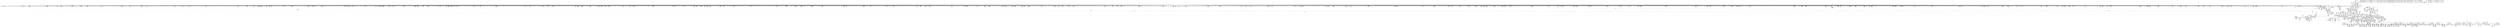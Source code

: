 digraph {
	CE0x456bfb0 [shape=record,shape=Mrecord,label="{CE0x456bfb0|may_create:_conv|security/selinux/hooks.c,1728}"]
	CE0x44c7a50 [shape=record,shape=Mrecord,label="{CE0x44c7a50|40:_%struct.super_block*,_56:_i8*,_:_CRE_926,927_}"]
	CE0x6388990 [shape=record,shape=Mrecord,label="{CE0x6388990|may_create:_ad|security/selinux/hooks.c, 1710}"]
	CE0x457f090 [shape=record,shape=Mrecord,label="{CE0x457f090|may_create:_tobool28|security/selinux/hooks.c,1736|*SummSource*}"]
	CE0x44d2d10 [shape=record,shape=Mrecord,label="{CE0x44d2d10|272:_i8*,_:_CRE_200,204_|*MultipleSource*|*LoadInst*|security/selinux/hooks.c,1714|security/selinux/hooks.c,1714}"]
	CE0x448fdc0 [shape=record,shape=Mrecord,label="{CE0x448fdc0|40:_%struct.super_block*,_56:_i8*,_:_CRE_282,283_}"]
	CE0x44a0d70 [shape=record,shape=Mrecord,label="{CE0x44a0d70|40:_%struct.super_block*,_56:_i8*,_:_CRE_310,311_}"]
	CE0x44ba340 [shape=record,shape=Mrecord,label="{CE0x44ba340|may_create:_tmp54|security/selinux/hooks.c,1733|*SummSource*}"]
	CE0x44ce2e0 [shape=record,shape=Mrecord,label="{CE0x44ce2e0|272:_i8*,_:_CRE_624,625_}"]
	CE0x452e480 [shape=record,shape=Mrecord,label="{CE0x452e480|272:_i8*,_:_CRE_1368,1369_}"]
	CE0x44e3330 [shape=record,shape=Mrecord,label="{CE0x44e3330|272:_i8*,_:_CRE_1304,1305_}"]
	CE0x44bced0 [shape=record,shape=Mrecord,label="{CE0x44bced0|40:_%struct.super_block*,_56:_i8*,_:_CRE_601,602_}"]
	CE0x4554630 [shape=record,shape=Mrecord,label="{CE0x4554630|i64_13|*Constant*|*SummSource*}"]
	CE0x446fd00 [shape=record,shape=Mrecord,label="{CE0x446fd00|i1_true|*Constant*|*SummSource*}"]
	CE0x4465690 [shape=record,shape=Mrecord,label="{CE0x4465690|may_create:_tmp8|security/selinux/hooks.c,1706|*SummSink*}"]
	CE0x459a010 [shape=record,shape=Mrecord,label="{CE0x459a010|_call_void_mcount()_#3|*SummSource*}"]
	CE0x44d3620 [shape=record,shape=Mrecord,label="{CE0x44d3620|272:_i8*,_:_CRE_248,252_|*MultipleSource*|*LoadInst*|security/selinux/hooks.c,1714|security/selinux/hooks.c,1714}"]
	CE0x4568450 [shape=record,shape=Mrecord,label="{CE0x4568450|VOIDTB_TE:_CE_92,93_}"]
	CE0x453f740 [shape=record,shape=Mrecord,label="{CE0x453f740|28:_i32,_:_CRE_87,88_}"]
	CE0x44adb10 [shape=record,shape=Mrecord,label="{CE0x44adb10|i32_1|*Constant*}"]
	CE0x44c3310 [shape=record,shape=Mrecord,label="{CE0x44c3310|40:_%struct.super_block*,_56:_i8*,_:_CRE_869,870_}"]
	CE0x44cdc80 [shape=record,shape=Mrecord,label="{CE0x44cdc80|272:_i8*,_:_CRE_618,619_}"]
	CE0x44b4560 [shape=record,shape=Mrecord,label="{CE0x44b4560|VOIDTB_TE:_CE_197,198_}"]
	CE0x4533dd0 [shape=record,shape=Mrecord,label="{CE0x4533dd0|272:_i8*,_:_CRE_1675,1676_}"]
	CE0x457d700 [shape=record,shape=Mrecord,label="{CE0x457d700|GLOBAL:_security_transition_sid|*Constant*|*SummSink*}"]
	CE0x457ea10 [shape=record,shape=Mrecord,label="{CE0x457ea10|may_create:_call27|security/selinux/hooks.c,1735|*SummSource*}"]
	CE0x44a6e10 [shape=record,shape=Mrecord,label="{CE0x44a6e10|272:_i8*,_:_CRE_1342,1343_}"]
	CE0x45394c0 [shape=record,shape=Mrecord,label="{CE0x45394c0|may_create:_sid11|security/selinux/hooks.c,1716|*SummSink*}"]
	CE0x44da130 [shape=record,shape=Mrecord,label="{CE0x44da130|272:_i8*,_:_CRE_451,452_}"]
	CE0x44b4ab0 [shape=record,shape=Mrecord,label="{CE0x44b4ab0|VOIDTB_TE:_CE_202,203_}"]
	CE0x44d4db0 [shape=record,shape=Mrecord,label="{CE0x44d4db0|272:_i8*,_:_CRE_344,352_|*MultipleSource*|*LoadInst*|security/selinux/hooks.c,1714|security/selinux/hooks.c,1714}"]
	CE0x44a3340 [shape=record,shape=Mrecord,label="{CE0x44a3340|40:_%struct.super_block*,_56:_i8*,_:_CRE_456,464_|*MultipleSource*|Function::selinux_inode_mkdir&Arg::dir::|Function::may_create&Arg::dir::|security/selinux/hooks.c,1713}"]
	CE0x4540af0 [shape=record,shape=Mrecord,label="{CE0x4540af0|28:_i32,_:_CRE_106,107_}"]
	CE0x44cf7e0 [shape=record,shape=Mrecord,label="{CE0x44cf7e0|272:_i8*,_:_CRE_696,704_|*MultipleSource*|*LoadInst*|security/selinux/hooks.c,1714|security/selinux/hooks.c,1714}"]
	CE0x45445d0 [shape=record,shape=Mrecord,label="{CE0x45445d0|may_create:_tobool15|security/selinux/hooks.c,1725|*SummSource*}"]
	CE0x44615e0 [shape=record,shape=Mrecord,label="{CE0x44615e0|may_create:_tmp20|security/selinux/hooks.c,1706|*SummSource*}"]
	CE0x445cd10 [shape=record,shape=Mrecord,label="{CE0x445cd10|may_create:_if.then24}"]
	CE0x44df7b0 [shape=record,shape=Mrecord,label="{CE0x44df7b0|272:_i8*,_:_CRE_1224,1225_}"]
	CE0x447ad60 [shape=record,shape=Mrecord,label="{CE0x447ad60|may_create:_tmp17|security/selinux/hooks.c,1706|*SummSink*}"]
	CE0x448f500 [shape=record,shape=Mrecord,label="{CE0x448f500|40:_%struct.super_block*,_56:_i8*,_:_CRE_275,276_}"]
	CE0x453fb40 [shape=record,shape=Mrecord,label="{CE0x453fb40|28:_i32,_:_CRE_91,92_}"]
	CE0x4490400 [shape=record,shape=Mrecord,label="{CE0x4490400|40:_%struct.super_block*,_56:_i8*,_:_CRE_287,288_}"]
	CE0x44aff30 [shape=record,shape=Mrecord,label="{CE0x44aff30|40:_%struct.super_block*,_56:_i8*,_:_CRE_181,182_}"]
	CE0x449efe0 [shape=record,shape=Mrecord,label="{CE0x449efe0|may_create:_tmp5|security/selinux/hooks.c,1706|*SummSource*}"]
	CE0x4475070 [shape=record,shape=Mrecord,label="{CE0x4475070|40:_%struct.super_block*,_56:_i8*,_:_CRE_88,96_|*MultipleSource*|Function::selinux_inode_mkdir&Arg::dir::|Function::may_create&Arg::dir::|security/selinux/hooks.c,1713}"]
	CE0x44c6f10 [shape=record,shape=Mrecord,label="{CE0x44c6f10|40:_%struct.super_block*,_56:_i8*,_:_CRE_917,918_}"]
	CE0x44c4710 [shape=record,shape=Mrecord,label="{CE0x44c4710|40:_%struct.super_block*,_56:_i8*,_:_CRE_885,886_}"]
	CE0x44c7550 [shape=record,shape=Mrecord,label="{CE0x44c7550|40:_%struct.super_block*,_56:_i8*,_:_CRE_922,923_}"]
	CE0x456c830 [shape=record,shape=Mrecord,label="{CE0x456c830|may_create:_tobool19|security/selinux/hooks.c,1728}"]
	CE0x44a0af0 [shape=record,shape=Mrecord,label="{CE0x44a0af0|40:_%struct.super_block*,_56:_i8*,_:_CRE_308,309_}"]
	CE0x457d280 [shape=record,shape=Mrecord,label="{CE0x457d280|may_create:_tmp51|security/selinux/hooks.c,1732|*SummSource*}"]
	CE0x44aedb0 [shape=record,shape=Mrecord,label="{CE0x44aedb0|i8_1|*Constant*}"]
	CE0x445a620 [shape=record,shape=Mrecord,label="{CE0x445a620|40:_%struct.super_block*,_56:_i8*,_:_CRE_136,137_}"]
	CE0x44de1d0 [shape=record,shape=Mrecord,label="{CE0x44de1d0|272:_i8*,_:_CRE_16,20_|*MultipleSource*|*LoadInst*|security/selinux/hooks.c,1714|security/selinux/hooks.c,1714}"]
	CE0x44af3b0 [shape=record,shape=Mrecord,label="{CE0x44af3b0|_call_void_lockdep_rcu_suspicious(i8*_getelementptr_inbounds_(_25_x_i8_,_25_x_i8_*_.str3,_i32_0,_i32_0),_i32_1706,_i8*_getelementptr_inbounds_(_45_x_i8_,_45_x_i8_*_.str12,_i32_0,_i32_0))_#10,_!dbg_!27731|security/selinux/hooks.c,1706}"]
	CE0x44a4570 [shape=record,shape=Mrecord,label="{CE0x44a4570|40:_%struct.super_block*,_56:_i8*,_:_CRE_481,482_}"]
	CE0x452e6a0 [shape=record,shape=Mrecord,label="{CE0x452e6a0|272:_i8*,_:_CRE_1370,1371_}"]
	CE0x44e3110 [shape=record,shape=Mrecord,label="{CE0x44e3110|272:_i8*,_:_CRE_1278,1279_}"]
	CE0x4580cd0 [shape=record,shape=Mrecord,label="{CE0x4580cd0|may_create:_tmp49|security/selinux/hooks.c,1731|*SummSource*}"]
	CE0x45545c0 [shape=record,shape=Mrecord,label="{CE0x45545c0|i64_13|*Constant*}"]
	CE0x457d940 [shape=record,shape=Mrecord,label="{CE0x457d940|may_create:_tobool23|security/selinux/hooks.c,1731}"]
	CE0x4483990 [shape=record,shape=Mrecord,label="{CE0x4483990|may_create:_tmp3|*SummSink*}"]
	CE0x4567c90 [shape=record,shape=Mrecord,label="{CE0x4567c90|VOIDTB_TE:_CE_88,89_}"]
	CE0x446e940 [shape=record,shape=Mrecord,label="{CE0x446e940|may_create:_land.lhs.true|*SummSource*}"]
	CE0x4539940 [shape=record,shape=Mrecord,label="{CE0x4539940|may_create:_tmp56|security/selinux/hooks.c,1736|*SummSink*}"]
	CE0x4532230 [shape=record,shape=Mrecord,label="{CE0x4532230|272:_i8*,_:_CRE_1649,1650_}"]
	CE0x44d88c0 [shape=record,shape=Mrecord,label="{CE0x44d88c0|272:_i8*,_:_CRE_428,429_}"]
	CE0x44c4990 [shape=record,shape=Mrecord,label="{CE0x44c4990|40:_%struct.super_block*,_56:_i8*,_:_CRE_887,888_}"]
	CE0x44a04b0 [shape=record,shape=Mrecord,label="{CE0x44a04b0|40:_%struct.super_block*,_56:_i8*,_:_CRE_303,304_}"]
	CE0x44a7cf0 [shape=record,shape=Mrecord,label="{CE0x44a7cf0|272:_i8*,_:_CRE_1356,1357_}"]
	CE0x454ae20 [shape=record,shape=Mrecord,label="{CE0x454ae20|may_create:_tmp28|security/selinux/hooks.c,1717|*SummSource*}"]
	CE0x44d4be0 [shape=record,shape=Mrecord,label="{CE0x44d4be0|272:_i8*,_:_CRE_336,344_|*MultipleSource*|*LoadInst*|security/selinux/hooks.c,1714|security/selinux/hooks.c,1714}"]
	CE0x45699c0 [shape=record,shape=Mrecord,label="{CE0x45699c0|VOIDTB_TE:_CE_149,150_}"]
	CE0x445c490 [shape=record,shape=Mrecord,label="{CE0x445c490|40:_%struct.super_block*,_56:_i8*,_:_CRE_176,177_}"]
	CE0x44a23c0 [shape=record,shape=Mrecord,label="{CE0x44a23c0|40:_%struct.super_block*,_56:_i8*,_:_CRE_400,408_|*MultipleSource*|Function::selinux_inode_mkdir&Arg::dir::|Function::may_create&Arg::dir::|security/selinux/hooks.c,1713}"]
	CE0x4598f20 [shape=record,shape=Mrecord,label="{CE0x4598f20|i64*_getelementptr_inbounds_(_2_x_i64_,_2_x_i64_*___llvm_gcov_ctr98,_i64_0,_i64_1)|*Constant*|*SummSource*}"]
	CE0x4539e20 [shape=record,shape=Mrecord,label="{CE0x4539e20|may_create:_tmp57|security/selinux/hooks.c,1736|*SummSource*}"]
	CE0x4460cf0 [shape=record,shape=Mrecord,label="{CE0x4460cf0|i32_22|*Constant*|*SummSink*}"]
	CE0x44c5610 [shape=record,shape=Mrecord,label="{CE0x44c5610|40:_%struct.super_block*,_56:_i8*,_:_CRE_897,898_}"]
	CE0x44c4ad0 [shape=record,shape=Mrecord,label="{CE0x44c4ad0|40:_%struct.super_block*,_56:_i8*,_:_CRE_888,889_}"]
	CE0x44b4bc0 [shape=record,shape=Mrecord,label="{CE0x44b4bc0|VOIDTB_TE:_CE_203,204_}"]
	CE0x4476530 [shape=record,shape=Mrecord,label="{CE0x4476530|may_create:_if.end25}"]
	CE0x448d700 [shape=record,shape=Mrecord,label="{CE0x448d700|40:_%struct.super_block*,_56:_i8*,_:_CRE_251,252_}"]
	CE0x44df150 [shape=record,shape=Mrecord,label="{CE0x44df150|272:_i8*,_:_CRE_1218,1219_}"]
	CE0x45487e0 [shape=record,shape=Mrecord,label="{CE0x45487e0|avc_has_perm:_tsid|Function::avc_has_perm&Arg::tsid::|*SummSource*}"]
	CE0x453ff40 [shape=record,shape=Mrecord,label="{CE0x453ff40|28:_i32,_:_CRE_95,96_}"]
	CE0x44b5ff0 [shape=record,shape=Mrecord,label="{CE0x44b5ff0|VOIDTB_TE:_CE_222,223_}"]
	CE0x44bfb20 [shape=record,shape=Mrecord,label="{CE0x44bfb20|40:_%struct.super_block*,_56:_i8*,_:_CRE_684,688_|*MultipleSource*|Function::selinux_inode_mkdir&Arg::dir::|Function::may_create&Arg::dir::|security/selinux/hooks.c,1713}"]
	CE0x4553960 [shape=record,shape=Mrecord,label="{CE0x4553960|may_create:_tobool18|security/selinux/hooks.c,1728|*SummSource*}"]
	CE0x44c9a50 [shape=record,shape=Mrecord,label="{CE0x44c9a50|40:_%struct.super_block*,_56:_i8*,_:_CRE_983,984_}"]
	CE0x4542e70 [shape=record,shape=Mrecord,label="{CE0x4542e70|may_create:_tmp29|security/selinux/hooks.c,1722|*SummSource*}"]
	CE0x4532ab0 [shape=record,shape=Mrecord,label="{CE0x4532ab0|272:_i8*,_:_CRE_1657,1658_}"]
	CE0x44cb860 [shape=record,shape=Mrecord,label="{CE0x44cb860|272:_i8*,_:_CRE_584,585_}"]
	CE0x44cb750 [shape=record,shape=Mrecord,label="{CE0x44cb750|272:_i8*,_:_CRE_583,584_}"]
	CE0x44caeb0 [shape=record,shape=Mrecord,label="{CE0x44caeb0|272:_i8*,_:_CRE_48,56_|*MultipleSource*|*LoadInst*|security/selinux/hooks.c,1714|security/selinux/hooks.c,1714}"]
	CE0x44cc410 [shape=record,shape=Mrecord,label="{CE0x44cc410|272:_i8*,_:_CRE_595,596_}"]
	CE0x454e620 [shape=record,shape=Mrecord,label="{CE0x454e620|may_create:_u|security/selinux/hooks.c,1720|*SummSource*}"]
	CE0x44a0ff0 [shape=record,shape=Mrecord,label="{CE0x44a0ff0|40:_%struct.super_block*,_56:_i8*,_:_CRE_312,320_|*MultipleSource*|Function::selinux_inode_mkdir&Arg::dir::|Function::may_create&Arg::dir::|security/selinux/hooks.c,1713}"]
	CE0x44dd0c0 [shape=record,shape=Mrecord,label="{CE0x44dd0c0|272:_i8*,_:_CRE_573,574_}"]
	CE0x4532120 [shape=record,shape=Mrecord,label="{CE0x4532120|272:_i8*,_:_CRE_1648,1649_}"]
	CE0x44d9e00 [shape=record,shape=Mrecord,label="{CE0x44d9e00|272:_i8*,_:_CRE_448,449_}"]
	CE0x44cc1f0 [shape=record,shape=Mrecord,label="{CE0x44cc1f0|272:_i8*,_:_CRE_593,594_}"]
	CE0x44e5880 [shape=record,shape=Mrecord,label="{CE0x44e5880|272:_i8*,_:_CRE_1334,1335_}"]
	CE0x4598800 [shape=record,shape=Mrecord,label="{CE0x4598800|may_create:_call32|security/selinux/hooks.c,1739|*SummSink*}"]
	CE0x44befa0 [shape=record,shape=Mrecord,label="{CE0x44befa0|40:_%struct.super_block*,_56:_i8*,_:_CRE_648,656_|*MultipleSource*|Function::selinux_inode_mkdir&Arg::dir::|Function::may_create&Arg::dir::|security/selinux/hooks.c,1713}"]
	CE0x4470d90 [shape=record,shape=Mrecord,label="{CE0x4470d90|28:_i32,_:_CRE_10,11_}"]
	CE0x44e49a0 [shape=record,shape=Mrecord,label="{CE0x44e49a0|272:_i8*,_:_CRE_1320,1321_}"]
	CE0x44b6100 [shape=record,shape=Mrecord,label="{CE0x44b6100|VOIDTB_TE:_CE_223,224_}"]
	CE0x4532780 [shape=record,shape=Mrecord,label="{CE0x4532780|272:_i8*,_:_CRE_1654,1655_}"]
	CE0x445e1f0 [shape=record,shape=Mrecord,label="{CE0x445e1f0|i8*_getelementptr_inbounds_(_45_x_i8_,_45_x_i8_*_.str12,_i32_0,_i32_0)|*Constant*|*SummSource*}"]
	CE0x4598560 [shape=record,shape=Mrecord,label="{CE0x4598560|may_create:_call32|security/selinux/hooks.c,1739}"]
	CE0x44b6210 [shape=record,shape=Mrecord,label="{CE0x44b6210|VOIDTB_TE:_CE_224,232_|*MultipleSource*|security/selinux/hooks.c,1730|Function::may_create&Arg::dentry::|Function::selinux_inode_mkdir&Arg::dentry::}"]
	CE0x44d0b20 [shape=record,shape=Mrecord,label="{CE0x44d0b20|272:_i8*,_:_CRE_1214,1215_}"]
	CE0x44d86a0 [shape=record,shape=Mrecord,label="{CE0x44d86a0|272:_i8*,_:_CRE_426,427_}"]
	CE0x44a1270 [shape=record,shape=Mrecord,label="{CE0x44a1270|40:_%struct.super_block*,_56:_i8*,_:_CRE_328,336_|*MultipleSource*|Function::selinux_inode_mkdir&Arg::dir::|Function::may_create&Arg::dir::|security/selinux/hooks.c,1713}"]
	CE0x4472340 [shape=record,shape=Mrecord,label="{CE0x4472340|28:_i32,_:_CRE_49,50_}"]
	CE0x445bd10 [shape=record,shape=Mrecord,label="{CE0x445bd10|40:_%struct.super_block*,_56:_i8*,_:_CRE_166,167_}"]
	CE0x44c8590 [shape=record,shape=Mrecord,label="{CE0x44c8590|40:_%struct.super_block*,_56:_i8*,_:_CRE_935,936_}"]
	CE0x44e1460 [shape=record,shape=Mrecord,label="{CE0x44e1460|272:_i8*,_:_CRE_1251,1252_}"]
	CE0x44b1e70 [shape=record,shape=Mrecord,label="{CE0x44b1e70|40:_%struct.super_block*,_56:_i8*,_:_CRE_244,245_}"]
	CE0x44cad20 [shape=record,shape=Mrecord,label="{CE0x44cad20|272:_i8*,_:_CRE_40,48_|*MultipleSource*|*LoadInst*|security/selinux/hooks.c,1714|security/selinux/hooks.c,1714}"]
	CE0x449e180 [shape=record,shape=Mrecord,label="{CE0x449e180|may_create:_sid13|security/selinux/hooks.c,1722|*SummSink*}"]
	CE0x447dda0 [shape=record,shape=Mrecord,label="{CE0x447dda0|may_create:_do.body|*SummSource*}"]
	CE0x44d67a0 [shape=record,shape=Mrecord,label="{CE0x44d67a0|272:_i8*,_:_CRE_406,407_}"]
	CE0x44c6650 [shape=record,shape=Mrecord,label="{CE0x44c6650|40:_%struct.super_block*,_56:_i8*,_:_CRE_910,911_}"]
	CE0x4568c70 [shape=record,shape=Mrecord,label="{CE0x4568c70|VOIDTB_TE:_CE_145,146_}"]
	CE0x44be190 [shape=record,shape=Mrecord,label="{CE0x44be190|40:_%struct.super_block*,_56:_i8*,_:_CRE_616,617_}"]
	CE0x44d7e20 [shape=record,shape=Mrecord,label="{CE0x44d7e20|272:_i8*,_:_CRE_418,419_}"]
	CE0x4531bd0 [shape=record,shape=Mrecord,label="{CE0x4531bd0|272:_i8*,_:_CRE_1643,1644_}"]
	CE0x4486830 [shape=record,shape=Mrecord,label="{CE0x4486830|i32_78|*Constant*|*SummSource*}"]
	CE0x4531790 [shape=record,shape=Mrecord,label="{CE0x4531790|272:_i8*,_:_CRE_1639,1640_}"]
	CE0x44b2f10 [shape=record,shape=Mrecord,label="{CE0x44b2f10|VOIDTB_TE:_CE_176,177_}"]
	CE0x44b3bd0 [shape=record,shape=Mrecord,label="{CE0x44b3bd0|VOIDTB_TE:_CE_188,189_}"]
	CE0x4533550 [shape=record,shape=Mrecord,label="{CE0x4533550|272:_i8*,_:_CRE_1667,1668_}"]
	CE0x456b9a0 [shape=record,shape=Mrecord,label="{CE0x456b9a0|VOIDTB_TE:_CE_8,12_|*MultipleSource*|security/selinux/hooks.c,1730|Function::may_create&Arg::dentry::|Function::selinux_inode_mkdir&Arg::dentry::}"]
	CE0x4457de0 [shape=record,shape=Mrecord,label="{CE0x4457de0|selinux_inode_mkdir:_entry|*SummSink*}"]
	CE0x44afdb0 [shape=record,shape=Mrecord,label="{CE0x44afdb0|40:_%struct.super_block*,_56:_i8*,_:_CRE_179,180_}"]
	CE0x44c3a90 [shape=record,shape=Mrecord,label="{CE0x44c3a90|40:_%struct.super_block*,_56:_i8*,_:_CRE_875,876_}"]
	CE0x4535820 [shape=record,shape=Mrecord,label="{CE0x4535820|272:_i8*,_:_CRE_1752,1760_|*MultipleSource*|*LoadInst*|security/selinux/hooks.c,1714|security/selinux/hooks.c,1714}"]
	CE0x44ae1f0 [shape=record,shape=Mrecord,label="{CE0x44ae1f0|get_current:_tmp3}"]
	CE0x44cceb0 [shape=record,shape=Mrecord,label="{CE0x44cceb0|272:_i8*,_:_CRE_605,606_}"]
	CE0x44675e0 [shape=record,shape=Mrecord,label="{CE0x44675e0|get_current:_tmp1|*SummSource*}"]
	CE0x4485c60 [shape=record,shape=Mrecord,label="{CE0x4485c60|40:_%struct.super_block*,_56:_i8*,_:_CRE_567,568_}"]
	"CONST[source:0(mediator),value:0(static)][purpose:{operation}]"
	CE0x4531020 [shape=record,shape=Mrecord,label="{CE0x4531020|272:_i8*,_:_CRE_1632,1633_}"]
	CE0x453f540 [shape=record,shape=Mrecord,label="{CE0x453f540|28:_i32,_:_CRE_85,86_}"]
	CE0x4537350 [shape=record,shape=Mrecord,label="{CE0x4537350|272:_i8*,_:_CRE_1873,1874_}"]
	CE0x45812e0 [shape=record,shape=Mrecord,label="{CE0x45812e0|may_create:_tmp50|security/selinux/hooks.c,1731|*SummSink*}"]
	CE0x44a2ec0 [shape=record,shape=Mrecord,label="{CE0x44a2ec0|40:_%struct.super_block*,_56:_i8*,_:_CRE_440,448_|*MultipleSource*|Function::selinux_inode_mkdir&Arg::dir::|Function::may_create&Arg::dir::|security/selinux/hooks.c,1713}"]
	CE0x446a240 [shape=record,shape=Mrecord,label="{CE0x446a240|may_create:_tclass|Function::may_create&Arg::tclass::}"]
	CE0x446be10 [shape=record,shape=Mrecord,label="{CE0x446be10|may_create:_lor.lhs.false|*SummSource*}"]
	CE0x448d480 [shape=record,shape=Mrecord,label="{CE0x448d480|40:_%struct.super_block*,_56:_i8*,_:_CRE_249,250_}"]
	CE0x44d2b40 [shape=record,shape=Mrecord,label="{CE0x44d2b40|272:_i8*,_:_CRE_192,200_|*MultipleSource*|*LoadInst*|security/selinux/hooks.c,1714|security/selinux/hooks.c,1714}"]
	CE0x456aa30 [shape=record,shape=Mrecord,label="{CE0x456aa30|VOIDTB_TE:_CE_165,166_}"]
	CE0x44b9eb0 [shape=record,shape=Mrecord,label="{CE0x44b9eb0|may_create:_tmp54|security/selinux/hooks.c,1733}"]
	CE0x44a8b90 [shape=record,shape=Mrecord,label="{CE0x44a8b90|40:_%struct.super_block*,_56:_i8*,_:_CRE_555,556_}"]
	CE0x4476490 [shape=record,shape=Mrecord,label="{CE0x4476490|may_create:_if.end|*SummSink*}"]
	CE0x4541260 [shape=record,shape=Mrecord,label="{CE0x4541260|28:_i32,_:_CRE_113,114_}"]
	CE0x44d99c0 [shape=record,shape=Mrecord,label="{CE0x44d99c0|272:_i8*,_:_CRE_444,445_}"]
	CE0x44b79d0 [shape=record,shape=Mrecord,label="{CE0x44b79d0|VOIDTB_TE:_CE_307,308_}"]
	CE0x4540540 [shape=record,shape=Mrecord,label="{CE0x4540540|28:_i32,_:_CRE_101,102_}"]
	CE0x4544b30 [shape=record,shape=Mrecord,label="{CE0x4544b30|i64_11|*Constant*|*SummSource*}"]
	CE0x44b5440 [shape=record,shape=Mrecord,label="{CE0x44b5440|VOIDTB_TE:_CE_211,212_}"]
	CE0x4532670 [shape=record,shape=Mrecord,label="{CE0x4532670|272:_i8*,_:_CRE_1653,1654_}"]
	CE0x44da240 [shape=record,shape=Mrecord,label="{CE0x44da240|272:_i8*,_:_CRE_452,453_}"]
	CE0x45564e0 [shape=record,shape=Mrecord,label="{CE0x45564e0|i32_5|*Constant*|*SummSink*}"]
	CE0x44bd790 [shape=record,shape=Mrecord,label="{CE0x44bd790|40:_%struct.super_block*,_56:_i8*,_:_CRE_608,609_}"]
	CE0x44dd500 [shape=record,shape=Mrecord,label="{CE0x44dd500|272:_i8*,_:_CRE_577,578_}"]
	CE0x451c920 [shape=record,shape=Mrecord,label="{CE0x451c920|get_current:_tmp|*SummSource*}"]
	CE0x4530220 [shape=record,shape=Mrecord,label="{CE0x4530220|272:_i8*,_:_CRE_1620,1621_}"]
	CE0x4531ce0 [shape=record,shape=Mrecord,label="{CE0x4531ce0|272:_i8*,_:_CRE_1644,1645_}"]
	CE0x44c9690 [shape=record,shape=Mrecord,label="{CE0x44c9690|40:_%struct.super_block*,_56:_i8*,_:_CRE_980,981_}"]
	CE0x44cf070 [shape=record,shape=Mrecord,label="{CE0x44cf070|272:_i8*,_:_CRE_656,664_|*MultipleSource*|*LoadInst*|security/selinux/hooks.c,1714|security/selinux/hooks.c,1714}"]
	CE0x44a00f0 [shape=record,shape=Mrecord,label="{CE0x44a00f0|40:_%struct.super_block*,_56:_i8*,_:_CRE_300,301_}"]
	CE0x44d9ad0 [shape=record,shape=Mrecord,label="{CE0x44d9ad0|272:_i8*,_:_CRE_445,446_}"]
	CE0x453b460 [shape=record,shape=Mrecord,label="{CE0x453b460|may_create:_tmp61|security/selinux/hooks.c,1737|*SummSink*}"]
	CE0x44cb310 [shape=record,shape=Mrecord,label="{CE0x44cb310|272:_i8*,_:_CRE_579,580_}"]
	CE0x4551d80 [shape=record,shape=Mrecord,label="{CE0x4551d80|i64*_getelementptr_inbounds_(_26_x_i64_,_26_x_i64_*___llvm_gcov_ctr217,_i64_0,_i64_12)|*Constant*}"]
	CE0x44d2060 [shape=record,shape=Mrecord,label="{CE0x44d2060|272:_i8*,_:_CRE_136,140_|*MultipleSource*|*LoadInst*|security/selinux/hooks.c,1714|security/selinux/hooks.c,1714}"]
	CE0x44b5110 [shape=record,shape=Mrecord,label="{CE0x44b5110|VOIDTB_TE:_CE_208,209_}"]
	CE0x4473800 [shape=record,shape=Mrecord,label="{CE0x4473800|i32_10|*Constant*|*SummSource*}"]
	CE0x44e0ad0 [shape=record,shape=Mrecord,label="{CE0x44e0ad0|272:_i8*,_:_CRE_1242,1243_}"]
	CE0x44804e0 [shape=record,shape=Mrecord,label="{CE0x44804e0|i64_0|*Constant*|*SummSink*}"]
	CE0x44825d0 [shape=record,shape=Mrecord,label="{CE0x44825d0|GLOBAL:_get_current|*Constant*}"]
	CE0x453d620 [shape=record,shape=Mrecord,label="{CE0x453d620|may_create:_tmp66|security/selinux/hooks.c,1742|*SummSource*}"]
	CE0x44d7f30 [shape=record,shape=Mrecord,label="{CE0x44d7f30|272:_i8*,_:_CRE_419,420_}"]
	CE0x4471930 [shape=record,shape=Mrecord,label="{CE0x4471930|28:_i32,_:_CRE_24,28_|*MultipleSource*|security/selinux/hooks.c,1722|*LoadInst*|security/selinux/hooks.c,1713|security/selinux/hooks.c,1713}"]
	CE0x453b3f0 [shape=record,shape=Mrecord,label="{CE0x453b3f0|may_create:_tmp60|security/selinux/hooks.c,1737|*SummSink*}"]
	CE0x448eb00 [shape=record,shape=Mrecord,label="{CE0x448eb00|40:_%struct.super_block*,_56:_i8*,_:_CRE_267,268_}"]
	CE0x449ee70 [shape=record,shape=Mrecord,label="{CE0x449ee70|i64_3|*Constant*}"]
	CE0x44b3680 [shape=record,shape=Mrecord,label="{CE0x44b3680|VOIDTB_TE:_CE_183,184_}"]
	CE0x44aebe0 [shape=record,shape=Mrecord,label="{CE0x44aebe0|may_create:_tmp16|security/selinux/hooks.c,1706|*SummSink*}"]
	CE0x4465590 [shape=record,shape=Mrecord,label="{CE0x4465590|may_create:_tmp8|security/selinux/hooks.c,1706|*SummSource*}"]
	CE0x446f250 [shape=record,shape=Mrecord,label="{CE0x446f250|may_create:_tmp13|security/selinux/hooks.c,1706|*SummSink*}"]
	CE0x44b03b0 [shape=record,shape=Mrecord,label="{CE0x44b03b0|40:_%struct.super_block*,_56:_i8*,_:_CRE_187,188_}"]
	CE0x445b410 [shape=record,shape=Mrecord,label="{CE0x445b410|40:_%struct.super_block*,_56:_i8*,_:_CRE_154,155_}"]
	CE0x456ad60 [shape=record,shape=Mrecord,label="{CE0x456ad60|VOIDTB_TE:_CE_168,169_}"]
	CE0x44d07c0 [shape=record,shape=Mrecord,label="{CE0x44d07c0|272:_i8*,_:_CRE_1212,1213_}"]
	CE0x44d6250 [shape=record,shape=Mrecord,label="{CE0x44d6250|272:_i8*,_:_CRE_401,402_}"]
	CE0x44d25d0 [shape=record,shape=Mrecord,label="{CE0x44d25d0|272:_i8*,_:_CRE_160,176_|*MultipleSource*|*LoadInst*|security/selinux/hooks.c,1714|security/selinux/hooks.c,1714}"]
	CE0x445bf50 [shape=record,shape=Mrecord,label="{CE0x445bf50|40:_%struct.super_block*,_56:_i8*,_:_CRE_169,170_}"]
	CE0x4470e90 [shape=record,shape=Mrecord,label="{CE0x4470e90|28:_i32,_:_CRE_11,12_}"]
	CE0x44dadf0 [shape=record,shape=Mrecord,label="{CE0x44dadf0|272:_i8*,_:_CRE_463,464_}"]
	CE0x44c5890 [shape=record,shape=Mrecord,label="{CE0x44c5890|40:_%struct.super_block*,_56:_i8*,_:_CRE_899,900_}"]
	CE0x44e5660 [shape=record,shape=Mrecord,label="{CE0x44e5660|272:_i8*,_:_CRE_1332,1333_}"]
	CE0x447dbc0 [shape=record,shape=Mrecord,label="{CE0x447dbc0|may_create:_if.end25|*SummSink*}"]
	CE0x44a4cf0 [shape=record,shape=Mrecord,label="{CE0x44a4cf0|40:_%struct.super_block*,_56:_i8*,_:_CRE_487,488_}"]
	CE0x449ebb0 [shape=record,shape=Mrecord,label="{CE0x449ebb0|may_create:_tmp11|security/selinux/hooks.c,1706|*SummSink*}"]
	CE0x45515d0 [shape=record,shape=Mrecord,label="{CE0x45515d0|may_create:_tmp33|security/selinux/hooks.c,1725|*SummSource*}"]
	CE0x44c3590 [shape=record,shape=Mrecord,label="{CE0x44c3590|40:_%struct.super_block*,_56:_i8*,_:_CRE_871,872_}"]
	CE0x4478fa0 [shape=record,shape=Mrecord,label="{CE0x4478fa0|may_create:_tmp65|security/selinux/hooks.c,1739}"]
	CE0x4543440 [shape=record,shape=Mrecord,label="{CE0x4543440|i32_9437184|*Constant*|*SummSink*}"]
	CE0x454a520 [shape=record,shape=Mrecord,label="{CE0x454a520|i32_3|*Constant*}"]
	CE0x3d06030 [shape=record,shape=Mrecord,label="{CE0x3d06030|GLOBAL:_may_create|*Constant*}"]
	CE0x456a2c0 [shape=record,shape=Mrecord,label="{CE0x456a2c0|VOIDTB_TE:_CE_158,159_}"]
	CE0x44c8310 [shape=record,shape=Mrecord,label="{CE0x44c8310|40:_%struct.super_block*,_56:_i8*,_:_CRE_933,934_}"]
	CE0x5127960 [shape=record,shape=Mrecord,label="{CE0x5127960|GLOBAL:_may_create|*Constant*|*SummSink*}"]
	CE0x4474320 [shape=record,shape=Mrecord,label="{CE0x4474320|may_create:_tmp67|security/selinux/hooks.c,1742}"]
	CE0x4566ae0 [shape=record,shape=Mrecord,label="{CE0x4566ae0|i64_16|*Constant*|*SummSink*}"]
	CE0x4470bb0 [shape=record,shape=Mrecord,label="{CE0x4470bb0|28:_i32,_:_CRE_9,10_}"]
	CE0x44cd0d0 [shape=record,shape=Mrecord,label="{CE0x44cd0d0|272:_i8*,_:_CRE_607,608_}"]
	CE0x4580e40 [shape=record,shape=Mrecord,label="{CE0x4580e40|may_create:_tmp49|security/selinux/hooks.c,1731|*SummSink*}"]
	CE0x44cb640 [shape=record,shape=Mrecord,label="{CE0x44cb640|272:_i8*,_:_CRE_582,583_}"]
	CE0x448c590 [shape=record,shape=Mrecord,label="{CE0x448c590|GLOBAL:_current_task|Global_var:current_task|*SummSink*}"]
	CE0x44b1c40 [shape=record,shape=Mrecord,label="{CE0x44b1c40|40:_%struct.super_block*,_56:_i8*,_:_CRE_242,243_}"]
	CE0x44d0660 [shape=record,shape=Mrecord,label="{CE0x44d0660|272:_i8*,_:_CRE_1210,1211_}"]
	CE0x44d42d0 [shape=record,shape=Mrecord,label="{CE0x44d42d0|272:_i8*,_:_CRE_296,304_|*MultipleSource*|*LoadInst*|security/selinux/hooks.c,1714|security/selinux/hooks.c,1714}"]
	CE0x44b3ce0 [shape=record,shape=Mrecord,label="{CE0x44b3ce0|VOIDTB_TE:_CE_189,190_}"]
	CE0x446d020 [shape=record,shape=Mrecord,label="{CE0x446d020|may_create:_dir|Function::may_create&Arg::dir::|*SummSink*}"]
	CE0x44e5110 [shape=record,shape=Mrecord,label="{CE0x44e5110|272:_i8*,_:_CRE_1327,1328_}"]
	CE0x448dfc0 [shape=record,shape=Mrecord,label="{CE0x448dfc0|40:_%struct.super_block*,_56:_i8*,_:_CRE_258,259_}"]
	CE0x44d6470 [shape=record,shape=Mrecord,label="{CE0x44d6470|272:_i8*,_:_CRE_403,404_}"]
	CE0x44cf440 [shape=record,shape=Mrecord,label="{CE0x44cf440|272:_i8*,_:_CRE_672,680_|*MultipleSource*|*LoadInst*|security/selinux/hooks.c,1714|security/selinux/hooks.c,1714}"]
	CE0x44c77d0 [shape=record,shape=Mrecord,label="{CE0x44c77d0|40:_%struct.super_block*,_56:_i8*,_:_CRE_924,925_}"]
	CE0x44e5aa0 [shape=record,shape=Mrecord,label="{CE0x44e5aa0|272:_i8*,_:_CRE_1336,1337_}"]
	CE0x4538df0 [shape=record,shape=Mrecord,label="{CE0x4538df0|272:_i8*,_:_CRE_2256,2264_|*MultipleSource*|*LoadInst*|security/selinux/hooks.c,1714|security/selinux/hooks.c,1714}"]
	CE0x44bc750 [shape=record,shape=Mrecord,label="{CE0x44bc750|40:_%struct.super_block*,_56:_i8*,_:_CRE_595,596_}"]
	CE0x44d4f80 [shape=record,shape=Mrecord,label="{CE0x44d4f80|272:_i8*,_:_CRE_352,360_|*MultipleSource*|*LoadInst*|security/selinux/hooks.c,1714|security/selinux/hooks.c,1714}"]
	CE0x44d5150 [shape=record,shape=Mrecord,label="{CE0x44d5150|272:_i8*,_:_CRE_360,368_|*MultipleSource*|*LoadInst*|security/selinux/hooks.c,1714|security/selinux/hooks.c,1714}"]
	CE0x44cf9b0 [shape=record,shape=Mrecord,label="{CE0x44cf9b0|272:_i8*,_:_CRE_704,708_|*MultipleSource*|*LoadInst*|security/selinux/hooks.c,1714|security/selinux/hooks.c,1714}"]
	CE0x591b9c0 [shape=record,shape=Mrecord,label="{CE0x591b9c0|selinux_inode_mkdir:_tmp|*SummSink*}"]
	CE0x44c72d0 [shape=record,shape=Mrecord,label="{CE0x44c72d0|40:_%struct.super_block*,_56:_i8*,_:_CRE_920,921_}"]
	CE0x44dbf20 [shape=record,shape=Mrecord,label="{CE0x44dbf20|272:_i8*,_:_CRE_544,552_|*MultipleSource*|*LoadInst*|security/selinux/hooks.c,1714|security/selinux/hooks.c,1714}"]
	CE0x44d7440 [shape=record,shape=Mrecord,label="{CE0x44d7440|272:_i8*,_:_CRE_392,393_}"]
	CE0x45386b0 [shape=record,shape=Mrecord,label="{CE0x45386b0|272:_i8*,_:_CRE_2056,2112_|*MultipleSource*|*LoadInst*|security/selinux/hooks.c,1714|security/selinux/hooks.c,1714}"]
	CE0x44747d0 [shape=record,shape=Mrecord,label="{CE0x44747d0|may_create:_tmp67|security/selinux/hooks.c,1742|*SummSource*}"]
	CE0x44db280 [shape=record,shape=Mrecord,label="{CE0x44db280|272:_i8*,_:_CRE_480,488_|*MultipleSource*|*LoadInst*|security/selinux/hooks.c,1714|security/selinux/hooks.c,1714}"]
	CE0x44e2340 [shape=record,shape=Mrecord,label="{CE0x44e2340|272:_i8*,_:_CRE_1265,1266_}"]
	CE0x44c3450 [shape=record,shape=Mrecord,label="{CE0x44c3450|40:_%struct.super_block*,_56:_i8*,_:_CRE_870,871_}"]
	CE0x4534ba0 [shape=record,shape=Mrecord,label="{CE0x4534ba0|272:_i8*,_:_CRE_1872,1873_}"]
	CE0x445d5e0 [shape=record,shape=Mrecord,label="{CE0x445d5e0|GLOBAL:_lockdep_rcu_suspicious|*Constant*}"]
	CE0x4532010 [shape=record,shape=Mrecord,label="{CE0x4532010|272:_i8*,_:_CRE_1647,1648_}"]
	CE0x457e890 [shape=record,shape=Mrecord,label="{CE0x457e890|may_create:_call27|security/selinux/hooks.c,1735}"]
	CE0x5127c60 [shape=record,shape=Mrecord,label="{CE0x5127c60|may_create:_entry|*SummSink*}"]
	CE0x454a980 [shape=record,shape=Mrecord,label="{CE0x454a980|may_create:_tmp28|security/selinux/hooks.c,1717}"]
	CE0x448f3c0 [shape=record,shape=Mrecord,label="{CE0x448f3c0|40:_%struct.super_block*,_56:_i8*,_:_CRE_274,275_}"]
	CE0x44dbb80 [shape=record,shape=Mrecord,label="{CE0x44dbb80|272:_i8*,_:_CRE_528,536_|*MultipleSource*|*LoadInst*|security/selinux/hooks.c,1714|security/selinux/hooks.c,1714}"]
	CE0x44c4e90 [shape=record,shape=Mrecord,label="{CE0x44c4e90|40:_%struct.super_block*,_56:_i8*,_:_CRE_891,892_}"]
	CE0x445ac90 [shape=record,shape=Mrecord,label="{CE0x445ac90|40:_%struct.super_block*,_56:_i8*,_:_CRE_144,145_}"]
	CE0x44c1f20 [shape=record,shape=Mrecord,label="{CE0x44c1f20|40:_%struct.super_block*,_56:_i8*,_:_CRE_824,832_|*MultipleSource*|Function::selinux_inode_mkdir&Arg::dir::|Function::may_create&Arg::dir::|security/selinux/hooks.c,1713}"]
	CE0x44bc9d0 [shape=record,shape=Mrecord,label="{CE0x44bc9d0|40:_%struct.super_block*,_56:_i8*,_:_CRE_597,598_}"]
	CE0x449fe70 [shape=record,shape=Mrecord,label="{CE0x449fe70|40:_%struct.super_block*,_56:_i8*,_:_CRE_298,299_}"]
	CE0x4478c70 [shape=record,shape=Mrecord,label="{CE0x4478c70|may_create:_sid31|security/selinux/hooks.c,1739|*SummSink*}"]
	CE0x4566a70 [shape=record,shape=Mrecord,label="{CE0x4566a70|i64_16|*Constant*|*SummSource*}"]
	CE0x4534760 [shape=record,shape=Mrecord,label="{CE0x4534760|272:_i8*,_:_CRE_1684,1685_}"]
	CE0x44a0eb0 [shape=record,shape=Mrecord,label="{CE0x44a0eb0|40:_%struct.super_block*,_56:_i8*,_:_CRE_311,312_}"]
	CE0x44d8bf0 [shape=record,shape=Mrecord,label="{CE0x44d8bf0|272:_i8*,_:_CRE_431,432_}"]
	CE0x44b8150 [shape=record,shape=Mrecord,label="{CE0x44b8150|VOIDTB_TE:_CE_314,315_}"]
	CE0x4468160 [shape=record,shape=Mrecord,label="{CE0x4468160|selinux_inode_mkdir:_bb|*SummSink*}"]
	CE0x4482c90 [shape=record,shape=Mrecord,label="{CE0x4482c90|may_create:_tmp2|*SummSource*}"]
	CE0x44c9e10 [shape=record,shape=Mrecord,label="{CE0x44c9e10|40:_%struct.super_block*,_56:_i8*,_:_CRE_992,1000_|*MultipleSource*|Function::selinux_inode_mkdir&Arg::dir::|Function::may_create&Arg::dir::|security/selinux/hooks.c,1713}"]
	CE0x447f420 [shape=record,shape=Mrecord,label="{CE0x447f420|i64_1|*Constant*}"]
	CE0x44697d0 [shape=record,shape=Mrecord,label="{CE0x44697d0|i32_0|*Constant*|*SummSource*}"]
	CE0x457fa40 [shape=record,shape=Mrecord,label="{CE0x457fa40|i64_21|*Constant*}"]
	CE0x44d6580 [shape=record,shape=Mrecord,label="{CE0x44d6580|272:_i8*,_:_CRE_404,405_}"]
	CE0x44ced80 [shape=record,shape=Mrecord,label="{CE0x44ced80|272:_i8*,_:_CRE_640,648_|*MultipleSource*|*LoadInst*|security/selinux/hooks.c,1714|security/selinux/hooks.c,1714}"]
	CE0x44cab60 [shape=record,shape=Mrecord,label="{CE0x44cab60|272:_i8*,_:_CRE_32,40_|*MultipleSource*|*LoadInst*|security/selinux/hooks.c,1714|security/selinux/hooks.c,1714}"]
	CE0x448ec40 [shape=record,shape=Mrecord,label="{CE0x448ec40|40:_%struct.super_block*,_56:_i8*,_:_CRE_268,269_}"]
	CE0x44ddec0 [shape=record,shape=Mrecord,label="{CE0x44ddec0|i32_8|*Constant*|*SummSource*}"]
	CE0x4482ad0 [shape=record,shape=Mrecord,label="{CE0x4482ad0|get_current:_entry|*SummSource*}"]
	CE0x44ca660 [shape=record,shape=Mrecord,label="{CE0x44ca660|may_create:_tmp22|*LoadInst*|security/selinux/hooks.c,1713|*SummSink*}"]
	CE0x44bcc50 [shape=record,shape=Mrecord,label="{CE0x44bcc50|40:_%struct.super_block*,_56:_i8*,_:_CRE_599,600_}"]
	CE0x44c9fa0 [shape=record,shape=Mrecord,label="{CE0x44c9fa0|40:_%struct.super_block*,_56:_i8*,_:_CRE_1000,1008_|*MultipleSource*|Function::selinux_inode_mkdir&Arg::dir::|Function::may_create&Arg::dir::|security/selinux/hooks.c,1713}"]
	CE0x44cca70 [shape=record,shape=Mrecord,label="{CE0x44cca70|272:_i8*,_:_CRE_601,602_}"]
	CE0x5127bb0 [shape=record,shape=Mrecord,label="{CE0x5127bb0|may_create:_entry|*SummSource*}"]
	CE0x44e1350 [shape=record,shape=Mrecord,label="{CE0x44e1350|272:_i8*,_:_CRE_1250,1251_}"]
	CE0x44b1130 [shape=record,shape=Mrecord,label="{CE0x44b1130|40:_%struct.super_block*,_56:_i8*,_:_CRE_205,206_}"]
	CE0x44d9360 [shape=record,shape=Mrecord,label="{CE0x44d9360|272:_i8*,_:_CRE_438,439_}"]
	CE0x4530be0 [shape=record,shape=Mrecord,label="{CE0x4530be0|272:_i8*,_:_CRE_1628,1629_}"]
	CE0x44b5aa0 [shape=record,shape=Mrecord,label="{CE0x44b5aa0|VOIDTB_TE:_CE_217,218_}"]
	CE0x445a920 [shape=record,shape=Mrecord,label="{CE0x445a920|40:_%struct.super_block*,_56:_i8*,_:_CRE_139,140_}"]
	CE0x445ab10 [shape=record,shape=Mrecord,label="{CE0x445ab10|40:_%struct.super_block*,_56:_i8*,_:_CRE_142,143_}"]
	CE0x4537520 [shape=record,shape=Mrecord,label="{CE0x4537520|272:_i8*,_:_CRE_1874,1875_}"]
	CE0x4533990 [shape=record,shape=Mrecord,label="{CE0x4533990|272:_i8*,_:_CRE_1671,1672_}"]
	CE0x44d0e50 [shape=record,shape=Mrecord,label="{CE0x44d0e50|272:_i8*,_:_CRE_72,80_|*MultipleSource*|*LoadInst*|security/selinux/hooks.c,1714|security/selinux/hooks.c,1714}"]
	CE0x44d37f0 [shape=record,shape=Mrecord,label="{CE0x44d37f0|272:_i8*,_:_CRE_256,264_|*MultipleSource*|*LoadInst*|security/selinux/hooks.c,1714|security/selinux/hooks.c,1714}"]
	CE0x446f950 [shape=record,shape=Mrecord,label="{CE0x446f950|may_create:_tmp14|security/selinux/hooks.c,1706|*SummSink*}"]
	CE0x456c990 [shape=record,shape=Mrecord,label="{CE0x456c990|may_create:_tobool19|security/selinux/hooks.c,1728|*SummSource*}"]
	CE0x4474d10 [shape=record,shape=Mrecord,label="{CE0x4474d10|40:_%struct.super_block*,_56:_i8*,_:_CRE_76,80_|*MultipleSource*|Function::selinux_inode_mkdir&Arg::dir::|Function::may_create&Arg::dir::|security/selinux/hooks.c,1713}"]
	CE0x44d9250 [shape=record,shape=Mrecord,label="{CE0x44d9250|272:_i8*,_:_CRE_437,438_}"]
	CE0x4534dc0 [shape=record,shape=Mrecord,label="{CE0x4534dc0|272:_i8*,_:_CRE_1696,1704_|*MultipleSource*|*LoadInst*|security/selinux/hooks.c,1714|security/selinux/hooks.c,1714}"]
	CE0x447acf0 [shape=record,shape=Mrecord,label="{CE0x447acf0|may_create:_tmp17|security/selinux/hooks.c,1706|*SummSource*}"]
	CE0x4483e10 [shape=record,shape=Mrecord,label="{CE0x4483e10|_call_void_mcount()_#3|*SummSink*}"]
	CE0x44b97d0 [shape=record,shape=Mrecord,label="{CE0x44b97d0|i64*_getelementptr_inbounds_(_26_x_i64_,_26_x_i64_*___llvm_gcov_ctr217,_i64_0,_i64_20)|*Constant*}"]
	CE0x44be690 [shape=record,shape=Mrecord,label="{CE0x44be690|40:_%struct.super_block*,_56:_i8*,_:_CRE_620,621_}"]
	CE0x448e880 [shape=record,shape=Mrecord,label="{CE0x448e880|40:_%struct.super_block*,_56:_i8*,_:_CRE_265,266_}"]
	CE0x44a8350 [shape=record,shape=Mrecord,label="{CE0x44a8350|272:_i8*,_:_CRE_1362,1363_}"]
	CE0x44da020 [shape=record,shape=Mrecord,label="{CE0x44da020|272:_i8*,_:_CRE_450,451_}"]
	CE0x44d6e00 [shape=record,shape=Mrecord,label="{CE0x44d6e00|272:_i8*,_:_CRE_412,413_}"]
	CE0x4542670 [shape=record,shape=Mrecord,label="{CE0x4542670|28:_i32,_:_CRE_184,192_|*MultipleSource*|security/selinux/hooks.c,1722|*LoadInst*|security/selinux/hooks.c,1713|security/selinux/hooks.c,1713}"]
	CE0x44c4c10 [shape=record,shape=Mrecord,label="{CE0x44c4c10|40:_%struct.super_block*,_56:_i8*,_:_CRE_889,890_}"]
	CE0x4480590 [shape=record,shape=Mrecord,label="{CE0x4480590|GLOBAL:___llvm_gcov_ctr217|Global_var:__llvm_gcov_ctr217}"]
	CE0x44d5e10 [shape=record,shape=Mrecord,label="{CE0x44d5e10|272:_i8*,_:_CRE_397,398_}"]
	CE0x447dd30 [shape=record,shape=Mrecord,label="{CE0x447dd30|may_create:_do.body}"]
	CE0x44b7f30 [shape=record,shape=Mrecord,label="{CE0x44b7f30|VOIDTB_TE:_CE_312,313_}"]
	CE0x4462220 [shape=record,shape=Mrecord,label="{CE0x4462220|COLLAPSED:_GCMRE___llvm_gcov_ctr217_internal_global_26_x_i64_zeroinitializer:_elem_0:default:}"]
	CE0x4469530 [shape=record,shape=Mrecord,label="{CE0x4469530|COLLAPSED:_GCMRE___llvm_gcov_ctr224_internal_global_2_x_i64_zeroinitializer:_elem_0:default:}"]
	CE0x448de80 [shape=record,shape=Mrecord,label="{CE0x448de80|40:_%struct.super_block*,_56:_i8*,_:_CRE_257,258_}"]
	CE0x44cec70 [shape=record,shape=Mrecord,label="{CE0x44cec70|272:_i8*,_:_CRE_632,640_|*MultipleSource*|*LoadInst*|security/selinux/hooks.c,1714|security/selinux/hooks.c,1714}"]
	CE0x44728f0 [shape=record,shape=Mrecord,label="{CE0x44728f0|28:_i32,_:_CRE_54,55_}"]
	CE0x4466c40 [shape=record,shape=Mrecord,label="{CE0x4466c40|i64*_getelementptr_inbounds_(_2_x_i64_,_2_x_i64_*___llvm_gcov_ctr224,_i64_0,_i64_0)|*Constant*|*SummSink*}"]
	CE0x452f5e0 [shape=record,shape=Mrecord,label="{CE0x452f5e0|272:_i8*,_:_CRE_1584,1592_|*MultipleSource*|*LoadInst*|security/selinux/hooks.c,1714|security/selinux/hooks.c,1714}"]
	CE0x45364d0 [shape=record,shape=Mrecord,label="{CE0x45364d0|272:_i8*,_:_CRE_1808,1816_|*MultipleSource*|*LoadInst*|security/selinux/hooks.c,1714|security/selinux/hooks.c,1714}"]
	CE0x4475e50 [shape=record,shape=Mrecord,label="{CE0x4475e50|may_create:_land.lhs.true2|*SummSource*}"]
	CE0x445f970 [shape=record,shape=Mrecord,label="{CE0x445f970|may_create:_i_security|security/selinux/hooks.c,1713|*SummSink*}"]
	CE0x44c8950 [shape=record,shape=Mrecord,label="{CE0x44c8950|40:_%struct.super_block*,_56:_i8*,_:_CRE_952,960_|*MultipleSource*|Function::selinux_inode_mkdir&Arg::dir::|Function::may_create&Arg::dir::|security/selinux/hooks.c,1713}"]
	CE0x447e360 [shape=record,shape=Mrecord,label="{CE0x447e360|may_create:_do.end}"]
	CE0x44ce500 [shape=record,shape=Mrecord,label="{CE0x44ce500|272:_i8*,_:_CRE_626,627_}"]
	CE0x44e07a0 [shape=record,shape=Mrecord,label="{CE0x44e07a0|272:_i8*,_:_CRE_1239,1240_}"]
	CE0x44a2840 [shape=record,shape=Mrecord,label="{CE0x44a2840|40:_%struct.super_block*,_56:_i8*,_:_CRE_416,424_|*MultipleSource*|Function::selinux_inode_mkdir&Arg::dir::|Function::may_create&Arg::dir::|security/selinux/hooks.c,1713}"]
	CE0x4473ad0 [shape=record,shape=Mrecord,label="{CE0x4473ad0|may_create:_tmp65|security/selinux/hooks.c,1739|*SummSource*}"]
	CE0x456ae70 [shape=record,shape=Mrecord,label="{CE0x456ae70|VOIDTB_TE:_CE_169,170_}"]
	CE0x4598ca0 [shape=record,shape=Mrecord,label="{CE0x4598ca0|i16_5|*Constant*|*SummSink*}"]
	CE0x44d4840 [shape=record,shape=Mrecord,label="{CE0x44d4840|272:_i8*,_:_CRE_320,328_|*MultipleSource*|*LoadInst*|security/selinux/hooks.c,1714|security/selinux/hooks.c,1714}"]
	CE0x449e890 [shape=record,shape=Mrecord,label="{CE0x449e890|may_create:_tmp11|security/selinux/hooks.c,1706}"]
	CE0x445bdd0 [shape=record,shape=Mrecord,label="{CE0x445bdd0|40:_%struct.super_block*,_56:_i8*,_:_CRE_167,168_}"]
	CE0x445be90 [shape=record,shape=Mrecord,label="{CE0x445be90|40:_%struct.super_block*,_56:_i8*,_:_CRE_168,169_}"]
	CE0x44ccfc0 [shape=record,shape=Mrecord,label="{CE0x44ccfc0|272:_i8*,_:_CRE_606,607_}"]
	CE0x45452e0 [shape=record,shape=Mrecord,label="{CE0x45452e0|i64_10|*Constant*|*SummSink*}"]
	CE0x44cd1e0 [shape=record,shape=Mrecord,label="{CE0x44cd1e0|272:_i8*,_:_CRE_608,609_}"]
	CE0x4536300 [shape=record,shape=Mrecord,label="{CE0x4536300|272:_i8*,_:_CRE_1800,1804_|*MultipleSource*|*LoadInst*|security/selinux/hooks.c,1714|security/selinux/hooks.c,1714}"]
	CE0x453ee40 [shape=record,shape=Mrecord,label="{CE0x453ee40|28:_i32,_:_CRE_78,79_}"]
	CE0x44c7f50 [shape=record,shape=Mrecord,label="{CE0x44c7f50|40:_%struct.super_block*,_56:_i8*,_:_CRE_930,931_}"]
	CE0x4531df0 [shape=record,shape=Mrecord,label="{CE0x4531df0|272:_i8*,_:_CRE_1645,1646_}"]
	CE0x445a820 [shape=record,shape=Mrecord,label="{CE0x445a820|40:_%struct.super_block*,_56:_i8*,_:_CRE_138,139_}"]
	CE0x4474ec0 [shape=record,shape=Mrecord,label="{CE0x4474ec0|40:_%struct.super_block*,_56:_i8*,_:_CRE_80,88_|*MultipleSource*|Function::selinux_inode_mkdir&Arg::dir::|Function::may_create&Arg::dir::|security/selinux/hooks.c,1713}"]
	CE0x44bf420 [shape=record,shape=Mrecord,label="{CE0x44bf420|40:_%struct.super_block*,_56:_i8*,_:_CRE_664,672_|*MultipleSource*|Function::selinux_inode_mkdir&Arg::dir::|Function::may_create&Arg::dir::|security/selinux/hooks.c,1713}"]
	CE0x4554180 [shape=record,shape=Mrecord,label="{CE0x4554180|i64_14|*Constant*}"]
	CE0x4457620 [shape=record,shape=Mrecord,label="{CE0x4457620|selinux_inode_mkdir:_bb|*SummSource*}"]
	CE0x44da9b0 [shape=record,shape=Mrecord,label="{CE0x44da9b0|272:_i8*,_:_CRE_459,460_}"]
	CE0x44d6690 [shape=record,shape=Mrecord,label="{CE0x44d6690|272:_i8*,_:_CRE_405,406_}"]
	CE0x44cb040 [shape=record,shape=Mrecord,label="{CE0x44cb040|272:_i8*,_:_CRE_56,64_|*MultipleSource*|*LoadInst*|security/selinux/hooks.c,1714|security/selinux/hooks.c,1714}"]
	CE0x448bc80 [shape=record,shape=Mrecord,label="{CE0x448bc80|may_create:_if.end17}"]
	CE0x445aed0 [shape=record,shape=Mrecord,label="{CE0x445aed0|40:_%struct.super_block*,_56:_i8*,_:_CRE_147,148_}"]
	CE0x4568860 [shape=record,shape=Mrecord,label="{CE0x4568860|VOIDTB_TE:_CE_104,112_|*MultipleSource*|security/selinux/hooks.c,1730|Function::may_create&Arg::dentry::|Function::selinux_inode_mkdir&Arg::dentry::}"]
	CE0x4566b50 [shape=record,shape=Mrecord,label="{CE0x4566b50|may_create:_tmp42|security/selinux/hooks.c,1728}"]
	CE0x44e0580 [shape=record,shape=Mrecord,label="{CE0x44e0580|272:_i8*,_:_CRE_1237,1238_}"]
	CE0x44d9be0 [shape=record,shape=Mrecord,label="{CE0x44d9be0|272:_i8*,_:_CRE_446,447_}"]
	CE0x454adb0 [shape=record,shape=Mrecord,label="{CE0x454adb0|0:_i32,_:_SCMRE:_elem_0:default:}"]
	CE0x4564530 [shape=record,shape=Mrecord,label="{CE0x4564530|may_create:_tmp43|security/selinux/hooks.c,1728}"]
	CE0x44e2de0 [shape=record,shape=Mrecord,label="{CE0x44e2de0|272:_i8*,_:_CRE_1275,1276_}"]
	CE0x44cb420 [shape=record,shape=Mrecord,label="{CE0x44cb420|272:_i8*,_:_CRE_580,581_}"]
	CE0x4582410 [shape=record,shape=Mrecord,label="{CE0x4582410|may_create:_tmp48|security/selinux/hooks.c,1731}"]
	CE0x44b2ad0 [shape=record,shape=Mrecord,label="{CE0x44b2ad0|VOIDTB_TE:_CE_172,173_}"]
	CE0x4541480 [shape=record,shape=Mrecord,label="{CE0x4541480|28:_i32,_:_CRE_115,116_}"]
	CE0x44cf270 [shape=record,shape=Mrecord,label="{CE0x44cf270|272:_i8*,_:_CRE_664,672_|*MultipleSource*|*LoadInst*|security/selinux/hooks.c,1714|security/selinux/hooks.c,1714}"]
	CE0x44bd8d0 [shape=record,shape=Mrecord,label="{CE0x44bd8d0|40:_%struct.super_block*,_56:_i8*,_:_CRE_609,610_}"]
	CE0x4464bd0 [shape=record,shape=Mrecord,label="{CE0x4464bd0|GLOBAL:_may_create.__warned|Global_var:may_create.__warned}"]
	CE0x44d0490 [shape=record,shape=Mrecord,label="{CE0x44d0490|272:_i8*,_:_CRE_1209,1210_}"]
	CE0x44db7e0 [shape=record,shape=Mrecord,label="{CE0x44db7e0|272:_i8*,_:_CRE_504,512_|*MultipleSource*|*LoadInst*|security/selinux/hooks.c,1714|security/selinux/hooks.c,1714}"]
	CE0x44a3100 [shape=record,shape=Mrecord,label="{CE0x44a3100|40:_%struct.super_block*,_56:_i8*,_:_CRE_448,456_|*MultipleSource*|Function::selinux_inode_mkdir&Arg::dir::|Function::may_create&Arg::dir::|security/selinux/hooks.c,1713}"]
	CE0x44818c0 [shape=record,shape=Mrecord,label="{CE0x44818c0|avc_has_perm:_requested|Function::avc_has_perm&Arg::requested::|*SummSink*}"]
	CE0x44becd0 [shape=record,shape=Mrecord,label="{CE0x44becd0|40:_%struct.super_block*,_56:_i8*,_:_CRE_632,640_|*MultipleSource*|Function::selinux_inode_mkdir&Arg::dir::|Function::may_create&Arg::dir::|security/selinux/hooks.c,1713}"]
	CE0x45818e0 [shape=record,shape=Mrecord,label="{CE0x45818e0|i64*_getelementptr_inbounds_(_26_x_i64_,_26_x_i64_*___llvm_gcov_ctr217,_i64_0,_i64_19)|*Constant*}"]
	CE0x44d11f0 [shape=record,shape=Mrecord,label="{CE0x44d11f0|272:_i8*,_:_CRE_88,96_|*MultipleSource*|*LoadInst*|security/selinux/hooks.c,1714|security/selinux/hooks.c,1714}"]
	CE0x453db40 [shape=record,shape=Mrecord,label="{CE0x453db40|28:_i32,_:_CRE_59,60_}"]
	CE0x4582bf0 [shape=record,shape=Mrecord,label="{CE0x4582bf0|i64_18|*Constant*|*SummSink*}"]
	CE0x445d3a0 [shape=record,shape=Mrecord,label="{CE0x445d3a0|i8*_getelementptr_inbounds_(_25_x_i8_,_25_x_i8_*_.str3,_i32_0,_i32_0)|*Constant*|*SummSource*}"]
	CE0x45350b0 [shape=record,shape=Mrecord,label="{CE0x45350b0|272:_i8*,_:_CRE_1712,1720_|*MultipleSource*|*LoadInst*|security/selinux/hooks.c,1714|security/selinux/hooks.c,1714}"]
	CE0x445d150 [shape=record,shape=Mrecord,label="{CE0x445d150|i8*_getelementptr_inbounds_(_25_x_i8_,_25_x_i8_*_.str3,_i32_0,_i32_0)|*Constant*}"]
	CE0x44cda60 [shape=record,shape=Mrecord,label="{CE0x44cda60|272:_i8*,_:_CRE_616,617_}"]
	CE0x44c7190 [shape=record,shape=Mrecord,label="{CE0x44c7190|40:_%struct.super_block*,_56:_i8*,_:_CRE_919,920_}"]
	CE0x452fef0 [shape=record,shape=Mrecord,label="{CE0x452fef0|272:_i8*,_:_CRE_1617,1618_}"]
	CE0x44bd510 [shape=record,shape=Mrecord,label="{CE0x44bd510|40:_%struct.super_block*,_56:_i8*,_:_CRE_606,607_}"]
	CE0x44bd3d0 [shape=record,shape=Mrecord,label="{CE0x44bd3d0|40:_%struct.super_block*,_56:_i8*,_:_CRE_605,606_}"]
	CE0x44b3f00 [shape=record,shape=Mrecord,label="{CE0x44b3f00|VOIDTB_TE:_CE_191,192_}"]
	CE0x4534a90 [shape=record,shape=Mrecord,label="{CE0x4534a90|272:_i8*,_:_CRE_1687,1688_}"]
	CE0x4534f20 [shape=record,shape=Mrecord,label="{CE0x4534f20|272:_i8*,_:_CRE_1704,1712_|*MultipleSource*|*LoadInst*|security/selinux/hooks.c,1714|security/selinux/hooks.c,1714}"]
	CE0x44853a0 [shape=record,shape=Mrecord,label="{CE0x44853a0|40:_%struct.super_block*,_56:_i8*,_:_CRE_560,561_}"]
	CE0x452e9d0 [shape=record,shape=Mrecord,label="{CE0x452e9d0|272:_i8*,_:_CRE_1373,1374_}"]
	CE0x4535bc0 [shape=record,shape=Mrecord,label="{CE0x4535bc0|272:_i8*,_:_CRE_1768,1776_|*MultipleSource*|*LoadInst*|security/selinux/hooks.c,1714|security/selinux/hooks.c,1714}"]
	CE0x447eb30 [shape=record,shape=Mrecord,label="{CE0x447eb30|i64_2|*Constant*}"]
	CE0x44b87b0 [shape=record,shape=Mrecord,label="{CE0x44b87b0|may_create:_call22|security/selinux/hooks.c,1729}"]
	CE0x44c5ed0 [shape=record,shape=Mrecord,label="{CE0x44c5ed0|40:_%struct.super_block*,_56:_i8*,_:_CRE_904,905_}"]
	CE0x4456ec0 [shape=record,shape=Mrecord,label="{CE0x4456ec0|selinux_inode_mkdir:_bb}"]
	CE0x453b380 [shape=record,shape=Mrecord,label="{CE0x453b380|i64*_getelementptr_inbounds_(_26_x_i64_,_26_x_i64_*___llvm_gcov_ctr217,_i64_0,_i64_23)|*Constant*|*SummSink*}"]
	CE0x44d0830 [shape=record,shape=Mrecord,label="{CE0x44d0830|272:_i8*,_:_CRE_1211,1212_}"]
	CE0x44c6a10 [shape=record,shape=Mrecord,label="{CE0x44c6a10|40:_%struct.super_block*,_56:_i8*,_:_CRE_913,914_}"]
	CE0x45646b0 [shape=record,shape=Mrecord,label="{CE0x45646b0|may_create:_tmp43|security/selinux/hooks.c,1728|*SummSource*}"]
	CE0x44b9b30 [shape=record,shape=Mrecord,label="{CE0x44b9b30|i64*_getelementptr_inbounds_(_26_x_i64_,_26_x_i64_*___llvm_gcov_ctr217,_i64_0,_i64_20)|*Constant*|*SummSink*}"]
	CE0x44a3a00 [shape=record,shape=Mrecord,label="{CE0x44a3a00|40:_%struct.super_block*,_56:_i8*,_:_CRE_473,474_}"]
	CE0x4534870 [shape=record,shape=Mrecord,label="{CE0x4534870|272:_i8*,_:_CRE_1685,1686_}"]
	CE0x44dfbf0 [shape=record,shape=Mrecord,label="{CE0x44dfbf0|272:_i8*,_:_CRE_1228,1229_}"]
	CE0x4568930 [shape=record,shape=Mrecord,label="{CE0x4568930|VOIDTB_TE:_CE_112,144_|*MultipleSource*|security/selinux/hooks.c,1730|Function::may_create&Arg::dentry::|Function::selinux_inode_mkdir&Arg::dentry::}"]
	CE0x4564ec0 [shape=record,shape=Mrecord,label="{CE0x4564ec0|may_create:_tmp45|security/selinux/hooks.c,1728}"]
	CE0x4460f30 [shape=record,shape=Mrecord,label="{CE0x4460f30|may_create:_security|security/selinux/hooks.c,1706|*SummSource*}"]
	CE0x44e5770 [shape=record,shape=Mrecord,label="{CE0x44e5770|272:_i8*,_:_CRE_1333,1334_}"]
	CE0x44ae8f0 [shape=record,shape=Mrecord,label="{CE0x44ae8f0|may_create:_tmp16|security/selinux/hooks.c,1706}"]
	CE0x4485ee0 [shape=record,shape=Mrecord,label="{CE0x4485ee0|40:_%struct.super_block*,_56:_i8*,_:_CRE_569,570_}"]
	CE0x44e5990 [shape=record,shape=Mrecord,label="{CE0x44e5990|272:_i8*,_:_CRE_1335,1336_}"]
	CE0x4490180 [shape=record,shape=Mrecord,label="{CE0x4490180|40:_%struct.super_block*,_56:_i8*,_:_CRE_285,286_}"]
	CE0x44d8150 [shape=record,shape=Mrecord,label="{CE0x44d8150|272:_i8*,_:_CRE_421,422_}"]
	CE0x449f6f0 [shape=record,shape=Mrecord,label="{CE0x449f6f0|40:_%struct.super_block*,_56:_i8*,_:_CRE_292,293_}"]
	CE0x44bbfd0 [shape=record,shape=Mrecord,label="{CE0x44bbfd0|40:_%struct.super_block*,_56:_i8*,_:_CRE_589,590_}"]
	CE0x44ba950 [shape=record,shape=Mrecord,label="{CE0x44ba950|40:_%struct.super_block*,_56:_i8*,_:_CRE_571,572_}"]
	CE0x44e2780 [shape=record,shape=Mrecord,label="{CE0x44e2780|272:_i8*,_:_CRE_1269,1270_}"]
	CE0x449e0a0 [shape=record,shape=Mrecord,label="{CE0x449e0a0|may_create:_dentry12|security/selinux/hooks.c,1720|*SummSource*}"]
	CE0x44d8d00 [shape=record,shape=Mrecord,label="{CE0x44d8d00|272:_i8*,_:_CRE_432,433_}"]
	CE0x4537c00 [shape=record,shape=Mrecord,label="{CE0x4537c00|may_create:_tmp25|security/selinux/hooks.c,1714}"]
	CE0x4580ff0 [shape=record,shape=Mrecord,label="{CE0x4580ff0|may_create:_tmp50|security/selinux/hooks.c,1731}"]
	CE0x453ca50 [shape=record,shape=Mrecord,label="{CE0x453ca50|i64*_getelementptr_inbounds_(_26_x_i64_,_26_x_i64_*___llvm_gcov_ctr217,_i64_0,_i64_24)|*Constant*|*SummSink*}"]
	CE0x44cd400 [shape=record,shape=Mrecord,label="{CE0x44cd400|272:_i8*,_:_CRE_610,611_}"]
	CE0x45483a0 [shape=record,shape=Mrecord,label="{CE0x45483a0|avc_has_perm:_ssid|Function::avc_has_perm&Arg::ssid::|*SummSource*}"]
	CE0x4545eb0 [shape=record,shape=Mrecord,label="{CE0x4545eb0|may_create:_tmp32|security/selinux/hooks.c,1725}"]
	CE0x445a990 [shape=record,shape=Mrecord,label="{CE0x445a990|40:_%struct.super_block*,_56:_i8*,_:_CRE_140,141_}"]
	CE0x4535d90 [shape=record,shape=Mrecord,label="{CE0x4535d90|272:_i8*,_:_CRE_1776,1784_|*MultipleSource*|*LoadInst*|security/selinux/hooks.c,1714|security/selinux/hooks.c,1714}"]
	CE0x44ad720 [shape=record,shape=Mrecord,label="{CE0x44ad720|may_create:_tmp1|*SummSource*}"]
	CE0x445bad0 [shape=record,shape=Mrecord,label="{CE0x445bad0|40:_%struct.super_block*,_56:_i8*,_:_CRE_163,164_}"]
	CE0x456d130 [shape=record,shape=Mrecord,label="{CE0x456d130|may_create:_d_name|security/selinux/hooks.c,1730}"]
	CE0x4535f60 [shape=record,shape=Mrecord,label="{CE0x4535f60|272:_i8*,_:_CRE_1784,1792_|*MultipleSource*|*LoadInst*|security/selinux/hooks.c,1714|security/selinux/hooks.c,1714}"]
	CE0x44da460 [shape=record,shape=Mrecord,label="{CE0x44da460|272:_i8*,_:_CRE_454,455_}"]
	CE0x44b5cc0 [shape=record,shape=Mrecord,label="{CE0x44b5cc0|VOIDTB_TE:_CE_219,220_}"]
	CE0x454a780 [shape=record,shape=Mrecord,label="{CE0x454a780|i32_3|*Constant*|*SummSink*}"]
	CE0x44704d0 [shape=record,shape=Mrecord,label="{CE0x44704d0|may_create:_tmp15|security/selinux/hooks.c,1706}"]
	CE0x44dd3f0 [shape=record,shape=Mrecord,label="{CE0x44dd3f0|272:_i8*,_:_CRE_576,577_}"]
	CE0x445d780 [shape=record,shape=Mrecord,label="{CE0x445d780|GLOBAL:_lockdep_rcu_suspicious|*Constant*|*SummSink*}"]
	CE0x44e3a40 [shape=record,shape=Mrecord,label="{CE0x44e3a40|272:_i8*,_:_CRE_1306,1307_}"]
	CE0x4481e10 [shape=record,shape=Mrecord,label="{CE0x4481e10|may_create:_dentry|Function::may_create&Arg::dentry::}"]
	CE0x453ce50 [shape=record,shape=Mrecord,label="{CE0x453ce50|may_create:_tmp63|security/selinux/hooks.c,1739}"]
	CE0x45537f0 [shape=record,shape=Mrecord,label="{CE0x45537f0|may_create:_tobool18|security/selinux/hooks.c,1728}"]
	CE0x44dcfb0 [shape=record,shape=Mrecord,label="{CE0x44dcfb0|272:_i8*,_:_CRE_572,573_}"]
	CE0x449f1a0 [shape=record,shape=Mrecord,label="{CE0x449f1a0|may_create:_tobool|security/selinux/hooks.c,1706|*SummSink*}"]
	CE0x4533880 [shape=record,shape=Mrecord,label="{CE0x4533880|272:_i8*,_:_CRE_1670,1671_}"]
	CE0x456ac50 [shape=record,shape=Mrecord,label="{CE0x456ac50|VOIDTB_TE:_CE_167,168_}"]
	CE0x44d5320 [shape=record,shape=Mrecord,label="{CE0x44d5320|272:_i8*,_:_CRE_368,372_|*MultipleSource*|*LoadInst*|security/selinux/hooks.c,1714|security/selinux/hooks.c,1714}"]
	CE0x44ce830 [shape=record,shape=Mrecord,label="{CE0x44ce830|272:_i8*,_:_CRE_629,630_}"]
	CE0x4462780 [shape=record,shape=Mrecord,label="{CE0x4462780|i64*_getelementptr_inbounds_(_26_x_i64_,_26_x_i64_*___llvm_gcov_ctr217,_i64_0,_i64_1)|*Constant*|*SummSource*}"]
	CE0x4540040 [shape=record,shape=Mrecord,label="{CE0x4540040|28:_i32,_:_CRE_96,97_}"]
	CE0x44dbd50 [shape=record,shape=Mrecord,label="{CE0x44dbd50|272:_i8*,_:_CRE_536,540_|*MultipleSource*|*LoadInst*|security/selinux/hooks.c,1714|security/selinux/hooks.c,1714}"]
	CE0x44e2890 [shape=record,shape=Mrecord,label="{CE0x44e2890|272:_i8*,_:_CRE_1270,1271_}"]
	CE0x44a77a0 [shape=record,shape=Mrecord,label="{CE0x44a77a0|272:_i8*,_:_CRE_1351,1352_}"]
	CE0x4542470 [shape=record,shape=Mrecord,label="{CE0x4542470|28:_i32,_:_CRE_168,184_|*MultipleSource*|security/selinux/hooks.c,1722|*LoadInst*|security/selinux/hooks.c,1713|security/selinux/hooks.c,1713}"]
	CE0x44c4350 [shape=record,shape=Mrecord,label="{CE0x44c4350|40:_%struct.super_block*,_56:_i8*,_:_CRE_882,883_}"]
	CE0x44dc2c0 [shape=record,shape=Mrecord,label="{CE0x44dc2c0|272:_i8*,_:_CRE_561,562_}"]
	CE0x456c130 [shape=record,shape=Mrecord,label="{CE0x456c130|may_create:_conv|security/selinux/hooks.c,1728|*SummSource*}"]
	CE0x4466a80 [shape=record,shape=Mrecord,label="{CE0x4466a80|i64_1|*Constant*|*SummSink*}"]
	CE0x4566530 [shape=record,shape=Mrecord,label="{CE0x4566530|may_create:_tmp42|security/selinux/hooks.c,1728|*SummSource*}"]
	CE0x45443f0 [shape=record,shape=Mrecord,label="{CE0x45443f0|may_create:_tobool15|security/selinux/hooks.c,1725}"]
	CE0x44bbe90 [shape=record,shape=Mrecord,label="{CE0x44bbe90|40:_%struct.super_block*,_56:_i8*,_:_CRE_588,589_}"]
	CE0x4480020 [shape=record,shape=Mrecord,label="{CE0x4480020|may_create:_tmp3}"]
	CE0x4510220 [shape=record,shape=Mrecord,label="{CE0x4510220|get_current:_tmp4|./arch/x86/include/asm/current.h,14}"]
	CE0x44df9d0 [shape=record,shape=Mrecord,label="{CE0x44df9d0|272:_i8*,_:_CRE_1226,1227_}"]
	CE0x4592a80 [shape=record,shape=Mrecord,label="{CE0x4592a80|may_create:_retval.0}"]
	CE0x445b110 [shape=record,shape=Mrecord,label="{CE0x445b110|40:_%struct.super_block*,_56:_i8*,_:_CRE_150,151_}"]
	CE0x445dbd0 [shape=record,shape=Mrecord,label="{CE0x445dbd0|i32_1706|*Constant*|*SummSource*}"]
	CE0x44b94e0 [shape=record,shape=Mrecord,label="{CE0x44b94e0|may_create:_tmp53|security/selinux/hooks.c,1733}"]
	CE0x45641e0 [shape=record,shape=Mrecord,label="{CE0x45641e0|may_create:_tmp41|security/selinux/hooks.c,1728|*SummSource*}"]
	CE0x453dd40 [shape=record,shape=Mrecord,label="{CE0x453dd40|28:_i32,_:_CRE_61,62_}"]
	CE0x44bcb10 [shape=record,shape=Mrecord,label="{CE0x44bcb10|40:_%struct.super_block*,_56:_i8*,_:_CRE_598,599_}"]
	CE0x4530580 [shape=record,shape=Mrecord,label="{CE0x4530580|272:_i8*,_:_CRE_1622,1623_}"]
	CE0x44c5250 [shape=record,shape=Mrecord,label="{CE0x44c5250|40:_%struct.super_block*,_56:_i8*,_:_CRE_894,895_}"]
	CE0x4538110 [shape=record,shape=Mrecord,label="{CE0x4538110|272:_i8*,_:_CRE_1904,1920_|*MultipleSource*|*LoadInst*|security/selinux/hooks.c,1714|security/selinux/hooks.c,1714}"]
	CE0x4566770 [shape=record,shape=Mrecord,label="{CE0x4566770|may_create:_sid21|security/selinux/hooks.c,1729|*SummSink*}"]
	CE0x44621b0 [shape=record,shape=Mrecord,label="{CE0x44621b0|may_create:_tmp}"]
	CE0x44a1840 [shape=record,shape=Mrecord,label="{CE0x44a1840|40:_%struct.super_block*,_56:_i8*,_:_CRE_352,360_|*MultipleSource*|Function::selinux_inode_mkdir&Arg::dir::|Function::may_create&Arg::dir::|security/selinux/hooks.c,1713}"]
	CE0x44cbec0 [shape=record,shape=Mrecord,label="{CE0x44cbec0|272:_i8*,_:_CRE_590,591_}"]
	CE0x44a5b80 [shape=record,shape=Mrecord,label="{CE0x44a5b80|40:_%struct.super_block*,_56:_i8*,_:_CRE_528,536_|*MultipleSource*|Function::selinux_inode_mkdir&Arg::dir::|Function::may_create&Arg::dir::|security/selinux/hooks.c,1713}"]
	CE0x44da790 [shape=record,shape=Mrecord,label="{CE0x44da790|272:_i8*,_:_CRE_457,458_}"]
	CE0x446a900 [shape=record,shape=Mrecord,label="{CE0x446a900|40:_%struct.super_block*,_56:_i8*,_:_CRE_40,48_|*MultipleSource*|Function::selinux_inode_mkdir&Arg::dir::|Function::may_create&Arg::dir::|security/selinux/hooks.c,1713}"]
	CE0x44a8dc0 [shape=record,shape=Mrecord,label="{CE0x44a8dc0|40:_%struct.super_block*,_56:_i8*,_:_CRE_557,558_}"]
	CE0x4464d50 [shape=record,shape=Mrecord,label="{CE0x4464d50|GLOBAL:_may_create.__warned|Global_var:may_create.__warned|*SummSource*}"]
	CE0x4539690 [shape=record,shape=Mrecord,label="{CE0x4539690|may_create:_tmp26|security/selinux/hooks.c,1714|*SummSource*}"]
	CE0x44c0660 [shape=record,shape=Mrecord,label="{CE0x44c0660|40:_%struct.super_block*,_56:_i8*,_:_CRE_728,736_|*MultipleSource*|Function::selinux_inode_mkdir&Arg::dir::|Function::may_create&Arg::dir::|security/selinux/hooks.c,1713}"]
	CE0x453e940 [shape=record,shape=Mrecord,label="{CE0x453e940|28:_i32,_:_CRE_73,74_}"]
	CE0x44bd150 [shape=record,shape=Mrecord,label="{CE0x44bd150|40:_%struct.super_block*,_56:_i8*,_:_CRE_603,604_}"]
	CE0x445efb0 [shape=record,shape=Mrecord,label="{CE0x445efb0|get_current:_bb|*SummSink*}"]
	CE0x4548b30 [shape=record,shape=Mrecord,label="{CE0x4548b30|i16_7|*Constant*}"]
	CE0x44b4230 [shape=record,shape=Mrecord,label="{CE0x44b4230|VOIDTB_TE:_CE_194,195_}"]
	CE0x4554110 [shape=record,shape=Mrecord,label="{CE0x4554110|i64_16|*Constant*}"]
	CE0x4474b60 [shape=record,shape=Mrecord,label="{CE0x4474b60|40:_%struct.super_block*,_56:_i8*,_:_CRE_72,76_|*MultipleSource*|Function::selinux_inode_mkdir&Arg::dir::|Function::may_create&Arg::dir::|security/selinux/hooks.c,1713}"]
	CE0x44dddb0 [shape=record,shape=Mrecord,label="{CE0x44dddb0|i32_8|*Constant*}"]
	CE0x44a2c80 [shape=record,shape=Mrecord,label="{CE0x44a2c80|40:_%struct.super_block*,_56:_i8*,_:_CRE_432,440_|*MultipleSource*|Function::selinux_inode_mkdir&Arg::dir::|Function::may_create&Arg::dir::|security/selinux/hooks.c,1713}"]
	CE0x44e3220 [shape=record,shape=Mrecord,label="{CE0x44e3220|272:_i8*,_:_CRE_1279,1280_}"]
	CE0x446e8d0 [shape=record,shape=Mrecord,label="{CE0x446e8d0|may_create:_land.lhs.true}"]
	CE0x45439d0 [shape=record,shape=Mrecord,label="{CE0x45439d0|avc_has_perm:_auditdata|Function::avc_has_perm&Arg::auditdata::}"]
	CE0x4471f60 [shape=record,shape=Mrecord,label="{CE0x4471f60|28:_i32,_:_CRE_40,44_|*MultipleSource*|security/selinux/hooks.c,1722|*LoadInst*|security/selinux/hooks.c,1713|security/selinux/hooks.c,1713}"]
	CE0x453da40 [shape=record,shape=Mrecord,label="{CE0x453da40|28:_i32,_:_CRE_58,59_}"]
	CE0x44b1600 [shape=record,shape=Mrecord,label="{CE0x44b1600|40:_%struct.super_block*,_56:_i8*,_:_CRE_224,232_|*MultipleSource*|Function::selinux_inode_mkdir&Arg::dir::|Function::may_create&Arg::dir::|security/selinux/hooks.c,1713}"]
	CE0x44c3810 [shape=record,shape=Mrecord,label="{CE0x44c3810|40:_%struct.super_block*,_56:_i8*,_:_CRE_873,874_}"]
	CE0x44803b0 [shape=record,shape=Mrecord,label="{CE0x44803b0|i64_0|*Constant*|*SummSource*}"]
	CE0x448d5c0 [shape=record,shape=Mrecord,label="{CE0x448d5c0|40:_%struct.super_block*,_56:_i8*,_:_CRE_250,251_}"]
	CE0x4534210 [shape=record,shape=Mrecord,label="{CE0x4534210|272:_i8*,_:_CRE_1679,1680_}"]
	CE0x445ad50 [shape=record,shape=Mrecord,label="{CE0x445ad50|40:_%struct.super_block*,_56:_i8*,_:_CRE_145,146_}"]
	CE0x446a140 [shape=record,shape=Mrecord,label="{CE0x446a140|i16_7|*Constant*|*SummSink*}"]
	CE0x4461ad0 [shape=record,shape=Mrecord,label="{CE0x4461ad0|may_create:_tmp21|security/selinux/hooks.c,1706|*SummSource*}"]
	CE0x44d9030 [shape=record,shape=Mrecord,label="{CE0x44d9030|272:_i8*,_:_CRE_435,436_}"]
	CE0x44af420 [shape=record,shape=Mrecord,label="{CE0x44af420|_call_void_lockdep_rcu_suspicious(i8*_getelementptr_inbounds_(_25_x_i8_,_25_x_i8_*_.str3,_i32_0,_i32_0),_i32_1706,_i8*_getelementptr_inbounds_(_45_x_i8_,_45_x_i8_*_.str12,_i32_0,_i32_0))_#10,_!dbg_!27731|security/selinux/hooks.c,1706|*SummSource*}"]
	CE0x4537180 [shape=record,shape=Mrecord,label="{CE0x4537180|272:_i8*,_:_CRE_1864,1872_|*MultipleSource*|*LoadInst*|security/selinux/hooks.c,1714|security/selinux/hooks.c,1714}"]
	CE0x44b2be0 [shape=record,shape=Mrecord,label="{CE0x44b2be0|VOIDTB_TE:_CE_173,174_}"]
	CE0x44b75b0 [shape=record,shape=Mrecord,label="{CE0x44b75b0|VOIDTB_TE:_CE_305,306_}"]
	CE0x4569e80 [shape=record,shape=Mrecord,label="{CE0x4569e80|VOIDTB_TE:_CE_154,155_}"]
	CE0x446ec60 [shape=record,shape=Mrecord,label="{CE0x446ec60|i64*_getelementptr_inbounds_(_26_x_i64_,_26_x_i64_*___llvm_gcov_ctr217,_i64_0,_i64_0)|*Constant*|*SummSource*}"]
	CE0x44db410 [shape=record,shape=Mrecord,label="{CE0x44db410|272:_i8*,_:_CRE_488,496_|*MultipleSource*|*LoadInst*|security/selinux/hooks.c,1714|security/selinux/hooks.c,1714}"]
	CE0x44ba6f0 [shape=record,shape=Mrecord,label="{CE0x44ba6f0|may_create:_tmp55|security/selinux/hooks.c,1735}"]
	CE0x44cb530 [shape=record,shape=Mrecord,label="{CE0x44cb530|272:_i8*,_:_CRE_581,582_}"]
	CE0x4487360 [shape=record,shape=Mrecord,label="{CE0x4487360|may_create:_newsid|security/selinux/hooks.c, 1709|*SummSource*}"]
	CE0x445d910 [shape=record,shape=Mrecord,label="{CE0x445d910|i32_1706|*Constant*}"]
	CE0x44bee10 [shape=record,shape=Mrecord,label="{CE0x44bee10|40:_%struct.super_block*,_56:_i8*,_:_CRE_640,648_|*MultipleSource*|Function::selinux_inode_mkdir&Arg::dir::|Function::may_create&Arg::dir::|security/selinux/hooks.c,1713}"]
	CE0x44cba80 [shape=record,shape=Mrecord,label="{CE0x44cba80|272:_i8*,_:_CRE_586,587_}"]
	CE0x445d430 [shape=record,shape=Mrecord,label="{CE0x445d430|i8*_getelementptr_inbounds_(_25_x_i8_,_25_x_i8_*_.str3,_i32_0,_i32_0)|*Constant*|*SummSink*}"]
	CE0x447f490 [shape=record,shape=Mrecord,label="{CE0x447f490|may_create:_tmp1}"]
	CE0x448f140 [shape=record,shape=Mrecord,label="{CE0x448f140|40:_%struct.super_block*,_56:_i8*,_:_CRE_272,273_}"]
	CE0x44ca1e0 [shape=record,shape=Mrecord,label="{CE0x44ca1e0|may_create:_tmp22|*LoadInst*|security/selinux/hooks.c,1713}"]
	CE0x44d69c0 [shape=record,shape=Mrecord,label="{CE0x44d69c0|272:_i8*,_:_CRE_408,409_}"]
	CE0x44baf90 [shape=record,shape=Mrecord,label="{CE0x44baf90|40:_%struct.super_block*,_56:_i8*,_:_CRE_576,577_}"]
	CE0x44c5d90 [shape=record,shape=Mrecord,label="{CE0x44c5d90|40:_%struct.super_block*,_56:_i8*,_:_CRE_903,904_}"]
	CE0x448e9c0 [shape=record,shape=Mrecord,label="{CE0x448e9c0|40:_%struct.super_block*,_56:_i8*,_:_CRE_266,267_}"]
	CE0x44df8c0 [shape=record,shape=Mrecord,label="{CE0x44df8c0|272:_i8*,_:_CRE_1225,1226_}"]
	CE0x4544990 [shape=record,shape=Mrecord,label="{CE0x4544990|may_create:_tmp34|security/selinux/hooks.c,1726|*SummSource*}"]
	CE0x44c8d20 [shape=record,shape=Mrecord,label="{CE0x44c8d20|40:_%struct.super_block*,_56:_i8*,_:_CRE_968,976_|*MultipleSource*|Function::selinux_inode_mkdir&Arg::dir::|Function::may_create&Arg::dir::|security/selinux/hooks.c,1713}"]
	CE0x44c8450 [shape=record,shape=Mrecord,label="{CE0x44c8450|40:_%struct.super_block*,_56:_i8*,_:_CRE_934,935_}"]
	CE0x44a41b0 [shape=record,shape=Mrecord,label="{CE0x44a41b0|40:_%struct.super_block*,_56:_i8*,_:_CRE_478,479_}"]
	CE0x44ce720 [shape=record,shape=Mrecord,label="{CE0x44ce720|272:_i8*,_:_CRE_628,629_}"]
	CE0x44c3e50 [shape=record,shape=Mrecord,label="{CE0x44c3e50|40:_%struct.super_block*,_56:_i8*,_:_CRE_878,879_}"]
	CE0x4490680 [shape=record,shape=Mrecord,label="{CE0x4490680|40:_%struct.super_block*,_56:_i8*,_:_CRE_289,290_}"]
	CE0x44e1130 [shape=record,shape=Mrecord,label="{CE0x44e1130|272:_i8*,_:_CRE_1248,1249_}"]
	CE0x4487970 [shape=record,shape=Mrecord,label="{CE0x4487970|may_create:_tmp7|security/selinux/hooks.c,1706|*SummSource*}"]
	CE0x453cac0 [shape=record,shape=Mrecord,label="{CE0x453cac0|may_create:_tmp62|security/selinux/hooks.c,1739|*SummSink*}"]
	CE0x44b8ca0 [shape=record,shape=Mrecord,label="{CE0x44b8ca0|may_create:_tmp52|security/selinux/hooks.c,1732}"]
	CE0x44c8f20 [shape=record,shape=Mrecord,label="{CE0x44c8f20|40:_%struct.super_block*,_56:_i8*,_:_CRE_976,977_}"]
	CE0x44caa50 [shape=record,shape=Mrecord,label="{CE0x44caa50|272:_i8*,_:_CRE_24,32_|*MultipleSource*|*LoadInst*|security/selinux/hooks.c,1714|security/selinux/hooks.c,1714}"]
	CE0x44aea70 [shape=record,shape=Mrecord,label="{CE0x44aea70|may_create:_tmp16|security/selinux/hooks.c,1706|*SummSource*}"]
	CE0x4582d70 [shape=record,shape=Mrecord,label="{CE0x4582d70|i64_17|*Constant*|*SummSource*}"]
	CE0x445ee40 [shape=record,shape=Mrecord,label="{CE0x445ee40|get_current:_bb|*SummSource*}"]
	CE0x44e36b0 [shape=record,shape=Mrecord,label="{CE0x44e36b0|272:_i8*,_:_CRE_1296,1300_|*MultipleSource*|*LoadInst*|security/selinux/hooks.c,1714|security/selinux/hooks.c,1714}"]
	CE0x4533000 [shape=record,shape=Mrecord,label="{CE0x4533000|272:_i8*,_:_CRE_1662,1663_}"]
	CE0x446fe70 [shape=record,shape=Mrecord,label="{CE0x446fe70|i1_true|*Constant*|*SummSink*}"]
	CE0x4554af0 [shape=record,shape=Mrecord,label="{CE0x4554af0|i64_13|*Constant*|*SummSink*}"]
	CE0x44710d0 [shape=record,shape=Mrecord,label="{CE0x44710d0|28:_i32,_:_CRE_15,16_}"]
	CE0x44dda60 [shape=record,shape=Mrecord,label="{CE0x44dda60|may_create:_tmp23|security/selinux/hooks.c,1713|*SummSink*}"]
	CE0x45308b0 [shape=record,shape=Mrecord,label="{CE0x45308b0|272:_i8*,_:_CRE_1625,1626_}"]
	CE0x4469fc0 [shape=record,shape=Mrecord,label="{CE0x4469fc0|i16_7|*Constant*|*SummSource*}"]
	CE0x44bb350 [shape=record,shape=Mrecord,label="{CE0x44bb350|40:_%struct.super_block*,_56:_i8*,_:_CRE_579,580_}"]
	CE0x4535650 [shape=record,shape=Mrecord,label="{CE0x4535650|272:_i8*,_:_CRE_1736,1752_|*MultipleSource*|*LoadInst*|security/selinux/hooks.c,1714|security/selinux/hooks.c,1714}"]
	CE0x4595a80 [shape=record,shape=Mrecord,label="{CE0x4595a80|GLOBAL:_current_task|Global_var:current_task}"]
	CE0x44d7630 [shape=record,shape=Mrecord,label="{CE0x44d7630|may_create:_i_sb|security/selinux/hooks.c,1714}"]
	CE0x44c3bd0 [shape=record,shape=Mrecord,label="{CE0x44c3bd0|40:_%struct.super_block*,_56:_i8*,_:_CRE_876,877_}"]
	CE0x446aee0 [shape=record,shape=Mrecord,label="{CE0x446aee0|i32_0|*Constant*}"]
	CE0x4531f00 [shape=record,shape=Mrecord,label="{CE0x4531f00|272:_i8*,_:_CRE_1646,1647_}"]
	CE0x445b7d0 [shape=record,shape=Mrecord,label="{CE0x445b7d0|40:_%struct.super_block*,_56:_i8*,_:_CRE_159,160_}"]
	CE0x44c8810 [shape=record,shape=Mrecord,label="{CE0x44c8810|40:_%struct.super_block*,_56:_i8*,_:_CRE_944,952_|*MultipleSource*|Function::selinux_inode_mkdir&Arg::dir::|Function::may_create&Arg::dir::|security/selinux/hooks.c,1713}"]
	CE0x44b6b60 [shape=record,shape=Mrecord,label="{CE0x44b6b60|VOIDTB_TE:_CE_272,280_|*MultipleSource*|security/selinux/hooks.c,1730|Function::may_create&Arg::dentry::|Function::selinux_inode_mkdir&Arg::dentry::}"]
	CE0x45690c0 [shape=record,shape=Mrecord,label="{CE0x45690c0|VOIDTB_TE:_CE_147,148_}"]
	CE0x4461780 [shape=record,shape=Mrecord,label="{CE0x4461780|may_create:_tmp20|security/selinux/hooks.c,1706|*SummSink*}"]
	CE0x447b990 [shape=record,shape=Mrecord,label="{CE0x447b990|may_create:_call4|security/selinux/hooks.c,1706|*SummSink*}"]
	CE0x44676f0 [shape=record,shape=Mrecord,label="{CE0x44676f0|i64*_getelementptr_inbounds_(_2_x_i64_,_2_x_i64_*___llvm_gcov_ctr224,_i64_0,_i64_1)|*Constant*|*SummSource*}"]
	"CONST[source:1(input),value:2(dynamic)][purpose:{object}]"
	CE0x44d7c10 [shape=record,shape=Mrecord,label="{CE0x44d7c10|may_create:_tmp24|*LoadInst*|security/selinux/hooks.c,1714|*SummSource*}"]
	CE0x44b1430 [shape=record,shape=Mrecord,label="{CE0x44b1430|40:_%struct.super_block*,_56:_i8*,_:_CRE_212,216_|*MultipleSource*|Function::selinux_inode_mkdir&Arg::dir::|Function::may_create&Arg::dir::|security/selinux/hooks.c,1713}"]
	CE0x4551780 [shape=record,shape=Mrecord,label="{CE0x4551780|may_create:_tmp33|security/selinux/hooks.c,1725|*SummSink*}"]
	CE0x4565da0 [shape=record,shape=Mrecord,label="{CE0x4565da0|i32_4|*Constant*|*SummSink*}"]
	CE0x456cf00 [shape=record,shape=Mrecord,label="{CE0x456cf00|i64_15|*Constant*|*SummSink*}"]
	CE0x4552760 [shape=record,shape=Mrecord,label="{CE0x4552760|may_create:_tmp35|security/selinux/hooks.c,1726}"]
	CE0x453e240 [shape=record,shape=Mrecord,label="{CE0x453e240|28:_i32,_:_CRE_66,67_}"]
	CE0x4460680 [shape=record,shape=Mrecord,label="{CE0x4460680|may_create:_tmp19|security/selinux/hooks.c,1706|*SummSource*}"]
	CE0x453a390 [shape=record,shape=Mrecord,label="{CE0x453a390|may_create:_tmp58|security/selinux/hooks.c,1736|*SummSource*}"]
	CE0x44d2ee0 [shape=record,shape=Mrecord,label="{CE0x44d2ee0|272:_i8*,_:_CRE_208,216_|*MultipleSource*|*LoadInst*|security/selinux/hooks.c,1714|security/selinux/hooks.c,1714}"]
	CE0x446c180 [shape=record,shape=Mrecord,label="{CE0x446c180|_ret_i32_%call,_!dbg_!27715|security/selinux/hooks.c,2784|*SummSink*}"]
	CE0x44b9a80 [shape=record,shape=Mrecord,label="{CE0x44b9a80|i64*_getelementptr_inbounds_(_26_x_i64_,_26_x_i64_*___llvm_gcov_ctr217,_i64_0,_i64_20)|*Constant*|*SummSource*}"]
	CE0x44a2180 [shape=record,shape=Mrecord,label="{CE0x44a2180|40:_%struct.super_block*,_56:_i8*,_:_CRE_392,400_|*MultipleSource*|Function::selinux_inode_mkdir&Arg::dir::|Function::may_create&Arg::dir::|security/selinux/hooks.c,1713}"]
	CE0x4550dc0 [shape=record,shape=Mrecord,label="{CE0x4550dc0|may_create:_sid11|security/selinux/hooks.c,1716|*SummSource*}"]
	CE0x45674b0 [shape=record,shape=Mrecord,label="{CE0x45674b0|VOIDTB_TE:_CE_64,72_|*MultipleSource*|security/selinux/hooks.c,1730|Function::may_create&Arg::dentry::|Function::selinux_inode_mkdir&Arg::dentry::}"]
	CE0x4485760 [shape=record,shape=Mrecord,label="{CE0x4485760|40:_%struct.super_block*,_56:_i8*,_:_CRE_563,564_}"]
	CE0x452ed00 [shape=record,shape=Mrecord,label="{CE0x452ed00|272:_i8*,_:_CRE_1616,1617_}"]
	CE0x45409e0 [shape=record,shape=Mrecord,label="{CE0x45409e0|28:_i32,_:_CRE_105,106_}"]
	CE0x4533ff0 [shape=record,shape=Mrecord,label="{CE0x4533ff0|272:_i8*,_:_CRE_1677,1678_}"]
	CE0x44b6430 [shape=record,shape=Mrecord,label="{CE0x44b6430|VOIDTB_TE:_CE_240,248_|*MultipleSource*|security/selinux/hooks.c,1730|Function::may_create&Arg::dentry::|Function::selinux_inode_mkdir&Arg::dentry::}"]
	CE0x4532de0 [shape=record,shape=Mrecord,label="{CE0x4532de0|272:_i8*,_:_CRE_1660,1661_}"]
	CE0x44d13c0 [shape=record,shape=Mrecord,label="{CE0x44d13c0|272:_i8*,_:_CRE_96,104_|*MultipleSource*|*LoadInst*|security/selinux/hooks.c,1714|security/selinux/hooks.c,1714}"]
	CE0x44a8570 [shape=record,shape=Mrecord,label="{CE0x44a8570|272:_i8*,_:_CRE_1364,1365_}"]
	CE0x44b3130 [shape=record,shape=Mrecord,label="{CE0x44b3130|VOIDTB_TE:_CE_178,179_}"]
	CE0x4482930 [shape=record,shape=Mrecord,label="{CE0x4482930|GLOBAL:_get_current|*Constant*|*SummSink*}"]
	CE0x4488c60 [shape=record,shape=Mrecord,label="{CE0x4488c60|_call_void_mcount()_#3|*SummSink*}"]
	CE0x44dd7b0 [shape=record,shape=Mrecord,label="{CE0x44dd7b0|may_create:_tmp23|security/selinux/hooks.c,1713}"]
	CE0x4461ca0 [shape=record,shape=Mrecord,label="{CE0x4461ca0|may_create:_tmp21|security/selinux/hooks.c,1706|*SummSink*}"]
	CE0x4540140 [shape=record,shape=Mrecord,label="{CE0x4540140|28:_i32,_:_CRE_97,98_}"]
	CE0x45406b0 [shape=record,shape=Mrecord,label="{CE0x45406b0|28:_i32,_:_CRE_102,103_}"]
	CE0x4489ba0 [shape=record,shape=Mrecord,label="{CE0x4489ba0|may_create:_tmp9|security/selinux/hooks.c,1706|*SummSource*}"]
	CE0x44b3350 [shape=record,shape=Mrecord,label="{CE0x44b3350|VOIDTB_TE:_CE_180,181_}"]
	CE0x4542270 [shape=record,shape=Mrecord,label="{CE0x4542270|28:_i32,_:_CRE_160,168_|*MultipleSource*|security/selinux/hooks.c,1722|*LoadInst*|security/selinux/hooks.c,1713|security/selinux/hooks.c,1713}"]
	CE0x44def30 [shape=record,shape=Mrecord,label="{CE0x44def30|272:_i8*,_:_CRE_1216,1217_}"]
	CE0x44ae440 [shape=record,shape=Mrecord,label="{CE0x44ae440|may_create:_tmp15|security/selinux/hooks.c,1706|*SummSource*}"]
	CE0x447f070 [shape=record,shape=Mrecord,label="{CE0x447f070|_call_void_mcount()_#3|*SummSink*}"]
	CE0x4540c00 [shape=record,shape=Mrecord,label="{CE0x4540c00|28:_i32,_:_CRE_107,108_}"]
	CE0x45319b0 [shape=record,shape=Mrecord,label="{CE0x45319b0|272:_i8*,_:_CRE_1641,1642_}"]
	CE0x449db70 [shape=record,shape=Mrecord,label="{CE0x449db70|avc_has_perm:_entry}"]
	CE0x44729c0 [shape=record,shape=Mrecord,label="{CE0x44729c0|28:_i32,_:_CRE_55,56_}"]
	CE0x448ba00 [shape=record,shape=Mrecord,label="{CE0x448ba00|may_create:_if.then29|*SummSource*}"]
	CE0x44b3240 [shape=record,shape=Mrecord,label="{CE0x44b3240|VOIDTB_TE:_CE_179,180_}"]
	CE0x457d9d0 [shape=record,shape=Mrecord,label="{CE0x457d9d0|may_create:_tobool23|security/selinux/hooks.c,1731|*SummSource*}"]
	CE0x445b650 [shape=record,shape=Mrecord,label="{CE0x445b650|40:_%struct.super_block*,_56:_i8*,_:_CRE_157,158_}"]
	CE0x447fd10 [shape=record,shape=Mrecord,label="{CE0x447fd10|may_create:_tmp3|*SummSource*}"]
	CE0x4473f90 [shape=record,shape=Mrecord,label="{CE0x4473f90|may_create:_tmp66|security/selinux/hooks.c,1742|*SummSink*}"]
	CE0x44c45d0 [shape=record,shape=Mrecord,label="{CE0x44c45d0|40:_%struct.super_block*,_56:_i8*,_:_CRE_884,885_}"]
	CE0x456c3e0 [shape=record,shape=Mrecord,label="{CE0x456c3e0|may_create:_and|security/selinux/hooks.c,1728}"]
	CE0x4488920 [shape=record,shape=Mrecord,label="{CE0x4488920|%struct.task_struct*_(%struct.task_struct**)*_asm_movq_%gs:$_1:P_,$0_,_r,im,_dirflag_,_fpsr_,_flags_|*SummSink*}"]
	CE0x4548dd0 [shape=record,shape=Mrecord,label="{CE0x4548dd0|avc_has_perm:_tclass|Function::avc_has_perm&Arg::tclass::|*SummSource*}"]
	CE0x45640b0 [shape=record,shape=Mrecord,label="{CE0x45640b0|may_create:_tmp41|security/selinux/hooks.c,1728}"]
	CE0x44d74b0 [shape=record,shape=Mrecord,label="{CE0x44d74b0|may_create:_s_security|security/selinux/hooks.c,1714}"]
	CE0x44d7130 [shape=record,shape=Mrecord,label="{CE0x44d7130|272:_i8*,_:_CRE_415,416_}"]
	CE0x4538880 [shape=record,shape=Mrecord,label="{CE0x4538880|272:_i8*,_:_CRE_2112,2120_|*MultipleSource*|*LoadInst*|security/selinux/hooks.c,1714|security/selinux/hooks.c,1714}"]
	CE0x44be7d0 [shape=record,shape=Mrecord,label="{CE0x44be7d0|40:_%struct.super_block*,_56:_i8*,_:_CRE_621,622_}"]
	CE0x44b3790 [shape=record,shape=Mrecord,label="{CE0x44b3790|VOIDTB_TE:_CE_184,185_}"]
	CE0x446f530 [shape=record,shape=Mrecord,label="{CE0x446f530|may_create:_tmp14|security/selinux/hooks.c,1706}"]
	CE0x449ea10 [shape=record,shape=Mrecord,label="{CE0x449ea10|may_create:_tmp11|security/selinux/hooks.c,1706|*SummSource*}"]
	CE0x448c480 [shape=record,shape=Mrecord,label="{CE0x448c480|may_create:_if.end26}"]
	CE0x44b88c0 [shape=record,shape=Mrecord,label="{CE0x44b88c0|may_create:_call22|security/selinux/hooks.c,1729|*SummSource*}"]
	CE0x4554d10 [shape=record,shape=Mrecord,label="{CE0x4554d10|may_create:_tmp37|security/selinux/hooks.c,1728|*SummSource*}"]
	CE0x44a68c0 [shape=record,shape=Mrecord,label="{CE0x44a68c0|272:_i8*,_:_CRE_1337,1338_}"]
	CE0x4461950 [shape=record,shape=Mrecord,label="{CE0x4461950|may_create:_tmp21|security/selinux/hooks.c,1706}"]
	CE0x4544c10 [shape=record,shape=Mrecord,label="{CE0x4544c10|i64_11|*Constant*|*SummSink*}"]
	CE0x44be050 [shape=record,shape=Mrecord,label="{CE0x44be050|40:_%struct.super_block*,_56:_i8*,_:_CRE_615,616_}"]
	CE0x44e1020 [shape=record,shape=Mrecord,label="{CE0x44e1020|272:_i8*,_:_CRE_1247,1248_}"]
	CE0x449ffb0 [shape=record,shape=Mrecord,label="{CE0x449ffb0|40:_%struct.super_block*,_56:_i8*,_:_CRE_299,300_}"]
	CE0x44a7030 [shape=record,shape=Mrecord,label="{CE0x44a7030|272:_i8*,_:_CRE_1344,1345_}"]
	CE0x44bd650 [shape=record,shape=Mrecord,label="{CE0x44bd650|40:_%struct.super_block*,_56:_i8*,_:_CRE_607,608_}"]
	CE0x44b39b0 [shape=record,shape=Mrecord,label="{CE0x44b39b0|VOIDTB_TE:_CE_186,187_}"]
	CE0x44b4cd0 [shape=record,shape=Mrecord,label="{CE0x44b4cd0|VOIDTB_TE:_CE_204,205_}"]
	CE0x4539360 [shape=record,shape=Mrecord,label="{CE0x4539360|may_create:_tmp25|security/selinux/hooks.c,1714|*SummSource*}"]
	CE0x448cc60 [shape=record,shape=Mrecord,label="{CE0x448cc60|may_create:_ad|security/selinux/hooks.c, 1710|*SummSink*}"]
	CE0x45657b0 [shape=record,shape=Mrecord,label="{CE0x45657b0|may_create:_sid21|security/selinux/hooks.c,1729|*SummSource*}"]
	CE0x44e0140 [shape=record,shape=Mrecord,label="{CE0x44e0140|272:_i8*,_:_CRE_1233,1234_}"]
	CE0x453eb40 [shape=record,shape=Mrecord,label="{CE0x453eb40|28:_i32,_:_CRE_75,76_}"]
	CE0x44cfd50 [shape=record,shape=Mrecord,label="{CE0x44cfd50|272:_i8*,_:_CRE_720,736_|*MultipleSource*|*LoadInst*|security/selinux/hooks.c,1714|security/selinux/hooks.c,1714}"]
	CE0x448cbb0 [shape=record,shape=Mrecord,label="{CE0x448cbb0|may_create:_ad|security/selinux/hooks.c, 1710|*SummSource*}"]
	CE0x446f1e0 [shape=record,shape=Mrecord,label="{CE0x446f1e0|may_create:_tmp13|security/selinux/hooks.c,1706|*SummSource*}"]
	CE0x452eae0 [shape=record,shape=Mrecord,label="{CE0x452eae0|272:_i8*,_:_CRE_1374,1375_}"]
	CE0x445b590 [shape=record,shape=Mrecord,label="{CE0x445b590|40:_%struct.super_block*,_56:_i8*,_:_CRE_156,157_}"]
	CE0x44a46b0 [shape=record,shape=Mrecord,label="{CE0x44a46b0|40:_%struct.super_block*,_56:_i8*,_:_CRE_482,483_}"]
	CE0x448b960 [shape=record,shape=Mrecord,label="{CE0x448b960|may_create:_if.then29}"]
	CE0x4464a40 [shape=record,shape=Mrecord,label="{CE0x4464a40|40:_%struct.super_block*,_56:_i8*,_:_CRE_12,16_|*MultipleSource*|Function::selinux_inode_mkdir&Arg::dir::|Function::may_create&Arg::dir::|security/selinux/hooks.c,1713}"]
	CE0x44a8950 [shape=record,shape=Mrecord,label="{CE0x44a8950|40:_%struct.super_block*,_56:_i8*,_:_CRE_554,555_}"]
	CE0x44898c0 [shape=record,shape=Mrecord,label="{CE0x44898c0|i64_4|*Constant*}"]
	CE0x44b4120 [shape=record,shape=Mrecord,label="{CE0x44b4120|VOIDTB_TE:_CE_193,194_}"]
	CE0x457d620 [shape=record,shape=Mrecord,label="{CE0x457d620|GLOBAL:_security_transition_sid|*Constant*|*SummSource*}"]
	CE0x44a8020 [shape=record,shape=Mrecord,label="{CE0x44a8020|272:_i8*,_:_CRE_1359,1360_}"]
	CE0x44c8ae0 [shape=record,shape=Mrecord,label="{CE0x44c8ae0|40:_%struct.super_block*,_56:_i8*,_:_CRE_960,968_|*MultipleSource*|Function::selinux_inode_mkdir&Arg::dir::|Function::may_create&Arg::dir::|security/selinux/hooks.c,1713}"]
	CE0x45501c0 [shape=record,shape=Mrecord,label="{CE0x45501c0|may_create:_sid13|security/selinux/hooks.c,1722|*SummSource*}"]
	CE0x44b12b0 [shape=record,shape=Mrecord,label="{CE0x44b12b0|40:_%struct.super_block*,_56:_i8*,_:_CRE_207,208_}"]
	CE0x4599f70 [shape=record,shape=Mrecord,label="{CE0x4599f70|_call_void_mcount()_#3}"]
	CE0x44c15e0 [shape=record,shape=Mrecord,label="{CE0x44c15e0|40:_%struct.super_block*,_56:_i8*,_:_CRE_792,800_|*MultipleSource*|Function::selinux_inode_mkdir&Arg::dir::|Function::may_create&Arg::dir::|security/selinux/hooks.c,1713}"]
	CE0x4569c60 [shape=record,shape=Mrecord,label="{CE0x4569c60|VOIDTB_TE:_CE_152,153_}"]
	CE0x44cd950 [shape=record,shape=Mrecord,label="{CE0x44cd950|272:_i8*,_:_CRE_615,616_}"]
	CE0x45815f0 [shape=record,shape=Mrecord,label="{CE0x45815f0|may_create:_tmp51|security/selinux/hooks.c,1732}"]
	CE0x448f280 [shape=record,shape=Mrecord,label="{CE0x448f280|40:_%struct.super_block*,_56:_i8*,_:_CRE_273,274_}"]
	CE0x4533440 [shape=record,shape=Mrecord,label="{CE0x4533440|272:_i8*,_:_CRE_1666,1667_}"]
	CE0x44c0020 [shape=record,shape=Mrecord,label="{CE0x44c0020|40:_%struct.super_block*,_56:_i8*,_:_CRE_696,704_|*MultipleSource*|Function::selinux_inode_mkdir&Arg::dir::|Function::may_create&Arg::dir::|security/selinux/hooks.c,1713}"]
	CE0x448a190 [shape=record,shape=Mrecord,label="{CE0x448a190|i64_1|*Constant*}"]
	CE0x4471530 [shape=record,shape=Mrecord,label="{CE0x4471530|28:_i32,_:_CRE_20,21_}"]
	CE0x44a8c80 [shape=record,shape=Mrecord,label="{CE0x44a8c80|40:_%struct.super_block*,_56:_i8*,_:_CRE_556,557_}"]
	CE0x44bcd90 [shape=record,shape=Mrecord,label="{CE0x44bcd90|40:_%struct.super_block*,_56:_i8*,_:_CRE_600,601_}"]
	CE0x44b14f0 [shape=record,shape=Mrecord,label="{CE0x44b14f0|40:_%struct.super_block*,_56:_i8*,_:_CRE_216,224_|*MultipleSource*|Function::selinux_inode_mkdir&Arg::dir::|Function::may_create&Arg::dir::|security/selinux/hooks.c,1713}"]
	CE0x44bb5d0 [shape=record,shape=Mrecord,label="{CE0x44bb5d0|40:_%struct.super_block*,_56:_i8*,_:_CRE_581,582_}"]
	CE0x44a05f0 [shape=record,shape=Mrecord,label="{CE0x44a05f0|40:_%struct.super_block*,_56:_i8*,_:_CRE_304,305_}"]
	CE0x44bbd50 [shape=record,shape=Mrecord,label="{CE0x44bbd50|40:_%struct.super_block*,_56:_i8*,_:_CRE_587,588_}"]
	CE0x4540440 [shape=record,shape=Mrecord,label="{CE0x4540440|28:_i32,_:_CRE_100,101_}"]
	CE0x4582eb0 [shape=record,shape=Mrecord,label="{CE0x4582eb0|may_create:_tmp47|security/selinux/hooks.c,1731}"]
	CE0x44609a0 [shape=record,shape=Mrecord,label="{CE0x44609a0|i32_22|*Constant*}"]
	CE0x448c220 [shape=record,shape=Mrecord,label="{CE0x448c220|may_create:_bb|*SummSource*}"]
	CE0x44dd900 [shape=record,shape=Mrecord,label="{CE0x44dd900|may_create:_tmp23|security/selinux/hooks.c,1713|*SummSource*}"]
	CE0x4480ec0 [shape=record,shape=Mrecord,label="{CE0x4480ec0|i64*_getelementptr_inbounds_(_26_x_i64_,_26_x_i64_*___llvm_gcov_ctr217,_i64_0,_i64_6)|*Constant*}"]
	CE0x4475f60 [shape=record,shape=Mrecord,label="{CE0x4475f60|may_create:_land.lhs.true2|*SummSink*}"]
	CE0x44c68d0 [shape=record,shape=Mrecord,label="{CE0x44c68d0|40:_%struct.super_block*,_56:_i8*,_:_CRE_912,913_}"]
	CE0x453e840 [shape=record,shape=Mrecord,label="{CE0x453e840|28:_i32,_:_CRE_72,73_}"]
	CE0x4489520 [shape=record,shape=Mrecord,label="{CE0x4489520|i64_5|*Constant*}"]
	CE0x4533330 [shape=record,shape=Mrecord,label="{CE0x4533330|272:_i8*,_:_CRE_1665,1666_}"]
	CE0x445ecc0 [shape=record,shape=Mrecord,label="{CE0x445ecc0|get_current:_bb}"]
	CE0x4488120 [shape=record,shape=Mrecord,label="{CE0x4488120|get_current:_tmp2|*SummSink*}"]
	CE0x448f8c0 [shape=record,shape=Mrecord,label="{CE0x448f8c0|40:_%struct.super_block*,_56:_i8*,_:_CRE_278,279_}"]
	CE0x44a1a80 [shape=record,shape=Mrecord,label="{CE0x44a1a80|40:_%struct.super_block*,_56:_i8*,_:_CRE_360,376_|*MultipleSource*|Function::selinux_inode_mkdir&Arg::dir::|Function::may_create&Arg::dir::|security/selinux/hooks.c,1713}"]
	CE0x44d3280 [shape=record,shape=Mrecord,label="{CE0x44d3280|272:_i8*,_:_CRE_224,240_|*MultipleSource*|*LoadInst*|security/selinux/hooks.c,1714|security/selinux/hooks.c,1714}"]
	CE0x44a7140 [shape=record,shape=Mrecord,label="{CE0x44a7140|272:_i8*,_:_CRE_1345,1346_}"]
	CE0x4489c70 [shape=record,shape=Mrecord,label="{CE0x4489c70|may_create:_tmp9|security/selinux/hooks.c,1706|*SummSink*}"]
	CE0x4543b20 [shape=record,shape=Mrecord,label="{CE0x4543b20|avc_has_perm:_auditdata|Function::avc_has_perm&Arg::auditdata::|*SummSource*}"]
	CE0x4460ec0 [shape=record,shape=Mrecord,label="{CE0x4460ec0|may_create:_security|security/selinux/hooks.c,1706}"]
	CE0x4539870 [shape=record,shape=Mrecord,label="{CE0x4539870|may_create:_tmp56|security/selinux/hooks.c,1736|*SummSource*}"]
	CE0x44d6ad0 [shape=record,shape=Mrecord,label="{CE0x44d6ad0|272:_i8*,_:_CRE_409,410_}"]
	CE0x453a830 [shape=record,shape=Mrecord,label="{CE0x453a830|may_create:_tmp59|security/selinux/hooks.c,1736|*SummSource*}"]
	CE0x453d690 [shape=record,shape=Mrecord,label="{CE0x453d690|may_create:_tmp64|security/selinux/hooks.c,1739}"]
	CE0x45318a0 [shape=record,shape=Mrecord,label="{CE0x45318a0|272:_i8*,_:_CRE_1640,1641_}"]
	CE0x4544e20 [shape=record,shape=Mrecord,label="{CE0x4544e20|i64_10|*Constant*|*SummSource*}"]
	CE0x448e740 [shape=record,shape=Mrecord,label="{CE0x448e740|40:_%struct.super_block*,_56:_i8*,_:_CRE_264,265_}"]
	CE0x44b0830 [shape=record,shape=Mrecord,label="{CE0x44b0830|40:_%struct.super_block*,_56:_i8*,_:_CRE_193,194_}"]
	CE0x4548150 [shape=record,shape=Mrecord,label="{CE0x4548150|may_create:_call14|security/selinux/hooks.c,1722|*SummSource*}"]
	CE0x44b5dd0 [shape=record,shape=Mrecord,label="{CE0x44b5dd0|VOIDTB_TE:_CE_220,221_}"]
	CE0x4470540 [shape=record,shape=Mrecord,label="{CE0x4470540|may_create:_tmp15|security/selinux/hooks.c,1706|*SummSink*}"]
	CE0x4471230 [shape=record,shape=Mrecord,label="{CE0x4471230|28:_i32,_:_CRE_17,18_}"]
	CE0x45495b0 [shape=record,shape=Mrecord,label="{CE0x45495b0|0:_i32,_4:_i32,_8:_i32,_12:_i32,_:_CMRE_12,16_|*MultipleSource*|security/selinux/hooks.c,1706|security/selinux/hooks.c,1706|security/selinux/hooks.c,1716}"]
	CE0x5ac47c0 [shape=record,shape=Mrecord,label="{CE0x5ac47c0|selinux_inode_mkdir:_tmp2|*SummSource*}"]
	CE0x44d5a60 [shape=record,shape=Mrecord,label="{CE0x44d5a60|272:_i8*,_:_CRE_394,395_}"]
	CE0x457fd30 [shape=record,shape=Mrecord,label="{CE0x457fd30|i64_21|*Constant*|*SummSink*}"]
	CE0x4475580 [shape=record,shape=Mrecord,label="{CE0x4475580|40:_%struct.super_block*,_56:_i8*,_:_CRE_112,120_|*MultipleSource*|Function::selinux_inode_mkdir&Arg::dir::|Function::may_create&Arg::dir::|security/selinux/hooks.c,1713}"]
	CE0x447b820 [shape=record,shape=Mrecord,label="{CE0x447b820|may_create:_call4|security/selinux/hooks.c,1706|*SummSource*}"]
	CE0x4489000 [shape=record,shape=Mrecord,label="{CE0x4489000|may_create:_tobool1|security/selinux/hooks.c,1706}"]
	CE0x449ee00 [shape=record,shape=Mrecord,label="{CE0x449ee00|i64*_getelementptr_inbounds_(_26_x_i64_,_26_x_i64_*___llvm_gcov_ctr217,_i64_0,_i64_6)|*Constant*|*SummSink*}"]
	CE0x453d940 [shape=record,shape=Mrecord,label="{CE0x453d940|28:_i32,_:_CRE_57,58_}"]
	CE0x4548c60 [shape=record,shape=Mrecord,label="{CE0x4548c60|avc_has_perm:_tclass|Function::avc_has_perm&Arg::tclass::}"]
	CE0x448fa00 [shape=record,shape=Mrecord,label="{CE0x448fa00|40:_%struct.super_block*,_56:_i8*,_:_CRE_279,280_}"]
	CE0x4536c10 [shape=record,shape=Mrecord,label="{CE0x4536c10|272:_i8*,_:_CRE_1840,1848_|*MultipleSource*|*LoadInst*|security/selinux/hooks.c,1714|security/selinux/hooks.c,1714}"]
	CE0x447e9b0 [shape=record,shape=Mrecord,label="{CE0x447e9b0|i64_3|*Constant*|*SummSource*}"]
	CE0x445ba10 [shape=record,shape=Mrecord,label="{CE0x445ba10|40:_%struct.super_block*,_56:_i8*,_:_CRE_162,163_}"]
	CE0x44cdea0 [shape=record,shape=Mrecord,label="{CE0x44cdea0|272:_i8*,_:_CRE_620,621_}"]
	CE0x446a380 [shape=record,shape=Mrecord,label="{CE0x446a380|may_create:_tclass|Function::may_create&Arg::tclass::|*SummSink*}"]
	CE0x4480970 [shape=record,shape=Mrecord,label="{CE0x4480970|may_create:_tmp12|security/selinux/hooks.c,1706}"]
	CE0x4544040 [shape=record,shape=Mrecord,label="{CE0x4544040|_ret_i32_%retval.0,_!dbg_!27728|security/selinux/avc.c,775|*SummSink*}"]
	CE0x448b140 [shape=record,shape=Mrecord,label="{CE0x448b140|may_create:_if.end26|*SummSink*}"]
	CE0x44c9160 [shape=record,shape=Mrecord,label="{CE0x44c9160|40:_%struct.super_block*,_56:_i8*,_:_CRE_977,978_}"]
	CE0x44a42f0 [shape=record,shape=Mrecord,label="{CE0x44a42f0|40:_%struct.super_block*,_56:_i8*,_:_CRE_479,480_}"]
	CE0x44b5330 [shape=record,shape=Mrecord,label="{CE0x44b5330|VOIDTB_TE:_CE_210,211_}"]
	CE0x446e5b0 [shape=record,shape=Mrecord,label="{CE0x446e5b0|may_create:_if.end30}"]
	CE0x454bcc0 [shape=record,shape=Mrecord,label="{CE0x454bcc0|0:_i8,_8:_%struct.dentry*,_24:_%struct.selinux_audit_data*,_:_SCMRE_0,1_|*MultipleSource*|security/selinux/hooks.c, 1710|security/selinux/hooks.c,1719}"]
	CE0x45523e0 [shape=record,shape=Mrecord,label="{CE0x45523e0|i64*_getelementptr_inbounds_(_26_x_i64_,_26_x_i64_*___llvm_gcov_ctr217,_i64_0,_i64_12)|*Constant*|*SummSink*}"]
	CE0x44c6790 [shape=record,shape=Mrecord,label="{CE0x44c6790|40:_%struct.super_block*,_56:_i8*,_:_CRE_911,912_}"]
	CE0x44d27a0 [shape=record,shape=Mrecord,label="{CE0x44d27a0|272:_i8*,_:_CRE_176,184_|*MultipleSource*|*LoadInst*|security/selinux/hooks.c,1714|security/selinux/hooks.c,1714}"]
	CE0x44e1ce0 [shape=record,shape=Mrecord,label="{CE0x44e1ce0|272:_i8*,_:_CRE_1259,1260_}"]
	CE0x44e19b0 [shape=record,shape=Mrecord,label="{CE0x44e19b0|272:_i8*,_:_CRE_1256,1257_}"]
	CE0x4472150 [shape=record,shape=Mrecord,label="{CE0x4472150|28:_i32,_:_CRE_48,49_}"]
	CE0x45542b0 [shape=record,shape=Mrecord,label="{CE0x45542b0|i64_14|*Constant*|*SummSource*}"]
	CE0x4541e40 [shape=record,shape=Mrecord,label="{CE0x4541e40|28:_i32,_:_CRE_144,152_|*MultipleSource*|security/selinux/hooks.c,1722|*LoadInst*|security/selinux/hooks.c,1713|security/selinux/hooks.c,1713}"]
	CE0x45416a0 [shape=record,shape=Mrecord,label="{CE0x45416a0|28:_i32,_:_CRE_117,118_}"]
	CE0x44d5890 [shape=record,shape=Mrecord,label="{CE0x44d5890|272:_i8*,_:_CRE_393,394_}"]
	CE0x44859e0 [shape=record,shape=Mrecord,label="{CE0x44859e0|40:_%struct.super_block*,_56:_i8*,_:_CRE_565,566_}"]
	CE0x44e2670 [shape=record,shape=Mrecord,label="{CE0x44e2670|272:_i8*,_:_CRE_1268,1269_}"]
	CE0x44d6140 [shape=record,shape=Mrecord,label="{CE0x44d6140|272:_i8*,_:_CRE_400,401_}"]
	CE0x44b0230 [shape=record,shape=Mrecord,label="{CE0x44b0230|40:_%struct.super_block*,_56:_i8*,_:_CRE_185,186_}"]
	CE0x4540d10 [shape=record,shape=Mrecord,label="{CE0x4540d10|28:_i32,_:_CRE_108,109_}"]
	CE0x4542c70 [shape=record,shape=Mrecord,label="{CE0x4542c70|may_create:_tmp29|security/selinux/hooks.c,1722}"]
	CE0x44a8790 [shape=record,shape=Mrecord,label="{CE0x44a8790|272:_i8*,_:_CRE_1366,1367_}"]
	CE0x4487e30 [shape=record,shape=Mrecord,label="{CE0x4487e30|GLOBAL:___llvm_gcov_ctr217|Global_var:__llvm_gcov_ctr217|*SummSink*}"]
	CE0x44d0c30 [shape=record,shape=Mrecord,label="{CE0x44d0c30|272:_i8*,_:_CRE_1215,1216_}"]
	CE0x44d7240 [shape=record,shape=Mrecord,label="{CE0x44d7240|272:_i8*,_:_CRE_416,417_}"]
	CE0x44a09b0 [shape=record,shape=Mrecord,label="{CE0x44a09b0|40:_%struct.super_block*,_56:_i8*,_:_CRE_307,308_}"]
	CE0x44d4100 [shape=record,shape=Mrecord,label="{CE0x44d4100|272:_i8*,_:_CRE_288,296_|*MultipleSource*|*LoadInst*|security/selinux/hooks.c,1714|security/selinux/hooks.c,1714}"]
	CE0x44d8f20 [shape=record,shape=Mrecord,label="{CE0x44d8f20|272:_i8*,_:_CRE_434,435_}"]
	CE0x44c01e0 [shape=record,shape=Mrecord,label="{CE0x44c01e0|40:_%struct.super_block*,_56:_i8*,_:_CRE_704,712_|*MultipleSource*|Function::selinux_inode_mkdir&Arg::dir::|Function::may_create&Arg::dir::|security/selinux/hooks.c,1713}"]
	CE0x4458000 [shape=record,shape=Mrecord,label="{CE0x4458000|selinux_inode_mkdir:_entry}"]
	CE0x448c180 [shape=record,shape=Mrecord,label="{CE0x448c180|may_create:_bb}"]
	CE0x4550050 [shape=record,shape=Mrecord,label="{CE0x4550050|may_create:_sid13|security/selinux/hooks.c,1722}"]
	CE0x448ff00 [shape=record,shape=Mrecord,label="{CE0x448ff00|40:_%struct.super_block*,_56:_i8*,_:_CRE_283,284_}"]
	CE0x4539190 [shape=record,shape=Mrecord,label="{CE0x4539190|272:_i8*,_:_CRE_2268,2304_|*MultipleSource*|*LoadInst*|security/selinux/hooks.c,1714|security/selinux/hooks.c,1714}"]
	CE0x44ceb60 [shape=record,shape=Mrecord,label="{CE0x44ceb60|272:_i8*,_:_CRE_1208,1209_}"]
	CE0x44a5240 [shape=record,shape=Mrecord,label="{CE0x44a5240|40:_%struct.super_block*,_56:_i8*,_:_CRE_504,508_|*MultipleSource*|Function::selinux_inode_mkdir&Arg::dir::|Function::may_create&Arg::dir::|security/selinux/hooks.c,1713}"]
	CE0x4533cc0 [shape=record,shape=Mrecord,label="{CE0x4533cc0|272:_i8*,_:_CRE_1674,1675_}"]
	CE0x4487160 [shape=record,shape=Mrecord,label="{CE0x4487160|i32_1|*Constant*|*SummSink*}"]
	CE0x44c2e60 [shape=record,shape=Mrecord,label="{CE0x44c2e60|40:_%struct.super_block*,_56:_i8*,_:_CRE_866,867_}"]
	CE0x44e1680 [shape=record,shape=Mrecord,label="{CE0x44e1680|272:_i8*,_:_CRE_1253,1254_}"]
	CE0x4545ac0 [shape=record,shape=Mrecord,label="{CE0x4545ac0|may_create:_tmp31|security/selinux/hooks.c,1725|*SummSource*}"]
	CE0x445b4d0 [shape=record,shape=Mrecord,label="{CE0x445b4d0|40:_%struct.super_block*,_56:_i8*,_:_CRE_155,156_}"]
	"CONST[source:0(mediator),value:2(dynamic)][purpose:{object}]"
	CE0x4460520 [shape=record,shape=Mrecord,label="{CE0x4460520|may_create:_tmp19|security/selinux/hooks.c,1706}"]
	CE0x44cc960 [shape=record,shape=Mrecord,label="{CE0x44cc960|272:_i8*,_:_CRE_600,601_}"]
	CE0x44d5f20 [shape=record,shape=Mrecord,label="{CE0x44d5f20|272:_i8*,_:_CRE_398,399_}"]
	CE0x44e1bd0 [shape=record,shape=Mrecord,label="{CE0x44e1bd0|272:_i8*,_:_CRE_1258,1259_}"]
	CE0x453d2e0 [shape=record,shape=Mrecord,label="{CE0x453d2e0|may_create:_tmp63|security/selinux/hooks.c,1739|*SummSource*}"]
	CE0x44a4930 [shape=record,shape=Mrecord,label="{CE0x44a4930|40:_%struct.super_block*,_56:_i8*,_:_CRE_484,485_}"]
	CE0x44b02f0 [shape=record,shape=Mrecord,label="{CE0x44b02f0|40:_%struct.super_block*,_56:_i8*,_:_CRE_186,187_}"]
	CE0x4555d70 [shape=record,shape=Mrecord,label="{CE0x4555d70|may_create:_tmp40|security/selinux/hooks.c,1728|*SummSource*}"]
	CE0x4541ae0 [shape=record,shape=Mrecord,label="{CE0x4541ae0|28:_i32,_:_CRE_128,136_|*MultipleSource*|security/selinux/hooks.c,1722|*LoadInst*|security/selinux/hooks.c,1713|security/selinux/hooks.c,1713}"]
	CE0x44b1f30 [shape=record,shape=Mrecord,label="{CE0x44b1f30|40:_%struct.super_block*,_56:_i8*,_:_CRE_245,246_}"]
	CE0x4580810 [shape=record,shape=Mrecord,label="{CE0x4580810|may_create:_tmp48|security/selinux/hooks.c,1731|*SummSource*}"]
	CE0x44b5550 [shape=record,shape=Mrecord,label="{CE0x44b5550|VOIDTB_TE:_CE_212,213_}"]
	CE0x447ef00 [shape=record,shape=Mrecord,label="{CE0x447ef00|_call_void_mcount()_#3}"]
	CE0x447ece0 [shape=record,shape=Mrecord,label="{CE0x447ece0|may_create:_tmp4|security/selinux/hooks.c,1706}"]
	CE0x44e18a0 [shape=record,shape=Mrecord,label="{CE0x44e18a0|272:_i8*,_:_CRE_1255,1256_}"]
	CE0x44b5220 [shape=record,shape=Mrecord,label="{CE0x44b5220|VOIDTB_TE:_CE_209,210_}"]
	CE0x44e2010 [shape=record,shape=Mrecord,label="{CE0x44e2010|272:_i8*,_:_CRE_1262,1263_}"]
	CE0x4550cb0 [shape=record,shape=Mrecord,label="{CE0x4550cb0|may_create:_sid11|security/selinux/hooks.c,1716}"]
	CE0x44b4de0 [shape=record,shape=Mrecord,label="{CE0x44b4de0|VOIDTB_TE:_CE_205,206_}"]
	CE0x44b6d70 [shape=record,shape=Mrecord,label="{CE0x44b6d70|VOIDTB_TE:_CE_280,288_|*MultipleSource*|security/selinux/hooks.c,1730|Function::may_create&Arg::dentry::|Function::selinux_inode_mkdir&Arg::dentry::}"]
	CE0x4542070 [shape=record,shape=Mrecord,label="{CE0x4542070|28:_i32,_:_CRE_152,160_|*MultipleSource*|security/selinux/hooks.c,1722|*LoadInst*|security/selinux/hooks.c,1713|security/selinux/hooks.c,1713}"]
	CE0x4531240 [shape=record,shape=Mrecord,label="{CE0x4531240|272:_i8*,_:_CRE_1634,1635_}"]
	CE0x44e2bc0 [shape=record,shape=Mrecord,label="{CE0x44e2bc0|272:_i8*,_:_CRE_1273,1274_}"]
	CE0x44dff20 [shape=record,shape=Mrecord,label="{CE0x44dff20|272:_i8*,_:_CRE_1231,1232_}"]
	CE0x45484b0 [shape=record,shape=Mrecord,label="{CE0x45484b0|avc_has_perm:_ssid|Function::avc_has_perm&Arg::ssid::|*SummSink*}"]
	CE0x446cdf0 [shape=record,shape=Mrecord,label="{CE0x446cdf0|selinux_inode_mkdir:_dentry|Function::selinux_inode_mkdir&Arg::dentry::}"]
	CE0x445c250 [shape=record,shape=Mrecord,label="{CE0x445c250|40:_%struct.super_block*,_56:_i8*,_:_CRE_173,174_}"]
	CE0x44d00f0 [shape=record,shape=Mrecord,label="{CE0x44d00f0|272:_i8*,_:_CRE_880,896_|*MultipleSource*|*LoadInst*|security/selinux/hooks.c,1714|security/selinux/hooks.c,1714}"]
	CE0x457fff0 [shape=record,shape=Mrecord,label="{CE0x457fff0|i64_22|*Constant*|*SummSink*}"]
	CE0x44baa90 [shape=record,shape=Mrecord,label="{CE0x44baa90|40:_%struct.super_block*,_56:_i8*,_:_CRE_572,573_}"]
	CE0x44bc890 [shape=record,shape=Mrecord,label="{CE0x44bc890|40:_%struct.super_block*,_56:_i8*,_:_CRE_596,597_}"]
	CE0x44c2320 [shape=record,shape=Mrecord,label="{CE0x44c2320|40:_%struct.super_block*,_56:_i8*,_:_CRE_840,848_|*MultipleSource*|Function::selinux_inode_mkdir&Arg::dir::|Function::may_create&Arg::dir::|security/selinux/hooks.c,1713}"]
	CE0x44d97a0 [shape=record,shape=Mrecord,label="{CE0x44d97a0|272:_i8*,_:_CRE_442,443_}"]
	CE0x44a4e30 [shape=record,shape=Mrecord,label="{CE0x44a4e30|40:_%struct.super_block*,_56:_i8*,_:_CRE_488,496_|*MultipleSource*|Function::selinux_inode_mkdir&Arg::dir::|Function::may_create&Arg::dir::|security/selinux/hooks.c,1713}"]
	CE0x44dc840 [shape=record,shape=Mrecord,label="{CE0x44dc840|272:_i8*,_:_CRE_565,566_}"]
	CE0x452e8c0 [shape=record,shape=Mrecord,label="{CE0x452e8c0|272:_i8*,_:_CRE_1372,1373_}"]
	CE0x454e190 [shape=record,shape=Mrecord,label="{CE0x454e190|i8_10|*Constant*}"]
	CE0x4471430 [shape=record,shape=Mrecord,label="{CE0x4471430|28:_i32,_:_CRE_19,20_}"]
	CE0x448fc80 [shape=record,shape=Mrecord,label="{CE0x448fc80|40:_%struct.super_block*,_56:_i8*,_:_CRE_281,282_}"]
	CE0x44bae50 [shape=record,shape=Mrecord,label="{CE0x44bae50|40:_%struct.super_block*,_56:_i8*,_:_CRE_575,576_}"]
	CE0x452f7b0 [shape=record,shape=Mrecord,label="{CE0x452f7b0|272:_i8*,_:_CRE_1592,1596_|*MultipleSource*|*LoadInst*|security/selinux/hooks.c,1714|security/selinux/hooks.c,1714}"]
	CE0x454e520 [shape=record,shape=Mrecord,label="{CE0x454e520|i8_10|*Constant*|*SummSink*}"]
	CE0x448b350 [shape=record,shape=Mrecord,label="{CE0x448b350|may_create:_if.then16|*SummSource*}"]
	CE0x44d1930 [shape=record,shape=Mrecord,label="{CE0x44d1930|272:_i8*,_:_CRE_120,128_|*MultipleSource*|*LoadInst*|security/selinux/hooks.c,1714|security/selinux/hooks.c,1714}"]
	CE0x454af50 [shape=record,shape=Mrecord,label="{CE0x454af50|may_create:_tmp28|security/selinux/hooks.c,1717|*SummSink*}"]
	CE0x4481040 [shape=record,shape=Mrecord,label="{CE0x4481040|i64*_getelementptr_inbounds_(_26_x_i64_,_26_x_i64_*___llvm_gcov_ctr217,_i64_0,_i64_6)|*Constant*|*SummSource*}"]
	CE0x44b6320 [shape=record,shape=Mrecord,label="{CE0x44b6320|VOIDTB_TE:_CE_232,240_|*MultipleSource*|security/selinux/hooks.c,1730|Function::may_create&Arg::dentry::|Function::selinux_inode_mkdir&Arg::dentry::}"]
	CE0x4543610 [shape=record,shape=Mrecord,label="{CE0x4543610|avc_has_perm:_requested|Function::avc_has_perm&Arg::requested::}"]
	CE0x4481b70 [shape=record,shape=Mrecord,label="{CE0x4481b70|selinux_inode_mkdir:_dentry|Function::selinux_inode_mkdir&Arg::dentry::|*SummSource*}"]
	CE0x44d6cf0 [shape=record,shape=Mrecord,label="{CE0x44d6cf0|272:_i8*,_:_CRE_411,412_}"]
	CE0x4534980 [shape=record,shape=Mrecord,label="{CE0x4534980|272:_i8*,_:_CRE_1686,1687_}"]
	CE0x456d1d0 [shape=record,shape=Mrecord,label="{CE0x456d1d0|may_create:_d_name|security/selinux/hooks.c,1730|*SummSource*}"]
	CE0x45678b0 [shape=record,shape=Mrecord,label="{CE0x45678b0|VOIDTB_TE:_CE_80,88_|*MultipleSource*|security/selinux/hooks.c,1730|Function::may_create&Arg::dentry::|Function::selinux_inode_mkdir&Arg::dentry::}"]
	CE0x44a1130 [shape=record,shape=Mrecord,label="{CE0x44a1130|40:_%struct.super_block*,_56:_i8*,_:_CRE_320,328_|*MultipleSource*|Function::selinux_inode_mkdir&Arg::dir::|Function::may_create&Arg::dir::|security/selinux/hooks.c,1713}"]
	CE0x44e29a0 [shape=record,shape=Mrecord,label="{CE0x44e29a0|272:_i8*,_:_CRE_1271,1272_}"]
	CE0x44c4d50 [shape=record,shape=Mrecord,label="{CE0x44c4d50|40:_%struct.super_block*,_56:_i8*,_:_CRE_890,891_}"]
	CE0x4542a70 [shape=record,shape=Mrecord,label="{CE0x4542a70|28:_i32,_:_CRE_200,208_|*MultipleSource*|security/selinux/hooks.c,1722|*LoadInst*|security/selinux/hooks.c,1713|security/selinux/hooks.c,1713}"]
	CE0x44c2160 [shape=record,shape=Mrecord,label="{CE0x44c2160|40:_%struct.super_block*,_56:_i8*,_:_CRE_832,840_|*MultipleSource*|Function::selinux_inode_mkdir&Arg::dir::|Function::may_create&Arg::dir::|security/selinux/hooks.c,1713}"]
	CE0x44a8460 [shape=record,shape=Mrecord,label="{CE0x44a8460|272:_i8*,_:_CRE_1363,1364_}"]
	CE0x445fa50 [shape=record,shape=Mrecord,label="{CE0x445fa50|40:_%struct.super_block*,_56:_i8*,_:_CRE_2,4_|*MultipleSource*|Function::selinux_inode_mkdir&Arg::dir::|Function::may_create&Arg::dir::|security/selinux/hooks.c,1713}"]
	CE0x445cb50 [shape=record,shape=Mrecord,label="{CE0x445cb50|may_create:_if.then20|*SummSource*}"]
	CE0x44a8240 [shape=record,shape=Mrecord,label="{CE0x44a8240|272:_i8*,_:_CRE_1361,1362_}"]
	CE0x4533aa0 [shape=record,shape=Mrecord,label="{CE0x4533aa0|272:_i8*,_:_CRE_1672,1673_}"]
	CE0x4485b20 [shape=record,shape=Mrecord,label="{CE0x4485b20|40:_%struct.super_block*,_56:_i8*,_:_CRE_566,567_}"]
	CE0x4566170 [shape=record,shape=Mrecord,label="{CE0x4566170|may_create:_d_name|security/selinux/hooks.c,1730|*SummSink*}"]
	CE0x44d5c30 [shape=record,shape=Mrecord,label="{CE0x44d5c30|272:_i8*,_:_CRE_395,396_}"]
	CE0x44b8ae0 [shape=record,shape=Mrecord,label="{CE0x44b8ae0|may_create:_tobool23|security/selinux/hooks.c,1731|*SummSink*}"]
	CE0x453acb0 [shape=record,shape=Mrecord,label="{CE0x453acb0|may_create:_tmp60|security/selinux/hooks.c,1737}"]
	CE0x45532c0 [shape=record,shape=Mrecord,label="{CE0x45532c0|may_create:_tmp36|security/selinux/hooks.c,1728|*SummSink*}"]
	CE0x44873d0 [shape=record,shape=Mrecord,label="{CE0x44873d0|may_create:_tmp6|security/selinux/hooks.c,1706}"]
	CE0x4544a00 [shape=record,shape=Mrecord,label="{CE0x4544a00|i64_11|*Constant*}"]
	CE0x44bd010 [shape=record,shape=Mrecord,label="{CE0x44bd010|40:_%struct.super_block*,_56:_i8*,_:_CRE_602,603_}"]
	CE0x44dc0f0 [shape=record,shape=Mrecord,label="{CE0x44dc0f0|272:_i8*,_:_CRE_552,556_|*MultipleSource*|*LoadInst*|security/selinux/hooks.c,1714|security/selinux/hooks.c,1714}"]
	CE0x44b5660 [shape=record,shape=Mrecord,label="{CE0x44b5660|VOIDTB_TE:_CE_213,214_}"]
	CE0x44a7e00 [shape=record,shape=Mrecord,label="{CE0x44a7e00|272:_i8*,_:_CRE_1357,1358_}"]
	CE0x453ed40 [shape=record,shape=Mrecord,label="{CE0x453ed40|28:_i32,_:_CRE_77,78_}"]
	CE0x457e540 [shape=record,shape=Mrecord,label="{CE0x457e540|may_create:_tmp55|security/selinux/hooks.c,1735|*SummSink*}"]
	CE0x44c6510 [shape=record,shape=Mrecord,label="{CE0x44c6510|40:_%struct.super_block*,_56:_i8*,_:_CRE_909,910_}"]
	CE0x44d8ae0 [shape=record,shape=Mrecord,label="{CE0x44d8ae0|272:_i8*,_:_CRE_430,431_}"]
	CE0x4533220 [shape=record,shape=Mrecord,label="{CE0x4533220|272:_i8*,_:_CRE_1664,1665_}"]
	CE0x44a5fc0 [shape=record,shape=Mrecord,label="{CE0x44a5fc0|40:_%struct.super_block*,_56:_i8*,_:_CRE_540,544_|*MultipleSource*|Function::selinux_inode_mkdir&Arg::dir::|Function::may_create&Arg::dir::|security/selinux/hooks.c,1713}"]
	CE0x44b4010 [shape=record,shape=Mrecord,label="{CE0x44b4010|VOIDTB_TE:_CE_192,193_}"]
	CE0x44d2230 [shape=record,shape=Mrecord,label="{CE0x44d2230|272:_i8*,_:_CRE_144,152_|*MultipleSource*|*LoadInst*|security/selinux/hooks.c,1714|security/selinux/hooks.c,1714}"]
	CE0x456a700 [shape=record,shape=Mrecord,label="{CE0x456a700|VOIDTB_TE:_CE_162,163_}"]
	CE0x447e220 [shape=record,shape=Mrecord,label="{CE0x447e220|may_create:_do.body|*SummSink*}"]
	CE0x5ac4830 [shape=record,shape=Mrecord,label="{CE0x5ac4830|selinux_inode_mkdir:_tmp2|*SummSink*}"]
	CE0x4457d10 [shape=record,shape=Mrecord,label="{CE0x4457d10|selinux_inode_mkdir:_entry|*SummSource*}"]
	CE0x4468350 [shape=record,shape=Mrecord,label="{CE0x4468350|may_create:_lor.lhs.false|*SummSink*}"]
	CE0x4484260 [shape=record,shape=Mrecord,label="{CE0x4484260|may_create:_tobool|security/selinux/hooks.c,1706|*SummSource*}"]
	CE0x44c0fa0 [shape=record,shape=Mrecord,label="{CE0x44c0fa0|40:_%struct.super_block*,_56:_i8*,_:_CRE_760,768_|*MultipleSource*|Function::selinux_inode_mkdir&Arg::dir::|Function::may_create&Arg::dir::|security/selinux/hooks.c,1713}"]
	CE0x446ab00 [shape=record,shape=Mrecord,label="{CE0x446ab00|40:_%struct.super_block*,_56:_i8*,_:_CRE_56,64_|*MultipleSource*|Function::selinux_inode_mkdir&Arg::dir::|Function::may_create&Arg::dir::|security/selinux/hooks.c,1713}"]
	CE0x44e4450 [shape=record,shape=Mrecord,label="{CE0x44e4450|272:_i8*,_:_CRE_1315,1316_}"]
	CE0x44b3ac0 [shape=record,shape=Mrecord,label="{CE0x44b3ac0|VOIDTB_TE:_CE_187,188_}"]
	CE0x44c9cd0 [shape=record,shape=Mrecord,label="{CE0x44c9cd0|40:_%struct.super_block*,_56:_i8*,_:_CRE_988,992_|*MultipleSource*|Function::selinux_inode_mkdir&Arg::dir::|Function::may_create&Arg::dir::|security/selinux/hooks.c,1713}"]
	CE0x44b49a0 [shape=record,shape=Mrecord,label="{CE0x44b49a0|VOIDTB_TE:_CE_201,202_}"]
	CE0x44a2a00 [shape=record,shape=Mrecord,label="{CE0x44a2a00|40:_%struct.super_block*,_56:_i8*,_:_CRE_424,432_|*MultipleSource*|Function::selinux_inode_mkdir&Arg::dir::|Function::may_create&Arg::dir::|security/selinux/hooks.c,1713}"]
	CE0x453e740 [shape=record,shape=Mrecord,label="{CE0x453e740|28:_i32,_:_CRE_71,72_}"]
	CE0x44da680 [shape=record,shape=Mrecord,label="{CE0x44da680|272:_i8*,_:_CRE_456,457_}"]
	CE0x4541590 [shape=record,shape=Mrecord,label="{CE0x4541590|28:_i32,_:_CRE_116,117_}"]
	CE0x4487680 [shape=record,shape=Mrecord,label="{CE0x4487680|may_create:_tmp6|security/selinux/hooks.c,1706|*SummSink*}"]
	CE0x453e040 [shape=record,shape=Mrecord,label="{CE0x453e040|28:_i32,_:_CRE_64,65_}"]
	CE0x44c6010 [shape=record,shape=Mrecord,label="{CE0x44c6010|40:_%struct.super_block*,_56:_i8*,_:_CRE_905,906_}"]
	CE0x449fab0 [shape=record,shape=Mrecord,label="{CE0x449fab0|40:_%struct.super_block*,_56:_i8*,_:_CRE_295,296_}"]
	CE0x44cdd90 [shape=record,shape=Mrecord,label="{CE0x44cdd90|272:_i8*,_:_CRE_619,620_}"]
	CE0x447e540 [shape=record,shape=Mrecord,label="{CE0x447e540|may_create:_do.end|*SummSink*}"]
	CE0x44dace0 [shape=record,shape=Mrecord,label="{CE0x44dace0|272:_i8*,_:_CRE_462,463_}"]
	CE0x44aef30 [shape=record,shape=Mrecord,label="{CE0x44aef30|i8_1|*Constant*|*SummSource*}"]
	CE0x454ad40 [shape=record,shape=Mrecord,label="{CE0x454ad40|may_create:_create_sid|security/selinux/hooks.c,1717|*SummSink*}"]
	CE0x44b8590 [shape=record,shape=Mrecord,label="{CE0x44b8590|VOIDTB_TE:_CE_318,319_}"]
	CE0x4599820 [shape=record,shape=Mrecord,label="{CE0x4599820|COLLAPSED:_GCMRE___llvm_gcov_ctr98_internal_global_2_x_i64_zeroinitializer:_elem_0:default:}"]
	CE0x4569b50 [shape=record,shape=Mrecord,label="{CE0x4569b50|VOIDTB_TE:_CE_151,152_}"]
	CE0x45453b0 [shape=record,shape=Mrecord,label="{CE0x45453b0|may_create:_tmp30|security/selinux/hooks.c,1725}"]
	CE0x44d8040 [shape=record,shape=Mrecord,label="{CE0x44d8040|272:_i8*,_:_CRE_420,421_}"]
	CE0x4581df0 [shape=record,shape=Mrecord,label="{CE0x4581df0|may_create:_tmp51|security/selinux/hooks.c,1732|*SummSink*}"]
	CE0x457ef20 [shape=record,shape=Mrecord,label="{CE0x457ef20|may_create:_tobool28|security/selinux/hooks.c,1736}"]
	CE0x4556370 [shape=record,shape=Mrecord,label="{CE0x4556370|i32_5|*Constant*|*SummSource*}"]
	CE0x4486950 [shape=record,shape=Mrecord,label="{CE0x4486950|may_create:_cred|security/selinux/hooks.c,1706}"]
	CE0x44b11f0 [shape=record,shape=Mrecord,label="{CE0x44b11f0|40:_%struct.super_block*,_56:_i8*,_:_CRE_206,207_}"]
	CE0x4476970 [shape=record,shape=Mrecord,label="{CE0x4476970|may_create:_sid31|security/selinux/hooks.c,1739}"]
	CE0x44e5330 [shape=record,shape=Mrecord,label="{CE0x44e5330|272:_i8*,_:_CRE_1329,1330_}"]
	CE0x44b05f0 [shape=record,shape=Mrecord,label="{CE0x44b05f0|40:_%struct.super_block*,_56:_i8*,_:_CRE_190,191_}"]
	CE0x4486180 [shape=record,shape=Mrecord,label="{CE0x4486180|_ret_%struct.task_struct*_%tmp4,_!dbg_!27714|./arch/x86/include/asm/current.h,14|*SummSource*}"]
	CE0x44e4230 [shape=record,shape=Mrecord,label="{CE0x44e4230|272:_i8*,_:_CRE_1313,1314_}"]
	CE0x44e3440 [shape=record,shape=Mrecord,label="{CE0x44e3440|272:_i8*,_:_CRE_1280,1288_|*MultipleSource*|*LoadInst*|security/selinux/hooks.c,1714|security/selinux/hooks.c,1714}"]
	CE0x44739a0 [shape=record,shape=Mrecord,label="{CE0x44739a0|i32_10|*Constant*|*SummSink*}"]
	CE0x453c9a0 [shape=record,shape=Mrecord,label="{CE0x453c9a0|i64*_getelementptr_inbounds_(_26_x_i64_,_26_x_i64_*___llvm_gcov_ctr217,_i64_0,_i64_24)|*Constant*|*SummSource*}"]
	CE0x44ad990 [shape=record,shape=Mrecord,label="{CE0x44ad990|may_create:_tmp1|*SummSink*}"]
	CE0x44b5770 [shape=record,shape=Mrecord,label="{CE0x44b5770|VOIDTB_TE:_CE_214,215_}"]
	CE0x44d7700 [shape=record,shape=Mrecord,label="{CE0x44d7700|may_create:_i_sb|security/selinux/hooks.c,1714|*SummSource*}"]
	CE0x4481140 [shape=record,shape=Mrecord,label="{CE0x4481140|avc_has_perm:_entry|*SummSource*}"]
	CE0x44b86a0 [shape=record,shape=Mrecord,label="{CE0x44b86a0|VOIDTB_TE:_CE_319,320_}"]
	CE0x44d77d0 [shape=record,shape=Mrecord,label="{CE0x44d77d0|may_create:_i_sb|security/selinux/hooks.c,1714|*SummSink*}"]
	CE0x44ce0c0 [shape=record,shape=Mrecord,label="{CE0x44ce0c0|272:_i8*,_:_CRE_622,623_}"]
	CE0x445cd80 [shape=record,shape=Mrecord,label="{CE0x445cd80|may_create:_if.then24|*SummSource*}"]
	"CONST[source:1(input),value:2(dynamic)][purpose:{subject}]"
	CE0x45329a0 [shape=record,shape=Mrecord,label="{CE0x45329a0|272:_i8*,_:_CRE_1656,1657_}"]
	CE0x44869c0 [shape=record,shape=Mrecord,label="{CE0x44869c0|may_create:_i_security|security/selinux/hooks.c,1713|*SummSource*}"]
	CE0x44db9b0 [shape=record,shape=Mrecord,label="{CE0x44db9b0|272:_i8*,_:_CRE_512,528_|*MultipleSource*|*LoadInst*|security/selinux/hooks.c,1714|security/selinux/hooks.c,1714}"]
	CE0x447ee60 [shape=record,shape=Mrecord,label="{CE0x447ee60|selinux_inode_mkdir:_tmp1|*SummSource*}"]
	CE0x4580b50 [shape=record,shape=Mrecord,label="{CE0x4580b50|may_create:_tmp49|security/selinux/hooks.c,1731}"]
	CE0x44afff0 [shape=record,shape=Mrecord,label="{CE0x44afff0|40:_%struct.super_block*,_56:_i8*,_:_CRE_182,183_}"]
	CE0x4536870 [shape=record,shape=Mrecord,label="{CE0x4536870|272:_i8*,_:_CRE_1824,1828_|*MultipleSource*|*LoadInst*|security/selinux/hooks.c,1714|security/selinux/hooks.c,1714}"]
	CE0x4533770 [shape=record,shape=Mrecord,label="{CE0x4533770|272:_i8*,_:_CRE_1669,1670_}"]
	CE0x44c0d60 [shape=record,shape=Mrecord,label="{CE0x44c0d60|40:_%struct.super_block*,_56:_i8*,_:_CRE_752,756_|*MultipleSource*|Function::selinux_inode_mkdir&Arg::dir::|Function::may_create&Arg::dir::|security/selinux/hooks.c,1713}"]
	CE0x44c7cd0 [shape=record,shape=Mrecord,label="{CE0x44c7cd0|40:_%struct.super_block*,_56:_i8*,_:_CRE_928,929_}"]
	CE0x44bb850 [shape=record,shape=Mrecord,label="{CE0x44bb850|40:_%struct.super_block*,_56:_i8*,_:_CRE_583,584_}"]
	CE0x4599b60 [shape=record,shape=Mrecord,label="{CE0x4599b60|get_current:_tmp4|./arch/x86/include/asm/current.h,14|*SummSink*}"]
	CE0x44cd840 [shape=record,shape=Mrecord,label="{CE0x44cd840|272:_i8*,_:_CRE_614,615_}"]
	CE0x44df6a0 [shape=record,shape=Mrecord,label="{CE0x44df6a0|272:_i8*,_:_CRE_1223,1224_}"]
	CE0x44bdb50 [shape=record,shape=Mrecord,label="{CE0x44bdb50|40:_%struct.super_block*,_56:_i8*,_:_CRE_611,612_}"]
	CE0x44e2120 [shape=record,shape=Mrecord,label="{CE0x44e2120|272:_i8*,_:_CRE_1263,1264_}"]
	CE0x45514a0 [shape=record,shape=Mrecord,label="{CE0x45514a0|may_create:_tmp33|security/selinux/hooks.c,1725}"]
	CE0x4480600 [shape=record,shape=Mrecord,label="{CE0x4480600|GLOBAL:___llvm_gcov_ctr217|Global_var:__llvm_gcov_ctr217|*SummSource*}"]
	CE0x44d68b0 [shape=record,shape=Mrecord,label="{CE0x44d68b0|272:_i8*,_:_CRE_407,408_}"]
	CE0x44a1f40 [shape=record,shape=Mrecord,label="{CE0x44a1f40|40:_%struct.super_block*,_56:_i8*,_:_CRE_384,388_|*MultipleSource*|Function::selinux_inode_mkdir&Arg::dir::|Function::may_create&Arg::dir::|security/selinux/hooks.c,1713}"]
	CE0x44b1e00 [shape=record,shape=Mrecord,label="{CE0x44b1e00|40:_%struct.super_block*,_56:_i8*,_:_CRE_243,244_}"]
	CE0x4465940 [shape=record,shape=Mrecord,label="{CE0x4465940|i64_1|*Constant*}"]
	CE0x44b0fb0 [shape=record,shape=Mrecord,label="{CE0x44b0fb0|40:_%struct.super_block*,_56:_i8*,_:_CRE_203,204_}"]
	CE0x4533660 [shape=record,shape=Mrecord,label="{CE0x4533660|272:_i8*,_:_CRE_1668,1669_}"]
	CE0x4582d00 [shape=record,shape=Mrecord,label="{CE0x4582d00|i64_17|*Constant*}"]
	CE0x4548f30 [shape=record,shape=Mrecord,label="{CE0x4548f30|avc_has_perm:_tclass|Function::avc_has_perm&Arg::tclass::|*SummSink*}"]
	CE0x44c97d0 [shape=record,shape=Mrecord,label="{CE0x44c97d0|40:_%struct.super_block*,_56:_i8*,_:_CRE_981,982_}"]
	CE0x4530cf0 [shape=record,shape=Mrecord,label="{CE0x4530cf0|272:_i8*,_:_CRE_1629,1630_}"]
	CE0x44a0870 [shape=record,shape=Mrecord,label="{CE0x44a0870|40:_%struct.super_block*,_56:_i8*,_:_CRE_306,307_}"]
	CE0x4471630 [shape=record,shape=Mrecord,label="{CE0x4471630|28:_i32,_:_CRE_21,22_}"]
	CE0x445ca10 [shape=record,shape=Mrecord,label="{CE0x445ca10|may_create:_return|*SummSink*}"]
	CE0x44cc520 [shape=record,shape=Mrecord,label="{CE0x44cc520|272:_i8*,_:_CRE_596,597_}"]
	CE0x453ef40 [shape=record,shape=Mrecord,label="{CE0x453ef40|28:_i32,_:_CRE_79,80_}"]
	CE0x44d8e10 [shape=record,shape=Mrecord,label="{CE0x44d8e10|272:_i8*,_:_CRE_433,434_}"]
	CE0x44684d0 [shape=record,shape=Mrecord,label="{CE0x44684d0|may_create:_return}"]
	CE0x44af0a0 [shape=record,shape=Mrecord,label="{CE0x44af0a0|i8_1|*Constant*|*SummSink*}"]
	CE0x57e8d60 [shape=record,shape=Mrecord,label="{CE0x57e8d60|selinux_inode_mkdir:_tmp3|*SummSink*}"]
	CE0x446a800 [shape=record,shape=Mrecord,label="{CE0x446a800|40:_%struct.super_block*,_56:_i8*,_:_CRE_32,40_|*MultipleSource*|Function::selinux_inode_mkdir&Arg::dir::|Function::may_create&Arg::dir::|security/selinux/hooks.c,1713}"]
	CE0x44c4fd0 [shape=record,shape=Mrecord,label="{CE0x44c4fd0|40:_%struct.super_block*,_56:_i8*,_:_CRE_892,893_}"]
	CE0x44df480 [shape=record,shape=Mrecord,label="{CE0x44df480|272:_i8*,_:_CRE_1221,1222_}"]
	CE0x448e100 [shape=record,shape=Mrecord,label="{CE0x448e100|40:_%struct.super_block*,_56:_i8*,_:_CRE_259,260_}"]
	CE0x44a3580 [shape=record,shape=Mrecord,label="{CE0x44a3580|40:_%struct.super_block*,_56:_i8*,_:_CRE_464,472_|*MultipleSource*|Function::selinux_inode_mkdir&Arg::dir::|Function::may_create&Arg::dir::|security/selinux/hooks.c,1713}"]
	CE0x4538310 [shape=record,shape=Mrecord,label="{CE0x4538310|272:_i8*,_:_CRE_1920,1928_|*MultipleSource*|*LoadInst*|security/selinux/hooks.c,1714|security/selinux/hooks.c,1714}"]
	CE0x4568270 [shape=record,shape=Mrecord,label="{CE0x4568270|VOIDTB_TE:_CE_91,92_}"]
	CE0x4470fb0 [shape=record,shape=Mrecord,label="{CE0x4470fb0|28:_i32,_:_CRE_13,14_}"]
	CE0x447e430 [shape=record,shape=Mrecord,label="{CE0x447e430|may_create:_do.end|*SummSource*}"]
	CE0x44d1c80 [shape=record,shape=Mrecord,label="{CE0x44d1c80|272:_i8*,_:_CRE_128,132_|*MultipleSource*|*LoadInst*|security/selinux/hooks.c,1714|security/selinux/hooks.c,1714}"]
	CE0x44829e0 [shape=record,shape=Mrecord,label="{CE0x44829e0|get_current:_entry}"]
	CE0x456a5f0 [shape=record,shape=Mrecord,label="{CE0x456a5f0|VOIDTB_TE:_CE_161,162_}"]
	CE0x44c6dd0 [shape=record,shape=Mrecord,label="{CE0x44c6dd0|40:_%struct.super_block*,_56:_i8*,_:_CRE_916,917_}"]
	CE0x4567110 [shape=record,shape=Mrecord,label="{CE0x4567110|VOIDTB_TE:_CE_48,52_|*MultipleSource*|security/selinux/hooks.c,1730|Function::may_create&Arg::dentry::|Function::selinux_inode_mkdir&Arg::dentry::}"]
	CE0x44cdb70 [shape=record,shape=Mrecord,label="{CE0x44cdb70|272:_i8*,_:_CRE_617,618_}"]
	CE0x44bddd0 [shape=record,shape=Mrecord,label="{CE0x44bddd0|40:_%struct.super_block*,_56:_i8*,_:_CRE_613,614_}"]
	CE0x44e1790 [shape=record,shape=Mrecord,label="{CE0x44e1790|272:_i8*,_:_CRE_1254,1255_}"]
	CE0x448fb40 [shape=record,shape=Mrecord,label="{CE0x448fb40|40:_%struct.super_block*,_56:_i8*,_:_CRE_280,281_}"]
	CE0x4475c40 [shape=record,shape=Mrecord,label="{CE0x4475c40|may_create:_if.end17|*SummSink*}"]
	CE0x44e0f10 [shape=record,shape=Mrecord,label="{CE0x44e0f10|272:_i8*,_:_CRE_1246,1247_}"]
	CE0x44bad10 [shape=record,shape=Mrecord,label="{CE0x44bad10|40:_%struct.super_block*,_56:_i8*,_:_CRE_574,575_}"]
	CE0x44da8a0 [shape=record,shape=Mrecord,label="{CE0x44da8a0|272:_i8*,_:_CRE_458,459_}"]
	CE0x4490540 [shape=record,shape=Mrecord,label="{CE0x4490540|40:_%struct.super_block*,_56:_i8*,_:_CRE_288,289_}"]
	CE0x4552450 [shape=record,shape=Mrecord,label="{CE0x4552450|may_create:_tmp34|security/selinux/hooks.c,1726|*SummSink*}"]
	CE0x4545940 [shape=record,shape=Mrecord,label="{CE0x4545940|may_create:_tmp31|security/selinux/hooks.c,1725}"]
	CE0x456a1b0 [shape=record,shape=Mrecord,label="{CE0x456a1b0|VOIDTB_TE:_CE_157,158_}"]
	CE0x454a9f0 [shape=record,shape=Mrecord,label="{CE0x454a9f0|may_create:_create_sid|security/selinux/hooks.c,1717}"]
	CE0x44c27a0 [shape=record,shape=Mrecord,label="{CE0x44c27a0|40:_%struct.super_block*,_56:_i8*,_:_CRE_856,864_|*MultipleSource*|Function::selinux_inode_mkdir&Arg::dir::|Function::may_create&Arg::dir::|security/selinux/hooks.c,1713}"]
	CE0x44b9ba0 [shape=record,shape=Mrecord,label="{CE0x44b9ba0|may_create:_tmp53|security/selinux/hooks.c,1733|*SummSink*}"]
	CE0x44a0c30 [shape=record,shape=Mrecord,label="{CE0x44a0c30|40:_%struct.super_block*,_56:_i8*,_:_CRE_309,310_}"]
	CE0x44b7be0 [shape=record,shape=Mrecord,label="{CE0x44b7be0|VOIDTB_TE:_CE_308,309_}"]
	CE0x44deb60 [shape=record,shape=Mrecord,label="{CE0x44deb60|i32_16|*Constant*|*SummSource*}"]
	CE0x445c0d0 [shape=record,shape=Mrecord,label="{CE0x445c0d0|40:_%struct.super_block*,_56:_i8*,_:_CRE_171,172_}"]
	CE0x4532cd0 [shape=record,shape=Mrecord,label="{CE0x4532cd0|272:_i8*,_:_CRE_1659,1660_}"]
	CE0x5ac4750 [shape=record,shape=Mrecord,label="{CE0x5ac4750|selinux_inode_mkdir:_tmp2}"]
	CE0x445a420 [shape=record,shape=Mrecord,label="{CE0x445a420|40:_%struct.super_block*,_56:_i8*,_:_CRE_120,128_|*MultipleSource*|Function::selinux_inode_mkdir&Arg::dir::|Function::may_create&Arg::dir::|security/selinux/hooks.c,1713}"]
	CE0x4568a30 [shape=record,shape=Mrecord,label="{CE0x4568a30|VOIDTB_TE:_CE_144,145_}"]
	CE0x4534430 [shape=record,shape=Mrecord,label="{CE0x4534430|272:_i8*,_:_CRE_1681,1682_}"]
	CE0x44a37c0 [shape=record,shape=Mrecord,label="{CE0x44a37c0|40:_%struct.super_block*,_56:_i8*,_:_CRE_472,473_}"]
	CE0x4530e00 [shape=record,shape=Mrecord,label="{CE0x4530e00|272:_i8*,_:_CRE_1630,1631_}"]
	CE0x4569a70 [shape=record,shape=Mrecord,label="{CE0x4569a70|VOIDTB_TE:_CE_150,151_}"]
	CE0x4482bb0 [shape=record,shape=Mrecord,label="{CE0x4482bb0|get_current:_entry|*SummSink*}"]
	CE0x44d87b0 [shape=record,shape=Mrecord,label="{CE0x44d87b0|272:_i8*,_:_CRE_427,428_}"]
	CE0x4466b20 [shape=record,shape=Mrecord,label="{CE0x4466b20|selinux_inode_mkdir:_tmp1}"]
	CE0x4554420 [shape=record,shape=Mrecord,label="{CE0x4554420|i64_14|*Constant*|*SummSink*}"]
	CE0x44d9f10 [shape=record,shape=Mrecord,label="{CE0x44d9f10|272:_i8*,_:_CRE_449,450_}"]
	CE0x454e3c0 [shape=record,shape=Mrecord,label="{CE0x454e3c0|i8_10|*Constant*|*SummSource*}"]
	CE0x44a3f30 [shape=record,shape=Mrecord,label="{CE0x44a3f30|40:_%struct.super_block*,_56:_i8*,_:_CRE_476,477_}"]
	CE0x44a79c0 [shape=record,shape=Mrecord,label="{CE0x44a79c0|272:_i8*,_:_CRE_1353,1354_}"]
	CE0x45436d0 [shape=record,shape=Mrecord,label="{CE0x45436d0|avc_has_perm:_requested|Function::avc_has_perm&Arg::requested::|*SummSource*}"]
	CE0x4476330 [shape=record,shape=Mrecord,label="{CE0x4476330|may_create:_if.end}"]
	CE0x44da350 [shape=record,shape=Mrecord,label="{CE0x44da350|272:_i8*,_:_CRE_453,454_}"]
	CE0x44de3c0 [shape=record,shape=Mrecord,label="{CE0x44de3c0|272:_i8*,_:_CRE_8,16_|*MultipleSource*|*LoadInst*|security/selinux/hooks.c,1714|security/selinux/hooks.c,1714}"]
	CE0x449e3e0 [shape=record,shape=Mrecord,label="{CE0x449e3e0|may_create:_tmp10|security/selinux/hooks.c,1706}"]
	CE0x4481d40 [shape=record,shape=Mrecord,label="{CE0x4481d40|selinux_inode_mkdir:_dentry|Function::selinux_inode_mkdir&Arg::dentry::|*SummSink*}"]
	CE0x445d710 [shape=record,shape=Mrecord,label="{CE0x445d710|GLOBAL:_lockdep_rcu_suspicious|*Constant*|*SummSource*}"]
	CE0x445c3d0 [shape=record,shape=Mrecord,label="{CE0x445c3d0|40:_%struct.super_block*,_56:_i8*,_:_CRE_175,176_}"]
	CE0x456ccf0 [shape=record,shape=Mrecord,label="{CE0x456ccf0|i64_15|*Constant*}"]
	CE0x44ca890 [shape=record,shape=Mrecord,label="{CE0x44ca890|272:_i8*,_:_CRE_20,21_|*MultipleSource*|*LoadInst*|security/selinux/hooks.c,1714|security/selinux/hooks.c,1714}"]
	CE0x4565640 [shape=record,shape=Mrecord,label="{CE0x4565640|may_create:_sid21|security/selinux/hooks.c,1729}"]
	CE0x448c4f0 [shape=record,shape=Mrecord,label="{CE0x448c4f0|may_create:_if.end26|*SummSource*}"]
	CE0x44cdfb0 [shape=record,shape=Mrecord,label="{CE0x44cdfb0|272:_i8*,_:_CRE_621,622_}"]
	CE0x44b5000 [shape=record,shape=Mrecord,label="{CE0x44b5000|VOIDTB_TE:_CE_207,208_}"]
	CE0x447d1d0 [shape=record,shape=Mrecord,label="{CE0x447d1d0|selinux_inode_mkdir:_tmp|*SummSource*}"]
	CE0x44cff20 [shape=record,shape=Mrecord,label="{CE0x44cff20|272:_i8*,_:_CRE_736,880_|*MultipleSource*|*LoadInst*|security/selinux/hooks.c,1714|security/selinux/hooks.c,1714}"]
	CE0x445ae10 [shape=record,shape=Mrecord,label="{CE0x445ae10|40:_%struct.super_block*,_56:_i8*,_:_CRE_146,147_}"]
	CE0x448e240 [shape=record,shape=Mrecord,label="{CE0x448e240|40:_%struct.super_block*,_56:_i8*,_:_CRE_260,261_}"]
	CE0x44e2ef0 [shape=record,shape=Mrecord,label="{CE0x44e2ef0|272:_i8*,_:_CRE_1276,1277_}"]
	CE0x44e4ab0 [shape=record,shape=Mrecord,label="{CE0x44e4ab0|272:_i8*,_:_CRE_1321,1322_}"]
	CE0x4530f10 [shape=record,shape=Mrecord,label="{CE0x4530f10|272:_i8*,_:_CRE_1631,1632_}"]
	CE0x453c6f0 [shape=record,shape=Mrecord,label="{CE0x453c6f0|i64*_getelementptr_inbounds_(_26_x_i64_,_26_x_i64_*___llvm_gcov_ctr217,_i64_0,_i64_24)|*Constant*}"]
	CE0x445dfd0 [shape=record,shape=Mrecord,label="{CE0x445dfd0|i32_1706|*Constant*|*SummSink*}"]
	CE0x44c93a0 [shape=record,shape=Mrecord,label="{CE0x44c93a0|40:_%struct.super_block*,_56:_i8*,_:_CRE_978,979_}"]
	CE0x4462710 [shape=record,shape=Mrecord,label="{CE0x4462710|may_create:_tmp|*SummSink*}"]
	CE0x4482ff0 [shape=record,shape=Mrecord,label="{CE0x4482ff0|may_create:_tmp2|*SummSink*}"]
	CE0x446ce60 [shape=record,shape=Mrecord,label="{CE0x446ce60|may_create:_dir|Function::may_create&Arg::dir::|*SummSource*}"]
	CE0x44e1ac0 [shape=record,shape=Mrecord,label="{CE0x44e1ac0|272:_i8*,_:_CRE_1257,1258_}"]
	CE0x44612f0 [shape=record,shape=Mrecord,label="{CE0x44612f0|COLLAPSED:_CMRE:_elem_0::|security/selinux/hooks.c,1706}"]
	CE0x44beb90 [shape=record,shape=Mrecord,label="{CE0x44beb90|40:_%struct.super_block*,_56:_i8*,_:_CRE_624,628_|*MultipleSource*|Function::selinux_inode_mkdir&Arg::dir::|Function::may_create&Arg::dir::|security/selinux/hooks.c,1713}"]
	CE0x453f040 [shape=record,shape=Mrecord,label="{CE0x453f040|28:_i32,_:_CRE_80,81_}"]
	CE0x452ef20 [shape=record,shape=Mrecord,label="{CE0x452ef20|272:_i8*,_:_CRE_1384,1392_|*MultipleSource*|*LoadInst*|security/selinux/hooks.c,1714|security/selinux/hooks.c,1714}"]
	CE0x445abd0 [shape=record,shape=Mrecord,label="{CE0x445abd0|40:_%struct.super_block*,_56:_i8*,_:_CRE_143,144_}"]
	CE0x4551260 [shape=record,shape=Mrecord,label="{CE0x4551260|0:_i32,_4:_i32,_8:_i32,_12:_i32,_:_CMRE_4,8_|*MultipleSource*|security/selinux/hooks.c,1706|security/selinux/hooks.c,1706|security/selinux/hooks.c,1716}"]
	CE0x44e5000 [shape=record,shape=Mrecord,label="{CE0x44e5000|272:_i8*,_:_CRE_1326,1327_}"]
	CE0x4549be0 [shape=record,shape=Mrecord,label="{CE0x4549be0|may_create:_tmp27|security/selinux/hooks.c,1716}"]
	CE0x44a4bb0 [shape=record,shape=Mrecord,label="{CE0x44a4bb0|40:_%struct.super_block*,_56:_i8*,_:_CRE_486,487_}"]
	CE0x4461ec0 [shape=record,shape=Mrecord,label="{CE0x4461ec0|i32_10|*Constant*}"]
	CE0x44b5880 [shape=record,shape=Mrecord,label="{CE0x44b5880|VOIDTB_TE:_CE_215,216_}"]
	CE0x4598b30 [shape=record,shape=Mrecord,label="{CE0x4598b30|i16_5|*Constant*|*SummSource*}"]
	CE0x445bb90 [shape=record,shape=Mrecord,label="{CE0x445bb90|40:_%struct.super_block*,_56:_i8*,_:_CRE_164,165_}"]
	CE0x44b8260 [shape=record,shape=Mrecord,label="{CE0x44b8260|VOIDTB_TE:_CE_315,316_}"]
	CE0x448c9a0 [shape=record,shape=Mrecord,label="{CE0x448c9a0|i64*_getelementptr_inbounds_(_26_x_i64_,_26_x_i64_*___llvm_gcov_ctr217,_i64_0,_i64_1)|*Constant*}"]
	CE0x4556a80 [shape=record,shape=Mrecord,label="{CE0x4556a80|may_create:_flags|security/selinux/hooks.c,1728|*SummSink*}"]
	CE0x445b890 [shape=record,shape=Mrecord,label="{CE0x445b890|40:_%struct.super_block*,_56:_i8*,_:_CRE_160,161_}"]
	CE0x4489160 [shape=record,shape=Mrecord,label="{CE0x4489160|may_create:_tobool1|security/selinux/hooks.c,1706|*SummSource*}"]
	CE0x4457950 [shape=record,shape=Mrecord,label="{CE0x4457950|i64*_getelementptr_inbounds_(_2_x_i64_,_2_x_i64_*___llvm_gcov_ctr224,_i64_0,_i64_1)|*Constant*}"]
	CE0x4550960 [shape=record,shape=Mrecord,label="{CE0x4550960|may_create:_tmp26|security/selinux/hooks.c,1714|*SummSink*}"]
	CE0x445b050 [shape=record,shape=Mrecord,label="{CE0x445b050|40:_%struct.super_block*,_56:_i8*,_:_CRE_149,150_}"]
	CE0x44e2cd0 [shape=record,shape=Mrecord,label="{CE0x44e2cd0|272:_i8*,_:_CRE_1274,1275_}"]
	CE0x44ca460 [shape=record,shape=Mrecord,label="{CE0x44ca460|may_create:_tmp22|*LoadInst*|security/selinux/hooks.c,1713|*SummSource*}"]
	CE0x44d02c0 [shape=record,shape=Mrecord,label="{CE0x44d02c0|272:_i8*,_:_CRE_896,1208_|*MultipleSource*|*LoadInst*|security/selinux/hooks.c,1714|security/selinux/hooks.c,1714}"]
	CE0x44e0360 [shape=record,shape=Mrecord,label="{CE0x44e0360|272:_i8*,_:_CRE_1235,1236_}"]
	CE0x4460100 [shape=record,shape=Mrecord,label="{CE0x4460100|i16_7|*Constant*}"]
	CE0x4555ee0 [shape=record,shape=Mrecord,label="{CE0x4555ee0|may_create:_tmp40|security/selinux/hooks.c,1728|*SummSink*}"]
	CE0x44dc950 [shape=record,shape=Mrecord,label="{CE0x44dc950|272:_i8*,_:_CRE_566,567_}"]
	CE0x44c0420 [shape=record,shape=Mrecord,label="{CE0x44c0420|40:_%struct.super_block*,_56:_i8*,_:_CRE_712,728_|*MultipleSource*|Function::selinux_inode_mkdir&Arg::dir::|Function::may_create&Arg::dir::|security/selinux/hooks.c,1713}"]
	CE0x4592c10 [shape=record,shape=Mrecord,label="{CE0x4592c10|may_create:_retval.0|*SummSink*}"]
	CE0x4538a50 [shape=record,shape=Mrecord,label="{CE0x4538a50|272:_i8*,_:_CRE_2120,2248_|*MultipleSource*|*LoadInst*|security/selinux/hooks.c,1714|security/selinux/hooks.c,1714}"]
	CE0x44ae320 [shape=record,shape=Mrecord,label="{CE0x44ae320|get_current:_tmp3|*SummSink*}"]
	CE0x4547cb0 [shape=record,shape=Mrecord,label="{CE0x4547cb0|i32_(i32,_i32,_i16,_i32,_%struct.common_audit_data*)*_bitcast_(i32_(i32,_i32,_i16,_i32,_%struct.common_audit_data.495*)*_avc_has_perm_to_i32_(i32,_i32,_i16,_i32,_%struct.common_audit_data*)*)|*Constant*|*SummSink*}"]
	CE0x446b250 [shape=record,shape=Mrecord,label="{CE0x446b250|selinux_inode_mkdir:_dir|Function::selinux_inode_mkdir&Arg::dir::|*SummSource*}"]
	CE0x454a020 [shape=record,shape=Mrecord,label="{CE0x454a020|may_create:_tmp27|security/selinux/hooks.c,1716|*SummSink*}"]
	CE0x44a4a70 [shape=record,shape=Mrecord,label="{CE0x44a4a70|40:_%struct.super_block*,_56:_i8*,_:_CRE_485,486_}"]
	CE0x4552330 [shape=record,shape=Mrecord,label="{CE0x4552330|i64*_getelementptr_inbounds_(_26_x_i64_,_26_x_i64_*___llvm_gcov_ctr217,_i64_0,_i64_12)|*Constant*|*SummSource*}"]
	CE0x44bda10 [shape=record,shape=Mrecord,label="{CE0x44bda10|40:_%struct.super_block*,_56:_i8*,_:_CRE_610,611_}"]
	CE0x44897c0 [shape=record,shape=Mrecord,label="{CE0x44897c0|i64_5|*Constant*|*SummSink*}"]
	CE0x4531460 [shape=record,shape=Mrecord,label="{CE0x4531460|272:_i8*,_:_CRE_1636,1637_}"]
	CE0x445b350 [shape=record,shape=Mrecord,label="{CE0x445b350|40:_%struct.super_block*,_56:_i8*,_:_CRE_153,154_}"]
	CE0x44ddf30 [shape=record,shape=Mrecord,label="{CE0x44ddf30|may_create:_s_security|security/selinux/hooks.c,1714|*SummSource*}"]
	CE0x448b460 [shape=record,shape=Mrecord,label="{CE0x448b460|may_create:_if.then16|*SummSink*}"]
	CE0x44e1240 [shape=record,shape=Mrecord,label="{CE0x44e1240|272:_i8*,_:_CRE_1249,1250_}"]
	CE0x4487c10 [shape=record,shape=Mrecord,label="{CE0x4487c10|may_create:_newsid|security/selinux/hooks.c, 1709|*SummSink*}"]
	CE0x44c7690 [shape=record,shape=Mrecord,label="{CE0x44c7690|40:_%struct.super_block*,_56:_i8*,_:_CRE_923,924_}"]
	CE0x44c7910 [shape=record,shape=Mrecord,label="{CE0x44c7910|40:_%struct.super_block*,_56:_i8*,_:_CRE_925,926_}"]
	CE0x4543ca0 [shape=record,shape=Mrecord,label="{CE0x4543ca0|avc_has_perm:_auditdata|Function::avc_has_perm&Arg::auditdata::|*SummSink*}"]
	CE0x44bbad0 [shape=record,shape=Mrecord,label="{CE0x44bbad0|40:_%struct.super_block*,_56:_i8*,_:_CRE_585,586_}"]
	CE0x4547fd0 [shape=record,shape=Mrecord,label="{CE0x4547fd0|may_create:_call14|security/selinux/hooks.c,1722}"]
	CE0x4540e20 [shape=record,shape=Mrecord,label="{CE0x4540e20|28:_i32,_:_CRE_109,110_}"]
	CE0x4555360 [shape=record,shape=Mrecord,label="{CE0x4555360|may_create:_tmp38|security/selinux/hooks.c,1728|*SummSource*}"]
	CE0x44d4a10 [shape=record,shape=Mrecord,label="{CE0x44d4a10|272:_i8*,_:_CRE_328,336_|*MultipleSource*|*LoadInst*|security/selinux/hooks.c,1714|security/selinux/hooks.c,1714}"]
	CE0x4593120 [shape=record,shape=Mrecord,label="{CE0x4593120|may_create:_tmp66|security/selinux/hooks.c,1742}"]
	CE0x44d44a0 [shape=record,shape=Mrecord,label="{CE0x44d44a0|272:_i8*,_:_CRE_304,312_|*MultipleSource*|*LoadInst*|security/selinux/hooks.c,1714|security/selinux/hooks.c,1714}"]
	CE0x44c81d0 [shape=record,shape=Mrecord,label="{CE0x44c81d0|40:_%struct.super_block*,_56:_i8*,_:_CRE_932,933_}"]
	CE0x44c1ce0 [shape=record,shape=Mrecord,label="{CE0x44c1ce0|40:_%struct.super_block*,_56:_i8*,_:_CRE_816,824_|*MultipleSource*|Function::selinux_inode_mkdir&Arg::dir::|Function::may_create&Arg::dir::|security/selinux/hooks.c,1713}"]
	CE0x457f9d0 [shape=record,shape=Mrecord,label="{CE0x457f9d0|may_create:_tmp60|security/selinux/hooks.c,1737|*SummSource*}"]
	CE0x446b0c0 [shape=record,shape=Mrecord,label="{CE0x446b0c0|may_create:_dir|Function::may_create&Arg::dir::}"]
	CE0x44e2560 [shape=record,shape=Mrecord,label="{CE0x44e2560|272:_i8*,_:_CRE_1267,1268_}"]
	CE0x449e1f0 [shape=record,shape=Mrecord,label="{CE0x449e1f0|may_create:_dentry12|security/selinux/hooks.c,1720|*SummSink*}"]
	CE0x44d8480 [shape=record,shape=Mrecord,label="{CE0x44d8480|272:_i8*,_:_CRE_424,425_}"]
	CE0x445b1d0 [shape=record,shape=Mrecord,label="{CE0x445b1d0|40:_%struct.super_block*,_56:_i8*,_:_CRE_151,152_}"]
	CE0x4543070 [shape=record,shape=Mrecord,label="{CE0x4543070|may_create:_tmp29|security/selinux/hooks.c,1722|*SummSink*}"]
	CE0x4533bb0 [shape=record,shape=Mrecord,label="{CE0x4533bb0|272:_i8*,_:_CRE_1673,1674_}"]
	CE0x4534320 [shape=record,shape=Mrecord,label="{CE0x4534320|272:_i8*,_:_CRE_1680,1681_}"]
	CE0x446e760 [shape=record,shape=Mrecord,label="{CE0x446e760|may_create:_if.end30|*SummSink*}"]
	CE0x445e130 [shape=record,shape=Mrecord,label="{CE0x445e130|i8*_getelementptr_inbounds_(_45_x_i8_,_45_x_i8_*_.str12,_i32_0,_i32_0)|*Constant*}"]
	CE0x456b890 [shape=record,shape=Mrecord,label="{CE0x456b890|VOIDTB_TE:_CE_0,4_|*MultipleSource*|security/selinux/hooks.c,1730|Function::may_create&Arg::dentry::|Function::selinux_inode_mkdir&Arg::dentry::}"]
	CE0x44c63d0 [shape=record,shape=Mrecord,label="{CE0x44c63d0|40:_%struct.super_block*,_56:_i8*,_:_CRE_908,909_}"]
	CE0x452f410 [shape=record,shape=Mrecord,label="{CE0x452f410|272:_i8*,_:_CRE_1568,1584_|*MultipleSource*|*LoadInst*|security/selinux/hooks.c,1714|security/selinux/hooks.c,1714}"]
	CE0x44c9910 [shape=record,shape=Mrecord,label="{CE0x44c9910|40:_%struct.super_block*,_56:_i8*,_:_CRE_982,983_}"]
	CE0x453a9a0 [shape=record,shape=Mrecord,label="{CE0x453a9a0|may_create:_tmp59|security/selinux/hooks.c,1736|*SummSink*}"]
	CE0x445af90 [shape=record,shape=Mrecord,label="{CE0x445af90|40:_%struct.super_block*,_56:_i8*,_:_CRE_148,149_}"]
	CE0x4547aa0 [shape=record,shape=Mrecord,label="{CE0x4547aa0|i32_(i32,_i32,_i16,_i32,_%struct.common_audit_data*)*_bitcast_(i32_(i32,_i32,_i16,_i32,_%struct.common_audit_data.495*)*_avc_has_perm_to_i32_(i32,_i32,_i16,_i32,_%struct.common_audit_data*)*)|*Constant*}"]
	CE0x447f9a0 [shape=record,shape=Mrecord,label="{CE0x447f9a0|_ret_i32_%retval.0,_!dbg_!27798|security/selinux/hooks.c,1742|*SummSink*}"]
	CE0x449e690 [shape=record,shape=Mrecord,label="{CE0x449e690|may_create:_tmp10|security/selinux/hooks.c,1706|*SummSink*}"]
	CE0x453f240 [shape=record,shape=Mrecord,label="{CE0x453f240|28:_i32,_:_CRE_82,83_}"]
	CE0x4537af0 [shape=record,shape=Mrecord,label="{CE0x4537af0|272:_i8*,_:_CRE_1879,1880_}"]
	CE0x447eba0 [shape=record,shape=Mrecord,label="{CE0x447eba0|i64_2|*Constant*|*SummSource*}"]
	CE0x44d9580 [shape=record,shape=Mrecord,label="{CE0x44d9580|272:_i8*,_:_CRE_440,441_}"]
	CE0x4476af0 [shape=record,shape=Mrecord,label="{CE0x4476af0|may_create:_sid31|security/selinux/hooks.c,1739|*SummSource*}"]
	CE0x44a64c0 [shape=record,shape=Mrecord,label="{CE0x44a64c0|40:_%struct.super_block*,_56:_i8*,_:_CRE_552,553_}"]
	CE0x4487550 [shape=record,shape=Mrecord,label="{CE0x4487550|may_create:_tmp6|security/selinux/hooks.c,1706|*SummSource*}"]
	CE0x447b6a0 [shape=record,shape=Mrecord,label="{CE0x447b6a0|may_create:_call4|security/selinux/hooks.c,1706}"]
	CE0x44e4010 [shape=record,shape=Mrecord,label="{CE0x44e4010|272:_i8*,_:_CRE_1311,1312_}"]
	CE0x44c0b20 [shape=record,shape=Mrecord,label="{CE0x44c0b20|40:_%struct.super_block*,_56:_i8*,_:_CRE_744,752_|*MultipleSource*|Function::selinux_inode_mkdir&Arg::dir::|Function::may_create&Arg::dir::|security/selinux/hooks.c,1713}"]
	CE0x4471830 [shape=record,shape=Mrecord,label="{CE0x4471830|28:_i32,_:_CRE_23,24_}"]
	CE0x45651b0 [shape=record,shape=Mrecord,label="{CE0x45651b0|may_create:_tmp45|security/selinux/hooks.c,1728|*SummSink*}"]
	CE0x4475700 [shape=record,shape=Mrecord,label="{CE0x4475700|may_create:_tmp13|security/selinux/hooks.c,1706}"]
	CE0x44b8480 [shape=record,shape=Mrecord,label="{CE0x44b8480|VOIDTB_TE:_CE_317,318_}"]
	CE0x453b780 [shape=record,shape=Mrecord,label="{CE0x453b780|may_create:_tmp61|security/selinux/hooks.c,1737}"]
	CE0x44dd2e0 [shape=record,shape=Mrecord,label="{CE0x44dd2e0|272:_i8*,_:_CRE_575,576_}"]
	CE0x45561f0 [shape=record,shape=Mrecord,label="{CE0x45561f0|i32_5|*Constant*}"]
	CE0x448bb10 [shape=record,shape=Mrecord,label="{CE0x448bb10|may_create:_if.then29|*SummSink*}"]
	CE0x449f970 [shape=record,shape=Mrecord,label="{CE0x449f970|40:_%struct.super_block*,_56:_i8*,_:_CRE_294,295_}"]
	CE0x44e3840 [shape=record,shape=Mrecord,label="{CE0x44e3840|272:_i8*,_:_CRE_1305,1306_}"]
	CE0x4552fd0 [shape=record,shape=Mrecord,label="{CE0x4552fd0|may_create:_tmp36|security/selinux/hooks.c,1728}"]
	CE0x453bc40 [shape=record,shape=Mrecord,label="{CE0x453bc40|may_create:_tmp61|security/selinux/hooks.c,1737|*SummSource*}"]
	CE0x4592920 [shape=record,shape=Mrecord,label="{CE0x4592920|i32_128|*Constant*|*SummSink*}"]
	CE0x44d8260 [shape=record,shape=Mrecord,label="{CE0x44d8260|272:_i8*,_:_CRE_422,423_}"]
	CE0x45431f0 [shape=record,shape=Mrecord,label="{CE0x45431f0|i32_9437184|*Constant*}"]
	CE0x44dc5f0 [shape=record,shape=Mrecord,label="{CE0x44dc5f0|272:_i8*,_:_CRE_564,565_}"]
	CE0x44b38a0 [shape=record,shape=Mrecord,label="{CE0x44b38a0|VOIDTB_TE:_CE_185,186_}"]
	CE0x44d6f10 [shape=record,shape=Mrecord,label="{CE0x44d6f10|272:_i8*,_:_CRE_413,414_}"]
	CE0x44d6360 [shape=record,shape=Mrecord,label="{CE0x44d6360|272:_i8*,_:_CRE_402,403_}"]
	CE0x446f7e0 [shape=record,shape=Mrecord,label="{CE0x446f7e0|may_create:_tmp14|security/selinux/hooks.c,1706|*SummSource*}"]
	CE0x4543e60 [shape=record,shape=Mrecord,label="{CE0x4543e60|_ret_i32_%retval.0,_!dbg_!27728|security/selinux/avc.c,775|*SummSource*}"]
	CE0x44bc610 [shape=record,shape=Mrecord,label="{CE0x44bc610|40:_%struct.super_block*,_56:_i8*,_:_CRE_594,595_}"]
	CE0x448eec0 [shape=record,shape=Mrecord,label="{CE0x448eec0|40:_%struct.super_block*,_56:_i8*,_:_CRE_270,271_}"]
	CE0x44862b0 [shape=record,shape=Mrecord,label="{CE0x44862b0|_ret_%struct.task_struct*_%tmp4,_!dbg_!27714|./arch/x86/include/asm/current.h,14}"]
	CE0x44843c0 [shape=record,shape=Mrecord,label="{CE0x44843c0|may_create:_tmp4|security/selinux/hooks.c,1706|*SummSource*}"]
	CE0x445ff60 [shape=record,shape=Mrecord,label="{CE0x445ff60|may_create:_dentry|Function::may_create&Arg::dentry::|*SummSink*}"]
	CE0x44df590 [shape=record,shape=Mrecord,label="{CE0x44df590|272:_i8*,_:_CRE_1222,1223_}"]
	CE0x4536130 [shape=record,shape=Mrecord,label="{CE0x4536130|272:_i8*,_:_CRE_1792,1800_|*MultipleSource*|*LoadInst*|security/selinux/hooks.c,1714|security/selinux/hooks.c,1714}"]
	CE0x45419d0 [shape=record,shape=Mrecord,label="{CE0x45419d0|28:_i32,_:_CRE_120,128_|*MultipleSource*|security/selinux/hooks.c,1722|*LoadInst*|security/selinux/hooks.c,1713|security/selinux/hooks.c,1713}"]
	CE0x447a2c0 [shape=record,shape=Mrecord,label="{CE0x447a2c0|i8*_getelementptr_inbounds_(_45_x_i8_,_45_x_i8_*_.str12,_i32_0,_i32_0)|*Constant*|*SummSink*}"]
	CE0x446e650 [shape=record,shape=Mrecord,label="{CE0x446e650|may_create:_if.end30|*SummSource*}"]
	CE0x44b4890 [shape=record,shape=Mrecord,label="{CE0x44b4890|VOIDTB_TE:_CE_200,201_}"]
	"CONST[source:2(external),value:2(dynamic)][purpose:{subject}]"
	CE0x44cd510 [shape=record,shape=Mrecord,label="{CE0x44cd510|272:_i8*,_:_CRE_611,612_}"]
	CE0x44d89d0 [shape=record,shape=Mrecord,label="{CE0x44d89d0|272:_i8*,_:_CRE_429,430_}"]
	CE0x44ce610 [shape=record,shape=Mrecord,label="{CE0x44ce610|272:_i8*,_:_CRE_627,628_}"]
	CE0x44a7580 [shape=record,shape=Mrecord,label="{CE0x44a7580|272:_i8*,_:_CRE_1349,1350_}"]
	CE0x44d9140 [shape=record,shape=Mrecord,label="{CE0x44d9140|272:_i8*,_:_CRE_436,437_}"]
	CE0x45307a0 [shape=record,shape=Mrecord,label="{CE0x45307a0|272:_i8*,_:_CRE_1624,1625_}"]
	CE0x44bb710 [shape=record,shape=Mrecord,label="{CE0x44bb710|40:_%struct.super_block*,_56:_i8*,_:_CRE_582,583_}"]
	CE0x44a47f0 [shape=record,shape=Mrecord,label="{CE0x44a47f0|40:_%struct.super_block*,_56:_i8*,_:_CRE_483,484_}"]
	CE0x448b280 [shape=record,shape=Mrecord,label="{CE0x448b280|may_create:_if.then16}"]
	CE0x4549e00 [shape=record,shape=Mrecord,label="{CE0x4549e00|may_create:_tmp27|security/selinux/hooks.c,1716|*SummSource*}"]
	CE0x4471160 [shape=record,shape=Mrecord,label="{CE0x4471160|28:_i32,_:_CRE_16,17_}"]
	CE0x44a0370 [shape=record,shape=Mrecord,label="{CE0x44a0370|40:_%struct.super_block*,_56:_i8*,_:_CRE_302,303_}"]
	CE0x44c6150 [shape=record,shape=Mrecord,label="{CE0x44c6150|40:_%struct.super_block*,_56:_i8*,_:_CRE_906,907_}"]
	CE0x44cf610 [shape=record,shape=Mrecord,label="{CE0x44cf610|272:_i8*,_:_CRE_680,696_|*MultipleSource*|*LoadInst*|security/selinux/hooks.c,1714|security/selinux/hooks.c,1714}"]
	CE0x44cbfd0 [shape=record,shape=Mrecord,label="{CE0x44cbfd0|272:_i8*,_:_CRE_591,592_}"]
	CE0x57e8c90 [shape=record,shape=Mrecord,label="{CE0x57e8c90|selinux_inode_mkdir:_tmp3|*SummSource*}"]
	CE0x453ec40 [shape=record,shape=Mrecord,label="{CE0x453ec40|28:_i32,_:_CRE_76,77_}"]
	CE0x453a210 [shape=record,shape=Mrecord,label="{CE0x453a210|may_create:_tmp58|security/selinux/hooks.c,1736}"]
	CE0x454b030 [shape=record,shape=Mrecord,label="{CE0x454b030|may_create:_type|security/selinux/hooks.c,1719|*SummSink*}"]
	CE0x4539ca0 [shape=record,shape=Mrecord,label="{CE0x4539ca0|may_create:_tmp57|security/selinux/hooks.c,1736}"]
	CE0x44b8040 [shape=record,shape=Mrecord,label="{CE0x44b8040|VOIDTB_TE:_CE_313,314_}"]
	CE0x44e4670 [shape=record,shape=Mrecord,label="{CE0x44e4670|272:_i8*,_:_CRE_1317,1318_}"]
	CE0x4468050 [shape=record,shape=Mrecord,label="{CE0x4468050|get_current:_tmp1}"]
	CE0x44c5390 [shape=record,shape=Mrecord,label="{CE0x44c5390|40:_%struct.super_block*,_56:_i8*,_:_CRE_895,896_}"]
	CE0x44a1640 [shape=record,shape=Mrecord,label="{CE0x44a1640|40:_%struct.super_block*,_56:_i8*,_:_CRE_344,352_|*MultipleSource*|Function::selinux_inode_mkdir&Arg::dir::|Function::may_create&Arg::dir::|security/selinux/hooks.c,1713}"]
	CE0x44b2cf0 [shape=record,shape=Mrecord,label="{CE0x44b2cf0|VOIDTB_TE:_CE_174,175_}"]
	CE0x44902c0 [shape=record,shape=Mrecord,label="{CE0x44902c0|40:_%struct.super_block*,_56:_i8*,_:_CRE_286,287_}"]
	CE0x44a7be0 [shape=record,shape=Mrecord,label="{CE0x44a7be0|272:_i8*,_:_CRE_1355,1356_}"]
	CE0x4534540 [shape=record,shape=Mrecord,label="{CE0x4534540|272:_i8*,_:_CRE_1682,1683_}"]
	CE0x445b710 [shape=record,shape=Mrecord,label="{CE0x445b710|40:_%struct.super_block*,_56:_i8*,_:_CRE_158,159_}"]
	CE0x44dabd0 [shape=record,shape=Mrecord,label="{CE0x44dabd0|272:_i8*,_:_CRE_461,462_}"]
	CE0x44de240 [shape=record,shape=Mrecord,label="{CE0x44de240|272:_i8*,_:_CRE_0,8_|*MultipleSource*|*LoadInst*|security/selinux/hooks.c,1714|security/selinux/hooks.c,1714}"]
	CE0x456ab40 [shape=record,shape=Mrecord,label="{CE0x456ab40|VOIDTB_TE:_CE_166,167_}"]
	CE0x4476000 [shape=record,shape=Mrecord,label="{CE0x4476000|selinux_inode_mkdir:_tmp1|*SummSink*}"]
	CE0x446ea50 [shape=record,shape=Mrecord,label="{CE0x446ea50|may_create:_land.lhs.true|*SummSink*}"]
	CE0x446e210 [shape=record,shape=Mrecord,label="{CE0x446e210|may_create:_if.then}"]
	CE0x448c330 [shape=record,shape=Mrecord,label="{CE0x448c330|may_create:_bb|*SummSink*}"]
	CE0x45478d0 [shape=record,shape=Mrecord,label="{CE0x45478d0|may_create:_call14|security/selinux/hooks.c,1722|*SummSink*}"]
	CE0x44d75c0 [shape=record,shape=Mrecord,label="{CE0x44d75c0|may_create:_s_security|security/selinux/hooks.c,1714|*SummSink*}"]
	CE0x4542870 [shape=record,shape=Mrecord,label="{CE0x4542870|28:_i32,_:_CRE_192,196_|*MultipleSource*|security/selinux/hooks.c,1722|*LoadInst*|security/selinux/hooks.c,1713|security/selinux/hooks.c,1713}"]
	CE0x446b160 [shape=record,shape=Mrecord,label="{CE0x446b160|selinux_inode_mkdir:_dir|Function::selinux_inode_mkdir&Arg::dir::}"]
	CE0x448dac0 [shape=record,shape=Mrecord,label="{CE0x448dac0|40:_%struct.super_block*,_56:_i8*,_:_CRE_254,255_}"]
	CE0x44e2230 [shape=record,shape=Mrecord,label="{CE0x44e2230|272:_i8*,_:_CRE_1264,1265_}"]
	CE0x4483c60 [shape=record,shape=Mrecord,label="{CE0x4483c60|_call_void_mcount()_#3}"]
	CE0x4540240 [shape=record,shape=Mrecord,label="{CE0x4540240|28:_i32,_:_CRE_98,99_}"]
	CE0x454b990 [shape=record,shape=Mrecord,label="{CE0x454b990|may_create:_type|security/selinux/hooks.c,1719|*SummSource*}"]
	CE0x4598a00 [shape=record,shape=Mrecord,label="{CE0x4598a00|i16_5|*Constant*}"]
	CE0x44d30b0 [shape=record,shape=Mrecord,label="{CE0x44d30b0|272:_i8*,_:_CRE_216,224_|*MultipleSource*|*LoadInst*|security/selinux/hooks.c,1714|security/selinux/hooks.c,1714}"]
	CE0x4472820 [shape=record,shape=Mrecord,label="{CE0x4472820|28:_i32,_:_CRE_53,54_}"]
	CE0x44df370 [shape=record,shape=Mrecord,label="{CE0x44df370|272:_i8*,_:_CRE_1220,1221_}"]
	CE0x45454d0 [shape=record,shape=Mrecord,label="{CE0x45454d0|may_create:_tmp30|security/selinux/hooks.c,1725|*SummSource*}"]
	CE0x457fbc0 [shape=record,shape=Mrecord,label="{CE0x457fbc0|i64_21|*Constant*|*SummSource*}"]
	CE0x446eb90 [shape=record,shape=Mrecord,label="{CE0x446eb90|i64*_getelementptr_inbounds_(_26_x_i64_,_26_x_i64_*___llvm_gcov_ctr217,_i64_0,_i64_0)|*Constant*}"]
	CE0x44d9690 [shape=record,shape=Mrecord,label="{CE0x44d9690|272:_i8*,_:_CRE_441,442_}"]
	CE0x44e2ab0 [shape=record,shape=Mrecord,label="{CE0x44e2ab0|272:_i8*,_:_CRE_1272,1273_}"]
	CE0x44760a0 [shape=record,shape=Mrecord,label="{CE0x44760a0|i64*_getelementptr_inbounds_(_2_x_i64_,_2_x_i64_*___llvm_gcov_ctr224,_i64_0,_i64_1)|*Constant*|*SummSink*}"]
	CE0x44dea10 [shape=record,shape=Mrecord,label="{CE0x44dea10|i32_16|*Constant*}"]
	CE0x44c08e0 [shape=record,shape=Mrecord,label="{CE0x44c08e0|40:_%struct.super_block*,_56:_i8*,_:_CRE_736,740_|*MultipleSource*|Function::selinux_inode_mkdir&Arg::dir::|Function::may_create&Arg::dir::|security/selinux/hooks.c,1713}"]
	CE0x44d9470 [shape=record,shape=Mrecord,label="{CE0x44d9470|272:_i8*,_:_CRE_439,440_}"]
	CE0x4476230 [shape=record,shape=Mrecord,label="{CE0x4476230|may_create:_if.then24|*SummSink*}"]
	CE0x453df40 [shape=record,shape=Mrecord,label="{CE0x453df40|28:_i32,_:_CRE_63,64_}"]
	CE0x44b5990 [shape=record,shape=Mrecord,label="{CE0x44b5990|VOIDTB_TE:_CE_216,217_}"]
	CE0x446a600 [shape=record,shape=Mrecord,label="{CE0x446a600|40:_%struct.super_block*,_56:_i8*,_:_CRE_16,24_|*MultipleSource*|Function::selinux_inode_mkdir&Arg::dir::|Function::may_create&Arg::dir::|security/selinux/hooks.c,1713}"]
	CE0x44bc4d0 [shape=record,shape=Mrecord,label="{CE0x44bc4d0|40:_%struct.super_block*,_56:_i8*,_:_CRE_593,594_}"]
	CE0x45366a0 [shape=record,shape=Mrecord,label="{CE0x45366a0|272:_i8*,_:_CRE_1816,1824_|*MultipleSource*|*LoadInst*|security/selinux/hooks.c,1714|security/selinux/hooks.c,1714}"]
	CE0x45685f0 [shape=record,shape=Mrecord,label="{CE0x45685f0|VOIDTB_TE:_CE_94,95_}"]
	CE0x44bf1e0 [shape=record,shape=Mrecord,label="{CE0x44bf1e0|40:_%struct.super_block*,_56:_i8*,_:_CRE_656,664_|*MultipleSource*|Function::selinux_inode_mkdir&Arg::dir::|Function::may_create&Arg::dir::|security/selinux/hooks.c,1713}"]
	CE0x44bf660 [shape=record,shape=Mrecord,label="{CE0x44bf660|40:_%struct.super_block*,_56:_i8*,_:_CRE_672,680_|*MultipleSource*|Function::selinux_inode_mkdir&Arg::dir::|Function::may_create&Arg::dir::|security/selinux/hooks.c,1713}"]
	CE0x4539700 [shape=record,shape=Mrecord,label="{CE0x4539700|may_create:_tmp26|security/selinux/hooks.c,1714}"]
	CE0x446d210 [shape=record,shape=Mrecord,label="{CE0x446d210|_ret_i32_%call,_!dbg_!27715|security/selinux/hooks.c,2784}"]
	CE0x44e3df0 [shape=record,shape=Mrecord,label="{CE0x44e3df0|272:_i8*,_:_CRE_1309,1310_}"]
	CE0x4489930 [shape=record,shape=Mrecord,label="{CE0x4489930|i64_4|*Constant*|*SummSource*}"]
	CE0x44ccb80 [shape=record,shape=Mrecord,label="{CE0x44ccb80|272:_i8*,_:_CRE_602,603_}"]
	CE0x44a7360 [shape=record,shape=Mrecord,label="{CE0x44a7360|272:_i8*,_:_CRE_1347,1348_}"]
	CE0x4556fa0 [shape=record,shape=Mrecord,label="{CE0x4556fa0|8:_i32,_22:_i16,_:_CRE_8,12_|*MultipleSource*|security/selinux/hooks.c,1714|security/selinux/hooks.c,1714|security/selinux/hooks.c,1728}"]
	CE0x44a50b0 [shape=record,shape=Mrecord,label="{CE0x44a50b0|40:_%struct.super_block*,_56:_i8*,_:_CRE_500,504_|*MultipleSource*|Function::selinux_inode_mkdir&Arg::dir::|Function::may_create&Arg::dir::|security/selinux/hooks.c,1713}"]
	CE0x4471a30 [shape=record,shape=Mrecord,label="{CE0x4471a30|28:_i32,_:_CRE_28,32_|*MultipleSource*|security/selinux/hooks.c,1722|*LoadInst*|security/selinux/hooks.c,1713|security/selinux/hooks.c,1713}"]
	CE0x4482700 [shape=record,shape=Mrecord,label="{CE0x4482700|GLOBAL:_get_current|*Constant*|*SummSource*}"]
	CE0x44e4340 [shape=record,shape=Mrecord,label="{CE0x44e4340|272:_i8*,_:_CRE_1314,1315_}"]
	CE0x44e4ef0 [shape=record,shape=Mrecord,label="{CE0x44e4ef0|272:_i8*,_:_CRE_1325,1326_}"]
	CE0x44ccc90 [shape=record,shape=Mrecord,label="{CE0x44ccc90|272:_i8*,_:_CRE_603,604_}"]
	CE0x44863c0 [shape=record,shape=Mrecord,label="{CE0x44863c0|_ret_%struct.task_struct*_%tmp4,_!dbg_!27714|./arch/x86/include/asm/current.h,14|*SummSink*}"]
	CE0x44c86d0 [shape=record,shape=Mrecord,label="{CE0x44c86d0|40:_%struct.super_block*,_56:_i8*,_:_CRE_936,944_|*MultipleSource*|Function::selinux_inode_mkdir&Arg::dir::|Function::may_create&Arg::dir::|security/selinux/hooks.c,1713}"]
	CE0x44d54b0 [shape=record,shape=Mrecord,label="{CE0x44d54b0|272:_i8*,_:_CRE_376,380_|*MultipleSource*|*LoadInst*|security/selinux/hooks.c,1714|security/selinux/hooks.c,1714}"]
	CE0x44d8370 [shape=record,shape=Mrecord,label="{CE0x44d8370|272:_i8*,_:_CRE_423,424_}"]
	CE0x44b5ee0 [shape=record,shape=Mrecord,label="{CE0x44b5ee0|VOIDTB_TE:_CE_221,222_}"]
	CE0x445a520 [shape=record,shape=Mrecord,label="{CE0x445a520|40:_%struct.super_block*,_56:_i8*,_:_CRE_128,136_|*MultipleSource*|Function::selinux_inode_mkdir&Arg::dir::|Function::may_create&Arg::dir::|security/selinux/hooks.c,1713}"]
	CE0x44b28b0 [shape=record,shape=Mrecord,label="{CE0x44b28b0|VOIDTB_TE:_CE_170,171_}"]
	CE0x453f840 [shape=record,shape=Mrecord,label="{CE0x453f840|28:_i32,_:_CRE_88,89_}"]
	CE0x45300c0 [shape=record,shape=Mrecord,label="{CE0x45300c0|272:_i8*,_:_CRE_1618,1619_}"]
	CE0x453d870 [shape=record,shape=Mrecord,label="{CE0x453d870|28:_i32,_:_CRE_56,57_}"]
	CE0x44b77c0 [shape=record,shape=Mrecord,label="{CE0x44b77c0|VOIDTB_TE:_CE_306,307_}"]
	CE0x44b4ef0 [shape=record,shape=Mrecord,label="{CE0x44b4ef0|VOIDTB_TE:_CE_206,207_}"]
	CE0x4530470 [shape=record,shape=Mrecord,label="{CE0x4530470|272:_i8*,_:_CRE_1621,1622_}"]
	CE0x4489a00 [shape=record,shape=Mrecord,label="{CE0x4489a00|i64_4|*Constant*|*SummSink*}"]
	CE0x44e4560 [shape=record,shape=Mrecord,label="{CE0x44e4560|272:_i8*,_:_CRE_1316,1317_}"]
	CE0x448dd40 [shape=record,shape=Mrecord,label="{CE0x448dd40|40:_%struct.super_block*,_56:_i8*,_:_CRE_256,257_}"]
	CE0x456cac0 [shape=record,shape=Mrecord,label="{CE0x456cac0|may_create:_tobool19|security/selinux/hooks.c,1728|*SummSink*}"]
	CE0x4467b10 [shape=record,shape=Mrecord,label="{CE0x4467b10|i64*_getelementptr_inbounds_(_2_x_i64_,_2_x_i64_*___llvm_gcov_ctr224,_i64_0,_i64_0)|*Constant*|*SummSource*}"]
	CE0x4599af0 [shape=record,shape=Mrecord,label="{CE0x4599af0|get_current:_tmp4|./arch/x86/include/asm/current.h,14|*SummSource*}"]
	CE0x4568070 [shape=record,shape=Mrecord,label="{CE0x4568070|VOIDTB_TE:_CE_90,91_}"]
	CE0x44c95a0 [shape=record,shape=Mrecord,label="{CE0x44c95a0|40:_%struct.super_block*,_56:_i8*,_:_CRE_979,980_}"]
	CE0x454a6a0 [shape=record,shape=Mrecord,label="{CE0x454a6a0|i32_3|*Constant*|*SummSource*}"]
	CE0x44b1700 [shape=record,shape=Mrecord,label="{CE0x44b1700|40:_%struct.super_block*,_56:_i8*,_:_CRE_232,236_|*MultipleSource*|Function::selinux_inode_mkdir&Arg::dir::|Function::may_create&Arg::dir::|security/selinux/hooks.c,1713}"]
	CE0x5127a50 [shape=record,shape=Mrecord,label="{CE0x5127a50|selinux_inode_mkdir:_dir|Function::selinux_inode_mkdir&Arg::dir::|*SummSink*}"]
	CE0x44b0b30 [shape=record,shape=Mrecord,label="{CE0x44b0b30|40:_%struct.super_block*,_56:_i8*,_:_CRE_197,198_}"]
	CE0x44be410 [shape=record,shape=Mrecord,label="{CE0x44be410|40:_%struct.super_block*,_56:_i8*,_:_CRE_618,619_}"]
	CE0x45558d0 [shape=record,shape=Mrecord,label="{CE0x45558d0|may_create:_tmp39|security/selinux/hooks.c,1728|*SummSource*}"]
	CE0x4554bf0 [shape=record,shape=Mrecord,label="{CE0x4554bf0|may_create:_tmp37|security/selinux/hooks.c,1728}"]
	CE0x44b1a80 [shape=record,shape=Mrecord,label="{CE0x44b1a80|40:_%struct.super_block*,_56:_i8*,_:_CRE_241,242_}"]
	CE0x44dca60 [shape=record,shape=Mrecord,label="{CE0x44dca60|272:_i8*,_:_CRE_567,568_}"]
	CE0x4540f30 [shape=record,shape=Mrecord,label="{CE0x4540f30|28:_i32,_:_CRE_110,111_}"]
	CE0x4582990 [shape=record,shape=Mrecord,label="{CE0x4582990|i64_18|*Constant*}"]
	CE0x447efd0 [shape=record,shape=Mrecord,label="{CE0x447efd0|_call_void_mcount()_#3|*SummSource*}"]
	CE0x457eb80 [shape=record,shape=Mrecord,label="{CE0x457eb80|may_create:_call27|security/selinux/hooks.c,1735|*SummSink*}"]
	CE0x4598690 [shape=record,shape=Mrecord,label="{CE0x4598690|may_create:_call32|security/selinux/hooks.c,1739|*SummSource*}"]
	CE0x4466d70 [shape=record,shape=Mrecord,label="{CE0x4466d70|get_current:_tmp1|*SummSink*}"]
	CE0x44c3d10 [shape=record,shape=Mrecord,label="{CE0x44c3d10|40:_%struct.super_block*,_56:_i8*,_:_CRE_877,878_}"]
	CE0x456c210 [shape=record,shape=Mrecord,label="{CE0x456c210|may_create:_conv|security/selinux/hooks.c,1728|*SummSink*}"]
	CE0x44db010 [shape=record,shape=Mrecord,label="{CE0x44db010|272:_i8*,_:_CRE_464,472_|*MultipleSource*|*LoadInst*|security/selinux/hooks.c,1714|security/selinux/hooks.c,1714}"]
	CE0x44dfe10 [shape=record,shape=Mrecord,label="{CE0x44dfe10|272:_i8*,_:_CRE_1230,1231_}"]
	CE0x4569530 [shape=record,shape=Mrecord,label="{CE0x4569530|i32_4|*Constant*}"]
	CE0x4487f10 [shape=record,shape=Mrecord,label="{CE0x4487f10|may_create:_tmp5|security/selinux/hooks.c,1706}"]
	CE0x4530690 [shape=record,shape=Mrecord,label="{CE0x4530690|272:_i8*,_:_CRE_1623,1624_}"]
	CE0x44cc630 [shape=record,shape=Mrecord,label="{CE0x44cc630|272:_i8*,_:_CRE_597,598_}"]
	CE0x4470120 [shape=record,shape=Mrecord,label="{CE0x4470120|i64*_getelementptr_inbounds_(_26_x_i64_,_26_x_i64_*___llvm_gcov_ctr217,_i64_0,_i64_8)|*Constant*|*SummSource*}"]
	CE0x449f5b0 [shape=record,shape=Mrecord,label="{CE0x449f5b0|40:_%struct.super_block*,_56:_i8*,_:_CRE_291,292_}"]
	CE0x4592850 [shape=record,shape=Mrecord,label="{CE0x4592850|i32_128|*Constant*|*SummSource*}"]
	CE0x4537e20 [shape=record,shape=Mrecord,label="{CE0x4537e20|272:_i8*,_:_CRE_1888,1896_|*MultipleSource*|*LoadInst*|security/selinux/hooks.c,1714|security/selinux/hooks.c,1714}"]
	CE0x44a69d0 [shape=record,shape=Mrecord,label="{CE0x44a69d0|272:_i8*,_:_CRE_1338,1339_}"]
	CE0x44d2400 [shape=record,shape=Mrecord,label="{CE0x44d2400|272:_i8*,_:_CRE_152,160_|*MultipleSource*|*LoadInst*|security/selinux/hooks.c,1714|security/selinux/hooks.c,1714}"]
	CE0x4538c20 [shape=record,shape=Mrecord,label="{CE0x4538c20|272:_i8*,_:_CRE_2248,2256_|*MultipleSource*|*LoadInst*|security/selinux/hooks.c,1714|security/selinux/hooks.c,1714}"]
	CE0x44e1570 [shape=record,shape=Mrecord,label="{CE0x44e1570|272:_i8*,_:_CRE_1252,1253_}"]
	CE0x44700b0 [shape=record,shape=Mrecord,label="{CE0x44700b0|i64*_getelementptr_inbounds_(_26_x_i64_,_26_x_i64_*___llvm_gcov_ctr217,_i64_0,_i64_8)|*Constant*}"]
	CE0x44bbc10 [shape=record,shape=Mrecord,label="{CE0x44bbc10|40:_%struct.super_block*,_56:_i8*,_:_CRE_586,587_}"]
	CE0x4531570 [shape=record,shape=Mrecord,label="{CE0x4531570|272:_i8*,_:_CRE_1637,1638_}"]
	CE0x44e4bc0 [shape=record,shape=Mrecord,label="{CE0x44e4bc0|272:_i8*,_:_CRE_1322,1323_}"]
	CE0x453cb30 [shape=record,shape=Mrecord,label="{CE0x453cb30|may_create:_tmp63|security/selinux/hooks.c,1739|*SummSink*}"]
	CE0x44a6240 [shape=record,shape=Mrecord,label="{CE0x44a6240|40:_%struct.super_block*,_56:_i8*,_:_CRE_544,552_|*MultipleSource*|Function::selinux_inode_mkdir&Arg::dir::|Function::may_create&Arg::dir::|security/selinux/hooks.c,1713}"]
	CE0x44ae260 [shape=record,shape=Mrecord,label="{CE0x44ae260|get_current:_tmp3|*SummSource*}"]
	CE0x445e6b0 [shape=record,shape=Mrecord,label="{CE0x445e6b0|40:_%struct.super_block*,_56:_i8*,_:_CRE_0,2_|*MultipleSource*|Function::selinux_inode_mkdir&Arg::dir::|Function::may_create&Arg::dir::|security/selinux/hooks.c,1713}"]
	CE0x44e5440 [shape=record,shape=Mrecord,label="{CE0x44e5440|272:_i8*,_:_CRE_1330,1331_}"]
	CE0x4532ef0 [shape=record,shape=Mrecord,label="{CE0x4532ef0|272:_i8*,_:_CRE_1661,1662_}"]
	CE0x44daf00 [shape=record,shape=Mrecord,label="{CE0x44daf00|272:_i8*,_:_CRE_560,561_}"]
	CE0x4581e60 [shape=record,shape=Mrecord,label="{CE0x4581e60|may_create:_tmp52|security/selinux/hooks.c,1732|*SummSink*}"]
	CE0x448d980 [shape=record,shape=Mrecord,label="{CE0x448d980|40:_%struct.super_block*,_56:_i8*,_:_CRE_253,254_}"]
	CE0x4564ba0 [shape=record,shape=Mrecord,label="{CE0x4564ba0|may_create:_tmp44|security/selinux/hooks.c,1728|*SummSource*}"]
	CE0x45378d0 [shape=record,shape=Mrecord,label="{CE0x45378d0|272:_i8*,_:_CRE_1877,1878_}"]
	CE0x4564a20 [shape=record,shape=Mrecord,label="{CE0x4564a20|may_create:_tmp44|security/selinux/hooks.c,1728}"]
	CE0x45384e0 [shape=record,shape=Mrecord,label="{CE0x45384e0|272:_i8*,_:_CRE_1928,2056_|*MultipleSource*|*LoadInst*|security/selinux/hooks.c,1714|security/selinux/hooks.c,1714}"]
	CE0x44b6f80 [shape=record,shape=Mrecord,label="{CE0x44b6f80|VOIDTB_TE:_CE_288,296_|*MultipleSource*|security/selinux/hooks.c,1730|Function::may_create&Arg::dentry::|Function::selinux_inode_mkdir&Arg::dentry::}"]
	CE0x4531350 [shape=record,shape=Mrecord,label="{CE0x4531350|272:_i8*,_:_CRE_1635,1636_}"]
	CE0x45578a0 [shape=record,shape=Mrecord,label="{CE0x45578a0|8:_i32,_22:_i16,_:_CRE_22,24_|*MultipleSource*|security/selinux/hooks.c,1714|security/selinux/hooks.c,1714|security/selinux/hooks.c,1728}"]
	CE0x447e8b0 [shape=record,shape=Mrecord,label="{CE0x447e8b0|selinux_inode_mkdir:_call|security/selinux/hooks.c,2784}"]
	CE0x4556960 [shape=record,shape=Mrecord,label="{CE0x4556960|may_create:_flags|security/selinux/hooks.c,1728}"]
	CE0x44a7690 [shape=record,shape=Mrecord,label="{CE0x44a7690|272:_i8*,_:_CRE_1350,1351_}"]
	CE0x456a810 [shape=record,shape=Mrecord,label="{CE0x456a810|VOIDTB_TE:_CE_163,164_}"]
	CE0x454b6f0 [shape=record,shape=Mrecord,label="{CE0x454b6f0|may_create:_type|security/selinux/hooks.c,1719}"]
	CE0x44a7f10 [shape=record,shape=Mrecord,label="{CE0x44a7f10|272:_i8*,_:_CRE_1358,1359_}"]
	CE0x45455e0 [shape=record,shape=Mrecord,label="{CE0x45455e0|may_create:_tmp30|security/selinux/hooks.c,1725|*SummSink*}"]
	CE0x4456d30 [shape=record,shape=Mrecord,label="{CE0x4456d30|GLOBAL:_may_create|*Constant*|*SummSource*}"]
	CE0x44a6bf0 [shape=record,shape=Mrecord,label="{CE0x44a6bf0|272:_i8*,_:_CRE_1340,1341_}"]
	CE0x44c4850 [shape=record,shape=Mrecord,label="{CE0x44c4850|40:_%struct.super_block*,_56:_i8*,_:_CRE_886,887_}"]
	CE0x452e7b0 [shape=record,shape=Mrecord,label="{CE0x452e7b0|272:_i8*,_:_CRE_1371,1372_}"]
	CE0x44a8130 [shape=record,shape=Mrecord,label="{CE0x44a8130|272:_i8*,_:_CRE_1360,1361_}"]
	CE0x44b6710 [shape=record,shape=Mrecord,label="{CE0x44b6710|VOIDTB_TE:_CE_256,264_|*MultipleSource*|security/selinux/hooks.c,1730|Function::may_create&Arg::dentry::|Function::selinux_inode_mkdir&Arg::dentry::}"]
	CE0x445c010 [shape=record,shape=Mrecord,label="{CE0x445c010|40:_%struct.super_block*,_56:_i8*,_:_CRE_170,171_}"]
	CE0x44be2d0 [shape=record,shape=Mrecord,label="{CE0x44be2d0|40:_%struct.super_block*,_56:_i8*,_:_CRE_617,618_}"]
	CE0x453c390 [shape=record,shape=Mrecord,label="{CE0x453c390|may_create:_tmp62|security/selinux/hooks.c,1739|*SummSource*}"]
	CE0x44d0a10 [shape=record,shape=Mrecord,label="{CE0x44d0a10|272:_i8*,_:_CRE_1213,1214_}"]
	CE0x453e440 [shape=record,shape=Mrecord,label="{CE0x453e440|28:_i32,_:_CRE_68,69_}"]
	CE0x44cbca0 [shape=record,shape=Mrecord,label="{CE0x44cbca0|272:_i8*,_:_CRE_588,589_}"]
	CE0x44a5940 [shape=record,shape=Mrecord,label="{CE0x44a5940|40:_%struct.super_block*,_56:_i8*,_:_CRE_520,528_|*MultipleSource*|Function::selinux_inode_mkdir&Arg::dir::|Function::may_create&Arg::dir::|security/selinux/hooks.c,1713}"]
	CE0x44e4780 [shape=record,shape=Mrecord,label="{CE0x44e4780|272:_i8*,_:_CRE_1318,1319_}"]
	CE0x447a730 [shape=record,shape=Mrecord,label="{CE0x447a730|i64*_getelementptr_inbounds_(_26_x_i64_,_26_x_i64_*___llvm_gcov_ctr217,_i64_0,_i64_9)|*Constant*|*SummSource*}"]
	CE0x4485da0 [shape=record,shape=Mrecord,label="{CE0x4485da0|40:_%struct.super_block*,_56:_i8*,_:_CRE_568,569_}"]
	CE0x44e5550 [shape=record,shape=Mrecord,label="{CE0x44e5550|272:_i8*,_:_CRE_1331,1332_}"]
	CE0x44db610 [shape=record,shape=Mrecord,label="{CE0x44db610|272:_i8*,_:_CRE_496,504_|*MultipleSource*|*LoadInst*|security/selinux/hooks.c,1714|security/selinux/hooks.c,1714}"]
	CE0x44b0a70 [shape=record,shape=Mrecord,label="{CE0x44b0a70|40:_%struct.super_block*,_56:_i8*,_:_CRE_196,197_}"]
	CE0x4568520 [shape=record,shape=Mrecord,label="{CE0x4568520|VOIDTB_TE:_CE_93,94_}"]
	CE0x4484150 [shape=record,shape=Mrecord,label="{CE0x4484150|may_create:_call|security/selinux/hooks.c,1706|*SummSink*}"]
	CE0x448ed80 [shape=record,shape=Mrecord,label="{CE0x448ed80|40:_%struct.super_block*,_56:_i8*,_:_CRE_269,270_}"]
	CE0x44dc660 [shape=record,shape=Mrecord,label="{CE0x44dc660|272:_i8*,_:_CRE_563,564_}"]
	CE0x44d0cc0 [shape=record,shape=Mrecord,label="{CE0x44d0cc0|272:_i8*,_:_CRE_64,72_|*MultipleSource*|*LoadInst*|security/selinux/hooks.c,1714|security/selinux/hooks.c,1714}"]
	CE0x44c2560 [shape=record,shape=Mrecord,label="{CE0x44c2560|40:_%struct.super_block*,_56:_i8*,_:_CRE_848,856_|*MultipleSource*|Function::selinux_inode_mkdir&Arg::dir::|Function::may_create&Arg::dir::|security/selinux/hooks.c,1713}"]
	CE0x44854e0 [shape=record,shape=Mrecord,label="{CE0x44854e0|40:_%struct.super_block*,_56:_i8*,_:_CRE_561,562_}"]
	CE0x44bc390 [shape=record,shape=Mrecord,label="{CE0x44bc390|40:_%struct.super_block*,_56:_i8*,_:_CRE_592,593_}"]
	CE0x44b2030 [shape=record,shape=Mrecord,label="{CE0x44b2030|40:_%struct.super_block*,_56:_i8*,_:_CRE_246,247_}"]
	CE0x44a7ad0 [shape=record,shape=Mrecord,label="{CE0x44a7ad0|272:_i8*,_:_CRE_1354,1355_}"]
	CE0x4456cc0 [shape=record,shape=Mrecord,label="{CE0x4456cc0|may_create:_entry}"]
	CE0x44dd1d0 [shape=record,shape=Mrecord,label="{CE0x44dd1d0|272:_i8*,_:_CRE_574,575_}"]
	CE0x44c31d0 [shape=record,shape=Mrecord,label="{CE0x44c31d0|40:_%struct.super_block*,_56:_i8*,_:_CRE_868,869_}"]
	CE0x44cc300 [shape=record,shape=Mrecord,label="{CE0x44cc300|272:_i8*,_:_CRE_594,595_}"]
	CE0x4475b80 [shape=record,shape=Mrecord,label="{CE0x4475b80|may_create:_if.end17|*SummSource*}"]
	CE0x44b8370 [shape=record,shape=Mrecord,label="{CE0x44b8370|VOIDTB_TE:_CE_316,317_}"]
	CE0x4487aa0 [shape=record,shape=Mrecord,label="{CE0x4487aa0|may_create:_tmp7|security/selinux/hooks.c,1706|*SummSink*}"]
	CE0x44e1f00 [shape=record,shape=Mrecord,label="{CE0x44e1f00|272:_i8*,_:_CRE_1261,1262_}"]
	CE0x446e420 [shape=record,shape=Mrecord,label="{CE0x446e420|may_create:_if.then|*SummSink*}"]
	CE0x4464580 [shape=record,shape=Mrecord,label="{CE0x4464580|40:_%struct.super_block*,_56:_i8*,_:_CRE_137,138_}"]
	CE0x446a700 [shape=record,shape=Mrecord,label="{CE0x446a700|40:_%struct.super_block*,_56:_i8*,_:_CRE_24,32_|*MultipleSource*|Function::selinux_inode_mkdir&Arg::dir::|Function::may_create&Arg::dir::|security/selinux/hooks.c,1713}"]
	CE0x4530290 [shape=record,shape=Mrecord,label="{CE0x4530290|272:_i8*,_:_CRE_1619,1620_}"]
	CE0x448e380 [shape=record,shape=Mrecord,label="{CE0x448e380|40:_%struct.super_block*,_56:_i8*,_:_CRE_261,262_}"]
	CE0x44e3f00 [shape=record,shape=Mrecord,label="{CE0x44e3f00|272:_i8*,_:_CRE_1310,1311_}"]
	CE0x44880b0 [shape=record,shape=Mrecord,label="{CE0x44880b0|get_current:_tmp2|*SummSource*}"]
	CE0x44babd0 [shape=record,shape=Mrecord,label="{CE0x44babd0|40:_%struct.super_block*,_56:_i8*,_:_CRE_573,574_}"]
	CE0x44ce1d0 [shape=record,shape=Mrecord,label="{CE0x44ce1d0|272:_i8*,_:_CRE_623,624_}"]
	CE0x45418c0 [shape=record,shape=Mrecord,label="{CE0x45418c0|28:_i32,_:_CRE_119,120_}"]
	CE0x44b73a0 [shape=record,shape=Mrecord,label="{CE0x44b73a0|VOIDTB_TE:_CE_304,305_}"]
	CE0x44e0030 [shape=record,shape=Mrecord,label="{CE0x44e0030|272:_i8*,_:_CRE_1232,1233_}"]
	CE0x448d340 [shape=record,shape=Mrecord,label="{CE0x448d340|40:_%struct.super_block*,_56:_i8*,_:_CRE_248,249_}"]
	CE0x448e4c0 [shape=record,shape=Mrecord,label="{CE0x448e4c0|40:_%struct.super_block*,_56:_i8*,_:_CRE_262,263_}"]
	CE0x4462290 [shape=record,shape=Mrecord,label="{CE0x4462290|may_create:_tmp|*SummSource*}"]
	CE0x4470f20 [shape=record,shape=Mrecord,label="{CE0x4470f20|28:_i32,_:_CRE_12,13_}"]
	CE0x4467d70 [shape=record,shape=Mrecord,label="{CE0x4467d70|i64*_getelementptr_inbounds_(_2_x_i64_,_2_x_i64_*___llvm_gcov_ctr224,_i64_0,_i64_0)|*Constant*}"]
	CE0x44be550 [shape=record,shape=Mrecord,label="{CE0x44be550|40:_%struct.super_block*,_56:_i8*,_:_CRE_619,620_}"]
	CE0x453f440 [shape=record,shape=Mrecord,label="{CE0x453f440|28:_i32,_:_CRE_84,85_}"]
	CE0x44b1370 [shape=record,shape=Mrecord,label="{CE0x44b1370|40:_%struct.super_block*,_56:_i8*,_:_CRE_208,210_|*MultipleSource*|Function::selinux_inode_mkdir&Arg::dir::|Function::may_create&Arg::dir::|security/selinux/hooks.c,1713}"]
	CE0x44c7e10 [shape=record,shape=Mrecord,label="{CE0x44c7e10|40:_%struct.super_block*,_56:_i8*,_:_CRE_929,930_}"]
	CE0x448dc00 [shape=record,shape=Mrecord,label="{CE0x448dc00|40:_%struct.super_block*,_56:_i8*,_:_CRE_255,256_}"]
	CE0x44840b0 [shape=record,shape=Mrecord,label="{CE0x44840b0|may_create:_call|security/selinux/hooks.c,1706|*SummSource*}"]
	CE0x44a3e40 [shape=record,shape=Mrecord,label="{CE0x44a3e40|40:_%struct.super_block*,_56:_i8*,_:_CRE_475,476_}"]
	CE0x447ec40 [shape=record,shape=Mrecord,label="{CE0x447ec40|i64_2|*Constant*|*SummSink*}"]
	CE0x44a2600 [shape=record,shape=Mrecord,label="{CE0x44a2600|40:_%struct.super_block*,_56:_i8*,_:_CRE_408,416_|*MultipleSource*|Function::selinux_inode_mkdir&Arg::dir::|Function::may_create&Arg::dir::|security/selinux/hooks.c,1713}"]
	CE0x4486ac0 [shape=record,shape=Mrecord,label="{CE0x4486ac0|may_create:_cred|security/selinux/hooks.c,1706|*SummSource*}"]
	CE0x44bf8a0 [shape=record,shape=Mrecord,label="{CE0x44bf8a0|40:_%struct.super_block*,_56:_i8*,_:_CRE_680,684_|*MultipleSource*|Function::selinux_inode_mkdir&Arg::dir::|Function::may_create&Arg::dir::|security/selinux/hooks.c,1713}"]
	CE0x44ce3f0 [shape=record,shape=Mrecord,label="{CE0x44ce3f0|272:_i8*,_:_CRE_625,626_}"]
	CE0x44e4890 [shape=record,shape=Mrecord,label="{CE0x44e4890|272:_i8*,_:_CRE_1319,1320_}"]
	CE0x45997b0 [shape=record,shape=Mrecord,label="{CE0x45997b0|get_current:_tmp}"]
	CE0x449e560 [shape=record,shape=Mrecord,label="{CE0x449e560|may_create:_tmp10|security/selinux/hooks.c,1706|*SummSource*}"]
	CE0x453fa40 [shape=record,shape=Mrecord,label="{CE0x453fa40|28:_i32,_:_CRE_90,91_}"]
	CE0x44e3ba0 [shape=record,shape=Mrecord,label="{CE0x44e3ba0|272:_i8*,_:_CRE_1308,1309_}"]
	CE0x44834f0 [shape=record,shape=Mrecord,label="{CE0x44834f0|get_current:_tmp|*SummSink*}"]
	CE0x4544db0 [shape=record,shape=Mrecord,label="{CE0x4544db0|i64_10|*Constant*}"]
	CE0x453fe40 [shape=record,shape=Mrecord,label="{CE0x453fe40|28:_i32,_:_CRE_94,95_}"]
	CE0x45379e0 [shape=record,shape=Mrecord,label="{CE0x45379e0|272:_i8*,_:_CRE_1878,1879_}"]
	CE0x44e4120 [shape=record,shape=Mrecord,label="{CE0x44e4120|272:_i8*,_:_CRE_1312,1313_}"]
	CE0x45506d0 [shape=record,shape=Mrecord,label="{CE0x45506d0|28:_i32,_:_CRE_0,8_|*MultipleSource*|security/selinux/hooks.c,1722|*LoadInst*|security/selinux/hooks.c,1713|security/selinux/hooks.c,1713}"]
	CE0x44b0e30 [shape=record,shape=Mrecord,label="{CE0x44b0e30|40:_%struct.super_block*,_56:_i8*,_:_CRE_201,202_}"]
	CE0x44a3c40 [shape=record,shape=Mrecord,label="{CE0x44a3c40|40:_%struct.super_block*,_56:_i8*,_:_CRE_474,475_}"]
	CE0x44a1cc0 [shape=record,shape=Mrecord,label="{CE0x44a1cc0|40:_%struct.super_block*,_56:_i8*,_:_CRE_376,384_|*MultipleSource*|Function::selinux_inode_mkdir&Arg::dir::|Function::may_create&Arg::dir::|security/selinux/hooks.c,1713}"]
	CE0x44b0ef0 [shape=record,shape=Mrecord,label="{CE0x44b0ef0|40:_%struct.super_block*,_56:_i8*,_:_CRE_202,203_}"]
	CE0x44e3550 [shape=record,shape=Mrecord,label="{CE0x44e3550|272:_i8*,_:_CRE_1288,1296_|*MultipleSource*|*LoadInst*|security/selinux/hooks.c,1714|security/selinux/hooks.c,1714}"]
	CE0x44685d0 [shape=record,shape=Mrecord,label="{CE0x44685d0|may_create:_return|*SummSource*}"]
	CE0x45352b0 [shape=record,shape=Mrecord,label="{CE0x45352b0|272:_i8*,_:_CRE_1720,1728_|*MultipleSource*|*LoadInst*|security/selinux/hooks.c,1714|security/selinux/hooks.c,1714}"]
	CE0x452f080 [shape=record,shape=Mrecord,label="{CE0x452f080|272:_i8*,_:_CRE_1392,1536_|*MultipleSource*|*LoadInst*|security/selinux/hooks.c,1714|security/selinux/hooks.c,1714}"]
	CE0x44c54d0 [shape=record,shape=Mrecord,label="{CE0x44c54d0|40:_%struct.super_block*,_56:_i8*,_:_CRE_896,897_}"]
	CE0x457fed0 [shape=record,shape=Mrecord,label="{CE0x457fed0|i64_22|*Constant*}"]
	CE0x453f340 [shape=record,shape=Mrecord,label="{CE0x453f340|28:_i32,_:_CRE_83,84_}"]
	CE0x453ea40 [shape=record,shape=Mrecord,label="{CE0x453ea40|28:_i32,_:_CRE_74,75_}"]
	CE0x44cbdb0 [shape=record,shape=Mrecord,label="{CE0x44cbdb0|272:_i8*,_:_CRE_589,590_}"]
	CE0x4471d70 [shape=record,shape=Mrecord,label="{CE0x4471d70|28:_i32,_:_CRE_34,35_|*MultipleSource*|security/selinux/hooks.c,1722|*LoadInst*|security/selinux/hooks.c,1713|security/selinux/hooks.c,1713}"]
	CE0x445ec50 [shape=record,shape=Mrecord,label="{CE0x445ec50|i64*_getelementptr_inbounds_(_2_x_i64_,_2_x_i64_*___llvm_gcov_ctr98,_i64_0,_i64_0)|*Constant*|*SummSink*}"]
	CE0x44b3020 [shape=record,shape=Mrecord,label="{CE0x44b3020|VOIDTB_TE:_CE_177,178_}"]
	CE0x44d3d60 [shape=record,shape=Mrecord,label="{CE0x44d3d60|272:_i8*,_:_CRE_272,280_|*MultipleSource*|*LoadInst*|security/selinux/hooks.c,1714|security/selinux/hooks.c,1714}"]
	CE0x4489290 [shape=record,shape=Mrecord,label="{CE0x4489290|may_create:_tobool1|security/selinux/hooks.c,1706|*SummSink*}"]
	CE0x4485620 [shape=record,shape=Mrecord,label="{CE0x4485620|40:_%struct.super_block*,_56:_i8*,_:_CRE_562,563_}"]
	CE0x456a0a0 [shape=record,shape=Mrecord,label="{CE0x456a0a0|VOIDTB_TE:_CE_156,157_}"]
	CE0x44b08f0 [shape=record,shape=Mrecord,label="{CE0x44b08f0|40:_%struct.super_block*,_56:_i8*,_:_CRE_194,195_}"]
	CE0x44b3df0 [shape=record,shape=Mrecord,label="{CE0x44b3df0|VOIDTB_TE:_CE_190,191_}"]
	CE0x453e340 [shape=record,shape=Mrecord,label="{CE0x453e340|28:_i32,_:_CRE_67,68_}"]
	CE0x446f2c0 [shape=record,shape=Mrecord,label="{CE0x446f2c0|i64*_getelementptr_inbounds_(_26_x_i64_,_26_x_i64_*___llvm_gcov_ctr217,_i64_0,_i64_8)|*Constant*|*SummSink*}"]
	CE0x44b29c0 [shape=record,shape=Mrecord,label="{CE0x44b29c0|VOIDTB_TE:_CE_171,172_}"]
	CE0x45376f0 [shape=record,shape=Mrecord,label="{CE0x45376f0|272:_i8*,_:_CRE_1875,1876_}"]
	CE0x44bb0d0 [shape=record,shape=Mrecord,label="{CE0x44bb0d0|40:_%struct.super_block*,_56:_i8*,_:_CRE_577,578_}"]
	CE0x44decf0 [shape=record,shape=Mrecord,label="{CE0x44decf0|i32_16|*Constant*|*SummSink*}"]
	CE0x44bdf10 [shape=record,shape=Mrecord,label="{CE0x44bdf10|40:_%struct.super_block*,_56:_i8*,_:_CRE_614,615_}"]
	CE0x44b0cb0 [shape=record,shape=Mrecord,label="{CE0x44b0cb0|40:_%struct.super_block*,_56:_i8*,_:_CRE_199,200_}"]
	CE0x449fd30 [shape=record,shape=Mrecord,label="{CE0x449fd30|40:_%struct.super_block*,_56:_i8*,_:_CRE_297,298_}"]
	CE0x44dd610 [shape=record,shape=Mrecord,label="{CE0x44dd610|272:_i8*,_:_CRE_578,579_}"]
	CE0x4551a90 [shape=record,shape=Mrecord,label="{CE0x4551a90|may_create:_tmp34|security/selinux/hooks.c,1726}"]
	CE0x44d7020 [shape=record,shape=Mrecord,label="{CE0x44d7020|272:_i8*,_:_CRE_414,415_}"]
	CE0x44b9130 [shape=record,shape=Mrecord,label="{CE0x44b9130|may_create:_tmp52|security/selinux/hooks.c,1732|*SummSource*}"]
	CE0x445c190 [shape=record,shape=Mrecord,label="{CE0x445c190|40:_%struct.super_block*,_56:_i8*,_:_CRE_172,173_}"]
	CE0x447b360 [shape=record,shape=Mrecord,label="{CE0x447b360|may_create:_tmp18|security/selinux/hooks.c,1706|*SummSource*}"]
	CE0x44e4cd0 [shape=record,shape=Mrecord,label="{CE0x44e4cd0|272:_i8*,_:_CRE_1323,1324_}"]
	CE0x44858a0 [shape=record,shape=Mrecord,label="{CE0x44858a0|40:_%struct.super_block*,_56:_i8*,_:_CRE_564,565_}"]
	CE0x4534100 [shape=record,shape=Mrecord,label="{CE0x4534100|272:_i8*,_:_CRE_1678,1679_}"]
	CE0x4541150 [shape=record,shape=Mrecord,label="{CE0x4541150|28:_i32,_:_CRE_112,113_}"]
	CE0x456c560 [shape=record,shape=Mrecord,label="{CE0x456c560|may_create:_and|security/selinux/hooks.c,1728|*SummSource*}"]
	CE0x44e0250 [shape=record,shape=Mrecord,label="{CE0x44e0250|272:_i8*,_:_CRE_1234,1235_}"]
	CE0x4565040 [shape=record,shape=Mrecord,label="{CE0x4565040|may_create:_tmp45|security/selinux/hooks.c,1728|*SummSource*}"]
	CE0x44a4f70 [shape=record,shape=Mrecord,label="{CE0x44a4f70|40:_%struct.super_block*,_56:_i8*,_:_CRE_496,500_|*MultipleSource*|Function::selinux_inode_mkdir&Arg::dir::|Function::may_create&Arg::dir::|security/selinux/hooks.c,1713}"]
	CE0x44e0be0 [shape=record,shape=Mrecord,label="{CE0x44e0be0|272:_i8*,_:_CRE_1243,1244_}"]
	CE0x4486620 [shape=record,shape=Mrecord,label="{CE0x4486620|i32_78|*Constant*}"]
	CE0x448f640 [shape=record,shape=Mrecord,label="{CE0x448f640|40:_%struct.super_block*,_56:_i8*,_:_CRE_276,277_}"]
	CE0x4555750 [shape=record,shape=Mrecord,label="{CE0x4555750|may_create:_tmp39|security/selinux/hooks.c,1728}"]
	CE0x4473c40 [shape=record,shape=Mrecord,label="{CE0x4473c40|may_create:_tmp65|security/selinux/hooks.c,1739|*SummSink*}"]
	CE0x4460fa0 [shape=record,shape=Mrecord,label="{CE0x4460fa0|may_create:_security|security/selinux/hooks.c,1706|*SummSink*}"]
	CE0x45672b0 [shape=record,shape=Mrecord,label="{CE0x45672b0|VOIDTB_TE:_CE_56,64_|*MultipleSource*|security/selinux/hooks.c,1730|Function::may_create&Arg::dentry::|Function::selinux_inode_mkdir&Arg::dentry::}"]
	CE0x45686c0 [shape=record,shape=Mrecord,label="{CE0x45686c0|VOIDTB_TE:_CE_95,96_}"]
	CE0x44cb970 [shape=record,shape=Mrecord,label="{CE0x44cb970|272:_i8*,_:_CRE_585,586_}"]
	CE0x44a1400 [shape=record,shape=Mrecord,label="{CE0x44a1400|40:_%struct.super_block*,_56:_i8*,_:_CRE_336,344_|*MultipleSource*|Function::selinux_inode_mkdir&Arg::dir::|Function::may_create&Arg::dir::|security/selinux/hooks.c,1713}"]
	CE0x4472750 [shape=record,shape=Mrecord,label="{CE0x4472750|28:_i32,_:_CRE_52,53_}"]
	CE0x4569d70 [shape=record,shape=Mrecord,label="{CE0x4569d70|VOIDTB_TE:_CE_153,154_}"]
	CE0x44b0530 [shape=record,shape=Mrecord,label="{CE0x44b0530|40:_%struct.super_block*,_56:_i8*,_:_CRE_189,190_}"]
	CE0x4532450 [shape=record,shape=Mrecord,label="{CE0x4532450|272:_i8*,_:_CRE_1651,1652_}"]
	CE0x457d540 [shape=record,shape=Mrecord,label="{CE0x457d540|GLOBAL:_security_transition_sid|*Constant*}"]
	CE0x4533ee0 [shape=record,shape=Mrecord,label="{CE0x4533ee0|272:_i8*,_:_CRE_1676,1677_}"]
	CE0x44d6030 [shape=record,shape=Mrecord,label="{CE0x44d6030|272:_i8*,_:_CRE_399,400_}"]
	CE0x44cd620 [shape=record,shape=Mrecord,label="{CE0x44cd620|272:_i8*,_:_CRE_612,613_}"]
	CE0x44c7050 [shape=record,shape=Mrecord,label="{CE0x44c7050|40:_%struct.super_block*,_56:_i8*,_:_CRE_918,919_}"]
	CE0x4456b30 [shape=record,shape=Mrecord,label="{CE0x4456b30|selinux_inode_mkdir:_call|security/selinux/hooks.c,2784|*SummSink*}"]
	CE0x4534650 [shape=record,shape=Mrecord,label="{CE0x4534650|272:_i8*,_:_CRE_1683,1684_}"]
	CE0x454e690 [shape=record,shape=Mrecord,label="{CE0x454e690|may_create:_u|security/selinux/hooks.c,1720}"]
	CE0x446aa00 [shape=record,shape=Mrecord,label="{CE0x446aa00|40:_%struct.super_block*,_56:_i8*,_:_CRE_48,56_|*MultipleSource*|Function::selinux_inode_mkdir&Arg::dir::|Function::may_create&Arg::dir::|security/selinux/hooks.c,1713}"]
	CE0x44df260 [shape=record,shape=Mrecord,label="{CE0x44df260|272:_i8*,_:_CRE_1219,1220_}"]
	CE0x44b7d40 [shape=record,shape=Mrecord,label="{CE0x44b7d40|VOIDTB_TE:_CE_310,311_}"]
	CE0x44d56c0 [shape=record,shape=Mrecord,label="{CE0x44d56c0|272:_i8*,_:_CRE_384,388_|*MultipleSource*|*LoadInst*|security/selinux/hooks.c,1714|security/selinux/hooks.c,1714}"]
	CE0x4541370 [shape=record,shape=Mrecord,label="{CE0x4541370|28:_i32,_:_CRE_114,115_}"]
	CE0x44af490 [shape=record,shape=Mrecord,label="{CE0x44af490|_call_void_lockdep_rcu_suspicious(i8*_getelementptr_inbounds_(_25_x_i8_,_25_x_i8_*_.str3,_i32_0,_i32_0),_i32_1706,_i8*_getelementptr_inbounds_(_45_x_i8_,_45_x_i8_*_.str12,_i32_0,_i32_0))_#10,_!dbg_!27731|security/selinux/hooks.c,1706|*SummSink*}"]
	CE0x445c310 [shape=record,shape=Mrecord,label="{CE0x445c310|40:_%struct.super_block*,_56:_i8*,_:_CRE_174,175_}"]
	CE0x44c11e0 [shape=record,shape=Mrecord,label="{CE0x44c11e0|40:_%struct.super_block*,_56:_i8*,_:_CRE_768,776_|*MultipleSource*|Function::selinux_inode_mkdir&Arg::dir::|Function::may_create&Arg::dir::|security/selinux/hooks.c,1713}"]
	CE0x45554d0 [shape=record,shape=Mrecord,label="{CE0x45554d0|may_create:_tmp38|security/selinux/hooks.c,1728|*SummSink*}"]
	CE0x4537d10 [shape=record,shape=Mrecord,label="{CE0x4537d10|272:_i8*,_:_CRE_1880,1884_|*MultipleSource*|*LoadInst*|security/selinux/hooks.c,1714|security/selinux/hooks.c,1714}"]
	CE0x4598eb0 [shape=record,shape=Mrecord,label="{CE0x4598eb0|i64*_getelementptr_inbounds_(_2_x_i64_,_2_x_i64_*___llvm_gcov_ctr98,_i64_0,_i64_1)|*Constant*}"]
	CE0x44dcb70 [shape=record,shape=Mrecord,label="{CE0x44dcb70|272:_i8*,_:_CRE_568,569_}"]
	CE0x4475db0 [shape=record,shape=Mrecord,label="{CE0x4475db0|may_create:_land.lhs.true2}"]
	CE0x457ff40 [shape=record,shape=Mrecord,label="{CE0x457ff40|i64_22|*Constant*|*SummSource*}"]
	CE0x44699e0 [shape=record,shape=Mrecord,label="{CE0x44699e0|may_create:_tobool|security/selinux/hooks.c,1706}"]
	CE0x4460b20 [shape=record,shape=Mrecord,label="{CE0x4460b20|i32_22|*Constant*|*SummSource*}"]
	CE0x448e600 [shape=record,shape=Mrecord,label="{CE0x448e600|40:_%struct.super_block*,_56:_i8*,_:_CRE_263,264_}"]
	CE0x445a720 [shape=record,shape=Mrecord,label="{CE0x445a720|i32_8|*Constant*|*SummSink*}"]
	CE0x4551070 [shape=record,shape=Mrecord,label="{CE0x4551070|may_create:_create_sid|security/selinux/hooks.c,1717|*SummSource*}"]
	CE0x4465420 [shape=record,shape=Mrecord,label="{CE0x4465420|0:_i8,_:_GCMR_may_create.__warned_internal_global_i8_0,_section_.data.unlikely_,_align_1:_elem_0:default:}"]
	CE0x453dc40 [shape=record,shape=Mrecord,label="{CE0x453dc40|28:_i32,_:_CRE_60,61_}"]
	CE0x44d98b0 [shape=record,shape=Mrecord,label="{CE0x44d98b0|272:_i8*,_:_CRE_443,444_}"]
	CE0x445f9e0 [shape=record,shape=Mrecord,label="{CE0x445f9e0|40:_%struct.super_block*,_56:_i8*,_:_CRE_8,12_|*MultipleSource*|Function::selinux_inode_mkdir&Arg::dir::|Function::may_create&Arg::dir::|security/selinux/hooks.c,1713}"]
	CE0x44bb490 [shape=record,shape=Mrecord,label="{CE0x44bb490|40:_%struct.super_block*,_56:_i8*,_:_CRE_580,581_}"]
	CE0x44b6540 [shape=record,shape=Mrecord,label="{CE0x44b6540|VOIDTB_TE:_CE_248,256_|*MultipleSource*|security/selinux/hooks.c,1730|Function::may_create&Arg::dentry::|Function::selinux_inode_mkdir&Arg::dentry::}"]
	CE0x44b7e20 [shape=record,shape=Mrecord,label="{CE0x44b7e20|VOIDTB_TE:_CE_311,312_}"]
	CE0x4564310 [shape=record,shape=Mrecord,label="{CE0x4564310|may_create:_tmp41|security/selinux/hooks.c,1728|*SummSink*}"]
	CE0x44bd290 [shape=record,shape=Mrecord,label="{CE0x44bd290|40:_%struct.super_block*,_56:_i8*,_:_CRE_604,605_}"]
	CE0x4453720 [shape=record,shape=Mrecord,label="{CE0x4453720|may_create:_lor.lhs.false}"]
	CE0x44dcea0 [shape=record,shape=Mrecord,label="{CE0x44dcea0|272:_i8*,_:_CRE_571,572_}"]
	CE0x4473e70 [shape=record,shape=Mrecord,label="{CE0x4473e70|i64*_getelementptr_inbounds_(_26_x_i64_,_26_x_i64_*___llvm_gcov_ctr217,_i64_0,_i64_25)|*Constant*|*SummSource*}"]
	CE0x44763d0 [shape=record,shape=Mrecord,label="{CE0x44763d0|may_create:_if.end|*SummSource*}"]
	CE0x4566e70 [shape=record,shape=Mrecord,label="{CE0x4566e70|VOIDTB_TE:_CE_40,48_|*MultipleSource*|security/selinux/hooks.c,1730|Function::may_create&Arg::dentry::|Function::selinux_inode_mkdir&Arg::dentry::}"]
	CE0x45486b0 [shape=record,shape=Mrecord,label="{CE0x45486b0|avc_has_perm:_tsid|Function::avc_has_perm&Arg::tsid::}"]
	CE0x4547bd0 [shape=record,shape=Mrecord,label="{CE0x4547bd0|i32_(i32,_i32,_i16,_i32,_%struct.common_audit_data*)*_bitcast_(i32_(i32,_i32,_i16,_i32,_%struct.common_audit_data.495*)*_avc_has_perm_to_i32_(i32,_i32,_i16,_i32,_%struct.common_audit_data*)*)|*Constant*|*SummSource*}"]
	CE0x4537680 [shape=record,shape=Mrecord,label="{CE0x4537680|272:_i8*,_:_CRE_1876,1877_}"]
	CE0x4582f70 [shape=record,shape=Mrecord,label="{CE0x4582f70|may_create:_tmp47|security/selinux/hooks.c,1731|*SummSource*}"]
	CE0x44cd2f0 [shape=record,shape=Mrecord,label="{CE0x44cd2f0|272:_i8*,_:_CRE_609,610_}"]
	CE0x44db120 [shape=record,shape=Mrecord,label="{CE0x44db120|272:_i8*,_:_CRE_472,480_|*MultipleSource*|*LoadInst*|security/selinux/hooks.c,1714|security/selinux/hooks.c,1714}"]
	CE0x44a5d80 [shape=record,shape=Mrecord,label="{CE0x44a5d80|40:_%struct.super_block*,_56:_i8*,_:_CRE_536,540_|*MultipleSource*|Function::selinux_inode_mkdir&Arg::dir::|Function::may_create&Arg::dir::|security/selinux/hooks.c,1713}"]
	CE0x4540340 [shape=record,shape=Mrecord,label="{CE0x4540340|28:_i32,_:_CRE_99,100_}"]
	CE0x44cea50 [shape=record,shape=Mrecord,label="{CE0x44cea50|272:_i8*,_:_CRE_631,632_}"]
	CE0x457e3d0 [shape=record,shape=Mrecord,label="{CE0x457e3d0|may_create:_tmp55|security/selinux/hooks.c,1735|*SummSource*}"]
	CE0x447f830 [shape=record,shape=Mrecord,label="{CE0x447f830|_ret_i32_%retval.0,_!dbg_!27798|security/selinux/hooks.c,1742|*SummSource*}"]
	CE0x4530ad0 [shape=record,shape=Mrecord,label="{CE0x4530ad0|272:_i8*,_:_CRE_1627,1628_}"]
	CE0x44c30e0 [shape=record,shape=Mrecord,label="{CE0x44c30e0|40:_%struct.super_block*,_56:_i8*,_:_CRE_867,868_}"]
	CE0x4541040 [shape=record,shape=Mrecord,label="{CE0x4541040|28:_i32,_:_CRE_111,112_}"]
	CE0x44b9470 [shape=record,shape=Mrecord,label="{CE0x44b9470|may_create:_tmp53|security/selinux/hooks.c,1733|*SummSource*}"]
	CE0x445bc50 [shape=record,shape=Mrecord,label="{CE0x445bc50|40:_%struct.super_block*,_56:_i8*,_:_CRE_165,166_}"]
	CE0x44b1070 [shape=record,shape=Mrecord,label="{CE0x44b1070|40:_%struct.super_block*,_56:_i8*,_:_CRE_204,205_}"]
	CE0x45441f0 [shape=record,shape=Mrecord,label="{CE0x45441f0|may_create:_tobool15|security/selinux/hooks.c,1725|*SummSink*}"]
	CE0x446a2b0 [shape=record,shape=Mrecord,label="{CE0x446a2b0|may_create:_tclass|Function::may_create&Arg::tclass::|*SummSource*}"]
	CE0x45172a0 [shape=record,shape=Mrecord,label="{CE0x45172a0|i64*_getelementptr_inbounds_(_2_x_i64_,_2_x_i64_*___llvm_gcov_ctr98,_i64_0,_i64_0)|*Constant*}"]
	CE0x4489e40 [shape=record,shape=Mrecord,label="{CE0x4489e40|may_create:_tmp2}"]
	CE0x44b0d70 [shape=record,shape=Mrecord,label="{CE0x44b0d70|40:_%struct.super_block*,_56:_i8*,_:_CRE_200,201_}"]
	CE0x453e540 [shape=record,shape=Mrecord,label="{CE0x453e540|28:_i32,_:_CRE_69,70_}"]
	CE0x4541bf0 [shape=record,shape=Mrecord,label="{CE0x4541bf0|28:_i32,_:_CRE_136,144_|*MultipleSource*|security/selinux/hooks.c,1722|*LoadInst*|security/selinux/hooks.c,1713|security/selinux/hooks.c,1713}"]
	CE0x4475220 [shape=record,shape=Mrecord,label="{CE0x4475220|40:_%struct.super_block*,_56:_i8*,_:_CRE_96,104_|*MultipleSource*|Function::selinux_inode_mkdir&Arg::dir::|Function::may_create&Arg::dir::|security/selinux/hooks.c,1713}"]
	CE0x4582920 [shape=record,shape=Mrecord,label="{CE0x4582920|may_create:_tmp47|security/selinux/hooks.c,1731|*SummSink*}"]
	CE0x4555bf0 [shape=record,shape=Mrecord,label="{CE0x4555bf0|may_create:_tmp40|security/selinux/hooks.c,1728}"]
	CE0x44c6c90 [shape=record,shape=Mrecord,label="{CE0x44c6c90|40:_%struct.super_block*,_56:_i8*,_:_CRE_915,916_}"]
	CE0x4534cb0 [shape=record,shape=Mrecord,label="{CE0x4534cb0|272:_i8*,_:_CRE_1688,1696_|*MultipleSource*|*LoadInst*|security/selinux/hooks.c,1714|security/selinux/hooks.c,1714}"]
	CE0x4568790 [shape=record,shape=Mrecord,label="{CE0x4568790|VOIDTB_TE:_CE_96,104_|*MultipleSource*|security/selinux/hooks.c,1730|Function::may_create&Arg::dentry::|Function::selinux_inode_mkdir&Arg::dentry::}"]
	CE0x448a120 [shape=record,shape=Mrecord,label="{CE0x448a120|i64*_getelementptr_inbounds_(_2_x_i64_,_2_x_i64_*___llvm_gcov_ctr98,_i64_0,_i64_1)|*Constant*|*SummSink*}"]
	CE0x3d06100 [shape=record,shape=Mrecord,label="{CE0x3d06100|selinux_inode_mkdir:_tmp3}"]
	CE0x4555a40 [shape=record,shape=Mrecord,label="{CE0x4555a40|may_create:_tmp39|security/selinux/hooks.c,1728|*SummSink*}"]
	CE0x452f980 [shape=record,shape=Mrecord,label="{CE0x452f980|272:_i8*,_:_CRE_1596,1600_|*MultipleSource*|*LoadInst*|security/selinux/hooks.c,1714|security/selinux/hooks.c,1714}"]
	CE0x445aa50 [shape=record,shape=Mrecord,label="{CE0x445aa50|40:_%struct.super_block*,_56:_i8*,_:_CRE_141,142_}"]
	CE0x44c2c20 [shape=record,shape=Mrecord,label="{CE0x44c2c20|40:_%struct.super_block*,_56:_i8*,_:_CRE_865,866_}"]
	CE0x44a7250 [shape=record,shape=Mrecord,label="{CE0x44a7250|272:_i8*,_:_CRE_1346,1347_}"]
	CE0x4592b40 [shape=record,shape=Mrecord,label="{CE0x4592b40|may_create:_retval.0|*SummSource*}"]
	CE0x44c5b10 [shape=record,shape=Mrecord,label="{CE0x44c5b10|40:_%struct.super_block*,_56:_i8*,_:_CRE_901,902_}"]
	CE0x447dad0 [shape=record,shape=Mrecord,label="{CE0x447dad0|may_create:_if.end25|*SummSource*}"]
	CE0x45359f0 [shape=record,shape=Mrecord,label="{CE0x45359f0|272:_i8*,_:_CRE_1760,1764_|*MultipleSource*|*LoadInst*|security/selinux/hooks.c,1714|security/selinux/hooks.c,1714}"]
	CE0x4565f90 [shape=record,shape=Mrecord,label="{CE0x4565f90|may_create:_tmp46|security/selinux/hooks.c,1729|*SummSource*}"]
	CE0x453c400 [shape=record,shape=Mrecord,label="{CE0x453c400|may_create:_tmp62|security/selinux/hooks.c,1739}"]
	CE0x44c36d0 [shape=record,shape=Mrecord,label="{CE0x44c36d0|40:_%struct.super_block*,_56:_i8*,_:_CRE_872,873_}"]
	CE0x4461470 [shape=record,shape=Mrecord,label="{CE0x4461470|may_create:_tmp20|security/selinux/hooks.c,1706}"]
	CE0x44e0690 [shape=record,shape=Mrecord,label="{CE0x44e0690|272:_i8*,_:_CRE_1238,1239_}"]
	CE0x4488040 [shape=record,shape=Mrecord,label="{CE0x4488040|get_current:_tmp2}"]
	CE0x4581170 [shape=record,shape=Mrecord,label="{CE0x4581170|may_create:_tmp50|security/selinux/hooks.c,1731|*SummSource*}"]
	CE0x44c7b90 [shape=record,shape=Mrecord,label="{CE0x44c7b90|40:_%struct.super_block*,_56:_i8*,_:_CRE_927,928_}"]
	CE0x44a6d00 [shape=record,shape=Mrecord,label="{CE0x44a6d00|272:_i8*,_:_CRE_1341,1342_}"]
	CE0x44c59d0 [shape=record,shape=Mrecord,label="{CE0x44c59d0|40:_%struct.super_block*,_56:_i8*,_:_CRE_900,901_}"]
	CE0x44e3c10 [shape=record,shape=Mrecord,label="{CE0x44e3c10|272:_i8*,_:_CRE_1307,1308_}"]
	CE0x4533110 [shape=record,shape=Mrecord,label="{CE0x4533110|272:_i8*,_:_CRE_1663,1664_}"]
	CE0x4536a40 [shape=record,shape=Mrecord,label="{CE0x4536a40|272:_i8*,_:_CRE_1832,1840_|*MultipleSource*|*LoadInst*|security/selinux/hooks.c,1714|security/selinux/hooks.c,1714}"]
	CE0x453f140 [shape=record,shape=Mrecord,label="{CE0x453f140|28:_i32,_:_CRE_81,82_}"]
	CE0x453e640 [shape=record,shape=Mrecord,label="{CE0x453e640|28:_i32,_:_CRE_70,71_}"]
	CE0x44e5220 [shape=record,shape=Mrecord,label="{CE0x44e5220|272:_i8*,_:_CRE_1328,1329_}"]
	CE0x44b0170 [shape=record,shape=Mrecord,label="{CE0x44b0170|40:_%struct.super_block*,_56:_i8*,_:_CRE_184,185_}"]
	CE0x448d840 [shape=record,shape=Mrecord,label="{CE0x448d840|40:_%struct.super_block*,_56:_i8*,_:_CRE_252,253_}"]
	CE0x45309c0 [shape=record,shape=Mrecord,label="{CE0x45309c0|272:_i8*,_:_CRE_1626,1627_}"]
	CE0x44b06b0 [shape=record,shape=Mrecord,label="{CE0x44b06b0|40:_%struct.super_block*,_56:_i8*,_:_CRE_191,192_}"]
	CE0x448d200 [shape=record,shape=Mrecord,label="{CE0x448d200|40:_%struct.super_block*,_56:_i8*,_:_CRE_247,248_}"]
	CE0x45435a0 [shape=record,shape=Mrecord,label="{CE0x45435a0|_ret_i32_%retval.0,_!dbg_!27728|security/selinux/avc.c,775}"]
	CE0x456a3d0 [shape=record,shape=Mrecord,label="{CE0x456a3d0|VOIDTB_TE:_CE_159,160_}"]
	CE0x4569950 [shape=record,shape=Mrecord,label="{CE0x4569950|VOIDTB_TE:_CE_148,149_}"]
	CE0x44bdc90 [shape=record,shape=Mrecord,label="{CE0x44bdc90|40:_%struct.super_block*,_56:_i8*,_:_CRE_612,613_}"]
	CE0x44e4de0 [shape=record,shape=Mrecord,label="{CE0x44e4de0|272:_i8*,_:_CRE_1324,1325_}"]
	CE0x4566100 [shape=record,shape=Mrecord,label="{CE0x4566100|may_create:_tmp46|security/selinux/hooks.c,1729|*SummSink*}"]
	CE0x4580980 [shape=record,shape=Mrecord,label="{CE0x4580980|may_create:_tmp48|security/selinux/hooks.c,1731|*SummSink*}"]
	CE0x44d1e90 [shape=record,shape=Mrecord,label="{CE0x44d1e90|272:_i8*,_:_CRE_132,136_|*MultipleSource*|*LoadInst*|security/selinux/hooks.c,1714|security/selinux/hooks.c,1714}"]
	CE0x44d3b90 [shape=record,shape=Mrecord,label="{CE0x44d3b90|272:_i8*,_:_CRE_268,272_|*MultipleSource*|*LoadInst*|security/selinux/hooks.c,1714|security/selinux/hooks.c,1714}"]
	CE0x4581cd0 [shape=record,shape=Mrecord,label="{CE0x4581cd0|i64*_getelementptr_inbounds_(_26_x_i64_,_26_x_i64_*___llvm_gcov_ctr217,_i64_0,_i64_19)|*Constant*|*SummSource*}"]
	CE0x4546030 [shape=record,shape=Mrecord,label="{CE0x4546030|may_create:_tmp32|security/selinux/hooks.c,1725|*SummSource*}"]
	CE0x452e590 [shape=record,shape=Mrecord,label="{CE0x452e590|272:_i8*,_:_CRE_1369,1370_}"]
	CE0x44b00b0 [shape=record,shape=Mrecord,label="{CE0x44b00b0|40:_%struct.super_block*,_56:_i8*,_:_CRE_183,184_}"]
	CE0x44c29e0 [shape=record,shape=Mrecord,label="{CE0x44c29e0|40:_%struct.super_block*,_56:_i8*,_:_CRE_864,865_}"]
	CE0x44a6700 [shape=record,shape=Mrecord,label="{CE0x44a6700|40:_%struct.super_block*,_56:_i8*,_:_CRE_553,554_}"]
	CE0x44c5750 [shape=record,shape=Mrecord,label="{CE0x44c5750|40:_%struct.super_block*,_56:_i8*,_:_CRE_898,899_}"]
	CE0x44b7c90 [shape=record,shape=Mrecord,label="{CE0x44b7c90|VOIDTB_TE:_CE_309,310_}"]
	CE0x44658d0 [shape=record,shape=Mrecord,label="{CE0x44658d0|i64_1|*Constant*|*SummSource*}"]
	CE0x45696a0 [shape=record,shape=Mrecord,label="{CE0x45696a0|i32_4|*Constant*|*SummSource*}"]
	CE0x453e140 [shape=record,shape=Mrecord,label="{CE0x453e140|28:_i32,_:_CRE_65,66_}"]
	CE0x456ce20 [shape=record,shape=Mrecord,label="{CE0x456ce20|i64_15|*Constant*|*SummSource*}"]
	CE0x4485260 [shape=record,shape=Mrecord,label="{CE0x4485260|40:_%struct.super_block*,_56:_i8*,_:_CRE_559,560_}"]
	CE0x44d39c0 [shape=record,shape=Mrecord,label="{CE0x44d39c0|272:_i8*,_:_CRE_264,268_|*MultipleSource*|*LoadInst*|security/selinux/hooks.c,1714|security/selinux/hooks.c,1714}"]
	CE0x447b1e0 [shape=record,shape=Mrecord,label="{CE0x447b1e0|may_create:_tmp18|security/selinux/hooks.c,1706}"]
	CE0x44c9b90 [shape=record,shape=Mrecord,label="{CE0x44c9b90|40:_%struct.super_block*,_56:_i8*,_:_CRE_984,988_|*MultipleSource*|Function::selinux_inode_mkdir&Arg::dir::|Function::may_create&Arg::dir::|security/selinux/hooks.c,1713}"]
	CE0x4472530 [shape=record,shape=Mrecord,label="{CE0x4472530|28:_i32,_:_CRE_50,51_}"]
	CE0x4536de0 [shape=record,shape=Mrecord,label="{CE0x4536de0|272:_i8*,_:_CRE_1848,1856_|*MultipleSource*|*LoadInst*|security/selinux/hooks.c,1714|security/selinux/hooks.c,1714}"]
	CE0x44c40d0 [shape=record,shape=Mrecord,label="{CE0x44c40d0|40:_%struct.super_block*,_56:_i8*,_:_CRE_880,881_}"]
	CE0x44e08b0 [shape=record,shape=Mrecord,label="{CE0x44e08b0|272:_i8*,_:_CRE_1240,1241_}"]
	CE0x453b2d0 [shape=record,shape=Mrecord,label="{CE0x453b2d0|i64*_getelementptr_inbounds_(_26_x_i64_,_26_x_i64_*___llvm_gcov_ctr217,_i64_0,_i64_23)|*Constant*|*SummSource*}"]
	CE0x452ebf0 [shape=record,shape=Mrecord,label="{CE0x452ebf0|272:_i8*,_:_CRE_1375,1376_}"]
	CE0x4490040 [shape=record,shape=Mrecord,label="{CE0x4490040|40:_%struct.super_block*,_56:_i8*,_:_CRE_284,285_}"]
	CE0x456a4e0 [shape=record,shape=Mrecord,label="{CE0x456a4e0|VOIDTB_TE:_CE_160,161_}"]
	CE0x44cc0e0 [shape=record,shape=Mrecord,label="{CE0x44cc0e0|272:_i8*,_:_CRE_592,593_}"]
	CE0x4595c70 [shape=record,shape=Mrecord,label="{CE0x4595c70|%struct.task_struct*_(%struct.task_struct**)*_asm_movq_%gs:$_1:P_,$0_,_r,im,_dirflag_,_fpsr_,_flags_}"]
	CE0x4552f60 [shape=record,shape=Mrecord,label="{CE0x4552f60|may_create:_tobool18|security/selinux/hooks.c,1728|*SummSink*}"]
	CE0x446acb0 [shape=record,shape=Mrecord,label="{CE0x446acb0|40:_%struct.super_block*,_56:_i8*,_:_CRE_64,72_|*MultipleSource*|Function::selinux_inode_mkdir&Arg::dir::|Function::may_create&Arg::dir::|security/selinux/hooks.c,1713}"]
	CE0x44bb210 [shape=record,shape=Mrecord,label="{CE0x44bb210|40:_%struct.super_block*,_56:_i8*,_:_CRE_578,579_}"]
	CE0x456bb10 [shape=record,shape=Mrecord,label="{CE0x456bb10|VOIDTB_TE:_CE_16,24_|*MultipleSource*|security/selinux/hooks.c,1730|Function::may_create&Arg::dentry::|Function::selinux_inode_mkdir&Arg::dentry::}"]
	CE0x44e2450 [shape=record,shape=Mrecord,label="{CE0x44e2450|272:_i8*,_:_CRE_1266,1267_}"]
	CE0x45408d0 [shape=record,shape=Mrecord,label="{CE0x45408d0|28:_i32,_:_CRE_104,105_}"]
	CE0x45551e0 [shape=record,shape=Mrecord,label="{CE0x45551e0|may_create:_tmp38|security/selinux/hooks.c,1728}"]
	CE0x44daac0 [shape=record,shape=Mrecord,label="{CE0x44daac0|272:_i8*,_:_CRE_460,461_}"]
	CE0x4488730 [shape=record,shape=Mrecord,label="{CE0x4488730|%struct.task_struct*_(%struct.task_struct**)*_asm_movq_%gs:$_1:P_,$0_,_r,im,_dirflag_,_fpsr_,_flags_|*SummSource*}"]
	CE0x44e0cf0 [shape=record,shape=Mrecord,label="{CE0x44e0cf0|272:_i8*,_:_CRE_1244,1245_}"]
	CE0x44d3f30 [shape=record,shape=Mrecord,label="{CE0x44d3f30|272:_i8*,_:_CRE_280,288_|*MultipleSource*|*LoadInst*|security/selinux/hooks.c,1714|security/selinux/hooks.c,1714}"]
	CE0x4568e80 [shape=record,shape=Mrecord,label="{CE0x4568e80|VOIDTB_TE:_CE_146,147_}"]
	CE0x44867c0 [shape=record,shape=Mrecord,label="{CE0x44867c0|i32_78|*Constant*|*SummSink*}"]
	CE0x44844c0 [shape=record,shape=Mrecord,label="{CE0x44844c0|may_create:_tmp4|security/selinux/hooks.c,1706|*SummSink*}"]
	CE0x456a920 [shape=record,shape=Mrecord,label="{CE0x456a920|VOIDTB_TE:_CE_164,165_}"]
	CE0x44ba680 [shape=record,shape=Mrecord,label="{CE0x44ba680|may_create:_tobool28|security/selinux/hooks.c,1736|*SummSink*}"]
	CE0x4456a70 [shape=record,shape=Mrecord,label="{CE0x4456a70|selinux_inode_mkdir:_call|security/selinux/hooks.c,2784|*SummSource*}"]
	CE0x44d1590 [shape=record,shape=Mrecord,label="{CE0x44d1590|272:_i8*,_:_CRE_104,112_|*MultipleSource*|*LoadInst*|security/selinux/hooks.c,1714|security/selinux/hooks.c,1714}"]
	CE0x45569d0 [shape=record,shape=Mrecord,label="{CE0x45569d0|may_create:_flags|security/selinux/hooks.c,1728|*SummSource*}"]
	CE0x4482e30 [shape=record,shape=Mrecord,label="{CE0x4482e30|i64*_getelementptr_inbounds_(_26_x_i64_,_26_x_i64_*___llvm_gcov_ctr217,_i64_0,_i64_1)|*Constant*|*SummSink*}"]
	CE0x447f700 [shape=record,shape=Mrecord,label="{CE0x447f700|_ret_i32_%retval.0,_!dbg_!27798|security/selinux/hooks.c,1742}"]
	CE0x4470a40 [shape=record,shape=Mrecord,label="{CE0x4470a40|28:_i32,_:_CRE_8,9_}"]
	CE0x4485120 [shape=record,shape=Mrecord,label="{CE0x4485120|40:_%struct.super_block*,_56:_i8*,_:_CRE_558,559_}"]
	CE0x44c3f90 [shape=record,shape=Mrecord,label="{CE0x44c3f90|40:_%struct.super_block*,_56:_i8*,_:_CRE_879,880_}"]
	CE0x44b89d0 [shape=record,shape=Mrecord,label="{CE0x44b89d0|may_create:_call22|security/selinux/hooks.c,1729|*SummSink*}"]
	CE0x44a4430 [shape=record,shape=Mrecord,label="{CE0x44a4430|40:_%struct.super_block*,_56:_i8*,_:_CRE_480,481_}"]
	CE0x447b4d0 [shape=record,shape=Mrecord,label="{CE0x447b4d0|may_create:_tmp18|security/selinux/hooks.c,1706|*SummSink*}"]
	CE0x4460800 [shape=record,shape=Mrecord,label="{CE0x4460800|may_create:_tmp19|security/selinux/hooks.c,1706|*SummSink*}"]
	CE0x447a8c0 [shape=record,shape=Mrecord,label="{CE0x447a8c0|i64*_getelementptr_inbounds_(_26_x_i64_,_26_x_i64_*___llvm_gcov_ctr217,_i64_0,_i64_9)|*Constant*|*SummSink*}"]
	CE0x44e09c0 [shape=record,shape=Mrecord,label="{CE0x44e09c0|272:_i8*,_:_CRE_1241,1242_}"]
	CE0x4532890 [shape=record,shape=Mrecord,label="{CE0x4532890|272:_i8*,_:_CRE_1655,1656_}"]
	CE0x44b4780 [shape=record,shape=Mrecord,label="{CE0x44b4780|VOIDTB_TE:_CE_199,200_}"]
	CE0x445fd70 [shape=record,shape=Mrecord,label="{CE0x445fd70|may_create:_dentry|Function::may_create&Arg::dentry::|*SummSource*}"]
	CE0x448f000 [shape=record,shape=Mrecord,label="{CE0x448f000|40:_%struct.super_block*,_56:_i8*,_:_CRE_271,272_}"]
	CE0x44d3450 [shape=record,shape=Mrecord,label="{CE0x44d3450|272:_i8*,_:_CRE_240,248_|*MultipleSource*|*LoadInst*|security/selinux/hooks.c,1714|security/selinux/hooks.c,1714}"]
	CE0x458b550 [shape=record,shape=Mrecord,label="{CE0x458b550|may_create:_tmp64|security/selinux/hooks.c,1739|*SummSink*}"]
	CE0x449f830 [shape=record,shape=Mrecord,label="{CE0x449f830|40:_%struct.super_block*,_56:_i8*,_:_CRE_293,294_}"]
	CE0x449e110 [shape=record,shape=Mrecord,label="{CE0x449e110|may_create:_u|security/selinux/hooks.c,1720|*SummSink*}"]
	CE0x44a5700 [shape=record,shape=Mrecord,label="{CE0x44a5700|40:_%struct.super_block*,_56:_i8*,_:_CRE_512,520_|*MultipleSource*|Function::selinux_inode_mkdir&Arg::dir::|Function::may_create&Arg::dir::|security/selinux/hooks.c,1713}"]
	CE0x4553150 [shape=record,shape=Mrecord,label="{CE0x4553150|may_create:_tmp36|security/selinux/hooks.c,1728|*SummSource*}"]
	CE0x44a4070 [shape=record,shape=Mrecord,label="{CE0x44a4070|40:_%struct.super_block*,_56:_i8*,_:_CRE_477,478_}"]
	CE0x44c7410 [shape=record,shape=Mrecord,label="{CE0x44c7410|40:_%struct.super_block*,_56:_i8*,_:_CRE_921,922_}"]
	CE0x4471330 [shape=record,shape=Mrecord,label="{CE0x4471330|28:_i32,_:_CRE_18,19_}"]
	CE0x44b3460 [shape=record,shape=Mrecord,label="{CE0x44b3460|VOIDTB_TE:_CE_181,182_}"]
	CE0x44cfb80 [shape=record,shape=Mrecord,label="{CE0x44cfb80|272:_i8*,_:_CRE_712,720_|*MultipleSource*|*LoadInst*|security/selinux/hooks.c,1714|security/selinux/hooks.c,1714}"]
	CE0x446c000 [shape=record,shape=Mrecord,label="{CE0x446c000|_ret_i32_%call,_!dbg_!27715|security/selinux/hooks.c,2784|*SummSource*}"]
	CE0x44df040 [shape=record,shape=Mrecord,label="{CE0x44df040|272:_i8*,_:_CRE_1217,1218_}"]
	CE0x44e0e00 [shape=record,shape=Mrecord,label="{CE0x44e0e00|272:_i8*,_:_CRE_1245,1246_}"]
	CE0x4582b10 [shape=record,shape=Mrecord,label="{CE0x4582b10|i64_18|*Constant*|*SummSource*}"]
	CE0x452f210 [shape=record,shape=Mrecord,label="{CE0x452f210|272:_i8*,_:_CRE_1536,1568_|*MultipleSource*|*LoadInst*|security/selinux/hooks.c,1714|security/selinux/hooks.c,1714}"]
	CE0x44a54c0 [shape=record,shape=Mrecord,label="{CE0x44a54c0|40:_%struct.super_block*,_56:_i8*,_:_CRE_508,512_|*MultipleSource*|Function::selinux_inode_mkdir&Arg::dir::|Function::may_create&Arg::dir::|security/selinux/hooks.c,1713}"]
	CE0x44d7350 [shape=record,shape=Mrecord,label="{CE0x44d7350|272:_i8*,_:_CRE_417,418_}"]
	CE0x44b7190 [shape=record,shape=Mrecord,label="{CE0x44b7190|VOIDTB_TE:_CE_296,304_|*MultipleSource*|security/selinux/hooks.c,1730|Function::may_create&Arg::dentry::|Function::selinux_inode_mkdir&Arg::dentry::}"]
	CE0x4554e20 [shape=record,shape=Mrecord,label="{CE0x4554e20|may_create:_tmp37|security/selinux/hooks.c,1728|*SummSink*}"]
	CE0x4531130 [shape=record,shape=Mrecord,label="{CE0x4531130|272:_i8*,_:_CRE_1633,1634_}"]
	CE0x4564820 [shape=record,shape=Mrecord,label="{CE0x4564820|may_create:_tmp43|security/selinux/hooks.c,1728|*SummSink*}"]
	CE0x44d1760 [shape=record,shape=Mrecord,label="{CE0x44d1760|272:_i8*,_:_CRE_112,120_|*MultipleSource*|*LoadInst*|security/selinux/hooks.c,1714|security/selinux/hooks.c,1714}"]
	CE0x447a930 [shape=record,shape=Mrecord,label="{CE0x447a930|may_create:_tmp17|security/selinux/hooks.c,1706}"]
	CE0x4472680 [shape=record,shape=Mrecord,label="{CE0x4472680|28:_i32,_:_CRE_51,52_}"]
	CE0x4489aa0 [shape=record,shape=Mrecord,label="{CE0x4489aa0|may_create:_tmp9|security/selinux/hooks.c,1706}"]
	CE0x453de40 [shape=record,shape=Mrecord,label="{CE0x453de40|28:_i32,_:_CRE_62,63_}"]
	CE0x44c5c50 [shape=record,shape=Mrecord,label="{CE0x44c5c50|40:_%struct.super_block*,_56:_i8*,_:_CRE_902,903_}"]
	CE0x4489650 [shape=record,shape=Mrecord,label="{CE0x4489650|i64_5|*Constant*|*SummSource*}"]
	CE0x44c4210 [shape=record,shape=Mrecord,label="{CE0x44c4210|40:_%struct.super_block*,_56:_i8*,_:_CRE_881,882_}"]
	CE0x454e9e0 [shape=record,shape=Mrecord,label="{CE0x454e9e0|may_create:_dentry12|security/selinux/hooks.c,1720}"]
	CE0x4480af0 [shape=record,shape=Mrecord,label="{CE0x4480af0|may_create:_tmp12|security/selinux/hooks.c,1706|*SummSource*}"]
	CE0x44872f0 [shape=record,shape=Mrecord,label="{CE0x44872f0|may_create:_newsid|security/selinux/hooks.c, 1709}"]
	CE0x4566600 [shape=record,shape=Mrecord,label="{CE0x4566600|may_create:_tmp42|security/selinux/hooks.c,1728|*SummSink*}"]
	CE0x44cbb90 [shape=record,shape=Mrecord,label="{CE0x44cbb90|272:_i8*,_:_CRE_587,588_}"]
	CE0x453afa0 [shape=record,shape=Mrecord,label="{CE0x453afa0|i64*_getelementptr_inbounds_(_26_x_i64_,_26_x_i64_*___llvm_gcov_ctr217,_i64_0,_i64_23)|*Constant*}"]
	CE0x4481340 [shape=record,shape=Mrecord,label="{CE0x4481340|avc_has_perm:_entry|*SummSink*}"]
	CE0x44a9010 [shape=record,shape=Mrecord,label="{CE0x44a9010|GLOBAL:_current_task|Global_var:current_task|*SummSource*}"]
	CE0x44ceee0 [shape=record,shape=Mrecord,label="{CE0x44ceee0|272:_i8*,_:_CRE_648,656_|*MultipleSource*|*LoadInst*|security/selinux/hooks.c,1714|security/selinux/hooks.c,1714}"]
	CE0x44be910 [shape=record,shape=Mrecord,label="{CE0x44be910|40:_%struct.super_block*,_56:_i8*,_:_CRE_622,623_}"]
	CE0x44b4340 [shape=record,shape=Mrecord,label="{CE0x44b4340|VOIDTB_TE:_CE_195,196_}"]
	CE0x4486020 [shape=record,shape=Mrecord,label="{CE0x4486020|40:_%struct.super_block*,_56:_i8*,_:_CRE_570,571_}"]
	CE0x44c4490 [shape=record,shape=Mrecord,label="{CE0x44c4490|40:_%struct.super_block*,_56:_i8*,_:_CRE_883,884_}"]
	CE0x447eaa0 [shape=record,shape=Mrecord,label="{CE0x447eaa0|i64_3|*Constant*|*SummSink*}"]
	CE0x448f780 [shape=record,shape=Mrecord,label="{CE0x448f780|40:_%struct.super_block*,_56:_i8*,_:_CRE_277,278_}"]
	CE0x452fb50 [shape=record,shape=Mrecord,label="{CE0x452fb50|272:_i8*,_:_CRE_1600,1604_|*MultipleSource*|*LoadInst*|security/selinux/hooks.c,1714|security/selinux/hooks.c,1714}"]
	CE0x4565e10 [shape=record,shape=Mrecord,label="{CE0x4565e10|may_create:_tmp46|security/selinux/hooks.c,1729}"]
	CE0x4539530 [shape=record,shape=Mrecord,label="{CE0x4539530|may_create:_tmp25|security/selinux/hooks.c,1714|*SummSink*}"]
	CE0x44753d0 [shape=record,shape=Mrecord,label="{CE0x44753d0|40:_%struct.super_block*,_56:_i8*,_:_CRE_104,112_|*MultipleSource*|Function::selinux_inode_mkdir&Arg::dir::|Function::may_create&Arg::dir::|security/selinux/hooks.c,1713}"]
	CE0x44b0470 [shape=record,shape=Mrecord,label="{CE0x44b0470|40:_%struct.super_block*,_56:_i8*,_:_CRE_188,189_}"]
	CE0x44d1020 [shape=record,shape=Mrecord,label="{CE0x44d1020|272:_i8*,_:_CRE_80,88_|*MultipleSource*|*LoadInst*|security/selinux/hooks.c,1714|security/selinux/hooks.c,1714}"]
	CE0x44d5bc0 [shape=record,shape=Mrecord,label="{CE0x44d5bc0|272:_i8*,_:_CRE_396,397_}"]
	CE0x4538fc0 [shape=record,shape=Mrecord,label="{CE0x4538fc0|272:_i8*,_:_CRE_2264,2268_|*MultipleSource*|*LoadInst*|security/selinux/hooks.c,1714|security/selinux/hooks.c,1714}"]
	CE0x44dfae0 [shape=record,shape=Mrecord,label="{CE0x44dfae0|272:_i8*,_:_CRE_1227,1228_}"]
	CE0x44a0230 [shape=record,shape=Mrecord,label="{CE0x44a0230|40:_%struct.super_block*,_56:_i8*,_:_CRE_301,302_}"]
	CE0x4483d00 [shape=record,shape=Mrecord,label="{CE0x4483d00|_call_void_mcount()_#3|*SummSource*}"]
	CE0x44c6b50 [shape=record,shape=Mrecord,label="{CE0x44c6b50|40:_%struct.super_block*,_56:_i8*,_:_CRE_914,915_}"]
	CE0x453fc40 [shape=record,shape=Mrecord,label="{CE0x453fc40|28:_i32,_:_CRE_92,93_}"]
	CE0x445c550 [shape=record,shape=Mrecord,label="{CE0x445c550|40:_%struct.super_block*,_56:_i8*,_:_CRE_177,178_}"]
	CE0x4473cd0 [shape=record,shape=Mrecord,label="{CE0x4473cd0|i64*_getelementptr_inbounds_(_26_x_i64_,_26_x_i64_*___llvm_gcov_ctr217,_i64_0,_i64_25)|*Constant*}"]
	CE0x445f730 [shape=record,shape=Mrecord,label="{CE0x445f730|may_create:_i_security|security/selinux/hooks.c,1713}"]
	CE0x4548950 [shape=record,shape=Mrecord,label="{CE0x4548950|avc_has_perm:_tsid|Function::avc_has_perm&Arg::tsid::|*SummSink*}"]
	CE0x44a7470 [shape=record,shape=Mrecord,label="{CE0x44a7470|272:_i8*,_:_CRE_1348,1349_}"]
	CE0x44bea50 [shape=record,shape=Mrecord,label="{CE0x44bea50|40:_%struct.super_block*,_56:_i8*,_:_CRE_623,624_}"]
	CE0x44c6290 [shape=record,shape=Mrecord,label="{CE0x44c6290|40:_%struct.super_block*,_56:_i8*,_:_CRE_907,908_}"]
	CE0x4531ac0 [shape=record,shape=Mrecord,label="{CE0x4531ac0|272:_i8*,_:_CRE_1642,1643_}"]
	CE0x44a8680 [shape=record,shape=Mrecord,label="{CE0x44a8680|272:_i8*,_:_CRE_1365,1366_}"]
	CE0x45461a0 [shape=record,shape=Mrecord,label="{CE0x45461a0|may_create:_tmp32|security/selinux/hooks.c,1725|*SummSink*}"]
	CE0x44a6f20 [shape=record,shape=Mrecord,label="{CE0x44a6f20|272:_i8*,_:_CRE_1343,1344_}"]
	CE0x45927e0 [shape=record,shape=Mrecord,label="{CE0x45927e0|i32_128|*Constant*}"]
	CE0x44a0730 [shape=record,shape=Mrecord,label="{CE0x44a0730|40:_%struct.super_block*,_56:_i8*,_:_CRE_305,306_}"]
	CE0x44c1420 [shape=record,shape=Mrecord,label="{CE0x44c1420|40:_%struct.super_block*,_56:_i8*,_:_CRE_776,792_|*MultipleSource*|Function::selinux_inode_mkdir&Arg::dir::|Function::may_create&Arg::dir::|security/selinux/hooks.c,1713}"]
	CE0x4532bc0 [shape=record,shape=Mrecord,label="{CE0x4532bc0|272:_i8*,_:_CRE_1658,1659_}"]
	CE0x45524c0 [shape=record,shape=Mrecord,label="{CE0x45524c0|may_create:_tmp35|security/selinux/hooks.c,1726|*SummSink*}"]
	CE0x44ae0e0 [shape=record,shape=Mrecord,label="{CE0x44ae0e0|i64*_getelementptr_inbounds_(_2_x_i64_,_2_x_i64_*___llvm_gcov_ctr98,_i64_0,_i64_0)|*Constant*|*SummSource*}"]
	CE0x44d7a90 [shape=record,shape=Mrecord,label="{CE0x44d7a90|may_create:_tmp24|*LoadInst*|security/selinux/hooks.c,1714}"]
	CE0x458b400 [shape=record,shape=Mrecord,label="{CE0x458b400|may_create:_tmp64|security/selinux/hooks.c,1739|*SummSource*}"]
	CE0x44afca0 [shape=record,shape=Mrecord,label="{CE0x44afca0|40:_%struct.super_block*,_56:_i8*,_:_CRE_178,179_}"]
	CE0x44c1aa0 [shape=record,shape=Mrecord,label="{CE0x44c1aa0|40:_%struct.super_block*,_56:_i8*,_:_CRE_808,816_|*MultipleSource*|Function::selinux_inode_mkdir&Arg::dir::|Function::may_create&Arg::dir::|security/selinux/hooks.c,1713}"]
	CE0x452ee10 [shape=record,shape=Mrecord,label="{CE0x452ee10|272:_i8*,_:_CRE_1376,1384_|*MultipleSource*|*LoadInst*|security/selinux/hooks.c,1714|security/selinux/hooks.c,1714}"]
	CE0x44adbb0 [shape=record,shape=Mrecord,label="{CE0x44adbb0|i32_1|*Constant*|*SummSource*}"]
	CE0x449fbf0 [shape=record,shape=Mrecord,label="{CE0x449fbf0|40:_%struct.super_block*,_56:_i8*,_:_CRE_296,297_}"]
	CE0x44b4670 [shape=record,shape=Mrecord,label="{CE0x44b4670|VOIDTB_TE:_CE_198,199_}"]
	CE0x44b2e00 [shape=record,shape=Mrecord,label="{CE0x44b2e00|VOIDTB_TE:_CE_175,176_}"]
	CE0x44b6950 [shape=record,shape=Mrecord,label="{CE0x44b6950|VOIDTB_TE:_CE_264,272_|*MultipleSource*|security/selinux/hooks.c,1730|Function::may_create&Arg::dentry::|Function::selinux_inode_mkdir&Arg::dentry::}"]
	CE0x44877f0 [shape=record,shape=Mrecord,label="{CE0x44877f0|may_create:_tmp7|security/selinux/hooks.c,1706}"]
	CE0x4465260 [shape=record,shape=Mrecord,label="{CE0x4465260|may_create:_tmp8|security/selinux/hooks.c,1706}"]
	CE0x4483880 [shape=record,shape=Mrecord,label="{CE0x4483880|may_create:_call|security/selinux/hooks.c,1706}"]
	CE0x44bc110 [shape=record,shape=Mrecord,label="{CE0x44bc110|40:_%struct.super_block*,_56:_i8*,_:_CRE_590,591_}"]
	CE0x4474000 [shape=record,shape=Mrecord,label="{CE0x4474000|may_create:_tmp67|security/selinux/hooks.c,1742|*SummSink*}"]
	CE0x44cc850 [shape=record,shape=Mrecord,label="{CE0x44cc850|272:_i8*,_:_CRE_599,600_}"]
	CE0x44b5bb0 [shape=record,shape=Mrecord,label="{CE0x44b5bb0|VOIDTB_TE:_CE_218,219_}"]
	CE0x44e0470 [shape=record,shape=Mrecord,label="{CE0x44e0470|272:_i8*,_:_CRE_1236,1237_}"]
	CE0x45800c0 [shape=record,shape=Mrecord,label="{CE0x45800c0|may_create:_tmp56|security/selinux/hooks.c,1736}"]
	CE0x4545c30 [shape=record,shape=Mrecord,label="{CE0x4545c30|may_create:_tmp31|security/selinux/hooks.c,1725|*SummSink*}"]
	CE0x44bc250 [shape=record,shape=Mrecord,label="{CE0x44bc250|40:_%struct.super_block*,_56:_i8*,_:_CRE_591,592_}"]
	CE0x44d9cf0 [shape=record,shape=Mrecord,label="{CE0x44d9cf0|272:_i8*,_:_CRE_447,448_}"]
	CE0x44d4670 [shape=record,shape=Mrecord,label="{CE0x44d4670|272:_i8*,_:_CRE_312,320_|*MultipleSource*|*LoadInst*|security/selinux/hooks.c,1714|security/selinux/hooks.c,1714}"]
	CE0x44cc740 [shape=record,shape=Mrecord,label="{CE0x44cc740|272:_i8*,_:_CRE_598,599_}"]
	CE0x44dcc80 [shape=record,shape=Mrecord,label="{CE0x44dcc80|272:_i8*,_:_CRE_569,570_}"]
	CE0x445b950 [shape=record,shape=Mrecord,label="{CE0x445b950|40:_%struct.super_block*,_56:_i8*,_:_CRE_161,162_}"]
	CE0x453a500 [shape=record,shape=Mrecord,label="{CE0x453a500|may_create:_tmp58|security/selinux/hooks.c,1736|*SummSink*}"]
	CE0x44643e0 [shape=record,shape=Mrecord,label="{CE0x44643e0|40:_%struct.super_block*,_56:_i8*,_:_CRE_4,8_|*MultipleSource*|Function::selinux_inode_mkdir&Arg::dir::|Function::may_create&Arg::dir::|security/selinux/hooks.c,1713}"]
	CE0x44b18c0 [shape=record,shape=Mrecord,label="{CE0x44b18c0|40:_%struct.super_block*,_56:_i8*,_:_CRE_240,241_}"]
	CE0x4581d80 [shape=record,shape=Mrecord,label="{CE0x4581d80|i64*_getelementptr_inbounds_(_26_x_i64_,_26_x_i64_*___llvm_gcov_ctr217,_i64_0,_i64_19)|*Constant*|*SummSink*}"]
	CE0x452fd20 [shape=record,shape=Mrecord,label="{CE0x452fd20|272:_i8*,_:_CRE_1608,1612_|*MultipleSource*|*LoadInst*|security/selinux/hooks.c,1714|security/selinux/hooks.c,1714}"]
	CE0x44603a0 [shape=record,shape=Mrecord,label="{CE0x44603a0|COLLAPSED:_GCMRE_current_task_external_global_%struct.task_struct*:_elem_0::|security/selinux/hooks.c,1706}"]
	CE0x4469900 [shape=record,shape=Mrecord,label="{CE0x4469900|i32_0|*Constant*|*SummSink*}"]
	CE0x44b4450 [shape=record,shape=Mrecord,label="{CE0x44b4450|VOIDTB_TE:_CE_196,197_}"]
	CE0x44bb990 [shape=record,shape=Mrecord,label="{CE0x44bb990|40:_%struct.super_block*,_56:_i8*,_:_CRE_584,585_}"]
	CE0x4468460 [shape=record,shape=Mrecord,label="{CE0x4468460|i64*_getelementptr_inbounds_(_26_x_i64_,_26_x_i64_*___llvm_gcov_ctr217,_i64_0,_i64_0)|*Constant*|*SummSink*}"]
	CE0x447a560 [shape=record,shape=Mrecord,label="{CE0x447a560|i64*_getelementptr_inbounds_(_26_x_i64_,_26_x_i64_*___llvm_gcov_ctr217,_i64_0,_i64_9)|*Constant*}"]
	CE0x4464e80 [shape=record,shape=Mrecord,label="{CE0x4464e80|GLOBAL:_may_create.__warned|Global_var:may_create.__warned|*SummSink*}"]
	CE0x4582de0 [shape=record,shape=Mrecord,label="{CE0x4582de0|i64_17|*Constant*|*SummSink*}"]
	CE0x44b9c10 [shape=record,shape=Mrecord,label="{CE0x44b9c10|may_create:_tmp54|security/selinux/hooks.c,1733|*SummSink*}"]
	CE0x445b290 [shape=record,shape=Mrecord,label="{CE0x445b290|40:_%struct.super_block*,_56:_i8*,_:_CRE_152,153_}"]
	CE0x44b0770 [shape=record,shape=Mrecord,label="{CE0x44b0770|40:_%struct.super_block*,_56:_i8*,_:_CRE_192,193_}"]
	CE0x445cbf0 [shape=record,shape=Mrecord,label="{CE0x445cbf0|may_create:_if.then20|*SummSink*}"]
	CE0x44c1860 [shape=record,shape=Mrecord,label="{CE0x44c1860|40:_%struct.super_block*,_56:_i8*,_:_CRE_800,804_|*MultipleSource*|Function::selinux_inode_mkdir&Arg::dir::|Function::may_create&Arg::dir::|security/selinux/hooks.c,1713}"]
	CE0x453a6b0 [shape=record,shape=Mrecord,label="{CE0x453a6b0|may_create:_tmp59|security/selinux/hooks.c,1736}"]
	CE0x44b09b0 [shape=record,shape=Mrecord,label="{CE0x44b09b0|40:_%struct.super_block*,_56:_i8*,_:_CRE_195,196_}"]
	CE0x44d7d40 [shape=record,shape=Mrecord,label="{CE0x44d7d40|may_create:_tmp24|*LoadInst*|security/selinux/hooks.c,1714|*SummSink*}"]
	CE0x4537f80 [shape=record,shape=Mrecord,label="{CE0x4537f80|272:_i8*,_:_CRE_1896,1904_|*MultipleSource*|*LoadInst*|security/selinux/hooks.c,1714|security/selinux/hooks.c,1714}"]
	CE0x4471730 [shape=record,shape=Mrecord,label="{CE0x4471730|28:_i32,_:_CRE_22,23_}"]
	CE0x44c5110 [shape=record,shape=Mrecord,label="{CE0x44c5110|40:_%struct.super_block*,_56:_i8*,_:_CRE_893,894_}"]
	CE0x4480670 [shape=record,shape=Mrecord,label="{CE0x4480670|may_create:_tmp5|security/selinux/hooks.c,1706|*SummSink*}"]
	CE0x4536fb0 [shape=record,shape=Mrecord,label="{CE0x4536fb0|272:_i8*,_:_CRE_1856,1864_|*MultipleSource*|*LoadInst*|security/selinux/hooks.c,1714|security/selinux/hooks.c,1714}"]
	CE0x44c3950 [shape=record,shape=Mrecord,label="{CE0x44c3950|40:_%struct.super_block*,_56:_i8*,_:_CRE_874,875_}"]
	CE0x45407c0 [shape=record,shape=Mrecord,label="{CE0x45407c0|28:_i32,_:_CRE_103,104_}"]
	CE0x4486b90 [shape=record,shape=Mrecord,label="{CE0x4486b90|may_create:_cred|security/selinux/hooks.c,1706|*SummSink*}"]
	CE0x4471040 [shape=record,shape=Mrecord,label="{CE0x4471040|28:_i32,_:_CRE_14,15_}"]
	CE0x453fd40 [shape=record,shape=Mrecord,label="{CE0x453fd40|28:_i32,_:_CRE_93,94_}"]
	CE0x44e3000 [shape=record,shape=Mrecord,label="{CE0x44e3000|272:_i8*,_:_CRE_1277,1278_}"]
	CE0x44ce940 [shape=record,shape=Mrecord,label="{CE0x44ce940|272:_i8*,_:_CRE_630,631_}"]
	CE0x456c690 [shape=record,shape=Mrecord,label="{CE0x456c690|may_create:_and|security/selinux/hooks.c,1728|*SummSink*}"]
	CE0x45676b0 [shape=record,shape=Mrecord,label="{CE0x45676b0|VOIDTB_TE:_CE_72,80_|*MultipleSource*|security/selinux/hooks.c,1730|Function::may_create&Arg::dentry::|Function::selinux_inode_mkdir&Arg::dentry::}"]
	CE0x44b3570 [shape=record,shape=Mrecord,label="{CE0x44b3570|VOIDTB_TE:_CE_182,183_}"]
	CE0x4569f90 [shape=record,shape=Mrecord,label="{CE0x4569f90|VOIDTB_TE:_CE_155,156_}"]
	CE0x446e310 [shape=record,shape=Mrecord,label="{CE0x446e310|may_create:_if.then|*SummSource*}"]
	CE0x4471b30 [shape=record,shape=Mrecord,label="{CE0x4471b30|28:_i32,_:_CRE_32,34_|*MultipleSource*|security/selinux/hooks.c,1722|*LoadInst*|security/selinux/hooks.c,1713|security/selinux/hooks.c,1713}"]
	CE0x445cab0 [shape=record,shape=Mrecord,label="{CE0x445cab0|may_create:_if.then20}"]
	CE0x44ccda0 [shape=record,shape=Mrecord,label="{CE0x44ccda0|272:_i8*,_:_CRE_604,605_}"]
	CE0x4535480 [shape=record,shape=Mrecord,label="{CE0x4535480|272:_i8*,_:_CRE_1728,1736_|*MultipleSource*|*LoadInst*|security/selinux/hooks.c,1714|security/selinux/hooks.c,1714}"]
	CE0x44c8090 [shape=record,shape=Mrecord,label="{CE0x44c8090|40:_%struct.super_block*,_56:_i8*,_:_CRE_931,932_}"]
	CE0x452e3a0 [shape=record,shape=Mrecord,label="{CE0x452e3a0|272:_i8*,_:_CRE_1367,1368_}"]
	CE0x44e1df0 [shape=record,shape=Mrecord,label="{CE0x44e1df0|272:_i8*,_:_CRE_1260,1261_}"]
	CE0x453f940 [shape=record,shape=Mrecord,label="{CE0x453f940|28:_i32,_:_CRE_89,90_}"]
	CE0x45417b0 [shape=record,shape=Mrecord,label="{CE0x45417b0|28:_i32,_:_CRE_118,119_}"]
	CE0x45432d0 [shape=record,shape=Mrecord,label="{CE0x45432d0|i32_9437184|*Constant*|*SummSource*}"]
	CE0x4539f90 [shape=record,shape=Mrecord,label="{CE0x4539f90|may_create:_tmp57|security/selinux/hooks.c,1736|*SummSink*}"]
	CE0x4564d10 [shape=record,shape=Mrecord,label="{CE0x4564d10|may_create:_tmp44|security/selinux/hooks.c,1728|*SummSink*}"]
	CE0x44dcd90 [shape=record,shape=Mrecord,label="{CE0x44dcd90|272:_i8*,_:_CRE_570,571_}"]
	CE0x44d8590 [shape=record,shape=Mrecord,label="{CE0x44d8590|272:_i8*,_:_CRE_425,426_}"]
	CE0x44d2970 [shape=record,shape=Mrecord,label="{CE0x44d2970|272:_i8*,_:_CRE_184,188_|*MultipleSource*|*LoadInst*|security/selinux/hooks.c,1714|security/selinux/hooks.c,1714}"]
	CE0x44d6be0 [shape=record,shape=Mrecord,label="{CE0x44d6be0|272:_i8*,_:_CRE_410,411_}"]
	CE0x4532560 [shape=record,shape=Mrecord,label="{CE0x4532560|272:_i8*,_:_CRE_1652,1653_}"]
	CE0x4484780 [shape=record,shape=Mrecord,label="{CE0x4484780|i64_0|*Constant*}"]
	CE0x4548300 [shape=record,shape=Mrecord,label="{CE0x4548300|avc_has_perm:_ssid|Function::avc_has_perm&Arg::ssid::}"]
	CE0x4467970 [shape=record,shape=Mrecord,label="{CE0x4467970|selinux_inode_mkdir:_tmp}"]
	CE0x449f470 [shape=record,shape=Mrecord,label="{CE0x449f470|40:_%struct.super_block*,_56:_i8*,_:_CRE_290,291_}"]
	CE0x456d0c0 [shape=record,shape=Mrecord,label="{CE0x456d0c0|VOIDTB_TE:_CE_24,40_|*MultipleSource*|security/selinux/hooks.c,1730|Function::may_create&Arg::dentry::|Function::selinux_inode_mkdir&Arg::dentry::}"]
	CE0x44bfd60 [shape=record,shape=Mrecord,label="{CE0x44bfd60|40:_%struct.super_block*,_56:_i8*,_:_CRE_688,692_|*MultipleSource*|Function::selinux_inode_mkdir&Arg::dir::|Function::may_create&Arg::dir::|security/selinux/hooks.c,1713}"]
	CE0x4480c60 [shape=record,shape=Mrecord,label="{CE0x4480c60|may_create:_tmp12|security/selinux/hooks.c,1706|*SummSink*}"]
	CE0x44b0bf0 [shape=record,shape=Mrecord,label="{CE0x44b0bf0|40:_%struct.super_block*,_56:_i8*,_:_CRE_198,199_}"]
	CE0x4532340 [shape=record,shape=Mrecord,label="{CE0x4532340|272:_i8*,_:_CRE_1650,1651_}"]
	CE0x44afe70 [shape=record,shape=Mrecord,label="{CE0x44afe70|40:_%struct.super_block*,_56:_i8*,_:_CRE_180,181_}"]
	CE0x44dfd00 [shape=record,shape=Mrecord,label="{CE0x44dfd00|272:_i8*,_:_CRE_1229,1230_}"]
	CE0x4531680 [shape=record,shape=Mrecord,label="{CE0x4531680|272:_i8*,_:_CRE_1638,1639_}"]
	CE0x453f640 [shape=record,shape=Mrecord,label="{CE0x453f640|28:_i32,_:_CRE_86,87_}"]
	CE0x44da570 [shape=record,shape=Mrecord,label="{CE0x44da570|272:_i8*,_:_CRE_455,456_}"]
	CE0x44a6ae0 [shape=record,shape=Mrecord,label="{CE0x44a6ae0|272:_i8*,_:_CRE_1339,1340_}"]
	CE0x446fb80 [shape=record,shape=Mrecord,label="{CE0x446fb80|i1_true|*Constant*}"]
	CE0x4552c20 [shape=record,shape=Mrecord,label="{CE0x4552c20|may_create:_tmp35|security/selinux/hooks.c,1726|*SummSource*}"]
	CE0x44dc490 [shape=record,shape=Mrecord,label="{CE0x44dc490|272:_i8*,_:_CRE_562,563_}"]
	CE0x4473f20 [shape=record,shape=Mrecord,label="{CE0x4473f20|i64*_getelementptr_inbounds_(_26_x_i64_,_26_x_i64_*___llvm_gcov_ctr217,_i64_0,_i64_25)|*Constant*|*SummSink*}"]
	CE0x4567e70 [shape=record,shape=Mrecord,label="{CE0x4567e70|VOIDTB_TE:_CE_89,90_}"]
	CE0x44a78b0 [shape=record,shape=Mrecord,label="{CE0x44a78b0|272:_i8*,_:_CRE_1352,1353_}"]
	CE0x44cd730 [shape=record,shape=Mrecord,label="{CE0x44cd730|272:_i8*,_:_CRE_613,614_}"]
	"CONST[source:1(input),value:2(dynamic)][purpose:{object}]" -> CE0x44cec70
	"CONST[source:1(input),value:2(dynamic)][purpose:{object}]" -> CE0x4470f20
	"CONST[source:1(input),value:2(dynamic)][purpose:{object}]" -> CE0x44d11f0
	"CONST[source:1(input),value:2(dynamic)][purpose:{object}]" -> CE0x449f5b0
	CE0x45551e0 -> CE0x4555750
	"CONST[source:1(input),value:2(dynamic)][purpose:{object}]" -> CE0x44dc660
	"CONST[source:1(input),value:2(dynamic)][purpose:{object}]" -> CE0x44c3e50
	"CONST[source:1(input),value:2(dynamic)][purpose:{object}]" -> CE0x456a5f0
	"CONST[source:1(input),value:2(dynamic)][purpose:{object}]" -> CE0x44d6360
	"CONST[source:1(input),value:2(dynamic)][purpose:{object}]" -> CE0x44d2ee0
	CE0x45997b0 -> CE0x4468050
	"CONST[source:1(input),value:2(dynamic)][purpose:{object}]" -> CE0x44c72d0
	"CONST[source:1(input),value:2(dynamic)][purpose:{object}]" -> CE0x44a0ff0
	CE0x446ce60 -> CE0x446b0c0
	"CONST[source:1(input),value:2(dynamic)][purpose:{object}]" -> CE0x44d0e50
	"CONST[source:1(input),value:2(dynamic)][purpose:{object}]" -> CE0x44b75b0
	"CONST[source:1(input),value:2(dynamic)][purpose:{object}]" -> CE0x44cda60
	"CONST[source:1(input),value:2(dynamic)][purpose:{object}]" -> CE0x44e4ef0
	"CONST[source:1(input),value:2(dynamic)][purpose:{object}]" -> CE0x44e1240
	CE0x4593120 -> CE0x4474320
	"CONST[source:1(input),value:2(dynamic)][purpose:{object}]" -> CE0x44b3f00
	CE0x454a9f0 -> CE0x454a980
	"CONST[source:1(input),value:2(dynamic)][purpose:{object}]" -> CE0x44e3840
	"CONST[source:1(input),value:2(dynamic)][purpose:{object}]" -> CE0x44d07c0
	CE0x4554630 -> CE0x45545c0
	"CONST[source:1(input),value:2(dynamic)][purpose:{object}]" -> CE0x44b6320
	CE0x4465420 -> CE0x4465260
	"CONST[source:1(input),value:2(dynamic)][purpose:{object}]" -> CE0x4540d10
	"CONST[source:1(input),value:2(dynamic)][purpose:{object}]" -> CE0x44c0420
	"CONST[source:2(external),value:2(dynamic)][purpose:{subject}]" -> CE0x44612f0
	"CONST[source:1(input),value:2(dynamic)][purpose:{object}]" -> CE0x44e19b0
	"CONST[source:1(input),value:2(dynamic)][purpose:{object}]" -> CE0x44a7250
	CE0x4543610 -> CE0x44818c0
	"CONST[source:1(input),value:2(dynamic)][purpose:{object}]" -> CE0x44e0140
	"CONST[source:1(input),value:2(dynamic)][purpose:{object}]" -> CE0x456a0a0
	CE0x447f420 -> CE0x4555bf0
	"CONST[source:1(input),value:2(dynamic)][purpose:{object}]" -> CE0x4471430
	"CONST[source:1(input),value:2(dynamic)][purpose:{object}]" -> CE0x44caa50
	"CONST[source:1(input),value:2(dynamic)][purpose:{object}]" -> CE0x44d2060
	"CONST[source:1(input),value:2(dynamic)][purpose:{object}]" -> CE0x44d54b0
	"CONST[source:1(input),value:2(dynamic)][purpose:{object}]" -> CE0x44c3d10
	"CONST[source:1(input),value:2(dynamic)][purpose:{object}]" -> CE0x4530580
	"CONST[source:1(input),value:2(dynamic)][purpose:{object}]" -> CE0x45699c0
	CE0x44a9010 -> CE0x4595a80
	"CONST[source:1(input),value:2(dynamic)][purpose:{object}]" -> CE0x44b08f0
	"CONST[source:1(input),value:2(dynamic)][purpose:{object}]" -> CE0x44b5550
	CE0x44dddb0 -> CE0x44d7630
	CE0x4543e60 -> CE0x45435a0
	CE0x44b87b0 -> CE0x457d940
	"CONST[source:1(input),value:2(dynamic)][purpose:{object}]" -> CE0x44e09c0
	"CONST[source:1(input),value:2(dynamic)][purpose:{object}]" -> CE0x453f340
	"CONST[source:1(input),value:2(dynamic)][purpose:{object}]" -> CE0x45366a0
	CE0x44b9eb0 -> CE0x4462220
	CE0x445d5e0 -> CE0x445d780
	CE0x44840b0 -> CE0x4483880
	"CONST[source:1(input),value:2(dynamic)][purpose:{object}]" -> CE0x44d3d60
	"CONST[source:1(input),value:2(dynamic)][purpose:{object}]" -> CE0x4538110
	"CONST[source:1(input),value:2(dynamic)][purpose:{object}]" -> CE0x448d5c0
	"CONST[source:1(input),value:2(dynamic)][purpose:{object}]" -> CE0x44e4780
	"CONST[source:1(input),value:2(dynamic)][purpose:{object}]" -> CE0x44ceee0
	"CONST[source:1(input),value:2(dynamic)][purpose:{object}]" -> CE0x44e2450
	CE0x4474320 -> CE0x4474000
	CE0x449ee70 -> CE0x447eaa0
	"CONST[source:1(input),value:2(dynamic)][purpose:{object}]" -> CE0x4474ec0
	"CONST[source:1(input),value:2(dynamic)][purpose:{object}]" -> CE0x4568860
	CE0x446f1e0 -> CE0x4475700
	"CONST[source:1(input),value:2(dynamic)][purpose:{object}]" -> CE0x44e4560
	"CONST[source:1(input),value:2(dynamic)][purpose:{object}]" -> CE0x45379e0
	CE0x454adb0 -> CE0x4552fd0
	CE0x4488040 -> CE0x44ae1f0
	"CONST[source:1(input),value:2(dynamic)][purpose:{object}]" -> CE0x4535480
	CE0x453b2d0 -> CE0x453afa0
	"CONST[source:1(input),value:2(dynamic)][purpose:{object}]" -> CE0x4475580
	"CONST[source:1(input),value:2(dynamic)][purpose:{object}]" -> CE0x44c6150
	"CONST[source:1(input),value:2(dynamic)][purpose:{object}]" -> CE0x44a6f20
	"CONST[source:1(input),value:2(dynamic)][purpose:{object}]" -> CE0x44d9250
	CE0x44898c0 -> CE0x4489a00
	"CONST[source:1(input),value:2(dynamic)][purpose:{object}]" -> CE0x44cc0e0
	"CONST[source:1(input),value:2(dynamic)][purpose:{object}]" -> CE0x45678b0
	"CONST[source:1(input),value:2(dynamic)][purpose:{object}]" -> CE0x4530e00
	"CONST[source:1(input),value:2(dynamic)][purpose:{object}]" -> CE0x44da130
	CE0x445e130 -> CE0x447a2c0
	CE0x446aee0 -> CE0x4565640
	"CONST[source:1(input),value:2(dynamic)][purpose:{object}]" -> CE0x44d5c30
	"CONST[source:1(input),value:2(dynamic)][purpose:{object}]" -> CE0x44cceb0
	"CONST[source:1(input),value:2(dynamic)][purpose:{object}]" -> CE0x44a4f70
	CE0x449db70 -> CE0x4481340
	"CONST[source:1(input),value:2(dynamic)][purpose:{object}]" -> CE0x44da240
	CE0x4542c70 -> CE0x45486b0
	CE0x456ccf0 -> CE0x4566b50
	CE0x4484780 -> CE0x4487f10
	CE0x4476970 -> CE0x4478c70
	"CONST[source:1(input),value:2(dynamic)][purpose:{object}]" -> CE0x44dabd0
	"CONST[source:1(input),value:2(dynamic)][purpose:{object}]" -> CE0x4540f30
	"CONST[source:1(input),value:2(dynamic)][purpose:{object}]" -> CE0x445ad50
	"CONST[source:1(input),value:2(dynamic)][purpose:{object}]" -> CE0x44cb040
	"CONST[source:1(input),value:2(dynamic)][purpose:{object}]" -> CE0x44e3550
	"CONST[source:1(input),value:2(dynamic)][purpose:{object}]" -> CE0x44b4450
	CE0x45435a0 -> CE0x4598560
	"CONST[source:1(input),value:2(dynamic)][purpose:{object}]" -> CE0x44dc2c0
	CE0x447f420 -> CE0x447f490
	CE0x4592a80 -> CE0x447f700
	CE0x4555d70 -> CE0x4555bf0
	"CONST[source:1(input),value:2(dynamic)][purpose:{object}]" -> CE0x44c5ed0
	"CONST[source:1(input),value:2(dynamic)][purpose:{object}]" -> CE0x44c3f90
	"CONST[source:1(input),value:2(dynamic)][purpose:{object}]" -> CE0x453e640
	"CONST[source:1(input),value:2(dynamic)][purpose:{object}]" -> CE0x44e0690
	"CONST[source:1(input),value:2(dynamic)][purpose:{object}]" -> CE0x44bfd60
	"CONST[source:1(input),value:2(dynamic)][purpose:{object}]" -> CE0x452e590
	CE0x4544a00 -> CE0x45453b0
	CE0x448b960 -> CE0x448bb10
	"CONST[source:1(input),value:2(dynamic)][purpose:{object}]" -> CE0x44b02f0
	"CONST[source:1(input),value:2(dynamic)][purpose:{object}]" -> CE0x44b49a0
	"CONST[source:1(input),value:2(dynamic)][purpose:{object}]" -> CE0x445c3d0
	"CONST[source:1(input),value:2(dynamic)][purpose:{object}]" -> CE0x44e5aa0
	"CONST[source:1(input),value:2(dynamic)][purpose:{object}]" -> CE0x44c86d0
	CE0x447e8b0 -> CE0x446d210
	CE0x457fed0 -> CE0x45800c0
	"CONST[source:1(input),value:2(dynamic)][purpose:{object}]" -> CE0x448e600
	"CONST[source:1(input),value:2(dynamic)][purpose:{object}]" -> CE0x44e3c10
	"CONST[source:1(input),value:2(dynamic)][purpose:{object}]" -> CE0x449f6f0
	CE0x445f730 -> CE0x44ca1e0
	"CONST[source:1(input),value:2(dynamic)][purpose:{object}]" -> CE0x44d44a0
	"CONST[source:1(input),value:2(dynamic)][purpose:{object}]" -> CE0x44d0cc0
	"CONST[source:1(input),value:2(dynamic)][purpose:{object}]" -> CE0x44b73a0
	"CONST[source:1(input),value:2(dynamic)][purpose:{object}]" -> CE0x44db9b0
	CE0x447e360 -> CE0x447e540
	"CONST[source:1(input),value:2(dynamic)][purpose:{object}]" -> CE0x44b3570
	CE0x446e8d0 -> CE0x446ea50
	CE0x4566a70 -> CE0x4554110
	CE0x4582d70 -> CE0x4582d00
	CE0x454a9f0 -> CE0x454ad40
	CE0x44d7a90 -> CE0x44d7d40
	"CONST[source:1(input),value:2(dynamic)][purpose:{object}]" -> CE0x446aa00
	"CONST[source:1(input),value:2(dynamic)][purpose:{object}]" -> CE0x4470e90
	"CONST[source:1(input),value:2(dynamic)][purpose:{object}]" -> CE0x44d4840
	CE0x447f490 -> CE0x4462220
	"CONST[source:1(input),value:2(dynamic)][purpose:{object}]" -> CE0x445b710
	"CONST[source:1(input),value:2(dynamic)][purpose:{object}]" -> CE0x44859e0
	"CONST[source:1(input),value:2(dynamic)][purpose:{object}]" -> CE0x44b7c90
	"CONST[source:1(input),value:2(dynamic)][purpose:{object}]" -> CE0x44bb850
	"CONST[source:1(input),value:2(dynamic)][purpose:{object}]" -> CE0x44a77a0
	"CONST[source:1(input),value:2(dynamic)][purpose:{object}]" -> CE0x44bbd50
	"CONST[source:1(input),value:2(dynamic)][purpose:{object}]" -> CE0x44d1e90
	"CONST[source:1(input),value:2(dynamic)][purpose:{object}]" -> CE0x4532de0
	"CONST[source:1(input),value:2(dynamic)][purpose:{object}]" -> CE0x44dd3f0
	"CONST[source:1(input),value:2(dynamic)][purpose:{object}]" -> CE0x44c7910
	"CONST[source:1(input),value:2(dynamic)][purpose:{object}]" -> CE0x4531350
	"CONST[source:1(input),value:2(dynamic)][purpose:{object}]" -> CE0x45685f0
	"CONST[source:1(input),value:2(dynamic)][purpose:{object}]" -> CE0x44ce0c0
	"CONST[source:1(input),value:2(dynamic)][purpose:{object}]" -> CE0x44de3c0
	"CONST[source:1(input),value:2(dynamic)][purpose:{object}]" -> CE0x44c0d60
	CE0x45641e0 -> CE0x45640b0
	CE0x44699e0 -> CE0x449f1a0
	"CONST[source:1(input),value:2(dynamic)][purpose:{object}]" -> CE0x445a920
	CE0x457fa40 -> CE0x45800c0
	CE0x4482ad0 -> CE0x44829e0
	"CONST[source:1(input),value:2(dynamic)][purpose:{object}]" -> CE0x44a0eb0
	CE0x44aef30 -> CE0x44aedb0
	CE0x4582990 -> CE0x4582bf0
	CE0x4476af0 -> CE0x4476970
	"CONST[source:1(input),value:2(dynamic)][purpose:{object}]" -> CE0x44a2a00
	CE0x45686c0 -> CE0x44b87b0
	"CONST[source:1(input),value:2(dynamic)][purpose:{object}]" -> CE0x4568450
	"CONST[source:1(input),value:2(dynamic)][purpose:{object}]" -> CE0x44be550
	"CONST[source:1(input),value:2(dynamic)][purpose:{object}]" -> CE0x44a3100
	"CONST[source:1(input),value:2(dynamic)][purpose:{object}]" -> CE0x44e3220
	CE0x4480590 -> CE0x4582410
	"CONST[source:1(input),value:2(dynamic)][purpose:{object}]" -> CE0x44b5ee0
	"CONST[source:1(input),value:2(dynamic)][purpose:{object}]" -> CE0x4490040
	CE0x4555750 -> CE0x4555a40
	"CONST[source:1(input),value:2(dynamic)][purpose:{object}]" -> CE0x44a4bb0
	CE0x447b1e0 -> CE0x447b4d0
	"CONST[source:1(input),value:2(dynamic)][purpose:{object}]" -> CE0x44c2e60
	"CONST[source:1(input),value:2(dynamic)][purpose:{object}]" -> CE0x44bb990
	"CONST[source:1(input),value:2(dynamic)][purpose:{object}]" -> CE0x44d6470
	CE0x44deb60 -> CE0x44dea10
	CE0x447f420 -> CE0x446f530
	CE0x4489930 -> CE0x44898c0
	"CONST[source:1(input),value:2(dynamic)][purpose:{object}]" -> CE0x44c30e0
	"CONST[source:1(input),value:2(dynamic)][purpose:{object}]" -> CE0x44b8480
	"CONST[source:1(input),value:2(dynamic)][purpose:{object}]" -> CE0x44c0020
	CE0x4462220 -> CE0x44b94e0
	CE0x4565640 -> CE0x4565e10
	"CONST[source:1(input),value:2(dynamic)][purpose:{object}]" -> CE0x44c36d0
	CE0x454adb0 -> CE0x453d690
	"CONST[source:1(input),value:2(dynamic)][purpose:{object}]" -> CE0x44b7e20
	CE0x447e430 -> CE0x447e360
	"CONST[source:1(input),value:2(dynamic)][purpose:{object}]" -> CE0x44a0370
	"CONST[source:1(input),value:2(dynamic)][purpose:{object}]" -> CE0x44c29e0
	"CONST[source:1(input),value:2(dynamic)][purpose:{object}]" -> CE0x44c8090
	"CONST[source:1(input),value:2(dynamic)][purpose:{object}]" -> CE0x44b0170
	"CONST[source:1(input),value:2(dynamic)][purpose:{object}]" -> CE0x4569f90
	"CONST[source:1(input),value:2(dynamic)][purpose:{object}]" -> CE0x44d1c80
	"CONST[source:1(input),value:2(dynamic)][purpose:{object}]" -> CE0x44da020
	"CONST[source:1(input),value:2(dynamic)][purpose:{object}]" -> CE0x44e5550
	"CONST[source:1(input),value:2(dynamic)][purpose:{object}]" -> CE0x44728f0
	"CONST[source:1(input),value:2(dynamic)][purpose:{object}]" -> CE0x448e740
	"CONST[source:1(input),value:2(dynamic)][purpose:{object}]" -> CE0x44bcd90
	CE0x3d06100 -> CE0x57e8d60
	"CONST[source:1(input),value:2(dynamic)][purpose:{object}]" -> CE0x445b350
	"CONST[source:1(input),value:2(dynamic)][purpose:{object}]" -> CE0x44d3f30
	"CONST[source:1(input),value:2(dynamic)][purpose:{object}]" -> CE0x44853a0
	CE0x454adb0 -> CE0x44ba6f0
	"CONST[source:1(input),value:2(dynamic)][purpose:{object}]" -> CE0x44b4ef0
	"CONST[source:1(input),value:2(dynamic)][purpose:{object}]" -> CE0x44e2bc0
	CE0x4581cd0 -> CE0x45818e0
	"CONST[source:1(input),value:2(dynamic)][purpose:{object}]" -> CE0x445b7d0
	"CONST[source:1(input),value:2(dynamic)][purpose:{object}]" -> CE0x44a3f30
	"CONST[source:1(input),value:2(dynamic)][purpose:{object}]" -> CE0x44e0470
	CE0x44dd900 -> CE0x44dd7b0
	"CONST[source:1(input),value:2(dynamic)][purpose:{object}]" -> CE0x44cba80
	"CONST[source:1(input),value:2(dynamic)][purpose:{object}]" -> CE0x44a8570
	"CONST[source:1(input),value:2(dynamic)][purpose:{object}]" -> CE0x44bc4d0
	CE0x446cdf0 -> CE0x4481e10
	CE0x447dad0 -> CE0x4476530
	CE0x4481e10 -> CE0x456d130
	"CONST[source:1(input),value:2(dynamic)][purpose:{object}]" -> CE0x44a1270
	"CONST[source:1(input),value:2(dynamic)][purpose:{object}]" -> CE0x44c2560
	CE0x4554bf0 -> CE0x45551e0
	CE0x446f530 -> CE0x446f950
	"CONST[source:1(input),value:2(dynamic)][purpose:{object}]" -> CE0x44da350
	"CONST[source:1(input),value:2(dynamic)][purpose:{object}]" -> CE0x456ab40
	"CONST[source:1(input),value:2(dynamic)][purpose:{object}]" -> CE0x44b0470
	"CONST[source:1(input),value:2(dynamic)][purpose:{object}]" -> CE0x44e08b0
	CE0x4484780 -> CE0x4545940
	"CONST[source:1(input),value:2(dynamic)][purpose:{object}]" -> CE0x44bcb10
	CE0x4482c90 -> CE0x4489e40
	"CONST[source:1(input),value:2(dynamic)][purpose:{object}]" -> CE0x453fa40
	CE0x4466b20 -> CE0x4476000
	"CONST[source:1(input),value:2(dynamic)][purpose:{object}]" -> CE0x448dac0
	"CONST[source:1(input),value:2(dynamic)][purpose:{object}]" -> CE0x44d7240
	CE0x457ef20 -> CE0x45800c0
	"CONST[source:1(input),value:2(dynamic)][purpose:{object}]" -> CE0x44b3bd0
	"CONST[source:1(input),value:2(dynamic)][purpose:{object}]" -> CE0x44c6a10
	"CONST[source:1(input),value:2(dynamic)][purpose:{object}]" -> CE0x4472150
	"CONST[source:1(input),value:2(dynamic)][purpose:{object}]" -> CE0x44b0e30
	CE0x4461ec0 -> CE0x44739a0
	"CONST[source:1(input),value:2(dynamic)][purpose:{object}]" -> CE0x4542070
	CE0x4489160 -> CE0x4489000
	"CONST[source:1(input),value:2(dynamic)][purpose:{object}]" -> CE0x44dcfb0
	"CONST[source:1(input),value:2(dynamic)][purpose:{object}]" -> CE0x44d1930
	CE0x449e0a0 -> CE0x454e9e0
	CE0x44ae1f0 -> CE0x44ae320
	CE0x4556370 -> CE0x45561f0
	"CONST[source:1(input),value:2(dynamic)][purpose:{object}]" -> CE0x44b0770
	"CONST[source:1(input),value:2(dynamic)][purpose:{object}]" -> CE0x44becd0
	"CONST[source:1(input),value:2(dynamic)][purpose:{object}]" -> CE0x44d5320
	"CONST[source:1(input),value:2(dynamic)][purpose:{object}]" -> CE0x452f210
	"CONST[source:1(input),value:2(dynamic)][purpose:{object}]" -> CE0x45409e0
	"CONST[source:1(input),value:2(dynamic)][purpose:{object}]" -> CE0x4531020
	CE0x4539690 -> CE0x4539700
	"CONST[source:1(input),value:2(dynamic)][purpose:{object}]" -> CE0x4536a40
	"CONST[source:1(input),value:2(dynamic)][purpose:{object}]" -> CE0x448e240
	"CONST[source:1(input),value:2(dynamic)][purpose:{object}]" -> CE0x445c550
	"CONST[source:1(input),value:2(dynamic)][purpose:{object}]" -> CE0x44dfe10
	CE0x4548150 -> CE0x4547fd0
	CE0x45561f0 -> CE0x4556960
	CE0x454a520 -> CE0x4565640
	"CONST[source:1(input),value:2(dynamic)][purpose:{object}]" -> CE0x44c5890
	"CONST[source:1(input),value:2(dynamic)][purpose:{object}]" -> CE0x44b4cd0
	"CONST[source:1(input),value:2(dynamic)][purpose:{object}]" -> CE0x44d5bc0
	"CONST[source:1(input),value:2(dynamic)][purpose:{object}]" -> CE0x45300c0
	CE0x4598690 -> CE0x4598560
	CE0x4545940 -> CE0x4545c30
	CE0x4537c00 -> CE0x4539530
	"CONST[source:1(input),value:2(dynamic)][purpose:{object}]" -> CE0x44a2180
	CE0x5ac4750 -> CE0x3d06100
	CE0x44adbb0 -> CE0x44adb10
	"CONST[source:1(input),value:2(dynamic)][purpose:{object}]" -> CE0x4471f60
	"CONST[source:1(input),value:2(dynamic)][purpose:{object}]" -> CE0x44b03b0
	CE0x4568070 -> CE0x44b87b0
	CE0x446a380 -> "CONST[source:0(mediator),value:2(dynamic)][purpose:{object}]"
	"CONST[source:1(input),value:2(dynamic)][purpose:{object}]" -> CE0x453f840
	"CONST[source:1(input),value:2(dynamic)][purpose:{object}]" -> CE0x448d340
	"CONST[source:1(input),value:2(dynamic)][purpose:{object}]" -> CE0x4490540
	"CONST[source:1(input),value:2(dynamic)][purpose:{object}]" -> CE0x44a7ad0
	"CONST[source:1(input),value:2(dynamic)][purpose:{object}]" -> CE0x4541ae0
	CE0x4484780 -> CE0x449e3e0
	CE0x44b8ca0 -> CE0x4462220
	"CONST[source:1(input),value:2(dynamic)][purpose:{object}]" -> CE0x448de80
	"CONST[source:1(input),value:2(dynamic)][purpose:{object}]" -> CE0x4531460
	"CONST[source:1(input),value:2(dynamic)][purpose:{object}]" -> CE0x44d30b0
	"CONST[source:1(input),value:2(dynamic)][purpose:{object}]" -> CE0x4471930
	"CONST[source:1(input),value:2(dynamic)][purpose:{object}]" -> CE0x44de240
	CE0x4580ff0 -> CE0x45812e0
	"CONST[source:1(input),value:2(dynamic)][purpose:{object}]" -> CE0x44b5990
	"CONST[source:1(input),value:2(dynamic)][purpose:{object}]" -> CE0x44bad10
	"CONST[source:1(input),value:2(dynamic)][purpose:{object}]" -> CE0x44e5440
	CE0x4553150 -> CE0x4552fd0
	CE0x45545c0 -> CE0x4554af0
	CE0x4539700 -> CE0x4476970
	"CONST[source:1(input),value:2(dynamic)][purpose:{object}]" -> CE0x44c6010
	"CONST[source:1(input),value:2(dynamic)][purpose:{object}]" -> CE0x44c5390
	"CONST[source:1(input),value:2(dynamic)][purpose:{object}]" -> CE0x445ac90
	"CONST[source:1(input),value:2(dynamic)][purpose:{object}]" -> CE0x445f9e0
	"CONST[source:1(input),value:2(dynamic)][purpose:{object}]" -> CE0x449f970
	"CONST[source:1(input),value:2(dynamic)][purpose:{object}]" -> CE0x4534430
	CE0x4475700 -> CE0x446f530
	CE0x4510220 -> CE0x44862b0
	"CONST[source:1(input),value:2(dynamic)][purpose:{object}]" -> CE0x44da570
	"CONST[source:1(input),value:2(dynamic)][purpose:{object}]" -> CE0x4534cb0
	"CONST[source:1(input),value:2(dynamic)][purpose:{object}]" -> CE0x45686c0
	"CONST[source:1(input),value:2(dynamic)][purpose:{object}]" -> CE0x44be190
	"CONST[source:1(input),value:2(dynamic)][purpose:{object}]" -> CE0x44d6580
	CE0x45646b0 -> CE0x4564530
	"CONST[source:1(input),value:2(dynamic)][purpose:{object}]" -> CE0x44c9160
	CE0x4582eb0 -> CE0x4582410
	"CONST[source:1(input),value:2(dynamic)][purpose:{object}]" -> CE0x446a600
	"CONST[source:1(input),value:2(dynamic)][purpose:{object}]" -> CE0x456a2c0
	CE0x44869c0 -> CE0x445f730
	CE0x4580b50 -> CE0x4580e40
	CE0x447e8b0 -> CE0x4456b30
	CE0x447eb30 -> CE0x447ece0
	"CONST[source:1(input),value:2(dynamic)][purpose:{object}]" -> CE0x44c4710
	"CONST[source:1(input),value:2(dynamic)][purpose:{object}]" -> CE0x44b2f10
	CE0x44873d0 -> CE0x44877f0
	CE0x4473c40 -> "CONST[source:0(mediator),value:2(dynamic)][purpose:{object}]"
	"CONST[source:1(input),value:2(dynamic)][purpose:{object}]" -> CE0x44e1460
	CE0x447b6a0 -> CE0x4486950
	CE0x446aee0 -> CE0x45443f0
	"CONST[source:1(input),value:2(dynamic)][purpose:{object}]" -> CE0x44e1ac0
	CE0x449e3e0 -> CE0x449e690
	"CONST[source:1(input),value:2(dynamic)][purpose:{object}]" -> CE0x44b0830
	"CONST[source:1(input),value:2(dynamic)][purpose:{object}]" -> CE0x44c8310
	"CONST[source:1(input),value:2(dynamic)][purpose:{object}]" -> CE0x44c6790
	"CONST[source:1(input),value:2(dynamic)][purpose:{object}]" -> CE0x44c77d0
	"CONST[source:1(input),value:2(dynamic)][purpose:{object}]" -> CE0x44bea50
	"CONST[source:1(input),value:2(dynamic)][purpose:{object}]" -> CE0x452f5e0
	"CONST[source:1(input),value:2(dynamic)][purpose:{object}]" -> CE0x453d870
	CE0x45561f0 -> CE0x45564e0
	CE0x44843c0 -> CE0x447ece0
	"CONST[source:1(input),value:2(dynamic)][purpose:{object}]" -> CE0x452e9d0
	"CONST[source:1(input),value:2(dynamic)][purpose:{object}]" -> CE0x44d8ae0
	CE0x4556960 -> CE0x45640b0
	CE0x44d74b0 -> CE0x4537c00
	"CONST[source:1(input),value:2(dynamic)][purpose:{object}]" -> CE0x4541370
	CE0x447a730 -> CE0x447a560
	"CONST[source:1(input),value:2(dynamic)][purpose:{object}]" -> CE0x44c1f20
	CE0x44af420 -> CE0x44af3b0
	"CONST[source:1(input),value:2(dynamic)][purpose:{object}]" -> CE0x44e1f00
	CE0x4458000 -> CE0x4457de0
	"CONST[source:1(input),value:2(dynamic)][purpose:{object}]" -> CE0x44dfbf0
	"CONST[source:1(input),value:2(dynamic)][purpose:{object}]" -> CE0x4471230
	"CONST[source:1(input),value:2(dynamic)][purpose:{object}]" -> CE0x44e0f10
	"CONST[source:1(input),value:2(dynamic)][purpose:{object}]" -> CE0x44ce500
	"CONST[source:1(input),value:2(dynamic)][purpose:{object}]" -> CE0x44c4350
	"CONST[source:1(input),value:2(dynamic)][purpose:{object}]" -> CE0x44b3020
	CE0x4489aa0 -> CE0x449e3e0
	"CONST[source:1(input),value:2(dynamic)][purpose:{object}]" -> CE0x44d6030
	CE0x4483c60 -> CE0x4483e10
	CE0x4462220 -> CE0x4489e40
	CE0x44af3b0 -> CE0x44af490
	"CONST[source:1(input),value:2(dynamic)][purpose:{object}]" -> CE0x44e1df0
	"CONST[source:1(input),value:2(dynamic)][purpose:{object}]" -> CE0x4535f60
	"CONST[source:1(input),value:2(dynamic)][purpose:{object}]" -> CE0x448d980
	"CONST[source:1(input),value:2(dynamic)][purpose:{object}]" -> CE0x44db7e0
	"CONST[source:1(input),value:2(dynamic)][purpose:{object}]" -> CE0x44be050
	"CONST[source:1(input),value:2(dynamic)][purpose:{object}]" -> CE0x45419d0
	CE0x4487550 -> CE0x44873d0
	"CONST[source:1(input),value:2(dynamic)][purpose:{object}]" -> CE0x4541150
	"CONST[source:1(input),value:2(dynamic)][purpose:{object}]" -> CE0x44dcc80
	CE0x4465260 -> CE0x4465690
	"CONST[source:1(input),value:2(dynamic)][purpose:{object}]" -> CE0x44dbf20
	"CONST[source:1(input),value:2(dynamic)][purpose:{object}]" -> CE0x44b38a0
	"CONST[source:1(input),value:2(dynamic)][purpose:{object}]" -> CE0x44b5660
	"CONST[source:1(input),value:2(dynamic)][purpose:{object}]" -> CE0x44d4f80
	CE0x44603a0 -> CE0x4510220
	"CONST[source:1(input),value:2(dynamic)][purpose:{object}]" -> CE0x44bcc50
	"CONST[source:1(input),value:2(dynamic)][purpose:{object}]" -> CE0x445b890
	"CONST[source:1(input),value:2(dynamic)][purpose:{object}]" -> CE0x44d4db0
	"CONST[source:1(input),value:2(dynamic)][purpose:{object}]" -> CE0x44c3bd0
	CE0x4550dc0 -> CE0x4550cb0
	CE0x45432d0 -> CE0x45431f0
	"CONST[source:1(input),value:2(dynamic)][purpose:{object}]" -> CE0x44d5a60
	"CONST[source:1(input),value:2(dynamic)][purpose:{object}]" -> CE0x44c6c90
	"CONST[source:1(input),value:2(dynamic)][purpose:{object}]" -> CE0x44bf660
	"CONST[source:1(input),value:2(dynamic)][purpose:{object}]" -> CE0x44cff20
	"CONST[source:1(input),value:2(dynamic)][purpose:{object}]" -> CE0x44bda10
	"CONST[source:1(input),value:2(dynamic)][purpose:{object}]" -> CE0x45676b0
	"CONST[source:1(input),value:2(dynamic)][purpose:{object}]" -> CE0x44b8040
	CE0x44704d0 -> CE0x4470540
	"CONST[source:1(input),value:2(dynamic)][purpose:{object}]" -> CE0x44d8370
	CE0x4487f10 -> CE0x4480670
	"CONST[source:1(input),value:2(dynamic)][purpose:{object}]" -> CE0x445bad0
	"CONST[source:1(input),value:2(dynamic)][purpose:{object}]" -> CE0x445b1d0
	CE0x4539700 -> CE0x4556960
	CE0x45453b0 -> CE0x4545940
	CE0x446e650 -> CE0x446e5b0
	"CONST[source:1(input),value:2(dynamic)][purpose:{object}]" -> CE0x449ffb0
	"CONST[source:1(input),value:2(dynamic)][purpose:{object}]" -> CE0x44b3130
	"CONST[source:1(input),value:2(dynamic)][purpose:{object}]" -> CE0x44d2230
	CE0x4488040 -> CE0x4488120
	CE0x44b9eb0 -> CE0x44b9c10
	"CONST[source:1(input),value:2(dynamic)][purpose:{object}]" -> CE0x44c8810
	CE0x4471a30 -> CE0x4565e10
	"CONST[source:1(input),value:2(dynamic)][purpose:{object}]" -> CE0x44def30
	"CONST[source:1(input),value:2(dynamic)][purpose:{object}]" -> CE0x448ff00
	CE0x4480590 -> CE0x4487f10
	"CONST[source:1(input),value:2(dynamic)][purpose:{object}]" -> CE0x44b5440
	"CONST[source:1(input),value:2(dynamic)][purpose:{object}]" -> CE0x44b39b0
	"CONST[source:1(input),value:2(dynamic)][purpose:{object}]" -> CE0x44b7f30
	"CONST[source:1(input),value:2(dynamic)][purpose:{object}]" -> CE0x4531ac0
	"CONST[source:1(input),value:2(dynamic)][purpose:{object}]" -> CE0x44a1840
	"CONST[source:1(input),value:2(dynamic)][purpose:{object}]" -> CE0x44c54d0
	CE0x44675e0 -> CE0x4468050
	"CONST[source:1(input),value:2(dynamic)][purpose:{object}]" -> CE0x448f500
	CE0x4565040 -> CE0x4564ec0
	"CONST[source:1(input),value:2(dynamic)][purpose:{object}]" -> CE0x4541480
	CE0x4564530 -> CE0x4564820
	CE0x4489520 -> CE0x44897c0
	"CONST[source:1(input),value:2(dynamic)][purpose:{object}]" -> CE0x45674b0
	"CONST[source:1(input),value:2(dynamic)][purpose:{object}]" -> CE0x44a1cc0
	CE0x45501c0 -> CE0x4550050
	CE0x45800c0 -> CE0x4539ca0
	"CONST[source:1(input),value:2(dynamic)][purpose:{object}]" -> CE0x44cdd90
	"CONST[source:1(input),value:2(dynamic)][purpose:{object}]" -> CE0x44b0fb0
	"CONST[source:1(input),value:2(dynamic)][purpose:{object}]" -> CE0x445a820
	"CONST[source:1(input),value:2(dynamic)][purpose:{object}]" -> CE0x453fd40
	"CONST[source:1(input),value:2(dynamic)][purpose:{object}]" -> CE0x44b3ac0
	CE0x4592920 -> "CONST[source:0(mediator),value:0(static)][purpose:{operation}]"
	"CONST[source:1(input),value:2(dynamic)][purpose:{object}]" -> CE0x44d8040
	"CONST[source:1(input),value:2(dynamic)][purpose:{object}]" -> CE0x44a7140
	"CONST[source:1(input),value:2(dynamic)][purpose:{object}]" -> CE0x44e4450
	CE0x457d940 -> CE0x44b8ae0
	"CONST[source:1(input),value:2(dynamic)][purpose:{object}]" -> CE0x44a7e00
	"CONST[source:1(input),value:2(dynamic)][purpose:{object}]" -> CE0x44d9030
	"CONST[source:1(input),value:2(dynamic)][purpose:{object}]" -> CE0x44bd510
	CE0x45551e0 -> CE0x45554d0
	CE0x454e620 -> CE0x454e690
	CE0x4473ad0 -> CE0x4478fa0
	"CONST[source:1(input),value:2(dynamic)][purpose:{object}]" -> CE0x4533770
	CE0x45640b0 -> CE0x456bfb0
	"CONST[source:1(input),value:2(dynamic)][purpose:{object}]" -> CE0x44c7e10
	"CONST[source:1(input),value:2(dynamic)][purpose:{object}]" -> CE0x4536130
	"CONST[source:1(input),value:2(dynamic)][purpose:{object}]" -> CE0x44d0c30
	"CONST[source:1(input),value:2(dynamic)][purpose:{object}]" -> CE0x448f280
	CE0x4478fa0 -> CE0x45486b0
	CE0x4462220 -> CE0x453a210
	CE0x453a210 -> CE0x453a6b0
	CE0x45815f0 -> CE0x44b8ca0
	CE0x4564530 -> CE0x4564a20
	"CONST[source:1(input),value:2(dynamic)][purpose:{object}]" -> CE0x4533550
	"CONST[source:1(input),value:2(dynamic)][purpose:{object}]" -> CE0x446a2b0
	CE0x446b160 -> CE0x446b0c0
	CE0x44b9130 -> CE0x44b8ca0
	"CONST[source:1(input),value:2(dynamic)][purpose:{object}]" -> CE0x44bd290
	CE0x6388990 -> CE0x45439d0
	"CONST[source:1(input),value:2(dynamic)][purpose:{object}]" -> CE0x44d0830
	"CONST[source:1(input),value:2(dynamic)][purpose:{object}]" -> CE0x4530290
	"CONST[source:1(input),value:2(dynamic)][purpose:{object}]" -> CE0x44cf270
	"CONST[source:1(input),value:2(dynamic)][purpose:{object}]" -> CE0x445fa50
	"CONST[source:1(input),value:2(dynamic)][purpose:{object}]" -> CE0x44d0a10
	"CONST[source:1(input),value:2(dynamic)][purpose:{object}]" -> CE0x453f640
	"CONST[source:1(input),value:2(dynamic)][purpose:{object}]" -> CE0x453f740
	"CONST[source:1(input),value:2(dynamic)][purpose:{object}]" -> CE0x44b14f0
	CE0x4489ba0 -> CE0x4489aa0
	CE0x4550cb0 -> CE0x45394c0
	"CONST[source:1(input),value:2(dynamic)][purpose:{object}]" -> CE0x44cbca0
	"CONST[source:1(input),value:2(dynamic)][purpose:{object}]" -> CE0x44d6ad0
	CE0x44b9a80 -> CE0x44b97d0
	"CONST[source:1(input),value:2(dynamic)][purpose:{object}]" -> CE0x44ce610
	"CONST[source:1(input),value:2(dynamic)][purpose:{object}]" -> CE0x44bc610
	"CONST[source:1(input),value:2(dynamic)][purpose:{object}]" -> CE0x44b7190
	CE0x4595c70 -> CE0x4488920
	"CONST[source:1(input),value:2(dynamic)][purpose:{object}]" -> CE0x44c7190
	"CONST[source:1(input),value:2(dynamic)][purpose:{object}]" -> CE0x44bd790
	"CONST[source:1(input),value:2(dynamic)][purpose:{object}]" -> CE0x44a1130
	"CONST[source:1(input),value:2(dynamic)][purpose:{object}]" -> CE0x4490680
	"CONST[source:1(input),value:2(dynamic)][purpose:{object}]" -> CE0x4534210
	CE0x4582b10 -> CE0x4582990
	"CONST[source:1(input),value:2(dynamic)][purpose:{object}]" -> CE0x44b6430
	"CONST[source:1(input),value:2(dynamic)][purpose:{object}]" -> CE0x44a1a80
	"CONST[source:1(input),value:2(dynamic)][purpose:{object}]" -> CE0x44bced0
	CE0x4544b30 -> CE0x4544a00
	CE0x4484780 -> CE0x44804e0
	CE0x4568270 -> CE0x44b87b0
	CE0x4461ad0 -> CE0x4461950
	CE0x4567e70 -> CE0x44b87b0
	CE0x4465590 -> CE0x4465260
	"CONST[source:1(input),value:2(dynamic)][purpose:{object}]" -> CE0x448e880
	CE0x4539870 -> CE0x45800c0
	CE0x448a190 -> CE0x4466a80
	CE0x447f420 -> CE0x453a6b0
	CE0x44ae8f0 -> CE0x4462220
	"CONST[source:1(input),value:2(dynamic)][purpose:{object}]" -> CE0x44b2030
	"CONST[source:1(input),value:2(dynamic)][purpose:{object}]" -> CE0x453e840
	"CONST[source:1(input),value:2(dynamic)][purpose:{object}]" -> CE0x44a1400
	CE0x447eba0 -> CE0x447eb30
	"CONST[source:1(input),value:2(dynamic)][purpose:{object}]" -> CE0x44e3000
	CE0x4461950 -> CE0x454a9f0
	"CONST[source:1(input),value:2(dynamic)][purpose:{object}]" -> CE0x4530470
	CE0x453c400 -> CE0x453cac0
	"CONST[source:1(input),value:2(dynamic)][purpose:{object}]" -> CE0x44ce720
	CE0x4462220 -> CE0x4555750
	CE0x445d150 -> CE0x445d430
	"CONST[source:1(input),value:2(dynamic)][purpose:{object}]" -> CE0x44a5700
	"CONST[source:1(input),value:2(dynamic)][purpose:{object}]" -> CE0x44a4570
	"CONST[source:1(input),value:2(dynamic)][purpose:{object}]" -> CE0x453ef40
	"CONST[source:1(input),value:2(dynamic)][purpose:{object}]" -> CE0x44b4010
	"CONST[source:1(input),value:2(dynamic)][purpose:{object}]" -> CE0x44cdc80
	CE0x45578a0 -> CE0x45640b0
	CE0x4486950 -> CE0x4486b90
	"CONST[source:1(input),value:2(dynamic)][purpose:{object}]" -> CE0x44c95a0
	CE0x44803b0 -> CE0x4484780
	CE0x4582d00 -> CE0x4582de0
	CE0x44b97d0 -> CE0x44b94e0
	"CONST[source:1(input),value:2(dynamic)][purpose:{object}]" -> CE0x44bbc10
	"CONST[source:1(input),value:2(dynamic)][purpose:{object}]" -> CE0x44b1e70
	CE0x457e890 -> CE0x457eb80
	CE0x453b780 -> CE0x4462220
	"CONST[source:1(input),value:2(dynamic)][purpose:{object}]" -> CE0x44b4120
	"CONST[source:1(input),value:2(dynamic)][purpose:{object}]" -> CE0x453f040
	CE0x4510220 -> CE0x4599b60
	CE0x446a240 -> CE0x446a380
	CE0x4469530 -> CE0x5ac4750
	CE0x446aee0 -> CE0x4460ec0
	"CONST[source:1(input),value:2(dynamic)][purpose:{object}]" -> CE0x44bd8d0
	CE0x4489e40 -> CE0x4480020
	CE0x457fed0 -> CE0x457fff0
	CE0x446a140 -> "CONST[source:0(mediator),value:2(dynamic)][purpose:{object}]"
	CE0x4569530 -> CE0x4565da0
	"CONST[source:1(input),value:2(dynamic)][purpose:{object}]" -> CE0x4530690
	CE0x44877f0 -> CE0x4487aa0
	"CONST[source:1(input),value:2(dynamic)][purpose:{object}]" -> CE0x4486020
	"CONST[source:1(input),value:2(dynamic)][purpose:{object}]" -> CE0x4537e20
	"CONST[source:1(input),value:2(dynamic)][purpose:{object}]" -> CE0x445c190
	CE0x449e890 -> CE0x449ebb0
	CE0x445d710 -> CE0x445d5e0
	CE0x457ff40 -> CE0x457fed0
	"CONST[source:1(input),value:2(dynamic)][purpose:{object}]" -> CE0x4531bd0
	CE0x447a930 -> CE0x447ad60
	"CONST[source:1(input),value:2(dynamic)][purpose:{object}]" -> CE0x45408d0
	CE0x4460680 -> CE0x4460520
	CE0x445dbd0 -> CE0x445d910
	"CONST[source:1(input),value:2(dynamic)][purpose:{object}]" -> CE0x44bf1e0
	CE0x5ac47c0 -> CE0x5ac4750
	"CONST[source:1(input),value:2(dynamic)][purpose:{object}]" -> CE0x44854e0
	"CONST[source:1(input),value:2(dynamic)][purpose:{object}]" -> CE0x4472680
	"CONST[source:1(input),value:2(dynamic)][purpose:{object}]" -> CE0x44e4890
	"CONST[source:1(input),value:2(dynamic)][purpose:{object}]" -> CE0x45350b0
	CE0x447b820 -> CE0x447b6a0
	"CONST[source:1(input),value:2(dynamic)][purpose:{object}]" -> CE0x44b0230
	"CONST[source:1(input),value:2(dynamic)][purpose:{object}]" -> CE0x4540540
	"CONST[source:1(input),value:2(dynamic)][purpose:{object}]" -> CE0x44bd3d0
	"CONST[source:1(input),value:2(dynamic)][purpose:{object}]" -> CE0x44b5110
	"CONST[source:1(input),value:2(dynamic)][purpose:{object}]" -> CE0x4569d70
	CE0x457e3d0 -> CE0x44ba6f0
	"CONST[source:1(input),value:2(dynamic)][purpose:{object}]" -> CE0x44dd2e0
	"CONST[source:1(input),value:2(dynamic)][purpose:{object}]" -> CE0x44a0230
	"CONST[source:1(input),value:2(dynamic)][purpose:{object}]" -> CE0x4531f00
	"CONST[source:1(input),value:2(dynamic)][purpose:{object}]" -> CE0x453df40
	"CONST[source:1(input),value:2(dynamic)][purpose:{object}]" -> CE0x452fb50
	CE0x44dddb0 -> CE0x445a720
	"CONST[source:1(input),value:2(dynamic)][purpose:{object}]" -> CE0x44c4990
	"CONST[source:1(input),value:2(dynamic)][purpose:{object}]" -> CE0x4533aa0
	"CONST[source:1(input),value:2(dynamic)][purpose:{object}]" -> CE0x44e1790
	CE0x446ec60 -> CE0x446eb90
	"CONST[source:1(input),value:2(dynamic)][purpose:{object}]" -> CE0x44e2120
	"CONST[source:1(input),value:2(dynamic)][purpose:{object}]" -> CE0x4541590
	CE0x4569530 -> CE0x456d130
	CE0x44b87b0 -> CE0x4592a80
	"CONST[source:1(input),value:2(dynamic)][purpose:{object}]" -> CE0x453f440
	"CONST[source:1(input),value:2(dynamic)][purpose:{object}]" -> CE0x448d840
	"CONST[source:1(input),value:2(dynamic)][purpose:{object}]" -> CE0x44e2560
	"CONST[source:1(input),value:2(dynamic)][purpose:{object}]" -> CE0x44e1570
	CE0x4552c20 -> CE0x4552760
	CE0x453c6f0 -> CE0x453ca50
	CE0x447d1d0 -> CE0x4467970
	"CONST[source:1(input),value:2(dynamic)][purpose:{object}]" -> CE0x4531680
	"CONST[source:1(input),value:2(dynamic)][purpose:{object}]" -> CE0x445aa50
	"CONST[source:1(input),value:2(dynamic)][purpose:{object}]" -> CE0x4531240
	"CONST[source:1(input),value:2(dynamic)][purpose:{object}]" -> CE0x44a0730
	"CONST[source:1(input),value:2(dynamic)][purpose:{object}]" -> CE0x4530f10
	"CONST[source:1(input),value:2(dynamic)][purpose:{object}]" -> CE0x44bc390
	CE0x446f7e0 -> CE0x446f530
	CE0x446aee0 -> CE0x4476970
	"CONST[source:1(input),value:2(dynamic)][purpose:{object}]" -> CE0x45319b0
	CE0x457d940 -> CE0x4582eb0
	"CONST[source:1(input),value:2(dynamic)][purpose:{object}]" -> CE0x44a50b0
	CE0x445d910 -> CE0x445dfd0
	CE0x4544db0 -> CE0x45453b0
	CE0x448a190 -> CE0x44ae1f0
	"CONST[source:1(input),value:2(dynamic)][purpose:{object}]" -> CE0x44a7cf0
	CE0x44872f0 -> CE0x453d690
	"CONST[source:1(input),value:2(dynamic)][purpose:{object}]" -> CE0x44d89d0
	"CONST[source:1(input),value:2(dynamic)][purpose:{object}]" -> CE0x44b3350
	"CONST[source:1(input),value:2(dynamic)][purpose:{object}]" -> CE0x45406b0
	"CONST[source:1(input),value:2(dynamic)][purpose:{object}]" -> CE0x44bc250
	CE0x4467d70 -> CE0x4467970
	CE0x457f090 -> CE0x457ef20
	CE0x445ecc0 -> CE0x445efb0
	"CONST[source:1(input),value:2(dynamic)][purpose:{object}]" -> CE0x44c7550
	"CONST[source:1(input),value:2(dynamic)][purpose:{object}]" -> CE0x4537350
	CE0x45515d0 -> CE0x45514a0
	"CONST[source:1(input),value:2(dynamic)][purpose:{object}]" -> CE0x44da790
	CE0x44ca1e0 -> CE0x44ca660
	"CONST[source:1(input),value:2(dynamic)][purpose:{object}]" -> CE0x44a8c80
	"CONST[source:1(input),value:2(dynamic)][purpose:{object}]" -> CE0x452ed00
	"CONST[source:1(input),value:2(dynamic)][purpose:{object}]" -> CE0x44d9470
	CE0x4453720 -> CE0x4468350
	"CONST[source:1(input),value:2(dynamic)][purpose:{object}]" -> CE0x44a4cf0
	CE0x44603a0 -> CE0x4460520
	CE0x4546030 -> CE0x4545eb0
	CE0x44b9470 -> CE0x44b94e0
	CE0x4484780 -> CE0x4539ca0
	CE0x446aee0 -> CE0x4550050
	"CONST[source:1(input),value:2(dynamic)][purpose:{object}]" -> CE0x445b290
	"CONST[source:1(input),value:2(dynamic)][purpose:{object}]" -> CE0x445ab10
	"CONST[source:1(input),value:2(dynamic)][purpose:{object}]" -> CE0x4470d90
	CE0x4480590 -> CE0x45551e0
	"CONST[source:1(input),value:2(dynamic)][purpose:{object}]" -> CE0x452fef0
	"CONST[source:1(input),value:2(dynamic)][purpose:{object}]" -> CE0x44a4930
	CE0x4456cc0 -> CE0x5127c60
	CE0x4462220 -> CE0x44621b0
	"CONST[source:1(input),value:2(dynamic)][purpose:{object}]" -> CE0x452ef20
	"CONST[source:1(input),value:2(dynamic)][purpose:{object}]" -> CE0x44b6f80
	CE0x44adb10 -> CE0x4550cb0
	"CONST[source:1(input),value:2(dynamic)][purpose:{object}]" -> CE0x44dace0
	CE0x4567c90 -> CE0x44b87b0
	CE0x4547fd0 -> CE0x45478d0
	"CONST[source:1(input),value:2(dynamic)][purpose:{object}]" -> CE0x44c2160
	CE0x447ee60 -> CE0x4466b20
	"CONST[source:1(input),value:2(dynamic)][purpose:{object}]" -> CE0x44cb530
	"CONST[source:1(input),value:2(dynamic)][purpose:{object}]" -> CE0x44cc520
	"CONST[source:1(input),value:2(dynamic)][purpose:{object}]" -> CE0x453fe40
	"CONST[source:1(input),value:2(dynamic)][purpose:{object}]" -> CE0x44b8260
	"CONST[source:1(input),value:2(dynamic)][purpose:{object}]" -> CE0x4532ab0
	"CONST[source:1(input),value:2(dynamic)][purpose:{object}]" -> CE0x4485120
	CE0x4598eb0 -> CE0x4488040
	CE0x44adb10 -> CE0x6388990
	"CONST[source:1(input),value:2(dynamic)][purpose:{object}]" -> CE0x44c1860
	CE0x44603a0 -> CE0x44603a0
	CE0x4475b80 -> CE0x448bc80
	CE0x446aee0 -> CE0x457ef20
	CE0x453a390 -> CE0x453a210
	"CONST[source:1(input),value:2(dynamic)][purpose:{object}]" -> CE0x44c7690
	"CONST[source:1(input),value:2(dynamic)][purpose:{object}]" -> CE0x44e5000
	"CONST[source:1(input),value:2(dynamic)][purpose:{object}]" -> CE0x44a7580
	"CONST[source:1(input),value:2(dynamic)][purpose:{object}]" -> CE0x452fd20
	"CONST[source:1(input),value:2(dynamic)][purpose:{object}]" -> CE0x445b4d0
	"CONST[source:1(input),value:2(dynamic)][purpose:{object}]" -> CE0x44c5c50
	CE0x4462220 -> CE0x453acb0
	"CONST[source:1(input),value:2(dynamic)][purpose:{object}]" -> CE0x4542270
	"CONST[source:1(input),value:2(dynamic)][purpose:{object}]" -> CE0x44cf9b0
	"CONST[source:1(input),value:2(dynamic)][purpose:{object}]" -> CE0x44b5000
	"CONST[source:1(input),value:2(dynamic)][purpose:{object}]" -> CE0x4541040
	CE0x446be10 -> CE0x4453720
	"CONST[source:1(input),value:2(dynamic)][purpose:{object}]" -> CE0x446a800
	"CONST[source:1(input),value:2(dynamic)][purpose:{object}]" -> CE0x44d8f20
	CE0x446e5b0 -> CE0x446e760
	"CONST[source:1(input),value:2(dynamic)][purpose:{object}]" -> CE0x45386b0
	"CONST[source:1(input),value:2(dynamic)][purpose:{object}]" -> CE0x4533330
	"CONST[source:1(input),value:2(dynamic)][purpose:{object}]" -> CE0x44a8dc0
	CE0x453afa0 -> CE0x453acb0
	"CONST[source:1(input),value:2(dynamic)][purpose:{object}]" -> CE0x44b4230
	CE0x4489000 -> CE0x4489aa0
	CE0x4481140 -> CE0x449db70
	CE0x4581170 -> CE0x4580ff0
	"CONST[source:1(input),value:2(dynamic)][purpose:{object}]" -> CE0x44b1c40
	"CONST[source:1(input),value:2(dynamic)][purpose:{object}]" -> CE0x44b11f0
	CE0x4462220 -> CE0x447a930
	CE0x4460f30 -> CE0x4460ec0
	CE0x4480970 -> CE0x4480c60
	"CONST[source:1(input),value:2(dynamic)][purpose:{object}]" -> CE0x44e2010
	"CONST[source:1(input),value:2(dynamic)][purpose:{object}]" -> CE0x44e1680
	"CONST[source:1(input),value:2(dynamic)][purpose:{object}]" -> CE0x44b5880
	CE0x4551070 -> CE0x454a9f0
	CE0x453c6f0 -> CE0x453c400
	CE0x448c220 -> CE0x448c180
	CE0x4539360 -> CE0x4537c00
	"CONST[source:1(input),value:2(dynamic)][purpose:{object}]" -> CE0x44df260
	CE0x4539ca0 -> CE0x453a210
	"CONST[source:1(input),value:2(dynamic)][purpose:{object}]" -> CE0x44c68d0
	"CONST[source:1(input),value:2(dynamic)][purpose:{object}]" -> CE0x44bf8a0
	CE0x3d06100 -> CE0x4469530
	CE0x446d210 -> CE0x446c180
	"CONST[source:1(input),value:2(dynamic)][purpose:{object}]" -> CE0x4569b50
	"CONST[source:1(input),value:2(dynamic)][purpose:{object}]" -> CE0x4481b70
	CE0x454a520 -> CE0x4550050
	"CONST[source:1(input),value:2(dynamic)][purpose:{object}]" -> CE0x44be2d0
	"CONST[source:1(input),value:2(dynamic)][purpose:{object}]" -> CE0x44b3240
	"CONST[source:1(input),value:2(dynamic)][purpose:{object}]" -> CE0x44cbfd0
	"CONST[source:1(input),value:2(dynamic)][purpose:{object}]" -> CE0x44d7440
	"CONST[source:1(input),value:2(dynamic)][purpose:{object}]" -> CE0x44bbad0
	"CONST[source:1(input),value:2(dynamic)][purpose:{object}]" -> CE0x44e5110
	"CONST[source:1(input),value:2(dynamic)][purpose:{object}]" -> CE0x45376f0
	"CONST[source:1(input),value:2(dynamic)][purpose:{object}]" -> CE0x44cd950
	"CONST[source:1(input),value:2(dynamic)][purpose:{object}]" -> CE0x44bdf10
	"CONST[source:1(input),value:2(dynamic)][purpose:{object}]" -> CE0x44c1ce0
	"CONST[source:1(input),value:2(dynamic)][purpose:{object}]" -> CE0x4535650
	"CONST[source:1(input),value:2(dynamic)][purpose:{object}]" -> CE0x44be690
	"CONST[source:1(input),value:2(dynamic)][purpose:{object}]" -> CE0x44c8f20
	"CONST[source:1(input),value:2(dynamic)][purpose:{object}]" -> CE0x4537af0
	CE0x44ca1e0 -> CE0x44dd7b0
	"CONST[source:1(input),value:2(dynamic)][purpose:{object}]" -> CE0x44d8150
	"CONST[source:1(input),value:2(dynamic)][purpose:{object}]" -> CE0x4568e80
	CE0x4489520 -> CE0x4489aa0
	"CONST[source:1(input),value:2(dynamic)][purpose:{object}]" -> CE0x44d9ad0
	CE0x4469fc0 -> CE0x4548b30
	CE0x447f490 -> CE0x44ad990
	CE0x4457950 -> CE0x5ac4750
	"CONST[source:1(input),value:2(dynamic)][purpose:{object}]" -> CE0x44ce3f0
	"CONST[source:1(input),value:2(dynamic)][purpose:{object}]" -> CE0x448dfc0
	"CONST[source:1(input),value:2(dynamic)][purpose:{object}]" -> CE0x45364d0
	CE0x446aee0 -> CE0x454e690
	"CONST[source:1(input),value:2(dynamic)][purpose:{object}]" -> CE0x4471d70
	CE0x447b1e0 -> CE0x4462220
	CE0x4543070 -> "CONST[source:0(mediator),value:2(dynamic)][purpose:{object}]"
	CE0x454a020 -> "CONST[source:1(input),value:2(dynamic)][purpose:{subject}]"
	CE0x4478fa0 -> CE0x4473c40
	"CONST[source:1(input),value:2(dynamic)][purpose:{object}]" -> CE0x44db120
	"CONST[source:1(input),value:2(dynamic)][purpose:{object}]" -> CE0x45359f0
	"CONST[source:1(input),value:2(dynamic)][purpose:{object}]" -> CE0x445b950
	CE0x4549be0 -> CE0x4548300
	"CONST[source:1(input),value:2(dynamic)][purpose:{object}]" -> CE0x44a8950
	CE0x44dd7b0 -> CE0x4550050
	CE0x4465940 -> CE0x4466b20
	CE0x445fd70 -> CE0x4481e10
	"CONST[source:1(input),value:2(dynamic)][purpose:{object}]" -> CE0x44b7be0
	"CONST[source:1(input),value:2(dynamic)][purpose:{object}]" -> CE0x445b110
	CE0x4565640 -> CE0x4566770
	"CONST[source:1(input),value:2(dynamic)][purpose:{object}]" -> CE0x44c9b90
	"CONST[source:1(input),value:2(dynamic)][purpose:{object}]" -> CE0x4534760
	CE0x45453b0 -> CE0x45455e0
	"CONST[source:1(input),value:2(dynamic)][purpose:{object}]" -> CE0x4485260
	"CONST[source:1(input),value:2(dynamic)][purpose:{object}]" -> CE0x456a1b0
	"CONST[source:1(input),value:2(dynamic)][purpose:{object}]" -> CE0x44c8d20
	CE0x446aee0 -> CE0x4486950
	"CONST[source:1(input),value:2(dynamic)][purpose:{object}]" -> CE0x44d97a0
	"CONST[source:1(input),value:2(dynamic)][purpose:{object}]" -> CE0x4464580
	CE0x5ac4750 -> CE0x5ac4830
	"CONST[source:1(input),value:2(dynamic)][purpose:{object}]" -> CE0x44b0d70
	"CONST[source:1(input),value:2(dynamic)][purpose:{object}]" -> CE0x44d2b40
	"CONST[source:1(input),value:2(dynamic)][purpose:{object}]" -> CE0x4532450
	"CONST[source:1(input),value:2(dynamic)][purpose:{object}]" -> CE0x4533880
	CE0x4555bf0 -> CE0x4555ee0
	"CONST[source:1(input),value:2(dynamic)][purpose:{object}]" -> CE0x4472530
	CE0x4462220 -> CE0x4475700
	"CONST[source:1(input),value:2(dynamic)][purpose:{object}]" -> CE0x448dc00
	"CONST[source:1(input),value:2(dynamic)][purpose:{object}]" -> CE0x45417b0
	"CONST[source:1(input),value:2(dynamic)][purpose:{object}]" -> CE0x44cc960
	"CONST[source:1(input),value:2(dynamic)][purpose:{object}]" -> CE0x4535820
	"CONST[source:1(input),value:2(dynamic)][purpose:{object}]" -> CE0x44e1bd0
	"CONST[source:1(input),value:2(dynamic)][purpose:{object}]" -> CE0x44b6210
	CE0x456d1d0 -> CE0x456d130
	CE0x457d540 -> CE0x457d700
	CE0x4598eb0 -> CE0x448a120
	"CONST[source:1(input),value:2(dynamic)][purpose:{object}]" -> CE0x44a2c80
	"CONST[source:1(input),value:2(dynamic)][purpose:{object}]" -> CE0x44cb310
	CE0x446b250 -> CE0x446b160
	CE0x446cdf0 -> CE0x4481d40
	"CONST[source:1(input),value:2(dynamic)][purpose:{object}]" -> CE0x44cd840
	"CONST[source:1(input),value:2(dynamic)][purpose:{object}]" -> CE0x44d8480
	"CONST[source:1(input),value:2(dynamic)][purpose:{object}]" -> CE0x44cb970
	CE0x448c9a0 -> CE0x4482e30
	CE0x4582410 -> CE0x4580b50
	"CONST[source:1(input),value:2(dynamic)][purpose:{object}]" -> CE0x44a3340
	CE0x44873d0 -> CE0x4487680
	"CONST[source:1(input),value:2(dynamic)][purpose:{object}]" -> CE0x453f240
	"CONST[source:1(input),value:2(dynamic)][purpose:{object}]" -> CE0x44d9f10
	CE0x457f9d0 -> CE0x453acb0
	"CONST[source:1(input),value:2(dynamic)][purpose:{object}]" -> CE0x44a5fc0
	"CONST[source:1(input),value:2(dynamic)][purpose:{object}]" -> CE0x4485620
	"CONST[source:1(input),value:2(dynamic)][purpose:{object}]" -> CE0x44dc0f0
	"CONST[source:1(input),value:2(dynamic)][purpose:{object}]" -> CE0x44a46b0
	"CONST[source:1(input),value:2(dynamic)][purpose:{object}]" -> CE0x449f470
	CE0x4543440 -> "CONST[source:0(mediator),value:0(static)][purpose:{operation}]"
	CE0x4545ac0 -> CE0x4545940
	CE0x4554180 -> CE0x4554420
	CE0x4566b50 -> CE0x4566600
	CE0x4542c70 -> CE0x4543070
	CE0x4544a00 -> CE0x4544c10
	"CONST[source:1(input),value:2(dynamic)][purpose:{object}]" -> CE0x44d13c0
	"CONST[source:1(input),value:2(dynamic)][purpose:{object}]" -> CE0x44a6700
	"CONST[source:1(input),value:2(dynamic)][purpose:{object}]" -> CE0x44d4a10
	"CONST[source:1(input),value:2(dynamic)][purpose:{object}]" -> CE0x44c7050
	"CONST[source:1(input),value:2(dynamic)][purpose:{object}]" -> CE0x44b4ab0
	"CONST[source:1(input),value:2(dynamic)][purpose:{object}]" -> CE0x44cf070
	CE0x4471a30 -> CE0x4542c70
	CE0x446aee0 -> CE0x44d7630
	"CONST[source:1(input),value:2(dynamic)][purpose:{object}]" -> CE0x44b6d70
	CE0x45558d0 -> CE0x4555750
	CE0x446aee0 -> CE0x454a9f0
	"CONST[source:1(input),value:2(dynamic)][purpose:{object}]" -> CE0x44e4230
	"CONST[source:1(input),value:2(dynamic)][purpose:{object}]" -> CE0x456b890
	CE0x448b350 -> CE0x448b280
	CE0x45454d0 -> CE0x45453b0
	"CONST[source:1(input),value:2(dynamic)][purpose:{object}]" -> CE0x45407c0
	"CONST[source:1(input),value:2(dynamic)][purpose:{object}]" -> CE0x44a47f0
	CE0x45483a0 -> CE0x4548300
	CE0x451c920 -> CE0x45997b0
	"CONST[source:1(input),value:2(dynamic)][purpose:{object}]" -> CE0x44a7690
	CE0x44d7700 -> CE0x44d7630
	"CONST[source:1(input),value:2(dynamic)][purpose:{object}]" -> CE0x452ebf0
	"CONST[source:1(input),value:2(dynamic)][purpose:{object}]" -> CE0x44cf440
	"CONST[source:1(input),value:2(dynamic)][purpose:{object}]" -> CE0x44e4de0
	CE0x456ccf0 -> CE0x456cf00
	CE0x4582410 -> CE0x4580980
	"CONST[source:1(input),value:2(dynamic)][purpose:{object}]" -> CE0x44cd2f0
	CE0x446a2b0 -> CE0x446a240
	"CONST[source:1(input),value:2(dynamic)][purpose:{object}]" -> CE0x448d200
	"CONST[source:1(input),value:2(dynamic)][purpose:{object}]" -> CE0x44d56c0
	"CONST[source:1(input),value:2(dynamic)][purpose:{object}]" -> CE0x44ce830
	"CONST[source:1(input),value:2(dynamic)][purpose:{object}]" -> CE0x44c97d0
	"CONST[source:1(input),value:2(dynamic)][purpose:{object}]" -> CE0x44be410
	"CONST[source:1(input),value:2(dynamic)][purpose:{object}]" -> CE0x44e1130
	"CONST[source:1(input),value:2(dynamic)][purpose:{object}]" -> CE0x44cdea0
	"CONST[source:1(input),value:2(dynamic)][purpose:{object}]" -> CE0x44a4430
	CE0x4480ec0 -> CE0x4475700
	CE0x4537c00 -> CE0x4539700
	"CONST[source:1(input),value:2(dynamic)][purpose:{object}]" -> CE0x44dbb80
	CE0x456c3e0 -> CE0x456c690
	CE0x44d7630 -> CE0x44d7a90
	CE0x4486620 -> CE0x4486950
	"CONST[source:1(input),value:2(dynamic)][purpose:{object}]" -> CE0x44a4070
	CE0x44adb10 -> CE0x4476970
	CE0x44dea10 -> CE0x44d74b0
	"CONST[source:1(input),value:2(dynamic)][purpose:{object}]" -> CE0x445bc50
	"CONST[source:1(input),value:2(dynamic)][purpose:{object}]" -> CE0x449f830
	"CONST[source:1(input),value:2(dynamic)][purpose:{object}]" -> CE0x44baf90
	"CONST[source:1(input),value:2(dynamic)][purpose:{object}]" -> CE0x445b410
	"CONST[source:1(input),value:2(dynamic)][purpose:{object}]" -> CE0x44cc740
	"CONST[source:1(input),value:2(dynamic)][purpose:{object}]" -> CE0x44dd0c0
	CE0x45439d0 -> CE0x4543ca0
	"CONST[source:1(input),value:2(dynamic)][purpose:{object}]" -> CE0x44c8ae0
	"CONST[source:1(input),value:2(dynamic)][purpose:{object}]" -> CE0x448e9c0
	"CONST[source:1(input),value:2(dynamic)][purpose:{object}]" -> CE0x44710d0
	"CONST[source:1(input),value:2(dynamic)][purpose:{object}]" -> CE0x44dc840
	"CONST[source:1(input),value:2(dynamic)][purpose:{object}]" -> CE0x45308b0
	CE0x4598560 -> CE0x4592a80
	"CONST[source:1(input),value:2(dynamic)][purpose:{object}]" -> CE0x44dadf0
	CE0x457d9d0 -> CE0x457d940
	CE0x44700b0 -> CE0x446f2c0
	CE0x447dda0 -> CE0x447dd30
	CE0x447f420 -> CE0x45514a0
	"CONST[source:1(input),value:2(dynamic)][purpose:{object}]" -> CE0x44cea50
	"CONST[source:1(input),value:2(dynamic)][purpose:{object}]" -> CE0x44e2670
	CE0x4552330 -> CE0x4551d80
	"CONST[source:1(input),value:2(dynamic)][purpose:{object}]" -> CE0x44b29c0
	CE0x5127bb0 -> CE0x4456cc0
	CE0x456c830 -> CE0x4566b50
	CE0x44880b0 -> CE0x4488040
	CE0x4467970 -> CE0x591b9c0
	CE0x4483d00 -> CE0x4483c60
	"CONST[source:1(input),value:2(dynamic)][purpose:{object}]" -> CE0x44c3450
	"CONST[source:1(input),value:2(dynamic)][purpose:{object}]" -> CE0x445c010
	"CONST[source:1(input),value:2(dynamic)][purpose:{object}]" -> CE0x44c40d0
	"CONST[source:1(input),value:2(dynamic)][purpose:{object}]" -> CE0x44beb90
	"CONST[source:1(input),value:2(dynamic)][purpose:{object}]" -> CE0x456bb10
	CE0x44b8ca0 -> CE0x4581e60
	CE0x453a210 -> CE0x453a500
	CE0x453ce50 -> CE0x453cb30
	CE0x4552fd0 -> CE0x45537f0
	"CONST[source:1(input),value:2(dynamic)][purpose:{object}]" -> CE0x44e0cf0
	CE0x4544e20 -> CE0x4544db0
	"CONST[source:1(input),value:2(dynamic)][purpose:{object}]" -> CE0x44cf7e0
	"CONST[source:2(external),value:2(dynamic)][purpose:{subject}]" -> CE0x44603a0
	"CONST[source:1(input),value:2(dynamic)][purpose:{object}]" -> CE0x44d3280
	CE0x44dd7b0 -> CE0x4565640
	"CONST[source:1(input),value:2(dynamic)][purpose:{object}]" -> CE0x44dfae0
	"CONST[source:1(input),value:2(dynamic)][purpose:{object}]" -> CE0x4537520
	CE0x4475db0 -> CE0x4475f60
	"CONST[source:1(input),value:2(dynamic)][purpose:{object}]" -> CE0x453e540
	"CONST[source:1(input),value:2(dynamic)][purpose:{object}]" -> CE0x44c3810
	CE0x44d3d60 -> CE0x4537c00
	"CONST[source:1(input),value:2(dynamic)][purpose:{object}]" -> CE0x4531570
	"CONST[source:1(input),value:2(dynamic)][purpose:{object}]" -> CE0x446a700
	"CONST[source:1(input),value:2(dynamic)][purpose:{object}]" -> CE0x44ccda0
	"CONST[source:1(input),value:2(dynamic)][purpose:{object}]" -> CE0x44bb490
	"CONST[source:1(input),value:2(dynamic)][purpose:{object}]" -> CE0x4536c10
	"CONST[source:1(input),value:2(dynamic)][purpose:{object}]" -> CE0x44afdb0
	CE0x4480600 -> CE0x4480590
	CE0x44ddec0 -> CE0x44dddb0
	CE0x453a6b0 -> CE0x453a9a0
	"CONST[source:1(input),value:2(dynamic)][purpose:{object}]" -> CE0x44db010
	CE0x4480020 -> CE0x4483990
	"CONST[source:1(input),value:2(dynamic)][purpose:{object}]" -> CE0x44cc1f0
	CE0x454e690 -> CE0x449e110
	"CONST[source:1(input),value:2(dynamic)][purpose:{object}]" -> CE0x44d3620
	CE0x4539700 -> CE0x4550960
	CE0x4480ec0 -> CE0x449ee00
	"CONST[source:1(input),value:2(dynamic)][purpose:{object}]" -> CE0x44d25d0
	"CONST[source:1(input),value:2(dynamic)][purpose:{object}]" -> CE0x4474d10
	CE0x4545940 -> CE0x4545eb0
	"CONST[source:1(input),value:2(dynamic)][purpose:{object}]" -> CE0x448eec0
	"CONST[source:1(input),value:2(dynamic)][purpose:{object}]" -> CE0x4532340
	"CONST[source:1(input),value:2(dynamic)][purpose:{object}]" -> CE0x44dcb70
	CE0x4582f70 -> CE0x4582eb0
	"CONST[source:1(input),value:2(dynamic)][purpose:{object}]" -> CE0x44cd510
	CE0x4598b30 -> CE0x4598a00
	CE0x453a830 -> CE0x453a6b0
	CE0x456d130 -> CE0x44b87b0
	CE0x456c3e0 -> CE0x456c830
	CE0x4462220 -> CE0x4545eb0
	CE0x45445d0 -> CE0x45443f0
	"CONST[source:1(input),value:2(dynamic)][purpose:{object}]" -> CE0x44cf610
	"CONST[source:1(input),value:2(dynamic)][purpose:{object}]" -> CE0x4569a70
	"CONST[source:1(input),value:2(dynamic)][purpose:{object}]" -> CE0x44c11e0
	CE0x447f420 -> CE0x44b8ca0
	CE0x4566b50 -> CE0x4564530
	"CONST[source:1(input),value:2(dynamic)][purpose:{object}]" -> CE0x44df590
	CE0x4461470 -> CE0x4461780
	CE0x4487f10 -> CE0x44873d0
	"CONST[source:1(input),value:2(dynamic)][purpose:{object}]" -> CE0x44e5330
	"CONST[source:1(input),value:2(dynamic)][purpose:{object}]" -> CE0x445bdd0
	"CONST[source:1(input),value:2(dynamic)][purpose:{object}]" -> CE0x44b00b0
	"CONST[source:1(input),value:2(dynamic)][purpose:{object}]" -> CE0x456aa30
	"CONST[source:1(input),value:2(dynamic)][purpose:{object}]" -> CE0x4568a30
	CE0x45818e0 -> CE0x45815f0
	CE0x44ae1f0 -> CE0x4599820
	"CONST[source:1(input),value:2(dynamic)][purpose:{object}]" -> CE0x453e240
	CE0x453d690 -> CE0x4548300
	CE0x45800c0 -> CE0x4539940
	"CONST[source:1(input),value:2(dynamic)][purpose:{object}]" -> CE0x4542a70
	"CONST[source:1(input),value:2(dynamic)][purpose:{object}]" -> CE0x448e100
	"CONST[source:1(input),value:2(dynamic)][purpose:{object}]" -> CE0x4538fc0
	CE0x4482700 -> CE0x44825d0
	CE0x448b280 -> CE0x448b460
	"CONST[source:1(input),value:2(dynamic)][purpose:{object}]" -> CE0x44b77c0
	CE0x456d130 -> CE0x4566170
	CE0x4484780 -> CE0x4582410
	"CONST[source:1(input),value:2(dynamic)][purpose:{object}]" -> CE0x44d9cf0
	"CONST[source:1(input),value:2(dynamic)][purpose:{object}]" -> CE0x44d88c0
	"CONST[source:1(input),value:2(dynamic)][purpose:{object}]" -> CE0x44cca70
	"CONST[source:1(input),value:2(dynamic)][purpose:{object}]" -> CE0x44ce1d0
	"CONST[source:1(input),value:2(dynamic)][purpose:{object}]" -> CE0x44d99c0
	"CONST[source:1(input),value:2(dynamic)][purpose:{object}]" -> CE0x4530be0
	"CONST[source:1(input),value:2(dynamic)][purpose:{object}]" -> CE0x4470fb0
	CE0x447e9b0 -> CE0x449ee70
	CE0x4598a00 -> CE0x4548c60
	CE0x4554180 -> CE0x4554bf0
	CE0x44ae440 -> CE0x44704d0
	CE0x45514a0 -> CE0x4551780
	"CONST[source:1(input),value:2(dynamic)][purpose:{object}]" -> CE0x452eae0
	"CONST[source:1(input),value:2(dynamic)][purpose:{object}]" -> CE0x4533dd0
	"CONST[source:1(input),value:2(dynamic)][purpose:{object}]" -> CE0x44c27a0
	"CONST[source:1(input),value:2(dynamic)][purpose:{object}]" -> CE0x44a0d70
	CE0x445a720 -> "CONST[source:0(mediator),value:0(static)][purpose:{operation}]"
	"CONST[source:1(input),value:2(dynamic)][purpose:{object}]" -> CE0x44b4560
	"CONST[source:1(input),value:2(dynamic)][purpose:{object}]" -> CE0x4532890
	CE0x45435a0 -> CE0x457e890
	"CONST[source:1(input),value:2(dynamic)][purpose:{object}]" -> CE0x45672b0
	"CONST[source:1(input),value:2(dynamic)][purpose:{object}]" -> CE0x449fbf0
	"CONST[source:1(input),value:2(dynamic)][purpose:{object}]" -> CE0x445b050
	"CONST[source:1(input),value:2(dynamic)][purpose:{object}]" -> CE0x44d7020
	"CONST[source:1(input),value:2(dynamic)][purpose:{object}]" -> CE0x4568c70
	"CONST[source:1(input),value:2(dynamic)][purpose:{object}]" -> CE0x456b9a0
	CE0x4480590 -> CE0x449e3e0
	"CONST[source:1(input),value:2(dynamic)][purpose:{object}]" -> CE0x4568070
	"CONST[source:1(input),value:2(dynamic)][purpose:{object}]" -> CE0x452ee10
	"CONST[source:1(input),value:2(dynamic)][purpose:{object}]" -> CE0x44c9cd0
	"CONST[source:1(input),value:2(dynamic)][purpose:{object}]" -> CE0x44c8950
	"CONST[source:1(input),value:2(dynamic)][purpose:{object}]" -> CE0x44ce2e0
	"CONST[source:1(input),value:2(dynamic)][purpose:{object}]" -> CE0x453e440
	"CONST[source:1(input),value:2(dynamic)][purpose:{object}]" -> CE0x44b05f0
	CE0x447f420 -> CE0x4466a80
	CE0x4489aa0 -> CE0x4489c70
	"CONST[source:1(input),value:2(dynamic)][purpose:{object}]" -> CE0x44a23c0
	"CONST[source:1(input),value:2(dynamic)][purpose:{object}]" -> CE0x44bbfd0
	"CONST[source:1(input),value:2(dynamic)][purpose:{object}]" -> CE0x44c1aa0
	"CONST[source:1(input),value:2(dynamic)][purpose:{object}]" -> CE0x44d2400
	"CONST[source:1(input),value:2(dynamic)][purpose:{object}]" -> CE0x452f980
	CE0x4550050 -> CE0x4542c70
	"CONST[source:1(input),value:2(dynamic)][purpose:{object}]" -> CE0x44c5750
	CE0x44621b0 -> CE0x447f490
	CE0x4483880 -> CE0x44699e0
	"CONST[source:1(input),value:2(dynamic)][purpose:{object}]" -> CE0x44bb0d0
	CE0x4484780 -> CE0x4564530
	CE0x4550cb0 -> CE0x4549be0
	"CONST[source:1(input),value:2(dynamic)][purpose:{object}]" -> CE0x4537d10
	"CONST[source:1(input),value:2(dynamic)][purpose:{object}]" -> CE0x44b0b30
	"CONST[source:1(input),value:2(dynamic)][purpose:{object}]" -> CE0x44d8d00
	"CONST[source:1(input),value:2(dynamic)][purpose:{object}]" -> CE0x44e4010
	"CONST[source:1(input),value:2(dynamic)][purpose:{object}]" -> CE0x44b2e00
	CE0x449ea10 -> CE0x449e890
	CE0x4598ca0 -> "CONST[source:0(mediator),value:2(dynamic)][purpose:{object}]"
	"CONST[source:1(input),value:2(dynamic)][purpose:{object}]" -> CE0x44cd1e0
	CE0x4467d70 -> CE0x4466c40
	"CONST[source:1(input),value:2(dynamic)][purpose:{object}]" -> CE0x4534650
	"CONST[source:1(input),value:2(dynamic)][purpose:{object}]" -> CE0x4534870
	"CONST[source:1(input),value:2(dynamic)][purpose:{object}]" -> CE0x44cc850
	"CONST[source:1(input),value:2(dynamic)][purpose:{object}]" -> CE0x4536fb0
	"CONST[source:1(input),value:2(dynamic)][purpose:{object}]" -> CE0x4568270
	"CONST[source:1(input),value:2(dynamic)][purpose:{object}]" -> CE0x44df7b0
	CE0x454e190 -> CE0x454e520
	CE0x4487360 -> CE0x44872f0
	CE0x459a010 -> CE0x4599f70
	"CONST[source:1(input),value:2(dynamic)][purpose:{object}]" -> CE0x4539190
	"CONST[source:1(input),value:2(dynamic)][purpose:{object}]" -> CE0x44d1760
	CE0x44aedb0 -> CE0x4465420
	"CONST[source:1(input),value:2(dynamic)][purpose:{object}]" -> CE0x448e4c0
	"CONST[source:1(input),value:2(dynamic)][purpose:{object}]" -> CE0x44c9fa0
	CE0x4565e10 -> CE0x44b87b0
	"CONST[source:1(input),value:2(dynamic)][purpose:{object}]" -> CE0x44e4bc0
	CE0x446aee0 -> CE0x44d74b0
	"CONST[source:1(input),value:2(dynamic)][purpose:{object}]" -> CE0x44a5940
	"CONST[source:1(input),value:2(dynamic)][purpose:{object}]" -> CE0x453e140
	CE0x4549be0 -> CE0x44b87b0
	CE0x45486b0 -> CE0x4548950
	"CONST[source:1(input),value:2(dynamic)][purpose:{object}]" -> CE0x44d8bf0
	"CONST[source:1(input),value:2(dynamic)][purpose:{object}]" -> CE0x4532560
	CE0x4464bd0 -> CE0x4465260
	"CONST[source:1(input),value:2(dynamic)][purpose:{object}]" -> CE0x44b06b0
	CE0x4592850 -> CE0x45927e0
	"CONST[source:1(input),value:2(dynamic)][purpose:{object}]" -> CE0x44d39c0
	CE0x453acb0 -> CE0x453b780
	"CONST[source:1(input),value:2(dynamic)][purpose:{object}]" -> CE0x44c7410
	"CONST[source:1(input),value:2(dynamic)][purpose:{object}]" -> CE0x44c4fd0
	"CONST[source:1(input),value:2(dynamic)][purpose:{object}]" -> CE0x4485b20
	CE0x4462220 -> CE0x4551a90
	"CONST[source:1(input),value:2(dynamic)][purpose:{object}]" -> CE0x445be90
	CE0x44ae8f0 -> CE0x44aebe0
	CE0x453b780 -> CE0x453b460
	"CONST[source:1(input),value:2(dynamic)][purpose:{object}]" -> CE0x4472750
	"CONST[source:1(input),value:2(dynamic)][purpose:{object}]" -> CE0x44e2cd0
	"CONST[source:1(input),value:2(dynamic)][purpose:{object}]" -> CE0x44e5660
	CE0x4468050 -> CE0x4599820
	CE0x45172a0 -> CE0x445ec50
	"CONST[source:1(input),value:2(dynamic)][purpose:{object}]" -> CE0x44cdfb0
	"CONST[source:1(input),value:2(dynamic)][purpose:{object}]" -> CE0x44c81d0
	CE0x4548b30 -> CE0x4548c60
	CE0x446b0c0 -> CE0x44d7630
	"CONST[source:1(input),value:2(dynamic)][purpose:{object}]" -> CE0x445c310
	CE0x44dddb0 -> CE0x4543610
	"CONST[source:1(input),value:2(dynamic)][purpose:{object}]" -> CE0x44c01e0
	CE0x4475700 -> CE0x446f250
	CE0x45545c0 -> CE0x4554bf0
	CE0x44b94e0 -> CE0x44b9eb0
	"CONST[source:1(input),value:2(dynamic)][purpose:{object}]" -> CE0x446b250
	"CONST[source:1(input),value:2(dynamic)][purpose:{object}]" -> CE0x44d98b0
	"CONST[source:1(input),value:2(dynamic)][purpose:{object}]" -> CE0x445bf50
	CE0x44658d0 -> CE0x448a190
	"CONST[source:1(input),value:2(dynamic)][purpose:{object}]" -> CE0x4533660
	"CONST[source:1(input),value:2(dynamic)][purpose:{object}]" -> CE0x44b5770
	CE0x4486830 -> CE0x4486620
	CE0x44b97d0 -> CE0x44b9b30
	CE0x4473800 -> CE0x4461ec0
	"CONST[source:1(input),value:2(dynamic)][purpose:{object}]" -> CE0x45307a0
	"CONST[source:1(input),value:2(dynamic)][purpose:{object}]" -> CE0x44e3110
	CE0x4547aa0 -> CE0x4547cb0
	"CONST[source:1(input),value:2(dynamic)][purpose:{object}]" -> CE0x452e480
	"CONST[source:1(input),value:2(dynamic)][purpose:{object}]" -> CE0x44a6e10
	"CONST[source:1(input),value:2(dynamic)][purpose:{object}]" -> CE0x44b5330
	CE0x4464bd0 -> CE0x4464e80
	"CONST[source:1(input),value:2(dynamic)][purpose:{object}]" -> CE0x445a620
	"CONST[source:1(input),value:2(dynamic)][purpose:{object}]" -> CE0x44a79c0
	"CONST[source:1(input),value:2(dynamic)][purpose:{object}]" -> CE0x453f940
	CE0x447b6a0 -> CE0x447b990
	CE0x454e9e0 -> CE0x449e1f0
	CE0x456c560 -> CE0x456c3e0
	CE0x4582990 -> CE0x4582eb0
	"CONST[source:1(input),value:2(dynamic)][purpose:{object}]" -> CE0x44a3c40
	CE0x446aee0 -> CE0x4550cb0
	"CONST[source:1(input),value:2(dynamic)][purpose:{object}]" -> CE0x44d1590
	"CONST[source:1(input),value:2(dynamic)][purpose:{object}]" -> CE0x44d9be0
	"CONST[source:1(input),value:2(dynamic)][purpose:{object}]" -> CE0x44e3df0
	"CONST[source:1(input),value:2(dynamic)][purpose:{object}]" -> CE0x44a8020
	"CONST[source:1(input),value:2(dynamic)][purpose:{object}]" -> CE0x44afe70
	CE0x4480590 -> CE0x4564530
	"CONST[source:1(input),value:2(dynamic)][purpose:{object}]" -> CE0x44df8c0
	CE0x4580ff0 -> CE0x4462220
	CE0x44697d0 -> CE0x446aee0
	"CONST[source:1(input),value:2(dynamic)][purpose:{object}]" -> CE0x44a05f0
	"CONST[source:2(external),value:2(dynamic)][purpose:{subject}]" -> CE0x44a9010
	"CONST[source:1(input),value:2(dynamic)][purpose:{object}]" -> CE0x44d6140
	"CONST[source:1(input),value:2(dynamic)][purpose:{object}]" -> CE0x44d5f20
	"CONST[source:1(input),value:2(dynamic)][purpose:{object}]" -> CE0x446a900
	"CONST[source:1(input),value:2(dynamic)][purpose:{object}]" -> CE0x44ccfc0
	CE0x44704d0 -> CE0x44ae8f0
	"CONST[source:1(input),value:2(dynamic)][purpose:{object}]" -> CE0x44cd400
	"CONST[source:1(input),value:2(dynamic)][purpose:{object}]" -> CE0x44c6dd0
	"CONST[source:1(input),value:2(dynamic)][purpose:{object}]" -> CE0x44b5dd0
	"CONST[source:1(input),value:2(dynamic)][purpose:{object}]" -> CE0x44c9910
	CE0x45436d0 -> CE0x4543610
	"CONST[source:1(input),value:2(dynamic)][purpose:{object}]" -> CE0x44b1700
	"CONST[source:1(input),value:2(dynamic)][purpose:{object}]" -> CE0x44bc890
	CE0x447f420 -> CE0x4552760
	"CONST[source:1(input),value:2(dynamic)][purpose:{object}]" -> CE0x4471630
	"CONST[source:1(input),value:2(dynamic)][purpose:{object}]" -> CE0x4568520
	"CONST[source:1(input),value:2(dynamic)][purpose:{object}]" -> CE0x44c45d0
	CE0x4549e00 -> CE0x4549be0
	CE0x446aee0 -> CE0x454b6f0
	"CONST[source:1(input),value:2(dynamic)][purpose:{object}]" -> CE0x44b0530
	"CONST[source:1(input),value:2(dynamic)][purpose:{object}]" -> CE0x45416a0
	"CONST[source:1(input),value:2(dynamic)][purpose:{object}]" -> CE0x44be910
	"CONST[source:1(input),value:2(dynamic)][purpose:{object}]" -> CE0x44a6d00
	"CONST[source:1(input),value:2(dynamic)][purpose:{object}]" -> CE0x44d6be0
	"CONST[source:1(input),value:2(dynamic)][purpose:{object}]" -> CE0x456a3d0
	"CONST[source:1(input),value:2(dynamic)][purpose:{object}]" -> CE0x448eb00
	"CONST[source:1(input),value:2(dynamic)][purpose:{object}]" -> CE0x4490400
	"CONST[source:1(input),value:2(dynamic)][purpose:{object}]" -> CE0x44c31d0
	CE0x4551d80 -> CE0x45523e0
	CE0x45815f0 -> CE0x4581df0
	"CONST[source:1(input),value:2(dynamic)][purpose:{object}]" -> CE0x44c5b10
	CE0x44b87b0 -> CE0x44b89d0
	CE0x447b360 -> CE0x447b1e0
	"CONST[source:1(input),value:2(dynamic)][purpose:{object}]" -> CE0x44d27a0
	"CONST[source:1(input),value:2(dynamic)][purpose:{object}]" -> CE0x456ac50
	CE0x4568450 -> CE0x44b87b0
	"CONST[source:1(input),value:2(dynamic)][purpose:{object}]" -> CE0x4540e20
	"CONST[source:1(input),value:2(dynamic)][purpose:{object}]" -> CE0x44b0a70
	CE0x44862b0 -> CE0x447b6a0
	"CONST[source:1(input),value:2(dynamic)][purpose:{object}]" -> CE0x44bfb20
	"CONST[source:1(input),value:2(dynamic)][purpose:{object}]" -> CE0x4531790
	CE0x457e540 -> "CONST[source:0(mediator),value:2(dynamic)][purpose:{object}]"
	CE0x4555360 -> CE0x45551e0
	"CONST[source:1(input),value:2(dynamic)][purpose:{object}]" -> CE0x44c3590
	"CONST[source:1(input),value:2(dynamic)][purpose:{object}]" -> CE0x44e49a0
	"CONST[source:1(input),value:2(dynamic)][purpose:{object}]" -> CE0x452f7b0
	CE0x44dea10 -> CE0x456c3e0
	"CONST[source:1(input),value:2(dynamic)][purpose:{object}]" -> CE0x44a2600
	CE0x457fa40 -> CE0x457fd30
	CE0x447f700 -> CE0x447e8b0
	"CONST[source:1(input),value:2(dynamic)][purpose:{object}]" -> CE0x44b4780
	"CONST[source:1(input),value:2(dynamic)][purpose:{object}]" -> CE0x44e18a0
	CE0x445ee40 -> CE0x445ecc0
	"CONST[source:1(input),value:2(dynamic)][purpose:{object}]" -> CE0x4537180
	CE0x4599820 -> CE0x45997b0
	"CONST[source:1(input),value:2(dynamic)][purpose:{object}]" -> CE0x44d7f30
	"CONST[source:1(input),value:2(dynamic)][purpose:{object}]" -> CE0x44b79d0
	"CONST[source:1(input),value:2(dynamic)][purpose:{object}]" -> CE0x453e340
	CE0x454a6a0 -> CE0x454a520
	"CONST[source:1(input),value:2(dynamic)][purpose:{object}]" -> CE0x44e07a0
	CE0x44ba6f0 -> CE0x45486b0
	CE0x445cd80 -> CE0x445cd10
	"CONST[source:1(input),value:2(dynamic)][purpose:{object}]" -> CE0x44cc630
	"CONST[source:1(input),value:2(dynamic)][purpose:{object}]" -> CE0x44d2970
	CE0x4488730 -> CE0x4595c70
	"CONST[source:1(input),value:2(dynamic)][purpose:{object}]" -> CE0x4485da0
	CE0x446e940 -> CE0x446e8d0
	"CONST[source:1(input),value:2(dynamic)][purpose:{object}]" -> CE0x44da8a0
	"CONST[source:1(input),value:2(dynamic)][purpose:{object}]" -> CE0x44b5bb0
	CE0x44898c0 -> CE0x4489aa0
	CE0x446b160 -> CE0x5127a50
	"CONST[source:1(input),value:2(dynamic)][purpose:{object}]" -> CE0x44d5890
	CE0x44adb10 -> CE0x454e690
	"CONST[source:1(input),value:2(dynamic)][purpose:{object}]" -> CE0x44c15e0
	"CONST[source:1(input),value:2(dynamic)][purpose:{object}]" -> CE0x4534ba0
	"CONST[source:1(input),value:2(dynamic)][purpose:{object}]" -> CE0x44d68b0
	"CONST[source:1(input),value:2(dynamic)][purpose:{object}]" -> CE0x44d0b20
	"CONST[source:1(input),value:2(dynamic)][purpose:{object}]" -> CE0x44b2be0
	"CONST[source:1(input),value:2(dynamic)][purpose:{object}]" -> CE0x44b1e00
	"CONST[source:1(input),value:2(dynamic)][purpose:{object}]" -> CE0x44e4cd0
	"CONST[source:1(input),value:2(dynamic)][purpose:{object}]" -> CE0x4485c60
	"CONST[source:1(input),value:2(dynamic)][purpose:{object}]" -> CE0x4534dc0
	CE0x4462220 -> CE0x449e890
	"CONST[source:1(input),value:2(dynamic)][purpose:{object}]" -> CE0x4537f80
	CE0x4470120 -> CE0x44700b0
	CE0x44dd7b0 -> CE0x44dda60
	"CONST[source:1(input),value:2(dynamic)][purpose:{object}]" -> CE0x44b8590
	CE0x447ece0 -> CE0x44844c0
	CE0x4548c60 -> CE0x4548f30
	"CONST[source:1(input),value:2(dynamic)][purpose:{object}]" -> CE0x4569e80
	"CONST[source:1(input),value:2(dynamic)][purpose:{object}]" -> CE0x4533ff0
	"CONST[source:1(input),value:2(dynamic)][purpose:{object}]" -> CE0x4471160
	"CONST[source:1(input),value:2(dynamic)][purpose:{object}]" -> CE0x44cbdb0
	CE0x4548300 -> CE0x45484b0
	CE0x458b400 -> CE0x453d690
	CE0x44ddf30 -> CE0x44d74b0
	CE0x449e560 -> CE0x449e3e0
	CE0x446ab00 -> CE0x44ca1e0
	CE0x44adb10 -> CE0x44872f0
	CE0x456c830 -> CE0x456cac0
	CE0x457ef20 -> CE0x44ba680
	"CONST[source:1(input),value:2(dynamic)][purpose:{object}]" -> CE0x44dd500
	"CONST[source:1(input),value:2(dynamic)][purpose:{object}]" -> CE0x4471530
	CE0x448ba00 -> CE0x448b960
	"CONST[source:1(input),value:2(dynamic)][purpose:{object}]" -> CE0x44a8790
	"CONST[source:1(input),value:2(dynamic)][purpose:{object}]" -> CE0x44cb420
	"CONST[source:1(input),value:2(dynamic)][purpose:{object}]" -> CE0x44b0cb0
	"CONST[source:1(input),value:2(dynamic)][purpose:{object}]" -> CE0x44d9690
	CE0x446a240 -> CE0x44b87b0
	"CONST[source:1(input),value:2(dynamic)][purpose:{object}]" -> CE0x4532230
	"CONST[source:1(input),value:2(dynamic)][purpose:{object}]" -> CE0x4471b30
	CE0x457d620 -> CE0x457d540
	CE0x44829e0 -> CE0x4482bb0
	"CONST[source:1(input),value:2(dynamic)][purpose:{object}]" -> CE0x44bc750
	CE0x45657b0 -> CE0x4565640
	"CONST[source:1(input),value:2(dynamic)][purpose:{object}]" -> CE0x44643e0
	"CONST[source:1(input),value:2(dynamic)][purpose:{object}]" -> CE0x44c08e0
	"CONST[source:1(input),value:2(dynamic)][purpose:{object}]" -> CE0x4569950
	"CONST[source:1(input),value:2(dynamic)][purpose:{object}]" -> CE0x44b5220
	CE0x45542b0 -> CE0x4554180
	CE0x447f420 -> CE0x4480020
	"CONST[source:1(input),value:2(dynamic)][purpose:{object}]" -> CE0x4470a40
	CE0x4564ec0 -> CE0x45651b0
	CE0x4593120 -> CE0x4473f90
	CE0x447f420 -> CE0x453b780
	"CONST[source:1(input),value:2(dynamic)][purpose:{object}]" -> CE0x44e0be0
	CE0x44603a0 -> CE0x4461470
	"CONST[source:1(input),value:2(dynamic)][purpose:{object}]" -> CE0x453e740
	"CONST[source:1(input),value:2(dynamic)][purpose:{object}]" -> CE0x44c93a0
	"CONST[source:1(input),value:2(dynamic)][purpose:{object}]" -> CE0x44e2230
	CE0x4486620 -> CE0x44867c0
	"CONST[source:1(input),value:2(dynamic)][purpose:{object}]" -> CE0x4568790
	CE0x4462220 -> CE0x4564a20
	"CONST[source:1(input),value:2(dynamic)][purpose:{object}]" -> CE0x448fb40
	"CONST[source:1(input),value:2(dynamic)][purpose:{object}]" -> CE0x4536300
	CE0x4462220 -> CE0x4593120
	CE0x44ad720 -> CE0x447f490
	"CONST[source:1(input),value:2(dynamic)][purpose:{object}]" -> CE0x453eb40
	"CONST[source:1(input),value:2(dynamic)][purpose:{object}]" -> CE0x4471330
	CE0x4568790 -> CE0x44b87b0
	CE0x45696a0 -> CE0x4569530
	CE0x448a190 -> CE0x4468050
	"CONST[source:1(input),value:2(dynamic)][purpose:{object}]" -> CE0x44dc5f0
	"CONST[source:1(input),value:2(dynamic)][purpose:{object}]" -> CE0x44a7360
	"CONST[source:1(input),value:2(dynamic)][purpose:{object}]" -> CE0x4533000
	CE0x448c480 -> CE0x448b140
	"CONST[source:1(input),value:2(dynamic)][purpose:{object}]" -> CE0x445c250
	"CONST[source:1(input),value:2(dynamic)][purpose:{object}]" -> CE0x44c6b50
	"CONST[source:1(input),value:2(dynamic)][purpose:{object}]" -> CE0x4532010
	"CONST[source:1(input),value:2(dynamic)][purpose:{object}]" -> CE0x44b1370
	"CONST[source:1(input),value:2(dynamic)][purpose:{object}]" -> CE0x44a78b0
	"CONST[source:1(input),value:2(dynamic)][purpose:{object}]" -> CE0x44dfd00
	CE0x4461950 -> CE0x4550cb0
	CE0x457e890 -> CE0x4592a80
	"CONST[source:1(input),value:2(dynamic)][purpose:{object}]" -> CE0x44ba950
	"CONST[source:1(input),value:2(dynamic)][purpose:{object}]" -> CE0x4567110
	CE0x4474320 -> CE0x4462220
	"CONST[source:1(input),value:2(dynamic)][purpose:{object}]" -> CE0x44babd0
	"CONST[source:1(input),value:2(dynamic)][purpose:{object}]" -> CE0x44cc410
	CE0x445cb50 -> CE0x445cab0
	"CONST[source:1(input),value:2(dynamic)][purpose:{object}]" -> CE0x44c4e90
	CE0x4544db0 -> CE0x45452e0
	"CONST[source:1(input),value:2(dynamic)][purpose:{object}]" -> CE0x44df150
	"CONST[source:1(input),value:2(dynamic)][purpose:{object}]" -> CE0x44b6950
	CE0x4539ca0 -> CE0x4539f90
	CE0x44d74b0 -> CE0x44d75c0
	"CONST[source:1(input),value:2(dynamic)][purpose:{object}]" -> CE0x4540440
	"CONST[source:1(input),value:2(dynamic)][purpose:{object}]" -> CE0x445bb90
	"CONST[source:1(input),value:2(dynamic)][purpose:{object}]" -> CE0x44a8460
	CE0x4554110 -> CE0x4566b50
	"CONST[source:1(input),value:2(dynamic)][purpose:{object}]" -> CE0x44c8450
	CE0x453c390 -> CE0x453c400
	CE0x45569d0 -> CE0x4556960
	CE0x44ba340 -> CE0x44b9eb0
	"CONST[source:1(input),value:2(dynamic)][purpose:{object}]" -> CE0x44a5240
	"CONST[source:1(input),value:2(dynamic)][purpose:{object}]" -> CE0x44a2ec0
	CE0x4480590 -> CE0x4487e30
	CE0x446fd00 -> CE0x446fb80
	CE0x44872f0 -> CE0x4552fd0
	"CONST[source:1(input),value:2(dynamic)][purpose:{object}]" -> CE0x453ed40
	CE0x4486180 -> CE0x44862b0
	"CONST[source:1(input),value:2(dynamic)][purpose:{object}]" -> CE0x44e3f00
	CE0x453afa0 -> CE0x453b380
	CE0x4595a80 -> CE0x4510220
	"CONST[source:1(input),value:2(dynamic)][purpose:{object}]" -> CE0x44df480
	"CONST[source:1(input),value:2(dynamic)][purpose:{object}]" -> CE0x4538a50
	"CONST[source:1(input),value:2(dynamic)][purpose:{object}]" -> CE0x44dff20
	"CONST[source:1(input),value:2(dynamic)][purpose:{object}]" -> CE0x448f8c0
	"CONST[source:1(input),value:2(dynamic)][purpose:{object}]" -> CE0x446ab00
	"CONST[source:1(input),value:2(dynamic)][purpose:{object}]" -> CE0x45384e0
	"CONST[source:1(input),value:2(dynamic)][purpose:{object}]" -> CE0x44a68c0
	"CONST[source:1(input),value:2(dynamic)][purpose:{object}]" -> CE0x44c7a50
	CE0x453bc40 -> CE0x453b780
	"CONST[source:1(input),value:2(dynamic)][purpose:{object}]" -> CE0x44a8b90
	"CONST[source:1(input),value:2(dynamic)][purpose:{object}]" -> CE0x44e36b0
	CE0x44700b0 -> CE0x44704d0
	"CONST[source:1(input),value:2(dynamic)][purpose:{object}]" -> CE0x44b1430
	"CONST[source:1(input),value:2(dynamic)][purpose:{object}]" -> CE0x44e4340
	CE0x4460ec0 -> CE0x4460fa0
	CE0x447f420 -> CE0x44877f0
	CE0x4480590 -> CE0x4545940
	CE0x445e1f0 -> CE0x445e130
	"CONST[source:1(input),value:2(dynamic)][purpose:{object}]" -> CE0x44c5d90
	CE0x45435a0 -> CE0x4547fd0
	"CONST[source:1(input),value:2(dynamic)][purpose:{object}]" -> CE0x44aff30
	CE0x453c9a0 -> CE0x453c6f0
	CE0x456ce20 -> CE0x456ccf0
	CE0x454a520 -> CE0x454a780
	CE0x449ee70 -> CE0x447ece0
	"CONST[source:1(input),value:2(dynamic)][purpose:{object}]" -> CE0x448dd40
	CE0x4457950 -> CE0x44760a0
	"CONST[source:1(input),value:2(dynamic)][purpose:{object}]" -> CE0x44cfb80
	"CONST[source:1(input),value:2(dynamic)][purpose:{object}]" -> CE0x4540af0
	"CONST[source:1(input),value:2(dynamic)][purpose:{object}]" -> CE0x4532120
	CE0x4555750 -> CE0x4555bf0
	"CONST[source:1(input),value:2(dynamic)][purpose:{object}]" -> CE0x44b4340
	CE0x445d3a0 -> CE0x445d150
	CE0x45997b0 -> CE0x44834f0
	"CONST[source:1(input),value:2(dynamic)][purpose:{object}]" -> CE0x44a1640
	"CONST[source:1(input),value:2(dynamic)][purpose:{object}]" -> CE0x44d8e10
	"CONST[source:1(input),value:2(dynamic)][purpose:{object}]" -> CE0x44b4bc0
	"CONST[source:1(input),value:2(dynamic)][purpose:{object}]" -> CE0x453ec40
	CE0x4481040 -> CE0x4480ec0
	"CONST[source:1(input),value:2(dynamic)][purpose:{object}]" -> CE0x4536870
	"CONST[source:1(input),value:2(dynamic)][purpose:{object}]" -> CE0x4471040
	CE0x45685f0 -> CE0x44b87b0
	CE0x4481e10 -> CE0x445ff60
	"CONST[source:1(input),value:2(dynamic)][purpose:{object}]" -> CE0x452e6a0
	"CONST[source:1(input),value:2(dynamic)][purpose:{object}]" -> CE0x44bb5d0
	CE0x447f420 -> CE0x44b9eb0
	"CONST[source:1(input),value:2(dynamic)][purpose:{object}]" -> CE0x445a520
	CE0x4598a00 -> CE0x4598ca0
	CE0x4544990 -> CE0x4551a90
	CE0x4592b40 -> CE0x4592a80
	"CONST[source:1(input),value:2(dynamic)][purpose:{object}]" -> CE0x44c7f50
	"CONST[source:1(input),value:2(dynamic)][purpose:{object}]" -> CE0x44d4100
	"CONST[source:1(input),value:2(dynamic)][purpose:{object}]" -> CE0x44b12b0
	CE0x4475e50 -> CE0x4475db0
	"CONST[source:1(input),value:2(dynamic)][purpose:{object}]" -> CE0x448d700
	CE0x45435a0 -> CE0x4544040
	"CONST[source:1(input),value:2(dynamic)][purpose:{object}]" -> CE0x44dca60
	"CONST[source:1(input),value:2(dynamic)][purpose:{object}]" -> CE0x456a920
	CE0x4460520 -> CE0x4460ec0
	CE0x447f420 -> CE0x44ae8f0
	CE0x447fd10 -> CE0x4480020
	CE0x4462220 -> CE0x45815f0
	"CONST[source:1(input),value:2(dynamic)][purpose:{object}]" -> CE0x449fd30
	"CONST[source:1(input),value:2(dynamic)][purpose:{object}]" -> CE0x44d0660
	"CONST[source:1(input),value:2(dynamic)][purpose:{object}]" -> CE0x44b6100
	"CONST[source:1(input),value:2(dynamic)][purpose:{object}]" -> CE0x44b1070
	CE0x4595a80 -> CE0x44603a0
	"CONST[source:1(input),value:2(dynamic)][purpose:{object}]" -> CE0x44cb750
	"CONST[source:1(input),value:2(dynamic)][purpose:{object}]" -> CE0x44bc9d0
	CE0x4568520 -> CE0x44b87b0
	"CONST[source:1(input),value:2(dynamic)][purpose:{object}]" -> CE0x44db410
	"CONST[source:1(input),value:2(dynamic)][purpose:{object}]" -> CE0x44c3310
	"CONST[source:1(input),value:2(dynamic)][purpose:{object}]" -> CE0x44729c0
	"CONST[source:1(input),value:2(dynamic)][purpose:{object}]" -> CE0x44b28b0
	"CONST[source:1(input),value:2(dynamic)][purpose:{object}]" -> CE0x4471730
	CE0x4554bf0 -> CE0x4554e20
	CE0x45818e0 -> CE0x4581d80
	CE0x4473cd0 -> CE0x4473f20
	"CONST[source:1(input),value:2(dynamic)][purpose:{object}]" -> CE0x44bd150
	"CONST[source:1(input),value:2(dynamic)][purpose:{object}]" -> CE0x44e0030
	CE0x449efe0 -> CE0x4487f10
	"CONST[source:1(input),value:2(dynamic)][purpose:{object}]" -> CE0x44c4490
	"CONST[source:1(input),value:2(dynamic)][purpose:{object}]" -> CE0x44c63d0
	"CONST[source:1(input),value:2(dynamic)][purpose:{object}]" -> CE0x44befa0
	"CONST[source:1(input),value:2(dynamic)][purpose:{object}]" -> CE0x44a7470
	"CONST[source:1(input),value:2(dynamic)][purpose:{object}]" -> CE0x44c3950
	CE0x446b0c0 -> CE0x445f730
	"CONST[source:1(input),value:2(dynamic)][purpose:{object}]" -> CE0x45329a0
	"CONST[source:1(input),value:2(dynamic)][purpose:{object}]" -> CE0x44b4890
	"CONST[source:1(input),value:2(dynamic)][purpose:{object}]" -> CE0x44cd730
	CE0x44adb10 -> CE0x4487160
	"CONST[source:1(input),value:2(dynamic)][purpose:{object}]" -> CE0x445c0d0
	"CONST[source:1(input),value:2(dynamic)][purpose:{object}]" -> CE0x4536de0
	"CONST[source:1(input),value:2(dynamic)][purpose:{object}]" -> CE0x448ec40
	"CONST[source:1(input),value:2(dynamic)][purpose:{object}]" -> CE0x44d4670
	"CONST[source:1(input),value:2(dynamic)][purpose:{object}]" -> CE0x4542670
	"CONST[source:1(input),value:2(dynamic)][purpose:{object}]" -> CE0x44d7130
	"CONST[source:1(input),value:2(dynamic)][purpose:{object}]" -> CE0x44b0ef0
	"CONST[source:1(input),value:2(dynamic)][purpose:{object}]" -> CE0x453f140
	CE0x4457620 -> CE0x4456ec0
	CE0x4476330 -> CE0x4476490
	"CONST[source:1(input),value:2(dynamic)][purpose:{object}]" -> CE0x44a8130
	"CONST[source:1(input),value:2(dynamic)][purpose:{object}]" -> CE0x4540040
	CE0x4551a90 -> CE0x4552760
	CE0x44b88c0 -> CE0x44b87b0
	"CONST[source:1(input),value:2(dynamic)][purpose:{object}]" -> CE0x44b5cc0
	"CONST[source:1(input),value:2(dynamic)][purpose:{object}]" -> CE0x45378d0
	"CONST[source:1(input),value:2(dynamic)][purpose:{object}]" -> CE0x44753d0
	CE0x4595a80 -> CE0x448c590
	"CONST[source:1(input),value:2(dynamic)][purpose:{object}]" -> CE0x44ca890
	"CONST[source:1(input),value:2(dynamic)][purpose:{object}]" -> CE0x44a6240
	"CONST[source:1(input),value:2(dynamic)][purpose:{object}]" -> CE0x44a5b80
	CE0x45431f0 -> CE0x4543440
	CE0x447f420 -> CE0x4580ff0
	"CONST[source:1(input),value:2(dynamic)][purpose:{object}]" -> CE0x4569c60
	CE0x4462220 -> CE0x4580b50
	"CONST[source:1(input),value:2(dynamic)][purpose:{object}]" -> CE0x452e7b0
	CE0x4549be0 -> CE0x454a020
	"CONST[source:1(input),value:2(dynamic)][purpose:{object}]" -> CE0x44cb860
	"CONST[source:1(input),value:2(dynamic)][purpose:{object}]" -> CE0x44d3450
	"CONST[source:1(input),value:2(dynamic)][purpose:{object}]" -> CE0x453e040
	"CONST[source:1(input),value:2(dynamic)][purpose:{object}]" -> CE0x44c4850
	CE0x45537f0 -> CE0x4554bf0
	CE0x4556960 -> CE0x4556a80
	"CONST[source:1(input),value:2(dynamic)][purpose:{object}]" -> CE0x4530220
	CE0x4547bd0 -> CE0x4547aa0
	"CONST[source:1(input),value:2(dynamic)][purpose:{object}]" -> CE0x44c1420
	"CONST[source:1(input),value:2(dynamic)][purpose:{object}]" -> CE0x4471830
	"CONST[source:1(input),value:2(dynamic)][purpose:{object}]" -> CE0x4531ce0
	"CONST[source:1(input),value:2(dynamic)][purpose:{object}]" -> CE0x4532670
	"CONST[source:1(input),value:2(dynamic)][purpose:{object}]" -> CE0x453ea40
	"CONST[source:1(input),value:2(dynamic)][purpose:{object}]" -> CE0x44d00f0
	CE0x4564a20 -> CE0x4564d10
	"CONST[source:1(input),value:2(dynamic)][purpose:{object}]" -> CE0x4540240
	CE0x44d7c10 -> CE0x44d7a90
	CE0x45172a0 -> CE0x45997b0
	"CONST[source:1(input),value:2(dynamic)][purpose:{object}]" -> CE0x44d8590
	CE0x4460b20 -> CE0x44609a0
	CE0x447f700 -> CE0x447f9a0
	CE0x44862b0 -> CE0x44863c0
	CE0x44609a0 -> CE0x4460cf0
	"CONST[source:1(input),value:2(dynamic)][purpose:{object}]" -> CE0x44e29a0
	"CONST[source:1(input),value:2(dynamic)][purpose:{object}]" -> CE0x44e4120
	"CONST[source:1(input),value:2(dynamic)][purpose:{object}]" -> CE0x456d0c0
	"CONST[source:1(input),value:2(dynamic)][purpose:{object}]" -> CE0x4538c20
	"CONST[source:1(input),value:2(dynamic)][purpose:{object}]" -> CE0x44e5770
	"CONST[source:1(input),value:2(dynamic)][purpose:{object}]" -> CE0x445ba10
	"CONST[source:1(input),value:2(dynamic)][purpose:{object}]" -> CE0x44dd1d0
	"CONST[source:1(input),value:2(dynamic)][purpose:{object}]" -> CE0x44b09b0
	"CONST[source:1(input),value:2(dynamic)][purpose:{object}]" -> CE0x4542870
	"CONST[source:1(input),value:2(dynamic)][purpose:{object}]" -> CE0x44dcea0
	CE0x458b550 -> "CONST[source:1(input),value:2(dynamic)][purpose:{subject}]"
	"CONST[source:1(input),value:2(dynamic)][purpose:{object}]" -> CE0x44bbe90
	"CONST[source:1(input),value:2(dynamic)][purpose:{object}]" -> CE0x44c5250
	"CONST[source:1(input),value:2(dynamic)][purpose:{object}]" -> CE0x44bb350
	"CONST[source:1(input),value:2(dynamic)][purpose:{object}]" -> CE0x448fa00
	"CONST[source:1(input),value:2(dynamic)][purpose:{object}]" -> CE0x44e0250
	"CONST[source:1(input),value:2(dynamic)][purpose:{object}]" -> CE0x4566e70
	"CONST[source:1(input),value:2(dynamic)][purpose:{object}]" -> CE0x4530cf0
	"CONST[source:1(input),value:2(dynamic)][purpose:{object}]" -> CE0x44b2ad0
	"CONST[source:1(input),value:2(dynamic)][purpose:{object}]" -> CE0x4541bf0
	"CONST[source:1(input),value:2(dynamic)][purpose:{object}]" -> CE0x448d480
	"CONST[source:1(input),value:2(dynamic)][purpose:{object}]" -> CE0x44d9e00
	"CONST[source:1(input),value:2(dynamic)][purpose:{object}]" -> CE0x44c2c20
	CE0x4460520 -> CE0x4460800
	"CONST[source:1(input),value:2(dynamic)][purpose:{object}]" -> CE0x44a4a70
	"CONST[source:1(input),value:2(dynamic)][purpose:{object}]" -> CE0x44b3790
	"CONST[source:1(input),value:2(dynamic)][purpose:{object}]" -> CE0x445abd0
	CE0x4465260 -> CE0x4489000
	"CONST[source:1(input),value:2(dynamic)][purpose:{object}]" -> CE0x44a0c30
	"CONST[source:1(input),value:2(dynamic)][purpose:{object}]" -> CE0x452e8c0
	CE0x446aee0 -> CE0x44699e0
	CE0x457fbc0 -> CE0x457fa40
	"CONST[source:1(input),value:2(dynamic)][purpose:{object}]" -> CE0x4533cc0
	"CONST[source:1(input),value:2(dynamic)][purpose:{object}]" -> CE0x44e0360
	"CONST[source:1(input),value:2(dynamic)][purpose:{object}]" -> CE0x4472340
	"CONST[source:1(input),value:2(dynamic)][purpose:{object}]" -> CE0x44e2780
	"CONST[source:1(input),value:2(dynamic)][purpose:{object}]" -> CE0x44c5610
	CE0x4545eb0 -> CE0x45461a0
	CE0x457e890 -> CE0x457ef20
	CE0x453ce50 -> CE0x4462220
	CE0x4468050 -> CE0x4466d70
	CE0x4582d00 -> CE0x4582eb0
	"CONST[source:1(input),value:2(dynamic)][purpose:{object}]" -> CE0x45352b0
	"CONST[source:1(input),value:2(dynamic)][purpose:{object}]" -> CE0x456a810
	CE0x4552760 -> CE0x45524c0
	"CONST[source:1(input),value:2(dynamic)][purpose:{object}]" -> CE0x44a04b0
	CE0x4462220 -> CE0x44873d0
	"CONST[source:1(input),value:2(dynamic)][purpose:{object}]" -> CE0x44b1f30
	"CONST[source:1(input),value:2(dynamic)][purpose:{object}]" -> CE0x44df370
	"CONST[source:1(input),value:2(dynamic)][purpose:{object}]" -> CE0x44e5990
	CE0x4486ac0 -> CE0x4486950
	CE0x446fb80 -> CE0x446fe70
	CE0x447a930 -> CE0x447b1e0
	CE0x44872f0 -> CE0x44ba6f0
	CE0x4457d10 -> CE0x4458000
	"CONST[source:1(input),value:2(dynamic)][purpose:{object}]" -> CE0x44caeb0
	"CONST[source:1(input),value:2(dynamic)][purpose:{object}]" -> CE0x44daf00
	"CONST[source:1(input),value:2(dynamic)][purpose:{object}]" -> CE0x44858a0
	CE0x6388990 -> CE0x454e690
	"CONST[source:1(input),value:2(dynamic)][purpose:{object}]" -> CE0x456a700
	"CONST[source:1(input),value:2(dynamic)][purpose:{object}]" -> CE0x448f640
	"CONST[source:1(input),value:2(dynamic)][purpose:{object}]" -> CE0x44d3b90
	CE0x453acb0 -> CE0x453b3f0
	"CONST[source:1(input),value:2(dynamic)][purpose:{object}]" -> CE0x44c5110
	"CONST[source:1(input),value:2(dynamic)][purpose:{object}]" -> CE0x4538df0
	CE0x454a980 -> CE0x454adb0
	"CONST[source:1(input),value:2(dynamic)][purpose:{object}]" -> CE0x453ee40
	"CONST[source:1(input),value:2(dynamic)][purpose:{object}]" -> CE0x44c2320
	CE0x447efd0 -> CE0x447ef00
	"CONST[source:1(input),value:2(dynamic)][purpose:{object}]" -> CE0x44a8240
	"CONST[source:1(input),value:2(dynamic)][purpose:{object}]" -> CE0x448f780
	CE0x4551a90 -> CE0x4552450
	CE0x44747d0 -> CE0x4474320
	"CONST[source:1(input),value:2(dynamic)][purpose:{object}]" -> CE0x44da680
	"CONST[source:1(input),value:2(dynamic)][purpose:{object}]" -> CE0x44b3ce0
	"CONST[source:1(input),value:2(dynamic)][purpose:{object}]" -> CE0x44d87b0
	"CONST[source:1(input),value:2(dynamic)][purpose:{object}]" -> CE0x44a54c0
	"CONST[source:1(input),value:2(dynamic)][purpose:{object}]" -> CE0x44c0fa0
	CE0x4487970 -> CE0x44877f0
	"CONST[source:1(input),value:2(dynamic)][purpose:{object}]" -> CE0x448fc80
	"CONST[source:1(input),value:2(dynamic)][purpose:{object}]" -> CE0x453f540
	CE0x4582eb0 -> CE0x4582920
	CE0x6388990 -> CE0x454b6f0
	"CONST[source:1(input),value:2(dynamic)][purpose:{object}]" -> CE0x44a8350
	"CONST[source:1(input),value:2(dynamic)][purpose:{object}]" -> CE0x44cad20
	CE0x4484260 -> CE0x44699e0
	"CONST[source:1(input),value:2(dynamic)][purpose:{object}]" -> CE0x44b86a0
	CE0x447f420 -> CE0x4480970
	"CONST[source:1(input),value:2(dynamic)][purpose:{object}]" -> CE0x44c9e10
	"CONST[source:1(input),value:2(dynamic)][purpose:{object}]" -> CE0x4533990
	CE0x447f420 -> CE0x4474320
	"CONST[source:1(input),value:2(dynamic)][purpose:{object}]" -> CE0x44a0af0
	"CONST[source:1(input),value:2(dynamic)][purpose:{object}]" -> CE0x4474b60
	"CONST[source:1(input),value:2(dynamic)][purpose:{object}]" -> CE0x44a0870
	"CONST[source:1(input),value:2(dynamic)][purpose:{object}]" -> CE0x453de40
	CE0x4456ec0 -> CE0x4468160
	CE0x44b94e0 -> CE0x44b9ba0
	"CONST[source:1(input),value:2(dynamic)][purpose:{object}]" -> CE0x44b1a80
	"CONST[source:1(input),value:2(dynamic)][purpose:{object}]" -> CE0x456a4e0
	CE0x447f420 -> CE0x447b1e0
	"CONST[source:1(input),value:2(dynamic)][purpose:{object}]" -> CE0x4475070
	"CONST[source:1(input),value:2(dynamic)][purpose:{object}]" -> CE0x4534100
	CE0x57e8c90 -> CE0x3d06100
	CE0x4599f70 -> CE0x4488c60
	CE0x44685d0 -> CE0x44684d0
	CE0x4543b20 -> CE0x45439d0
	"CONST[source:1(input),value:2(dynamic)][purpose:{object}]" -> CE0x4540140
	CE0x446c000 -> CE0x446d210
	"CONST[source:1(input),value:2(dynamic)][purpose:{object}]" -> CE0x44b18c0
	CE0x4465940 -> CE0x3d06100
	CE0x4462220 -> CE0x44704d0
	CE0x4464d50 -> CE0x4464bd0
	"CONST[source:1(input),value:2(dynamic)][purpose:{object}]" -> CE0x44c4ad0
	"CONST[source:1(input),value:2(dynamic)][purpose:{object}]" -> CE0x44b4670
	CE0x453d690 -> CE0x458b550
	CE0x4461470 -> CE0x4461950
	"CONST[source:1(input),value:2(dynamic)][purpose:{object}]" -> CE0x44a69d0
	CE0x4556fa0 -> CE0x4478fa0
	"CONST[source:1(input),value:2(dynamic)][purpose:{object}]" -> CE0x44c0660
	CE0x4598f20 -> CE0x4598eb0
	"CONST[source:1(input),value:2(dynamic)][purpose:{object}]" -> CE0x44b0bf0
	CE0x44763d0 -> CE0x4476330
	"CONST[source:1(input),value:2(dynamic)][purpose:{object}]" -> CE0x44bc110
	"CONST[source:1(input),value:2(dynamic)][purpose:{object}]" -> CE0x44ceb60
	"CONST[source:1(input),value:2(dynamic)][purpose:{object}]" -> CE0x45690c0
	"CONST[source:1(input),value:2(dynamic)][purpose:{object}]" -> CE0x44c4210
	CE0x456c990 -> CE0x456c830
	"CONST[source:1(input),value:2(dynamic)][purpose:{object}]" -> CE0x44d9360
	"CONST[source:1(input),value:2(dynamic)][purpose:{object}]" -> CE0x45318a0
	"CONST[source:1(input),value:2(dynamic)][purpose:{object}]" -> CE0x44d1020
	"CONST[source:1(input),value:2(dynamic)][purpose:{object}]" -> CE0x44a7030
	"CONST[source:1(input),value:2(dynamic)][purpose:{object}]" -> CE0x4540340
	CE0x4551d80 -> CE0x4551a90
	CE0x4548dd0 -> CE0x4548c60
	"CONST[source:1(input),value:2(dynamic)][purpose:{object}]" -> CE0x44c6510
	"CONST[source:1(input),value:2(dynamic)][purpose:{object}]" -> CE0x44a37c0
	"CONST[source:1(input),value:2(dynamic)][purpose:{object}]" -> CE0x445a990
	"CONST[source:1(input),value:2(dynamic)][purpose:{object}]" -> CE0x44afca0
	"CONST[source:1(input),value:2(dynamic)][purpose:{object}]" -> CE0x44db280
	"CONST[source:1(input),value:2(dynamic)][purpose:{object}]" -> CE0x445c490
	"CONST[source:1(input),value:2(dynamic)][purpose:{object}]" -> CE0x453d940
	"CONST[source:1(input),value:2(dynamic)][purpose:{object}]" -> CE0x44b8150
	"CONST[source:1(input),value:2(dynamic)][purpose:{object}]" -> CE0x44902c0
	CE0x4564ec0 -> CE0x4462220
	"CONST[source:1(input),value:2(dynamic)][purpose:{object}]" -> CE0x453ff40
	CE0x4550050 -> CE0x449e180
	CE0x4456d30 -> CE0x3d06030
	"CONST[source:1(input),value:2(dynamic)][purpose:{object}]" -> CE0x44a6ae0
	"CONST[source:1(input),value:2(dynamic)][purpose:{object}]" -> CE0x44c8590
	CE0x45487e0 -> CE0x45486b0
	CE0x446aee0 -> CE0x445f730
	"CONST[source:1(input),value:2(dynamic)][purpose:{object}]" -> CE0x44dc950
	CE0x4539e20 -> CE0x4539ca0
	CE0x4545eb0 -> CE0x45514a0
	"CONST[source:1(input),value:2(dynamic)][purpose:{object}]" -> CE0x44e4670
	"CONST[source:1(input),value:2(dynamic)][purpose:{object}]" -> CE0x4531130
	CE0x448c4f0 -> CE0x448c480
	CE0x446eb90 -> CE0x44621b0
	CE0x4489e40 -> CE0x4482ff0
	CE0x447f830 -> CE0x447f700
	"CONST[source:1(input),value:2(dynamic)][purpose:{object}]" -> CE0x449fe70
	CE0x448c180 -> CE0x448c330
	"CONST[source:1(input),value:2(dynamic)][purpose:{object}]" -> CE0x44c6650
	CE0x45514a0 -> CE0x4462220
	"CONST[source:1(input),value:2(dynamic)][purpose:{object}]" -> CE0x44c7b90
	"CONST[source:1(input),value:2(dynamic)][purpose:{object}]" -> CE0x448f3c0
	"CONST[source:1(input),value:2(dynamic)][purpose:{object}]" -> CE0x44a41b0
	CE0x45431f0 -> CE0x4543610
	CE0x45495b0 -> CE0x454a980
	"CONST[source:1(input),value:2(dynamic)][purpose:{object}]" -> CE0x445e6b0
	CE0x447f420 -> CE0x453ce50
	CE0x4480af0 -> CE0x4480970
	"CONST[source:1(input),value:2(dynamic)][purpose:{object}]" -> CE0x44b6b60
	"CONST[source:1(input),value:2(dynamic)][purpose:{object}]" -> CE0x44df9d0
	"CONST[source:1(input),value:2(dynamic)][purpose:{object}]" -> CE0x448e380
	"CONST[source:1(input),value:2(dynamic)][purpose:{object}]" -> CE0x453dc40
	CE0x449e3e0 -> CE0x449e890
	"CONST[source:1(input),value:2(dynamic)][purpose:{object}]" -> CE0x453da40
	CE0x447f420 -> CE0x4564ec0
	"CONST[source:1(input),value:2(dynamic)][purpose:{object}]" -> CE0x452f410
	"CONST[source:1(input),value:2(dynamic)][purpose:{object}]" -> CE0x44e1ce0
	"CONST[source:1(input),value:2(dynamic)][purpose:{object}]" -> CE0x4530ad0
	"CONST[source:1(input),value:2(dynamic)][purpose:{object}]" -> CE0x44d37f0
	CE0x4580810 -> CE0x4582410
	"CONST[source:1(input),value:2(dynamic)][purpose:{object}]" -> CE0x44bb710
	CE0x446aee0 -> CE0x456c830
	"CONST[source:1(input),value:2(dynamic)][purpose:{object}]" -> CE0x44d86a0
	"CONST[source:1(input),value:2(dynamic)][purpose:{object}]" -> CE0x44a6bf0
	"CONST[source:1(input),value:2(dynamic)][purpose:{object}]" -> CE0x44b3680
	CE0x4460100 -> CE0x446a140
	"CONST[source:1(input),value:2(dynamic)][purpose:{object}]" -> CE0x44dd610
	"CONST[source:1(input),value:2(dynamic)][purpose:{object}]" -> CE0x4538880
	CE0x4598560 -> CE0x4598800
	CE0x453d620 -> CE0x4593120
	"CONST[source:1(input),value:2(dynamic)][purpose:{object}]" -> CE0x44e0e00
	"CONST[source:1(input),value:2(dynamic)][purpose:{object}]" -> CE0x44b3460
	"CONST[source:1(input),value:2(dynamic)][purpose:{object}]" -> CE0x44a1f40
	CE0x44825d0 -> CE0x4482930
	"CONST[source:1(input),value:2(dynamic)][purpose:{object}]" -> CE0x44b1130
	"CONST[source:1(input),value:2(dynamic)][purpose:{object}]" -> CE0x44dbd50
	"CONST[source:1(input),value:2(dynamic)][purpose:{object}]" -> CE0x44daac0
	CE0x4466b20 -> CE0x4469530
	CE0x4565f90 -> CE0x4565e10
	CE0x4462780 -> CE0x448c9a0
	"CONST[source:1(input),value:2(dynamic)][purpose:{object}]" -> CE0x4532cd0
	"CONST[source:1(input),value:2(dynamic)][purpose:{object}]" -> CE0x4567e70
	"CONST[source:1(input),value:2(dynamic)][purpose:{object}]" -> CE0x44ccb80
	"CONST[source:1(input),value:2(dynamic)][purpose:{object}]" -> CE0x44a09b0
	"CONST[source:1(input),value:2(dynamic)][purpose:{object}]" -> CE0x44b7d40
	"CONST[source:1(input),value:2(dynamic)][purpose:{object}]" -> CE0x44a2840
	CE0x4460100 -> CE0x446a240
	"CONST[source:1(input),value:2(dynamic)][purpose:{object}]" -> CE0x44a00f0
	CE0x445f730 -> CE0x445f970
	"CONST[source:1(input),value:2(dynamic)][purpose:{object}]" -> CE0x44bf420
	"CONST[source:1(input),value:2(dynamic)][purpose:{object}]" -> CE0x4533220
	"CONST[source:1(input),value:2(dynamic)][purpose:{object}]" -> CE0x445a420
	"CONST[source:1(input),value:2(dynamic)][purpose:{object}]" -> CE0x4534320
	CE0x454adb0 -> CE0x44b87b0
	CE0x454b990 -> CE0x454b6f0
	CE0x4469fc0 -> CE0x4460100
	"CONST[source:1(input),value:2(dynamic)][purpose:{object}]" -> CE0x4534a90
	"CONST[source:1(input),value:2(dynamic)][purpose:{object}]" -> CE0x44c6f10
	CE0x44615e0 -> CE0x4461470
	"CONST[source:1(input),value:2(dynamic)][purpose:{object}]" -> CE0x44ced80
	CE0x454a980 -> CE0x454af50
	"CONST[source:1(input),value:2(dynamic)][purpose:{object}]" -> CE0x44a3580
	CE0x4580cd0 -> CE0x4580b50
	"CONST[source:1(input),value:2(dynamic)][purpose:{object}]" -> CE0x44e3a40
	CE0x445cab0 -> CE0x445cbf0
	CE0x45443f0 -> CE0x45453b0
	CE0x454b6f0 -> CE0x454b030
	"CONST[source:1(input),value:2(dynamic)][purpose:{object}]" -> CE0x44cbb90
	"CONST[source:1(input),value:2(dynamic)][purpose:{object}]" -> CE0x45309c0
	"CONST[source:1(input),value:2(dynamic)][purpose:{object}]" -> CE0x445b590
	CE0x4461ec0 -> CE0x445f730
	"CONST[source:1(input),value:2(dynamic)][purpose:{object}]" -> CE0x44c4c10
	"CONST[source:1(input),value:2(dynamic)][purpose:{object}]" -> CE0x445af90
	"CONST[source:1(input),value:2(dynamic)][purpose:{object}]" -> CE0x4533ee0
	"CONST[source:1(input),value:2(dynamic)][purpose:{object}]" -> CE0x453fc40
	"CONST[source:1(input),value:2(dynamic)][purpose:{object}]" -> CE0x45418c0
	CE0x4476970 -> CE0x4478fa0
	"CONST[source:1(input),value:2(dynamic)][purpose:{object}]" -> CE0x448ed80
	CE0x4552760 -> CE0x4462220
	CE0x4460ec0 -> CE0x4461470
	CE0x446aee0 -> CE0x456d130
	"CONST[source:1(input),value:2(dynamic)][purpose:{object}]" -> CE0x44c3a90
	"CONST[source:1(input),value:2(dynamic)][purpose:{object}]" -> CE0x4475220
	"CONST[source:1(input),value:2(dynamic)][purpose:{object}]" -> CE0x456ae70
	"CONST[source:1(input),value:2(dynamic)][purpose:{object}]" -> CE0x44c0b20
	CE0x45640b0 -> CE0x4564310
	"CONST[source:1(input),value:2(dynamic)][purpose:{object}]" -> CE0x445bd10
	"CONST[source:1(input),value:2(dynamic)][purpose:{object}]" -> CE0x452f080
	CE0x4469530 -> CE0x4467970
	"CONST[source:1(input),value:2(dynamic)][purpose:{object}]" -> CE0x44d7350
	"CONST[source:1(input),value:2(dynamic)][purpose:{object}]" -> CE0x44db610
	"CONST[source:1(input),value:2(dynamic)][purpose:{object}]" -> CE0x44d6690
	"CONST[source:1(input),value:2(dynamic)][purpose:{object}]" -> CE0x448fdc0
	CE0x446a240 -> CE0x4548c60
	"CONST[source:1(input),value:2(dynamic)][purpose:{object}]" -> CE0x44d6f10
	"CONST[source:1(input),value:2(dynamic)][purpose:{object}]" -> CE0x44da9b0
	"CONST[source:1(input),value:2(dynamic)][purpose:{object}]" -> CE0x44d6250
	"CONST[source:1(input),value:2(dynamic)][purpose:{object}]" -> CE0x44cd0d0
	"CONST[source:1(input),value:2(dynamic)][purpose:{object}]" -> CE0x44a42f0
	"CONST[source:1(input),value:2(dynamic)][purpose:{object}]" -> CE0x44b8370
	"CONST[source:1(input),value:2(dynamic)][purpose:{object}]" -> CE0x4534980
	"CONST[source:1(input),value:2(dynamic)][purpose:{object}]" -> CE0x44d6cf0
	CE0x446b0c0 -> CE0x446d020
	CE0x4551260 -> CE0x4549be0
	"CONST[source:1(input),value:2(dynamic)][purpose:{object}]" -> CE0x44d69c0
	"CONST[source:1(input),value:2(dynamic)][purpose:{object}]" -> CE0x453dd40
	"CONST[source:1(input),value:2(dynamic)][purpose:{object}]" -> CE0x44e1020
	"CONST[source:1(input),value:2(dynamic)][purpose:{object}]" -> CE0x4538310
	CE0x45927e0 -> CE0x4543610
	"CONST[source:1(input),value:2(dynamic)][purpose:{object}]" -> CE0x44d02c0
	CE0x457d280 -> CE0x45815f0
	"CONST[source:1(input),value:2(dynamic)][purpose:{object}]" -> CE0x44e3330
	CE0x3d06030 -> CE0x5127960
	CE0x44ca460 -> CE0x44ca1e0
	CE0x44612f0 -> CE0x4461470
	CE0x44658d0 -> CE0x4465940
	CE0x44877f0 -> CE0x4462220
	CE0x4599820 -> CE0x4488040
	"CONST[source:1(input),value:2(dynamic)][purpose:{object}]" -> CE0x44e2890
	CE0x447ef00 -> CE0x447f070
	"CONST[source:1(input),value:2(dynamic)][purpose:{object}]" -> CE0x4532ef0
	"CONST[source:1(input),value:2(dynamic)][purpose:{object}]" -> CE0x446acb0
	"CONST[source:1(input),value:2(dynamic)][purpose:{object}]" -> CE0x44c7cd0
	"CONST[source:1(input),value:2(dynamic)][purpose:{object}]" -> CE0x4540c00
	CE0x4481b70 -> CE0x446cdf0
	CE0x4462290 -> CE0x44621b0
	CE0x4480020 -> CE0x4462220
	CE0x4489000 -> CE0x4489290
	CE0x456bfb0 -> CE0x456c210
	"CONST[source:1(input),value:2(dynamic)][purpose:{object}]" -> CE0x4568930
	"CONST[source:1(input),value:2(dynamic)][purpose:{object}]" -> CE0x44c4d50
	"CONST[source:1(input),value:2(dynamic)][purpose:{object}]" -> CE0x44d6e00
	CE0x454ae20 -> CE0x454a980
	CE0x446e310 -> CE0x446e210
	"CONST[source:1(input),value:2(dynamic)][purpose:{object}]" -> CE0x4472820
	CE0x454e690 -> CE0x454e9e0
	"CONST[source:1(input),value:2(dynamic)][purpose:{object}]" -> CE0x44c59d0
	"CONST[source:1(input),value:2(dynamic)][purpose:{object}]" -> CE0x44e3440
	CE0x44d7630 -> CE0x44d77d0
	"CONST[source:1(input),value:2(dynamic)][purpose:{object}]" -> CE0x44cbec0
	"CONST[source:1(input),value:2(dynamic)][purpose:{object}]" -> CE0x4533110
	"CONST[source:1(input),value:2(dynamic)][purpose:{object}]" -> CE0x4470bb0
	CE0x44872f0 -> CE0x44b87b0
	"CONST[source:1(input),value:2(dynamic)][purpose:{object}]" -> CE0x44b2cf0
	"CONST[source:1(input),value:2(dynamic)][purpose:{object}]" -> CE0x44cab60
	"CONST[source:1(input),value:2(dynamic)][purpose:{object}]" -> CE0x445ae10
	CE0x4580b50 -> CE0x4580ff0
	CE0x4542e70 -> CE0x4542c70
	"CONST[source:1(input),value:2(dynamic)][purpose:{object}]" -> CE0x44a5d80
	"CONST[source:1(input),value:2(dynamic)][purpose:{object}]" -> CE0x44df6a0
	"CONST[source:1(input),value:2(dynamic)][purpose:{object}]" -> CE0x44e0580
	"CONST[source:1(input),value:2(dynamic)][purpose:{object}]" -> CE0x4485760
	"CONST[source:1(input),value:2(dynamic)][purpose:{object}]" -> CE0x44cd620
	CE0x4489650 -> CE0x4489520
	CE0x449e890 -> CE0x4480970
	CE0x4467970 -> CE0x4466b20
	CE0x4480970 -> CE0x4462220
	CE0x446aee0 -> CE0x4469900
	"CONST[source:1(input),value:2(dynamic)][purpose:{object}]" -> CE0x44a64c0
	"CONST[source:1(input),value:2(dynamic)][purpose:{object}]" -> CE0x44dc490
	"CONST[source:1(input),value:2(dynamic)][purpose:{object}]" -> CE0x4485ee0
	"CONST[source:1(input),value:2(dynamic)][purpose:{object}]" -> CE0x44a7f10
	"CONST[source:1(input),value:2(dynamic)][purpose:{object}]" -> CE0x44afff0
	"CONST[source:1(input),value:2(dynamic)][purpose:{object}]" -> CE0x44e4ab0
	CE0x4465940 -> CE0x4466a80
	CE0x44ae0e0 -> CE0x45172a0
	CE0x4564ba0 -> CE0x4564a20
	"CONST[source:1(input),value:2(dynamic)][purpose:{object}]" -> CE0x44b6540
	CE0x447acf0 -> CE0x447a930
	CE0x453a6b0 -> CE0x4462220
	CE0x447eb30 -> CE0x447ec40
	CE0x45537f0 -> CE0x4552f60
	CE0x44872f0 -> CE0x4487c10
	CE0x4486950 -> CE0x4460520
	CE0x4473cd0 -> CE0x4593120
	"CONST[source:1(input),value:2(dynamic)][purpose:{object}]" -> CE0x44a8680
	"CONST[source:1(input),value:2(dynamic)][purpose:{object}]" -> CE0x44bdc90
	CE0x447a560 -> CE0x447a930
	CE0x4473e70 -> CE0x4473cd0
	"CONST[source:1(input),value:2(dynamic)][purpose:{object}]" -> CE0x44d5e10
	CE0x44699e0 -> CE0x447ece0
	"CONST[source:1(input),value:2(dynamic)][purpose:{object}]" -> CE0x4533bb0
	CE0x457ea10 -> CE0x457e890
	"CONST[source:1(input),value:2(dynamic)][purpose:{object}]" -> CE0x44a3a00
	"CONST[source:1(input),value:2(dynamic)][purpose:{object}]" -> CE0x45506d0
	CE0x445cd10 -> CE0x4476230
	CE0x44d7a90 -> CE0x44d74b0
	CE0x44ae260 -> CE0x44ae1f0
	CE0x447dd30 -> CE0x447e220
	CE0x4554d10 -> CE0x4554bf0
	"CONST[source:1(input),value:2(dynamic)][purpose:{object}]" -> CE0x44cb640
	CE0x456c130 -> CE0x456bfb0
	"CONST[source:1(input),value:2(dynamic)][purpose:{object}]" -> CE0x44bb210
	"CONST[source:1(input),value:2(dynamic)][purpose:{object}]" -> CE0x44e2ab0
	CE0x44dea10 -> CE0x44decf0
	CE0x4566530 -> CE0x4566b50
	CE0x447ece0 -> CE0x4487f10
	"CONST[source:1(input),value:2(dynamic)][purpose:{object}]" -> CE0x44e5220
	"CONST[source:1(input),value:2(dynamic)][purpose:{object}]" -> CE0x4531df0
	CE0x4467b10 -> CE0x4467d70
	"CONST[source:1(input),value:2(dynamic)][purpose:{object}]" -> CE0x44b5ff0
	CE0x448cbb0 -> CE0x6388990
	"CONST[source:1(input),value:2(dynamic)][purpose:{object}]" -> CE0x44b5aa0
	"CONST[source:1(input),value:2(dynamic)][purpose:{object}]" -> CE0x44e2ef0
	"CONST[source:1(input),value:2(dynamic)][purpose:{object}]" -> CE0x4534f20
	"CONST[source:1(input),value:2(dynamic)][purpose:{object}]" -> CE0x445b650
	"CONST[source:1(input),value:2(dynamic)][purpose:{object}]" -> CE0x44ccc90
	CE0x453c400 -> CE0x453ce50
	CE0x456bfb0 -> CE0x456c3e0
	"CONST[source:1(input),value:2(dynamic)][purpose:{object}]" -> CE0x44b4de0
	CE0x4548b30 -> CE0x446a140
	"CONST[source:1(input),value:2(dynamic)][purpose:{object}]" -> CE0x44d5150
	CE0x44ba6f0 -> CE0x457e540
	CE0x454a520 -> CE0x454a9f0
	"CONST[source:1(input),value:2(dynamic)][purpose:{object}]" -> CE0x4533440
	CE0x4592a80 -> CE0x4592c10
	CE0x4553960 -> CE0x45537f0
	"CONST[source:1(input),value:2(dynamic)][purpose:{object}]" -> CE0x453db40
	"CONST[source:1(input),value:2(dynamic)][purpose:{object}]" -> CE0x44e2340
	"CONST[source:1(input),value:2(dynamic)][purpose:{object}]" -> CE0x44df040
	"CONST[source:1(input),value:2(dynamic)][purpose:{object}]" -> CE0x4541260
	"CONST[source:1(input),value:2(dynamic)][purpose:{object}]" -> CE0x44bdb50
	CE0x446eb90 -> CE0x4468460
	"CONST[source:1(input),value:2(dynamic)][purpose:{object}]" -> CE0x44baa90
	"CONST[source:1(input),value:2(dynamic)][purpose:{object}]" -> CE0x44e2de0
	"CONST[source:1(input),value:2(dynamic)][purpose:{object}]" -> CE0x4535bc0
	"CONST[source:1(input),value:2(dynamic)][purpose:{object}]" -> CE0x44bae50
	"CONST[source:1(input),value:2(dynamic)][purpose:{object}]" -> CE0x44a7be0
	"CONST[source:1(input),value:2(dynamic)][purpose:{object}]" -> CE0x44d42d0
	CE0x4564a20 -> CE0x4564ec0
	CE0x4565e10 -> CE0x4566100
	"CONST[source:1(input),value:2(dynamic)][purpose:{object}]" -> CE0x44d4be0
	"CONST[source:1(input),value:2(dynamic)][purpose:{object}]" -> CE0x44b6710
	CE0x44684d0 -> CE0x445ca10
	"CONST[source:1(input),value:2(dynamic)][purpose:{object}]" -> CE0x449fab0
	"CONST[source:1(input),value:2(dynamic)][purpose:{object}]" -> CE0x44bd650
	"CONST[source:1(input),value:2(dynamic)][purpose:{object}]" -> CE0x44da460
	CE0x446aee0 -> CE0x45537f0
	CE0x4547fd0 -> CE0x4592a80
	CE0x45443f0 -> CE0x45441f0
	"CONST[source:1(input),value:2(dynamic)][purpose:{object}]" -> CE0x4535d90
	CE0x4480590 -> CE0x4539ca0
	"CONST[source:1(input),value:2(dynamic)][purpose:{object}]" -> CE0x4490180
	CE0x454e190 -> CE0x454bcc0
	CE0x45927e0 -> CE0x4592920
	"CONST[source:1(input),value:2(dynamic)][purpose:{object}]" -> CE0x44de1d0
	CE0x44621b0 -> CE0x4462710
	"CONST[source:1(input),value:2(dynamic)][purpose:{object}]" -> CE0x44c9a50
	"CONST[source:1(input),value:2(dynamic)][purpose:{object}]" -> CE0x453fb40
	"CONST[source:1(input),value:2(dynamic)][purpose:{object}]" -> CE0x44a3e40
	"CONST[source:1(input),value:2(dynamic)][purpose:{object}]" -> CE0x448f140
	"CONST[source:1(input),value:2(dynamic)][purpose:{object}]" -> CE0x44bd010
	CE0x446aee0 -> CE0x4556960
	CE0x446a900 -> CE0x44d7a90
	"CONST[source:1(input),value:2(dynamic)][purpose:{object}]" -> CE0x44d2d10
	"CONST[source:1(input),value:2(dynamic)][purpose:{object}]" -> CE0x44ce940
	CE0x454e3c0 -> CE0x454e190
	CE0x4484780 -> CE0x45551e0
	CE0x446f530 -> CE0x4462220
	"CONST[source:1(input),value:2(dynamic)][purpose:{object}]" -> CE0x44cfd50
	CE0x453d2e0 -> CE0x453ce50
	CE0x448bc80 -> CE0x4475c40
	CE0x4462220 -> CE0x453c400
	CE0x44aea70 -> CE0x44ae8f0
	"CONST[source:1(input),value:2(dynamic)][purpose:{object}]" -> CE0x44d8260
	"CONST[source:1(input),value:2(dynamic)][purpose:{object}]" -> CE0x4567c90
	"CONST[source:1(input),value:2(dynamic)][purpose:{object}]" -> CE0x4532bc0
	"CONST[source:1(input),value:2(dynamic)][purpose:{object}]" -> CE0x44cc300
	"CONST[source:1(input),value:2(dynamic)][purpose:{object}]" -> CE0x456ad60
	"CONST[source:1(input),value:2(dynamic)][purpose:{object}]" -> CE0x4471a30
	CE0x44658d0 -> CE0x447f420
	"CONST[source:1(input),value:2(dynamic)][purpose:{object}]" -> CE0x44d67a0
	"CONST[source:1(input),value:2(dynamic)][purpose:{object}]" -> CE0x44c9690
	CE0x4552fd0 -> CE0x45532c0
	"CONST[source:1(input),value:2(dynamic)][purpose:{object}]" -> CE0x44e5880
	CE0x448c9a0 -> CE0x4489e40
	CE0x4456a70 -> CE0x447e8b0
	"CONST[source:1(input),value:2(dynamic)][purpose:{object}]" -> CE0x44d7e20
	CE0x44609a0 -> CE0x4460ec0
	"CONST[source:1(input),value:2(dynamic)][purpose:{object}]" -> CE0x44d9580
	CE0x4461950 -> CE0x4461ca0
	"CONST[source:1(input),value:2(dynamic)][purpose:{object}]" -> CE0x4541e40
	CE0x44aedb0 -> CE0x44af0a0
	CE0x4547fd0 -> CE0x45443f0
	CE0x446e210 -> CE0x446e420
	CE0x44676f0 -> CE0x4457950
	"CONST[source:1(input),value:2(dynamic)][purpose:{object}]" -> CE0x4542470
	"CONST[source:1(input),value:2(dynamic)][purpose:{object}]" -> CE0x448f000
	"CONST[source:1(input),value:2(dynamic)][purpose:{object}]" -> CE0x4537680
	"CONST[source:1(input),value:2(dynamic)][purpose:{object}]" -> CE0x44b3df0
	"CONST[source:1(input),value:2(dynamic)][purpose:{object}]" -> CE0x44e0ad0
	"CONST[source:1(input),value:2(dynamic)][purpose:{object}]" -> CE0x44cdb70
	"CONST[source:1(input),value:2(dynamic)][purpose:{object}]" -> CE0x4534540
	"CONST[source:1(input),value:2(dynamic)][purpose:{object}]" -> CE0x44bddd0
	"CONST[source:1(input),value:2(dynamic)][purpose:{object}]" -> CE0x44bee10
	CE0x447a560 -> CE0x447a8c0
	CE0x4599af0 -> CE0x4510220
	"CONST[source:1(input),value:2(dynamic)][purpose:{object}]" -> CE0x44e3ba0
	"CONST[source:1(input),value:2(dynamic)][purpose:{object}]" -> CE0x44e1350
	"CONST[source:1(input),value:2(dynamic)][purpose:{object}]" -> CE0x453e940
	"CONST[source:1(input),value:2(dynamic)][purpose:{object}]" -> CE0x44dcd90
	CE0x4554110 -> CE0x4566ae0
	"CONST[source:1(input),value:2(dynamic)][purpose:{object}]" -> CE0x4464a40
	"CONST[source:1(input),value:2(dynamic)][purpose:{object}]" -> CE0x452e3a0
	CE0x6388990 -> CE0x448cc60
	"CONST[source:1(input),value:2(dynamic)][purpose:{object}]" -> CE0x44d9140
	"CONST[source:1(input),value:2(dynamic)][purpose:{object}]" -> CE0x44a4e30
	"CONST[source:1(input),value:2(dynamic)][purpose:{object}]" -> CE0x445aed0
	"CONST[source:1(input),value:2(dynamic)][purpose:{object}]" -> CE0x44b1600
	CE0x4476530 -> CE0x447dbc0
	"CONST[source:1(input),value:2(dynamic)][purpose:{object}]" -> CE0x4532780
	"CONST[source:1(input),value:2(dynamic)][purpose:{object}]" -> CE0x44c6290
	"CONST[source:1(input),value:2(dynamic)][purpose:{object}]" -> CE0x44d0490
	CE0x4483880 -> CE0x4484150
	"CONST[source:1(input),value:2(dynamic)][purpose:{object}]" -> CE0x44be7d0
	CE0x446aee0 -> CE0x457d940
	CE0x4555bf0 -> CE0x4462220
}